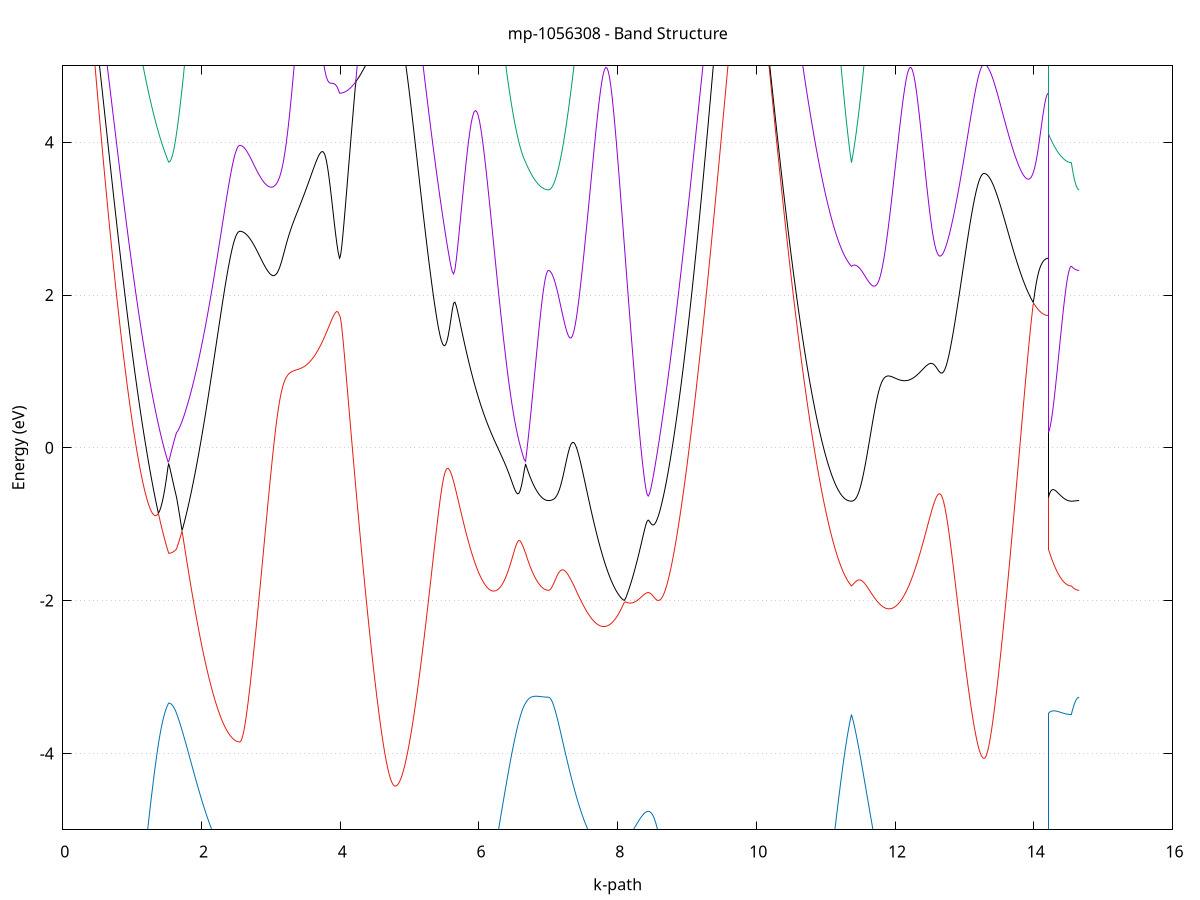 set title 'mp-1056308 - Band Structure'
set xlabel 'k-path'
set ylabel 'Energy (eV)'
set grid y
set yrange [-5:5]
set terminal png size 800,600
set output 'mp-1056308_bands_gnuplot.png'
plot '-' using 1:2 with lines notitle, '-' using 1:2 with lines notitle, '-' using 1:2 with lines notitle, '-' using 1:2 with lines notitle, '-' using 1:2 with lines notitle, '-' using 1:2 with lines notitle, '-' using 1:2 with lines notitle, '-' using 1:2 with lines notitle, '-' using 1:2 with lines notitle, '-' using 1:2 with lines notitle, '-' using 1:2 with lines notitle, '-' using 1:2 with lines notitle, '-' using 1:2 with lines notitle, '-' using 1:2 with lines notitle, '-' using 1:2 with lines notitle, '-' using 1:2 with lines notitle
0.000000 -21.467578
0.009978 -21.467478
0.019957 -21.467478
0.029935 -21.467378
0.039914 -21.467278
0.049892 -21.467078
0.059871 -21.466878
0.069849 -21.466678
0.079827 -21.466378
0.089806 -21.466178
0.099784 -21.465778
0.109763 -21.465478
0.119741 -21.465078
0.129720 -21.464578
0.139698 -21.464178
0.149676 -21.463678
0.159655 -21.463178
0.169633 -21.462578
0.179612 -21.461978
0.189590 -21.461278
0.199569 -21.460678
0.209547 -21.459978
0.219525 -21.459278
0.229504 -21.458478
0.239482 -21.457678
0.249461 -21.456878
0.259439 -21.456078
0.269418 -21.455178
0.279396 -21.454278
0.289375 -21.453278
0.299353 -21.452278
0.309331 -21.451278
0.319310 -21.450278
0.329288 -21.449178
0.339267 -21.448078
0.349245 -21.446978
0.359224 -21.445878
0.369202 -21.444678
0.379180 -21.443478
0.389159 -21.442278
0.399137 -21.440978
0.409116 -21.439778
0.419094 -21.438478
0.429073 -21.437078
0.439051 -21.435778
0.449029 -21.434378
0.459008 -21.432978
0.468986 -21.431578
0.478965 -21.430078
0.488943 -21.428678
0.498922 -21.427178
0.508900 -21.425678
0.518878 -21.424078
0.528857 -21.422578
0.538835 -21.420978
0.548814 -21.419378
0.558792 -21.417778
0.568771 -21.416178
0.578749 -21.414478
0.588727 -21.412878
0.598706 -21.411178
0.608684 -21.409478
0.618663 -21.407778
0.628641 -21.407378
0.638620 -21.406978
0.648598 -21.406478
0.658576 -21.406078
0.668555 -21.405478
0.678533 -21.404978
0.688512 -21.404478
0.698490 -21.403878
0.708469 -21.403278
0.718447 -21.402578
0.728425 -21.401978
0.738404 -21.401278
0.748382 -21.400578
0.758361 -21.399778
0.768339 -21.398978
0.778318 -21.398178
0.788296 -21.397378
0.798275 -21.396478
0.808253 -21.395578
0.818231 -21.394678
0.828210 -21.393778
0.838188 -21.392778
0.848167 -21.391778
0.858145 -21.390678
0.868124 -21.389678
0.878102 -21.388578
0.888080 -21.387478
0.898059 -21.386278
0.908037 -21.385078
0.918016 -21.383878
0.927994 -21.382678
0.937973 -21.381378
0.947951 -21.380078
0.957929 -21.378778
0.967908 -21.377478
0.977886 -21.376278
0.987865 -21.375078
0.997843 -21.373878
1.007822 -21.374878
1.017800 -21.376078
1.027778 -21.377378
1.037757 -21.378578
1.047735 -21.379878
1.057714 -21.381178
1.067692 -21.382378
1.077671 -21.383678
1.087649 -21.384878
1.097627 -21.386178
1.107606 -21.387378
1.117584 -21.388678
1.127563 -21.389878
1.137541 -21.391178
1.147520 -21.392378
1.157498 -21.393578
1.167476 -21.394778
1.177455 -21.396078
1.187433 -21.397278
1.197412 -21.398478
1.207390 -21.399678
1.217369 -21.400878
1.227347 -21.402078
1.237325 -21.403278
1.247304 -21.404478
1.257282 -21.405678
1.267261 -21.406778
1.277239 -21.407978
1.287218 -21.409178
1.297196 -21.410278
1.307174 -21.411478
1.317153 -21.412578
1.327131 -21.413678
1.337110 -21.414878
1.347088 -21.415978
1.357067 -21.417178
1.367045 -21.418378
1.377024 -21.419578
1.387002 -21.420778
1.396980 -21.421978
1.406959 -21.423378
1.416937 -21.424778
1.426916 -21.426278
1.436894 -21.427878
1.446873 -21.429678
1.456851 -21.431678
1.466829 -21.433778
1.476808 -21.435978
1.486786 -21.438278
1.496765 -21.440678
1.506743 -21.442978
1.516722 -21.445378
1.526700 -21.447778
1.526700 -21.447778
1.536081 -21.447778
1.545462 -21.447778
1.554844 -21.447678
1.564225 -21.447578
1.573606 -21.447478
1.582987 -21.447378
1.592369 -21.447178
1.601750 -21.446978
1.611131 -21.446778
1.620512 -21.446478
1.629894 -21.446278
1.639275 -21.445978
1.639275 -21.445978
1.649208 -21.444178
1.659140 -21.442278
1.669073 -21.440378
1.679005 -21.438478
1.688938 -21.436578
1.698871 -21.434578
1.708803 -21.432678
1.718736 -21.430678
1.728668 -21.428678
1.738601 -21.426578
1.748533 -21.424578
1.758466 -21.422478
1.768399 -21.420478
1.778331 -21.418378
1.788264 -21.416378
1.798196 -21.414378
1.808129 -21.412878
1.818062 -21.411878
1.827994 -21.410978
1.837927 -21.410178
1.847859 -21.409478
1.857792 -21.408778
1.867725 -21.408078
1.877657 -21.407478
1.887590 -21.406878
1.897522 -21.406278
1.907455 -21.405878
1.917388 -21.405378
1.927320 -21.405078
1.937253 -21.404778
1.947185 -21.404478
1.957118 -21.404378
1.967051 -21.404278
1.976983 -21.404278
1.986916 -21.404278
1.996848 -21.404378
2.006781 -21.404578
2.016714 -21.404878
2.026646 -21.405178
2.036579 -21.407178
2.046511 -21.410278
2.056444 -21.413278
2.066376 -21.416178
2.076309 -21.419178
2.086242 -21.422078
2.096174 -21.424978
2.106107 -21.427778
2.116039 -21.430678
2.125972 -21.433378
2.135905 -21.436178
2.145837 -21.438878
2.155770 -21.441578
2.165702 -21.444178
2.175635 -21.446778
2.185568 -21.449278
2.195500 -21.451778
2.205433 -21.454178
2.215365 -21.456578
2.225298 -21.458878
2.235231 -21.461178
2.245163 -21.463378
2.255096 -21.465578
2.265028 -21.467678
2.274961 -21.469678
2.284894 -21.471678
2.294826 -21.473578
2.304759 -21.475478
2.314691 -21.477278
2.324624 -21.478978
2.334557 -21.480678
2.344489 -21.482278
2.354422 -21.483778
2.364354 -21.485278
2.374287 -21.486678
2.384220 -21.487978
2.394152 -21.489278
2.404085 -21.490378
2.414017 -21.491578
2.423950 -21.492578
2.433882 -21.493478
2.443815 -21.494378
2.453748 -21.495178
2.463680 -21.495978
2.473613 -21.496578
2.483545 -21.497178
2.493478 -21.497678
2.503411 -21.498078
2.513343 -21.498478
2.523276 -21.498778
2.533208 -21.498878
2.543141 -21.499078
2.553074 -21.499078
2.553074 -21.499078
2.572228 -21.499078
2.591383 -21.498878
2.610537 -21.498578
2.629692 -21.498278
2.648846 -21.497778
2.668001 -21.497178
2.687155 -21.496578
2.706310 -21.495778
2.725464 -21.494978
2.744619 -21.493978
2.763773 -21.492978
2.782928 -21.491778
2.802082 -21.490578
2.821237 -21.489278
2.840392 -21.487978
2.859546 -21.486478
2.878701 -21.484978
2.897855 -21.483378
2.917010 -21.481678
2.936164 -21.479978
2.955319 -21.478278
2.974473 -21.476378
2.993628 -21.474578
3.012782 -21.472678
3.031937 -21.470778
3.051091 -21.468778
3.070246 -21.466778
3.089400 -21.464778
3.108555 -21.462778
3.127709 -21.460778
3.146864 -21.458878
3.166018 -21.456878
3.185173 -21.454978
3.204327 -21.453078
3.223482 -21.451178
3.242637 -21.449478
3.261791 -21.447778
3.280946 -21.446278
3.300100 -21.444878
3.319255 -21.443578
3.338409 -21.442478
3.357564 -21.441578
3.376718 -21.440678
3.395873 -21.439978
3.415027 -21.439278
3.434182 -21.438578
3.453336 -21.437778
3.472491 -21.436978
3.491645 -21.436078
3.510800 -21.434978
3.529954 -21.433778
3.549109 -21.432278
3.568264 -21.430678
3.587418 -21.428878
3.606573 -21.426878
3.625727 -21.424678
3.644882 -21.422378
3.664036 -21.419878
3.683191 -21.417478
3.702345 -21.415878
3.721500 -21.416178
3.740654 -21.417378
3.759809 -21.418878
3.778963 -21.420478
3.798118 -21.422178
3.817272 -21.423778
3.836427 -21.425478
3.855581 -21.427078
3.874736 -21.428678
3.893890 -21.430278
3.913045 -21.431778
3.932199 -21.433178
3.951354 -21.434578
3.970509 -21.435778
3.989663 -21.436978
3.989663 -21.436978
3.999584 -21.436978
4.009505 -21.436978
4.019427 -21.436978
4.029348 -21.436978
4.039269 -21.436878
4.049190 -21.436878
4.059111 -21.436878
4.069033 -21.436778
4.078954 -21.436778
4.088875 -21.436778
4.098796 -21.436678
4.108717 -21.436678
4.118638 -21.436578
4.128560 -21.436578
4.138481 -21.436478
4.148402 -21.436378
4.158323 -21.436378
4.168244 -21.436278
4.178166 -21.436178
4.188087 -21.436178
4.198008 -21.436078
4.207929 -21.435978
4.217850 -21.435878
4.227771 -21.435778
4.237693 -21.435778
4.247614 -21.435678
4.257535 -21.435578
4.267456 -21.435478
4.277377 -21.435478
4.287299 -21.435378
4.297220 -21.435278
4.307141 -21.435178
4.317062 -21.435178
4.326983 -21.435078
4.336904 -21.434978
4.346826 -21.434978
4.356747 -21.434878
4.366668 -21.434878
4.376589 -21.434778
4.386510 -21.434678
4.396432 -21.434678
4.406353 -21.434578
4.416274 -21.434578
4.426195 -21.434578
4.436116 -21.434478
4.446037 -21.434478
4.455959 -21.434378
4.465880 -21.434378
4.475801 -21.434378
4.485722 -21.434378
4.495643 -21.434278
4.505565 -21.434278
4.515486 -21.434278
4.525407 -21.434278
4.535328 -21.434278
4.545249 -21.434178
4.555170 -21.434178
4.565092 -21.434178
4.575013 -21.434178
4.584934 -21.434178
4.594855 -21.434178
4.604776 -21.434178
4.614698 -21.434178
4.624619 -21.434178
4.634540 -21.434178
4.644461 -21.434178
4.654382 -21.434178
4.664303 -21.434178
4.674225 -21.434178
4.684146 -21.434178
4.694067 -21.434178
4.703988 -21.434178
4.713909 -21.434178
4.723831 -21.434178
4.733752 -21.434178
4.743673 -21.434178
4.753594 -21.434178
4.763515 -21.434178
4.773436 -21.434178
4.783358 -21.434178
4.793279 -21.434178
4.793279 -21.434178
4.812855 -21.434078
4.832432 -21.433778
4.852008 -21.433278
4.871585 -21.432478
4.891161 -21.431578
4.910738 -21.430478
4.930314 -21.429078
4.949891 -21.427778
4.969468 -21.427478
4.989044 -21.427378
5.008621 -21.427378
5.028197 -21.427278
5.047774 -21.427278
5.067350 -21.427178
5.086927 -21.427178
5.106503 -21.427078
5.126080 -21.426978
5.145656 -21.426878
5.165233 -21.426778
5.184809 -21.426678
5.204386 -21.426578
5.223962 -21.426478
5.243539 -21.426378
5.263115 -21.426278
5.282692 -21.426078
5.302268 -21.425978
5.321845 -21.425778
5.341421 -21.425678
5.360998 -21.425578
5.380575 -21.425678
5.400151 -21.426278
5.419728 -21.427778
5.439304 -21.430178
5.458881 -21.432978
5.478457 -21.435878
5.498034 -21.438878
5.517610 -21.441778
5.537187 -21.444578
5.556763 -21.447378
5.576340 -21.449978
5.595916 -21.452478
5.615493 -21.454778
5.635069 -21.456878
5.654646 -21.458778
5.674222 -21.460478
5.693799 -21.461878
5.713375 -21.463078
5.732952 -21.463978
5.752528 -21.464678
5.772105 -21.465078
5.791682 -21.465178
5.811258 -21.465078
5.830835 -21.464578
5.850411 -21.463878
5.869988 -21.462778
5.889564 -21.461478
5.909141 -21.459878
5.928717 -21.457978
5.948294 -21.455778
5.967870 -21.453378
5.987447 -21.450678
6.007023 -21.447678
6.026600 -21.444478
6.046176 -21.440978
6.065753 -21.437278
6.085329 -21.433378
6.104906 -21.429278
6.124482 -21.424978
6.144059 -21.420478
6.163635 -21.415878
6.183212 -21.411178
6.202789 -21.406478
6.222365 -21.401778
6.241942 -21.397478
6.261518 -21.395578
6.281095 -21.396578
6.300671 -21.398078
6.320248 -21.399878
6.339824 -21.401878
6.359401 -21.403778
6.378977 -21.405878
6.398554 -21.407978
6.418130 -21.410078
6.437707 -21.412178
6.457283 -21.414278
6.476860 -21.416478
6.496436 -21.418778
6.516013 -21.421078
6.535589 -21.423478
6.555166 -21.426278
6.574742 -21.429278
6.594319 -21.432678
6.613895 -21.436278
6.633472 -21.440078
6.653049 -21.443978
6.672625 -21.447778
6.672625 -21.447778
6.682357 -21.450078
6.692089 -21.452378
6.701821 -21.454678
6.711553 -21.456878
6.721285 -21.459078
6.731017 -21.461178
6.740749 -21.463278
6.750481 -21.465378
6.760213 -21.467278
6.769946 -21.469278
6.779678 -21.471078
6.789410 -21.472878
6.799142 -21.474578
6.808874 -21.476278
6.818606 -21.477878
6.828338 -21.479378
6.838070 -21.480778
6.847802 -21.482178
6.857534 -21.483478
6.867266 -21.484678
6.876998 -21.485778
6.886730 -21.486878
6.896462 -21.487878
6.906194 -21.488778
6.915926 -21.489578
6.925658 -21.490278
6.935390 -21.490978
6.945122 -21.491478
6.954854 -21.491978
6.964586 -21.492378
6.974318 -21.492678
6.984051 -21.492878
6.993783 -21.492978
7.003515 -21.493078
7.003515 -21.493078
7.022669 -21.492978
7.041824 -21.492678
7.060978 -21.492178
7.080133 -21.491478
7.099287 -21.490578
7.118442 -21.489478
7.137596 -21.488178
7.156751 -21.486778
7.175905 -21.485078
7.195060 -21.483278
7.214214 -21.481278
7.233369 -21.479078
7.252523 -21.476778
7.271678 -21.474278
7.290833 -21.471678
7.309987 -21.468878
7.329142 -21.465978
7.348296 -21.462878
7.367451 -21.459678
7.386605 -21.456478
7.405760 -21.453078
7.424914 -21.449578
7.444069 -21.446078
7.463223 -21.442478
7.482378 -21.438778
7.501532 -21.435078
7.520687 -21.431478
7.539841 -21.427778
7.558996 -21.424278
7.578150 -21.420878
7.597305 -21.417878
7.616459 -21.415278
7.635614 -21.413578
7.654769 -21.413078
7.673923 -21.413978
7.693078 -21.415878
7.712232 -21.418578
7.731387 -21.421578
7.750541 -21.424678
7.769696 -21.427878
7.788850 -21.430878
7.808005 -21.433878
7.827159 -21.436578
7.846314 -21.439078
7.865468 -21.441378
7.884623 -21.443378
7.903777 -21.445078
7.922932 -21.446478
7.942086 -21.447678
7.961241 -21.448478
7.980395 -21.449078
7.999550 -21.449278
8.018705 -21.449178
8.037859 -21.448778
8.057014 -21.448078
8.076168 -21.447178
8.095323 -21.445878
8.114477 -21.444278
8.133632 -21.442478
8.152786 -21.440378
8.171941 -21.437978
8.191095 -21.435378
8.210250 -21.432578
8.229404 -21.429478
8.248559 -21.426278
8.267713 -21.422878
8.286868 -21.419278
8.306022 -21.415678
8.325177 -21.411878
8.344331 -21.408178
8.363486 -21.404478
8.382641 -21.401078
8.401795 -21.398078
8.420950 -21.395978
8.440104 -21.395278
8.459259 -21.395778
8.478413 -21.396878
8.497568 -21.398278
8.516722 -21.399778
8.535877 -21.401278
8.555031 -21.402778
8.574186 -21.404178
8.593340 -21.405678
8.612495 -21.407078
8.631649 -21.408478
8.650804 -21.409778
8.669958 -21.411178
8.689113 -21.412878
8.708267 -21.414978
8.727422 -21.417178
8.746576 -21.419278
8.765731 -21.421378
8.784886 -21.423378
8.804040 -21.425378
8.823195 -21.427278
8.842349 -21.429078
8.861504 -21.430778
8.880658 -21.432378
8.899813 -21.433978
8.918967 -21.435378
8.938122 -21.436778
8.957276 -21.438078
8.976431 -21.439378
8.995585 -21.440478
9.014740 -21.441478
9.033894 -21.442478
9.053049 -21.443378
9.072203 -21.444178
9.091358 -21.444978
9.110513 -21.445578
9.129667 -21.446278
9.148822 -21.446778
9.167976 -21.447278
9.187131 -21.447678
9.206285 -21.448078
9.225440 -21.448478
9.244594 -21.448778
9.263749 -21.449078
9.282903 -21.449378
9.302058 -21.449578
9.321212 -21.449878
9.340367 -21.450078
9.359521 -21.450378
9.378676 -21.450578
9.397830 -21.450978
9.416985 -21.451278
9.436139 -21.451678
9.455294 -21.452078
9.474448 -21.452578
9.493603 -21.453178
9.512758 -21.453778
9.531912 -21.454478
9.551067 -21.455178
9.570221 -21.455978
9.589376 -21.456878
9.608530 -21.457778
9.627685 -21.458778
9.646839 -21.459778
9.665994 -21.460778
9.685148 -21.461678
9.704303 -21.462678
9.723457 -21.463578
9.742612 -21.464378
9.761766 -21.465178
9.780921 -21.465878
9.800075 -21.466478
9.819230 -21.466878
9.838384 -21.467278
9.857539 -21.467478
9.876694 -21.467578
9.876694 -21.467578
9.886658 -21.467478
9.896622 -21.467478
9.906587 -21.467378
9.916551 -21.467278
9.926515 -21.467078
9.936480 -21.466978
9.946444 -21.466678
9.956409 -21.466478
9.966373 -21.466178
9.976337 -21.465878
9.986302 -21.465478
9.996266 -21.465078
10.006230 -21.464678
10.016195 -21.464278
10.026159 -21.463778
10.036124 -21.463278
10.046088 -21.462678
10.056052 -21.462078
10.066017 -21.461478
10.075981 -21.460878
10.085945 -21.460178
10.095910 -21.459478
10.105874 -21.458678
10.115839 -21.457878
10.125803 -21.457078
10.135767 -21.456278
10.145732 -21.455378
10.155696 -21.454478
10.165660 -21.453478
10.175625 -21.452578
10.185589 -21.451578
10.195554 -21.450478
10.205518 -21.449478
10.215482 -21.448278
10.225447 -21.447178
10.235411 -21.446078
10.245375 -21.444878
10.255340 -21.443578
10.265304 -21.442378
10.275269 -21.441078
10.285233 -21.439778
10.295197 -21.438378
10.305162 -21.437078
10.315126 -21.435578
10.325090 -21.434178
10.335055 -21.432678
10.345019 -21.431278
10.354984 -21.429678
10.364948 -21.428178
10.374912 -21.426578
10.384877 -21.424978
10.394841 -21.423378
10.404806 -21.421678
10.414770 -21.419978
10.424734 -21.418278
10.434699 -21.416578
10.444663 -21.414778
10.454627 -21.412978
10.464592 -21.411178
10.474556 -21.410778
10.484521 -21.411678
10.494485 -21.412578
10.504449 -21.413478
10.514414 -21.414378
10.524378 -21.415278
10.534342 -21.416178
10.544307 -21.417178
10.554271 -21.418078
10.564236 -21.419078
10.574200 -21.420078
10.584164 -21.420978
10.594129 -21.421978
10.604093 -21.422978
10.614057 -21.424078
10.624022 -21.425078
10.633986 -21.426078
10.643951 -21.427078
10.653915 -21.428178
10.663879 -21.429178
10.673844 -21.430278
10.683808 -21.431278
10.693772 -21.432378
10.703737 -21.433378
10.713701 -21.434478
10.723666 -21.435578
10.733630 -21.436678
10.743594 -21.437678
10.753559 -21.438778
10.763523 -21.439878
10.773487 -21.440978
10.783452 -21.442078
10.793416 -21.443178
10.803381 -21.444178
10.813345 -21.445278
10.823309 -21.446378
10.833274 -21.447478
10.843238 -21.448578
10.853202 -21.449578
10.863167 -21.450678
10.873131 -21.451778
10.883096 -21.452878
10.893060 -21.453878
10.903024 -21.454978
10.912989 -21.455978
10.922953 -21.457078
10.932917 -21.458078
10.942882 -21.459178
10.952846 -21.460178
10.962811 -21.461178
10.972775 -21.462178
10.982739 -21.463178
10.992704 -21.464178
11.002668 -21.465178
11.012633 -21.466178
11.022597 -21.467178
11.032561 -21.468078
11.042526 -21.469078
11.052490 -21.469978
11.062454 -21.470878
11.072419 -21.471778
11.082383 -21.472678
11.092348 -21.473578
11.102312 -21.474478
11.112276 -21.475378
11.122241 -21.476178
11.132205 -21.476978
11.142169 -21.477878
11.152134 -21.478678
11.162098 -21.479378
11.172063 -21.480178
11.182027 -21.480978
11.191991 -21.481678
11.201956 -21.482378
11.211920 -21.483078
11.221884 -21.483778
11.231849 -21.484378
11.241813 -21.485078
11.251778 -21.485678
11.261742 -21.486278
11.271706 -21.486878
11.281671 -21.487378
11.291635 -21.487878
11.301599 -21.488478
11.311564 -21.488878
11.321528 -21.489378
11.331493 -21.489778
11.341457 -21.490178
11.351421 -21.490578
11.361386 -21.490978
11.371350 -21.491278
11.371350 -21.491278
11.390086 -21.490778
11.408821 -21.490078
11.427556 -21.489178
11.446292 -21.488278
11.465027 -21.487178
11.483763 -21.485878
11.502498 -21.484478
11.521234 -21.482978
11.539969 -21.481378
11.558705 -21.479678
11.577440 -21.477778
11.596176 -21.475778
11.614911 -21.473778
11.633647 -21.471578
11.652382 -21.469278
11.671118 -21.466978
11.689853 -21.464478
11.708588 -21.461978
11.727324 -21.459378
11.746059 -21.456678
11.764795 -21.453978
11.783530 -21.451278
11.802266 -21.448478
11.821001 -21.445678
11.839737 -21.442778
11.858472 -21.439978
11.877208 -21.437178
11.895943 -21.434278
11.914679 -21.431578
11.933414 -21.428878
11.952150 -21.426278
11.970885 -21.423778
11.989620 -21.421678
12.008356 -21.419878
12.027091 -21.418878
12.045827 -21.418978
12.064562 -21.420178
12.083298 -21.422178
12.102033 -21.424678
12.120769 -21.427178
12.139504 -21.429778
12.158240 -21.432178
12.176975 -21.434478
12.195711 -21.436578
12.214446 -21.438478
12.233182 -21.440178
12.251917 -21.441578
12.270653 -21.442778
12.289388 -21.443778
12.308123 -21.444478
12.326859 -21.444978
12.345594 -21.445278
12.364330 -21.445278
12.383065 -21.445078
12.401801 -21.444778
12.420536 -21.444178
12.439272 -21.443478
12.458007 -21.442578
12.476743 -21.441578
12.495478 -21.440578
12.514214 -21.439478
12.532949 -21.438478
12.551685 -21.437578
12.570420 -21.436878
12.589156 -21.436678
12.607891 -21.436878
12.626626 -21.437678
12.645362 -21.438878
12.664097 -21.440378
12.682833 -21.441978
12.701568 -21.443778
12.720304 -21.445678
12.739039 -21.447578
12.757775 -21.449478
12.776510 -21.451478
12.795246 -21.453378
12.813981 -21.455278
12.832717 -21.457078
12.851452 -21.458978
12.870188 -21.460678
12.888923 -21.462478
12.907658 -21.464078
12.926394 -21.465678
12.945129 -21.467278
12.963865 -21.468778
12.982600 -21.470178
13.001336 -21.471578
13.020071 -21.472778
13.038807 -21.473978
13.057542 -21.475178
13.076278 -21.476178
13.095013 -21.477178
13.113749 -21.477978
13.132484 -21.478778
13.151220 -21.479478
13.169955 -21.480078
13.188691 -21.480578
13.207426 -21.481078
13.226161 -21.481378
13.244897 -21.481578
13.263632 -21.481778
13.282368 -21.481778
13.282368 -21.481778
13.292355 -21.481778
13.302342 -21.481778
13.312329 -21.481578
13.322316 -21.481478
13.332303 -21.481278
13.342290 -21.480978
13.352277 -21.480778
13.362264 -21.480378
13.372251 -21.479978
13.382238 -21.479578
13.392225 -21.479178
13.402212 -21.478678
13.412199 -21.478078
13.422186 -21.477478
13.432173 -21.476878
13.442160 -21.476178
13.452148 -21.475478
13.462135 -21.474778
13.472122 -21.473978
13.482109 -21.473078
13.492096 -21.472178
13.502083 -21.471278
13.512070 -21.470378
13.522057 -21.469378
13.532044 -21.468378
13.542031 -21.467278
13.552018 -21.466178
13.562005 -21.465078
13.571992 -21.463878
13.581979 -21.462678
13.591966 -21.461378
13.601953 -21.460178
13.611940 -21.458878
13.621927 -21.457478
13.631914 -21.456178
13.641901 -21.454778
13.651888 -21.453278
13.661875 -21.451878
13.671862 -21.450378
13.681849 -21.448878
13.691837 -21.447278
13.701824 -21.445778
13.711811 -21.444178
13.721798 -21.442578
13.731785 -21.440878
13.741772 -21.439278
13.751759 -21.437578
13.761746 -21.435878
13.771733 -21.434078
13.781720 -21.432378
13.791707 -21.430578
13.801694 -21.428878
13.811681 -21.427078
13.821668 -21.425278
13.831655 -21.423378
13.841642 -21.421578
13.851629 -21.419678
13.861616 -21.417878
13.871603 -21.415978
13.881590 -21.414378
13.891577 -21.415078
13.901564 -21.415878
13.911551 -21.416678
13.921538 -21.417578
13.931525 -21.418478
13.941513 -21.419378
13.951500 -21.420378
13.961487 -21.421278
13.971474 -21.422278
13.981461 -21.423278
13.991448 -21.424278
14.001435 -21.425178
14.011422 -21.426178
14.021409 -21.427078
14.031396 -21.427978
14.041383 -21.428878
14.051370 -21.429778
14.061357 -21.430578
14.071344 -21.431378
14.081331 -21.432078
14.091318 -21.432778
14.101305 -21.433378
14.111292 -21.433978
14.121279 -21.434578
14.131266 -21.435078
14.141253 -21.435478
14.151240 -21.435878
14.161227 -21.436278
14.171214 -21.436478
14.181202 -21.436678
14.191189 -21.436878
14.201176 -21.436978
14.211163 -21.436978
14.211163 -21.445978
14.220895 -21.448278
14.230627 -21.450678
14.240359 -21.452878
14.250091 -21.455178
14.259823 -21.457378
14.269555 -21.459478
14.279287 -21.461578
14.289019 -21.463578
14.298751 -21.465578
14.308483 -21.467478
14.318215 -21.469378
14.327947 -21.471078
14.337679 -21.472878
14.347411 -21.474478
14.357143 -21.476078
14.366875 -21.477578
14.376607 -21.479078
14.386339 -21.480378
14.396072 -21.481678
14.405804 -21.482878
14.415536 -21.484078
14.425268 -21.485078
14.435000 -21.486078
14.444732 -21.486978
14.454464 -21.487778
14.464196 -21.488478
14.473928 -21.489178
14.483660 -21.489678
14.493392 -21.490178
14.503124 -21.490578
14.512856 -21.490878
14.522588 -21.491078
14.532320 -21.491178
14.542052 -21.491278
14.542052 -21.491278
14.551433 -21.491578
14.560815 -21.491778
14.570196 -21.492078
14.579577 -21.492278
14.588958 -21.492478
14.598340 -21.492578
14.607721 -21.492778
14.617102 -21.492878
14.626483 -21.492978
14.635865 -21.492978
14.645246 -21.493078
14.654627 -21.493078
e
0.000000 -21.409778
0.009978 -21.409778
0.019957 -21.409778
0.029935 -21.409778
0.039914 -21.409778
0.049892 -21.409778
0.059871 -21.409878
0.069849 -21.409878
0.079827 -21.409878
0.089806 -21.409978
0.099784 -21.409978
0.109763 -21.410078
0.119741 -21.410078
0.129720 -21.410178
0.139698 -21.410278
0.149676 -21.410278
0.159655 -21.410378
0.169633 -21.410378
0.179612 -21.410478
0.189590 -21.410578
0.199569 -21.410678
0.209547 -21.410678
0.219525 -21.410778
0.229504 -21.410878
0.239482 -21.410978
0.249461 -21.410978
0.259439 -21.411078
0.269418 -21.411178
0.279396 -21.411278
0.289375 -21.411278
0.299353 -21.411378
0.309331 -21.411378
0.319310 -21.411478
0.329288 -21.411578
0.339267 -21.411578
0.349245 -21.411578
0.359224 -21.411678
0.369202 -21.411678
0.379180 -21.411678
0.389159 -21.411678
0.399137 -21.411678
0.409116 -21.411678
0.419094 -21.411578
0.429073 -21.411578
0.439051 -21.411578
0.449029 -21.411478
0.459008 -21.411378
0.468986 -21.411278
0.478965 -21.411178
0.488943 -21.411078
0.498922 -21.410978
0.508900 -21.410778
0.518878 -21.410578
0.528857 -21.410378
0.538835 -21.410178
0.548814 -21.409978
0.558792 -21.409778
0.568771 -21.409478
0.578749 -21.409178
0.588727 -21.408878
0.598706 -21.408478
0.608684 -21.408178
0.618663 -21.407778
0.628641 -21.405978
0.638620 -21.404278
0.648598 -21.402478
0.658576 -21.400778
0.668555 -21.399478
0.678533 -21.399178
0.688512 -21.398778
0.698490 -21.398378
0.708469 -21.397878
0.718447 -21.397478
0.728425 -21.396978
0.738404 -21.396478
0.748382 -21.395978
0.758361 -21.395378
0.768339 -21.394778
0.778318 -21.394178
0.788296 -21.393578
0.798275 -21.392878
0.808253 -21.392178
0.818231 -21.391478
0.828210 -21.390778
0.838188 -21.389978
0.848167 -21.389178
0.858145 -21.388378
0.868124 -21.387478
0.878102 -21.386578
0.888080 -21.385678
0.898059 -21.384778
0.908037 -21.383778
0.918016 -21.382778
0.927994 -21.381778
0.937973 -21.380678
0.947951 -21.379578
0.957929 -21.378478
0.967908 -21.377378
0.977886 -21.376078
0.987865 -21.374678
0.997843 -21.373578
1.007822 -21.372678
1.017800 -21.371378
1.027778 -21.370178
1.037757 -21.368878
1.047735 -21.367578
1.057714 -21.366178
1.067692 -21.364878
1.077671 -21.363478
1.087649 -21.362078
1.097627 -21.360678
1.107606 -21.359278
1.117584 -21.357778
1.127563 -21.356378
1.137541 -21.354878
1.147520 -21.353378
1.157498 -21.351878
1.167476 -21.350378
1.177455 -21.348778
1.187433 -21.348678
1.197412 -21.351378
1.207390 -21.353978
1.217369 -21.356778
1.227347 -21.359478
1.237325 -21.362278
1.247304 -21.365078
1.257282 -21.367878
1.267261 -21.370678
1.277239 -21.373578
1.287218 -21.376478
1.297196 -21.379278
1.307174 -21.382178
1.317153 -21.385078
1.327131 -21.387978
1.337110 -21.390878
1.347088 -21.393778
1.357067 -21.396578
1.367045 -21.399478
1.377024 -21.402278
1.387002 -21.404978
1.396980 -21.407678
1.406959 -21.410278
1.416937 -21.412778
1.426916 -21.415078
1.436894 -21.417178
1.446873 -21.419178
1.456851 -21.420978
1.466829 -21.422478
1.476808 -21.423878
1.486786 -21.425178
1.496765 -21.426278
1.506743 -21.427378
1.516722 -21.428378
1.526700 -21.429278
1.526700 -21.429278
1.536081 -21.429278
1.545462 -21.429278
1.554844 -21.429178
1.564225 -21.429078
1.573606 -21.428978
1.582987 -21.428878
1.592369 -21.428678
1.601750 -21.428478
1.611131 -21.428278
1.620512 -21.427978
1.629894 -21.427678
1.639275 -21.427378
1.639275 -21.427378
1.649208 -21.426578
1.659140 -21.425778
1.669073 -21.424878
1.679005 -21.424078
1.688938 -21.423178
1.698871 -21.422278
1.708803 -21.421378
1.718736 -21.420578
1.728668 -21.419678
1.738601 -21.418678
1.748533 -21.417778
1.758466 -21.416878
1.768399 -21.415978
1.778331 -21.415078
1.788264 -21.414178
1.798196 -21.413178
1.808129 -21.411678
1.818062 -21.409778
1.827994 -21.407678
1.837927 -21.405578
1.847859 -21.403478
1.857792 -21.401378
1.867725 -21.399278
1.877657 -21.397178
1.887590 -21.395078
1.897522 -21.392978
1.907455 -21.390978
1.917388 -21.388878
1.927320 -21.386878
1.937253 -21.384878
1.947185 -21.382878
1.957118 -21.382478
1.967051 -21.385578
1.976983 -21.388778
1.986916 -21.391878
1.996848 -21.394978
2.006781 -21.398078
2.016714 -21.401078
2.026646 -21.404178
2.036579 -21.405578
2.046511 -21.406078
2.056444 -21.406578
2.066376 -21.407078
2.076309 -21.407678
2.086242 -21.408378
2.096174 -21.409078
2.106107 -21.409778
2.116039 -21.410578
2.125972 -21.411378
2.135905 -21.412178
2.145837 -21.412978
2.155770 -21.413878
2.165702 -21.414778
2.175635 -21.415678
2.185568 -21.416578
2.195500 -21.417478
2.205433 -21.418378
2.215365 -21.419278
2.225298 -21.420178
2.235231 -21.421078
2.245163 -21.421978
2.255096 -21.422878
2.265028 -21.423678
2.274961 -21.424578
2.284894 -21.425378
2.294826 -21.426278
2.304759 -21.427078
2.314691 -21.427878
2.324624 -21.428578
2.334557 -21.429378
2.344489 -21.430078
2.354422 -21.430778
2.364354 -21.431478
2.374287 -21.432078
2.384220 -21.432678
2.394152 -21.433278
2.404085 -21.433778
2.414017 -21.434278
2.423950 -21.434778
2.433882 -21.435278
2.443815 -21.435678
2.453748 -21.436078
2.463680 -21.436378
2.473613 -21.436678
2.483545 -21.436978
2.493478 -21.437278
2.503411 -21.437478
2.513343 -21.437578
2.523276 -21.437778
2.533208 -21.437878
2.543141 -21.437878
2.553074 -21.437878
2.553074 -21.437878
2.572228 -21.437878
2.591383 -21.437678
2.610537 -21.437478
2.629692 -21.437178
2.648846 -21.436778
2.668001 -21.436278
2.687155 -21.435678
2.706310 -21.435078
2.725464 -21.434278
2.744619 -21.433578
2.763773 -21.432678
2.782928 -21.431778
2.802082 -21.430878
2.821237 -21.429878
2.840392 -21.428878
2.859546 -21.427778
2.878701 -21.426778
2.897855 -21.425678
2.917010 -21.424678
2.936164 -21.423678
2.955319 -21.422778
2.974473 -21.421778
2.993628 -21.420978
3.012782 -21.420178
3.031937 -21.419578
3.051091 -21.418978
3.070246 -21.418478
3.089400 -21.418178
3.108555 -21.417978
3.127709 -21.417878
3.146864 -21.417878
3.166018 -21.417978
3.185173 -21.418178
3.204327 -21.418478
3.223482 -21.418778
3.242637 -21.419078
3.261791 -21.419278
3.280946 -21.419478
3.300100 -21.419578
3.319255 -21.419478
3.338409 -21.419278
3.357564 -21.418778
3.376718 -21.418178
3.395873 -21.417278
3.415027 -21.416378
3.434182 -21.415278
3.453336 -21.414278
3.472491 -21.413178
3.491645 -21.412078
3.510800 -21.411078
3.529954 -21.410278
3.549109 -21.409578
3.568264 -21.409178
3.587418 -21.408978
3.606573 -21.409078
3.625727 -21.409478
3.644882 -21.410078
3.664036 -21.410878
3.683191 -21.411678
3.702345 -21.411578
3.721500 -21.409478
3.740654 -21.406478
3.759809 -21.403078
3.778963 -21.399478
3.798118 -21.395778
3.817272 -21.391978
3.836427 -21.388078
3.855581 -21.384078
3.874736 -21.380178
3.893890 -21.376378
3.913045 -21.372578
3.932199 -21.369078
3.951354 -21.365678
3.970509 -21.362678
3.989663 -21.360078
3.989663 -21.360078
3.999584 -21.360078
4.009505 -21.360178
4.019427 -21.360278
4.029348 -21.360278
4.039269 -21.360478
4.049190 -21.360578
4.059111 -21.360678
4.069033 -21.360878
4.078954 -21.361078
4.088875 -21.361178
4.098796 -21.361378
4.108717 -21.361578
4.118638 -21.361778
4.128560 -21.361978
4.138481 -21.362178
4.148402 -21.363778
4.158323 -21.365478
4.168244 -21.367078
4.178166 -21.368678
4.188087 -21.370278
4.198008 -21.371978
4.207929 -21.373578
4.217850 -21.375078
4.227771 -21.376678
4.237693 -21.378278
4.247614 -21.379778
4.257535 -21.381378
4.267456 -21.382878
4.277377 -21.384378
4.287299 -21.385878
4.297220 -21.387278
4.307141 -21.388778
4.317062 -21.390178
4.326983 -21.391578
4.336904 -21.392978
4.346826 -21.394378
4.356747 -21.395778
4.366668 -21.397078
4.376589 -21.398378
4.386510 -21.399678
4.396432 -21.400978
4.406353 -21.402178
4.416274 -21.403378
4.426195 -21.404578
4.436116 -21.405778
4.446037 -21.406878
4.455959 -21.407978
4.465880 -21.409078
4.475801 -21.410178
4.485722 -21.411178
4.495643 -21.412178
4.505565 -21.413178
4.515486 -21.414178
4.525407 -21.415078
4.535328 -21.415978
4.545249 -21.416778
4.555170 -21.417578
4.565092 -21.418378
4.575013 -21.419178
4.584934 -21.419878
4.594855 -21.420578
4.604776 -21.421278
4.614698 -21.421878
4.624619 -21.422478
4.634540 -21.423078
4.644461 -21.423578
4.654382 -21.424178
4.664303 -21.424578
4.674225 -21.425078
4.684146 -21.425478
4.694067 -21.425778
4.703988 -21.426178
4.713909 -21.426478
4.723831 -21.426678
4.733752 -21.426978
4.743673 -21.427178
4.753594 -21.427278
4.763515 -21.427378
4.773436 -21.427478
4.783358 -21.427578
4.793279 -21.427578
4.793279 -21.427578
4.812855 -21.427578
4.832432 -21.427578
4.852008 -21.427578
4.871585 -21.427578
4.891161 -21.427578
4.910738 -21.427478
4.930314 -21.427478
4.949891 -21.427378
4.969468 -21.425878
4.989044 -21.424078
5.008621 -21.422178
5.028197 -21.420178
5.047774 -21.418078
5.067350 -21.415878
5.086927 -21.413778
5.106503 -21.411778
5.126080 -21.409878
5.145656 -21.408178
5.165233 -21.406778
5.184809 -21.405878
5.204386 -21.405378
5.223962 -21.405378
5.243539 -21.405878
5.263115 -21.406878
5.282692 -21.408278
5.302268 -21.409978
5.321845 -21.412078
5.341421 -21.414278
5.360998 -21.416678
5.380575 -21.419078
5.400151 -21.421078
5.419728 -21.422178
5.439304 -21.422478
5.458881 -21.422278
5.478457 -21.421978
5.498034 -21.421578
5.517610 -21.421078
5.537187 -21.420578
5.556763 -21.419878
5.576340 -21.419278
5.595916 -21.418478
5.615493 -21.417778
5.635069 -21.416878
5.654646 -21.415978
5.674222 -21.415078
5.693799 -21.414078
5.713375 -21.413078
5.732952 -21.411978
5.752528 -21.410778
5.772105 -21.409578
5.791682 -21.408378
5.811258 -21.407078
5.830835 -21.405678
5.850411 -21.404378
5.869988 -21.402978
5.889564 -21.401478
5.909141 -21.400078
5.928717 -21.398578
5.948294 -21.397178
5.967870 -21.395778
5.987447 -21.394378
6.007023 -21.393078
6.026600 -21.391878
6.046176 -21.390778
6.065753 -21.389878
6.085329 -21.389078
6.104906 -21.388578
6.124482 -21.388378
6.144059 -21.388378
6.163635 -21.388678
6.183212 -21.389278
6.202789 -21.390078
6.222365 -21.391078
6.241942 -21.391878
6.261518 -21.390478
6.281095 -21.386678
6.300671 -21.382778
6.320248 -21.379678
6.339824 -21.377878
6.359401 -21.377978
6.378977 -21.379878
6.398554 -21.382878
6.418130 -21.386578
6.437707 -21.390578
6.457283 -21.394878
6.476860 -21.399278
6.496436 -21.403578
6.516013 -21.407878
6.535589 -21.411878
6.555166 -21.415578
6.574742 -21.418878
6.594319 -21.421678
6.613895 -21.424078
6.633472 -21.426078
6.653049 -21.427778
6.672625 -21.429278
6.672625 -21.429278
6.682357 -21.430178
6.692089 -21.430978
6.701821 -21.431778
6.711553 -21.432478
6.721285 -21.433278
6.731017 -21.433878
6.740749 -21.434578
6.750481 -21.435178
6.760213 -21.435778
6.769946 -21.436378
6.779678 -21.436978
6.789410 -21.437478
6.799142 -21.437978
6.808874 -21.438478
6.818606 -21.438978
6.828338 -21.439378
6.838070 -21.439778
6.847802 -21.440178
6.857534 -21.440578
6.867266 -21.440878
6.876998 -21.441178
6.886730 -21.441478
6.896462 -21.441778
6.906194 -21.442078
6.915926 -21.442278
6.925658 -21.442478
6.935390 -21.442678
6.945122 -21.442778
6.954854 -21.442878
6.964586 -21.443078
6.974318 -21.443078
6.984051 -21.443178
6.993783 -21.443178
7.003515 -21.443178
7.003515 -21.443178
7.022669 -21.443178
7.041824 -21.442978
7.060978 -21.442578
7.080133 -21.442178
7.099287 -21.441578
7.118442 -21.440878
7.137596 -21.439978
7.156751 -21.438978
7.175905 -21.437878
7.195060 -21.436678
7.214214 -21.435378
7.233369 -21.433978
7.252523 -21.432478
7.271678 -21.430778
7.290833 -21.429078
7.309987 -21.427278
7.329142 -21.425378
7.348296 -21.423478
7.367451 -21.421478
7.386605 -21.419378
7.405760 -21.417278
7.424914 -21.415078
7.444069 -21.412878
7.463223 -21.410678
7.482378 -21.408478
7.501532 -21.406278
7.520687 -21.404078
7.539841 -21.401978
7.558996 -21.399878
7.578150 -21.397978
7.597305 -21.396278
7.616459 -21.394878
7.635614 -21.393478
7.654769 -21.392078
7.673923 -21.390178
7.693078 -21.387878
7.712232 -21.385178
7.731387 -21.382278
7.750541 -21.379378
7.769696 -21.376678
7.788850 -21.374178
7.808005 -21.371878
7.827159 -21.369978
7.846314 -21.368178
7.865468 -21.366678
7.884623 -21.365278
7.903777 -21.364178
7.922932 -21.363178
7.942086 -21.362378
7.961241 -21.361778
7.980395 -21.361478
7.999550 -21.361278
8.018705 -21.361278
8.037859 -21.361478
8.057014 -21.361878
8.076168 -21.362478
8.095323 -21.363278
8.114477 -21.364278
8.133632 -21.365278
8.152786 -21.366578
8.171941 -21.367878
8.191095 -21.369278
8.210250 -21.370778
8.229404 -21.372378
8.248559 -21.373978
8.267713 -21.375578
8.286868 -21.377278
8.306022 -21.378978
8.325177 -21.380678
8.344331 -21.382378
8.363486 -21.383978
8.382641 -21.385478
8.401795 -21.386778
8.420950 -21.387678
8.440104 -21.387878
8.459259 -21.387978
8.478413 -21.388478
8.497568 -21.389778
8.516722 -21.391478
8.535877 -21.393578
8.555031 -21.395778
8.574186 -21.398178
8.593340 -21.400578
8.612495 -21.402978
8.631649 -21.405378
8.650804 -21.407678
8.669958 -21.409978
8.689113 -21.411778
8.708267 -21.413078
8.727422 -21.414278
8.746576 -21.415278
8.765731 -21.416178
8.784886 -21.417078
8.804040 -21.417778
8.823195 -21.418478
8.842349 -21.419178
8.861504 -21.419678
8.880658 -21.420178
8.899813 -21.420578
8.918967 -21.420878
8.938122 -21.421078
8.957276 -21.421278
8.976431 -21.421378
8.995585 -21.421478
9.014740 -21.421478
9.033894 -21.421378
9.053049 -21.421178
9.072203 -21.420978
9.091358 -21.420678
9.110513 -21.420378
9.129667 -21.420078
9.148822 -21.419678
9.167976 -21.419178
9.187131 -21.418678
9.206285 -21.418178
9.225440 -21.417678
9.244594 -21.417078
9.263749 -21.416578
9.282903 -21.415978
9.302058 -21.415378
9.321212 -21.414778
9.340367 -21.414178
9.359521 -21.413578
9.378676 -21.412978
9.397830 -21.412378
9.416985 -21.411778
9.436139 -21.411278
9.455294 -21.410778
9.474448 -21.410278
9.493603 -21.409778
9.512758 -21.409378
9.531912 -21.408978
9.551067 -21.408678
9.570221 -21.408378
9.589376 -21.408178
9.608530 -21.407978
9.627685 -21.407878
9.646839 -21.407878
9.665994 -21.407978
9.685148 -21.408078
9.704303 -21.408178
9.723457 -21.408378
9.742612 -21.408678
9.761766 -21.408878
9.780921 -21.409078
9.800075 -21.409378
9.819230 -21.409478
9.838384 -21.409678
9.857539 -21.409678
9.876694 -21.409778
9.876694 -21.409778
9.886658 -21.409778
9.896622 -21.409678
9.906587 -21.409578
9.916551 -21.409478
9.926515 -21.409378
9.936480 -21.409278
9.946444 -21.409078
9.956409 -21.408778
9.966373 -21.408578
9.976337 -21.408278
9.986302 -21.407978
9.996266 -21.407678
10.006230 -21.407278
10.016195 -21.406878
10.026159 -21.406478
10.036124 -21.406078
10.046088 -21.405578
10.056052 -21.405078
10.066017 -21.404578
10.075981 -21.403978
10.085945 -21.403478
10.095910 -21.402778
10.105874 -21.402178
10.115839 -21.401478
10.125803 -21.400878
10.135767 -21.400078
10.145732 -21.399378
10.155696 -21.398578
10.165660 -21.397878
10.175625 -21.396978
10.185589 -21.396178
10.195554 -21.395378
10.205518 -21.394478
10.215482 -21.393578
10.225447 -21.393778
10.235411 -21.394278
10.245375 -21.394778
10.255340 -21.395378
10.265304 -21.395878
10.275269 -21.396378
10.285233 -21.396978
10.295197 -21.397578
10.305162 -21.398178
10.315126 -21.398778
10.325090 -21.399478
10.335055 -21.400078
10.345019 -21.400778
10.354984 -21.401478
10.364948 -21.402178
10.374912 -21.402878
10.384877 -21.403578
10.394841 -21.404278
10.404806 -21.405078
10.414770 -21.405878
10.424734 -21.406678
10.434699 -21.407478
10.444663 -21.408278
10.454627 -21.409078
10.464592 -21.409978
10.474556 -21.409378
10.484521 -21.407478
10.494485 -21.405578
10.504449 -21.403678
10.514414 -21.401778
10.524378 -21.399778
10.534342 -21.397878
10.544307 -21.395878
10.554271 -21.393878
10.564236 -21.391778
10.574200 -21.389778
10.584164 -21.387678
10.594129 -21.385578
10.604093 -21.383478
10.614057 -21.381378
10.624022 -21.379278
10.633986 -21.377178
10.643951 -21.374978
10.653915 -21.372778
10.663879 -21.370578
10.673844 -21.368478
10.683808 -21.366178
10.693772 -21.363978
10.703737 -21.361778
10.713701 -21.359578
10.723666 -21.357378
10.733630 -21.355078
10.743594 -21.353278
10.753559 -21.354878
10.763523 -21.356478
10.773487 -21.358078
10.783452 -21.359678
10.793416 -21.361278
10.803381 -21.362978
10.813345 -21.364578
10.823309 -21.366278
10.833274 -21.367978
10.843238 -21.369678
10.853202 -21.371378
10.863167 -21.373078
10.873131 -21.374778
10.883096 -21.376478
10.893060 -21.378178
10.903024 -21.379878
10.912989 -21.381578
10.922953 -21.383278
10.932917 -21.384978
10.942882 -21.386678
10.952846 -21.388378
10.962811 -21.390078
10.972775 -21.391778
10.982739 -21.393478
10.992704 -21.395078
11.002668 -21.396778
11.012633 -21.398478
11.022597 -21.400078
11.032561 -21.401678
11.042526 -21.403278
11.052490 -21.404878
11.062454 -21.406478
11.072419 -21.407978
11.082383 -21.409578
11.092348 -21.411078
11.102312 -21.412478
11.112276 -21.413978
11.122241 -21.415378
11.132205 -21.416778
11.142169 -21.418178
11.152134 -21.419578
11.162098 -21.420878
11.172063 -21.422178
11.182027 -21.423478
11.191991 -21.424678
11.201956 -21.425878
11.211920 -21.426978
11.221884 -21.428178
11.231849 -21.429178
11.241813 -21.430278
11.251778 -21.431278
11.261742 -21.432278
11.271706 -21.433178
11.281671 -21.434078
11.291635 -21.434978
11.301599 -21.435778
11.311564 -21.436578
11.321528 -21.437278
11.331493 -21.437978
11.341457 -21.438678
11.351421 -21.439278
11.361386 -21.439878
11.371350 -21.440378
11.371350 -21.440378
11.390086 -21.439578
11.408821 -21.438578
11.427556 -21.437578
11.446292 -21.436378
11.465027 -21.434978
11.483763 -21.433578
11.502498 -21.431978
11.521234 -21.430278
11.539969 -21.428478
11.558705 -21.426678
11.577440 -21.424678
11.596176 -21.422578
11.614911 -21.420378
11.633647 -21.418178
11.652382 -21.415878
11.671118 -21.413478
11.689853 -21.411078
11.708588 -21.408678
11.727324 -21.406178
11.746059 -21.403678
11.764795 -21.401178
11.783530 -21.398678
11.802266 -21.396178
11.821001 -21.393778
11.839737 -21.391478
11.858472 -21.389278
11.877208 -21.387478
11.895943 -21.386278
11.914679 -21.386078
11.933414 -21.387278
11.952150 -21.389678
11.970885 -21.392778
11.989620 -21.396078
12.008356 -21.398978
12.027091 -21.401278
12.045827 -21.402578
12.064562 -21.402678
12.083298 -21.401878
12.102033 -21.400678
12.120769 -21.399378
12.139504 -21.398078
12.158240 -21.396878
12.176975 -21.395878
12.195711 -21.395178
12.214446 -21.394778
12.233182 -21.394678
12.251917 -21.394778
12.270653 -21.395278
12.289388 -21.395978
12.308123 -21.396878
12.326859 -21.398078
12.345594 -21.399478
12.364330 -21.400978
12.383065 -21.402578
12.401801 -21.404378
12.420536 -21.406178
12.439272 -21.408078
12.458007 -21.409978
12.476743 -21.411978
12.495478 -21.413878
12.514214 -21.415678
12.532949 -21.417378
12.551685 -21.418878
12.570420 -21.420078
12.589156 -21.420878
12.607891 -21.421178
12.626626 -21.420978
12.645362 -21.420378
12.664097 -21.419678
12.682833 -21.418678
12.701568 -21.417778
12.720304 -21.416978
12.739039 -21.416178
12.757775 -21.415578
12.776510 -21.415078
12.795246 -21.414678
12.813981 -21.414478
12.832717 -21.414478
12.851452 -21.414578
12.870188 -21.414778
12.888923 -21.415178
12.907658 -21.415578
12.926394 -21.416178
12.945129 -21.416778
12.963865 -21.417478
12.982600 -21.418178
13.001336 -21.418878
13.020071 -21.419678
13.038807 -21.420378
13.057542 -21.421178
13.076278 -21.421878
13.095013 -21.422578
13.113749 -21.423178
13.132484 -21.423778
13.151220 -21.424378
13.169955 -21.424778
13.188691 -21.425278
13.207426 -21.425578
13.226161 -21.425878
13.244897 -21.426078
13.263632 -21.426178
13.282368 -21.426178
13.282368 -21.426178
13.292355 -21.426178
13.302342 -21.426178
13.312329 -21.426078
13.322316 -21.425978
13.332303 -21.425878
13.342290 -21.425778
13.352277 -21.425578
13.362264 -21.425378
13.372251 -21.425178
13.382238 -21.424978
13.392225 -21.424778
13.402212 -21.424478
13.412199 -21.424178
13.422186 -21.423878
13.432173 -21.423478
13.442160 -21.423178
13.452148 -21.422778
13.462135 -21.422378
13.472122 -21.421978
13.482109 -21.421578
13.492096 -21.421178
13.502083 -21.420678
13.512070 -21.420278
13.522057 -21.419778
13.532044 -21.419278
13.542031 -21.418778
13.552018 -21.418278
13.562005 -21.417778
13.571992 -21.417278
13.581979 -21.416778
13.591966 -21.416278
13.601953 -21.415778
13.611940 -21.415278
13.621927 -21.414778
13.631914 -21.414378
13.641901 -21.413878
13.651888 -21.413378
13.661875 -21.412978
13.671862 -21.412578
13.681849 -21.412178
13.691837 -21.411778
13.701824 -21.411478
13.711811 -21.411178
13.721798 -21.410978
13.731785 -21.410678
13.741772 -21.410578
13.751759 -21.410378
13.761746 -21.410378
13.771733 -21.410378
13.781720 -21.410378
13.791707 -21.410478
13.801694 -21.410678
13.811681 -21.410878
13.821668 -21.411178
13.831655 -21.411578
13.841642 -21.411978
13.851629 -21.412478
13.861616 -21.413078
13.871603 -21.413678
13.881590 -21.414078
13.891577 -21.412178
13.901564 -21.410278
13.911551 -21.408378
13.921538 -21.406478
13.931525 -21.404578
13.941513 -21.402578
13.951500 -21.400678
13.961487 -21.398778
13.971474 -21.396778
13.981461 -21.394878
13.991448 -21.392978
14.001435 -21.391078
14.011422 -21.389178
14.021409 -21.387178
14.031396 -21.385378
14.041383 -21.383478
14.051370 -21.381578
14.061357 -21.379678
14.071344 -21.377878
14.081331 -21.376078
14.091318 -21.374278
14.101305 -21.372578
14.111292 -21.370878
14.121279 -21.369178
14.131266 -21.367578
14.141253 -21.366078
14.151240 -21.364678
14.161227 -21.363478
14.171214 -21.362278
14.181202 -21.361378
14.191189 -21.360678
14.201176 -21.360278
14.211163 -21.360078
14.211163 -21.427378
14.220895 -21.428178
14.230627 -21.428878
14.240359 -21.429578
14.250091 -21.430278
14.259823 -21.430978
14.269555 -21.431578
14.279287 -21.432178
14.289019 -21.432778
14.298751 -21.433378
14.308483 -21.433878
14.318215 -21.434478
14.327947 -21.434978
14.337679 -21.435378
14.347411 -21.435878
14.357143 -21.436278
14.366875 -21.436678
14.376607 -21.437078
14.386339 -21.437478
14.396072 -21.437878
14.405804 -21.438178
14.415536 -21.438478
14.425268 -21.438778
14.435000 -21.438978
14.444732 -21.439278
14.454464 -21.439478
14.464196 -21.439678
14.473928 -21.439778
14.483660 -21.439978
14.493392 -21.440078
14.503124 -21.440178
14.512856 -21.440278
14.522588 -21.440278
14.532320 -21.440378
14.542052 -21.440378
14.542052 -21.440378
14.551433 -21.440778
14.560815 -21.441278
14.570196 -21.441578
14.579577 -21.441978
14.588958 -21.442278
14.598340 -21.442478
14.607721 -21.442678
14.617102 -21.442878
14.626483 -21.443078
14.635865 -21.443178
14.645246 -21.443178
14.654627 -21.443178
e
0.000000 -21.397678
0.009978 -21.397678
0.019957 -21.397678
0.029935 -21.397778
0.039914 -21.397778
0.049892 -21.397778
0.059871 -21.397878
0.069849 -21.397878
0.079827 -21.397978
0.089806 -21.397978
0.099784 -21.398078
0.109763 -21.398178
0.119741 -21.398278
0.129720 -21.398378
0.139698 -21.398478
0.149676 -21.398578
0.159655 -21.398678
0.169633 -21.398778
0.179612 -21.398878
0.189590 -21.398978
0.199569 -21.399178
0.209547 -21.399278
0.219525 -21.399378
0.229504 -21.399578
0.239482 -21.399678
0.249461 -21.399878
0.259439 -21.399978
0.269418 -21.400178
0.279396 -21.400278
0.289375 -21.400478
0.299353 -21.400578
0.309331 -21.400678
0.319310 -21.400878
0.329288 -21.400978
0.339267 -21.401078
0.349245 -21.401278
0.359224 -21.401378
0.369202 -21.401478
0.379180 -21.401578
0.389159 -21.401678
0.399137 -21.401778
0.409116 -21.401878
0.419094 -21.401978
0.429073 -21.402078
0.439051 -21.402078
0.449029 -21.402178
0.459008 -21.402178
0.468986 -21.402278
0.478965 -21.402278
0.488943 -21.402278
0.498922 -21.402278
0.508900 -21.402278
0.518878 -21.402178
0.528857 -21.402178
0.538835 -21.402078
0.548814 -21.401978
0.558792 -21.401878
0.568771 -21.401778
0.578749 -21.401678
0.588727 -21.401478
0.598706 -21.401278
0.608684 -21.401078
0.618663 -21.400878
0.628641 -21.400678
0.638620 -21.400378
0.648598 -21.400078
0.658576 -21.399778
0.668555 -21.398978
0.678533 -21.397178
0.688512 -21.395378
0.698490 -21.393578
0.708469 -21.391678
0.718447 -21.389878
0.728425 -21.387978
0.738404 -21.386178
0.748382 -21.384278
0.758361 -21.382378
0.768339 -21.380578
0.778318 -21.378678
0.788296 -21.376778
0.798275 -21.374878
0.808253 -21.372978
0.818231 -21.371078
0.828210 -21.369078
0.838188 -21.367178
0.848167 -21.365278
0.858145 -21.363378
0.868124 -21.361478
0.878102 -21.359478
0.888080 -21.359878
0.898059 -21.361178
0.908037 -21.362378
0.918016 -21.363578
0.927994 -21.364878
0.937973 -21.366078
0.947951 -21.367378
0.957929 -21.368578
0.967908 -21.369878
0.977886 -21.371078
0.987865 -21.372378
0.997843 -21.373278
1.007822 -21.371778
1.017800 -21.370278
1.027778 -21.368778
1.037757 -21.367278
1.047735 -21.365778
1.057714 -21.364178
1.067692 -21.362578
1.077671 -21.360978
1.087649 -21.359378
1.097627 -21.357778
1.107606 -21.356078
1.117584 -21.354378
1.127563 -21.352678
1.137541 -21.350978
1.147520 -21.349278
1.157498 -21.347578
1.167476 -21.345778
1.177455 -21.346078
1.187433 -21.347278
1.197412 -21.345678
1.207390 -21.344178
1.217369 -21.342578
1.227347 -21.340978
1.237325 -21.339378
1.247304 -21.337778
1.257282 -21.336178
1.267261 -21.334678
1.277239 -21.333078
1.287218 -21.331378
1.297196 -21.329778
1.307174 -21.328178
1.317153 -21.326578
1.327131 -21.324978
1.337110 -21.323478
1.347088 -21.321878
1.357067 -21.320278
1.367045 -21.318678
1.377024 -21.317178
1.387002 -21.315578
1.396980 -21.314078
1.406959 -21.312578
1.416937 -21.310978
1.426916 -21.309478
1.436894 -21.307978
1.446873 -21.306578
1.456851 -21.305078
1.466829 -21.303678
1.476808 -21.302278
1.486786 -21.300878
1.496765 -21.299478
1.506743 -21.298178
1.516722 -21.296878
1.526700 -21.295578
1.526700 -21.295578
1.536081 -21.295578
1.545462 -21.295578
1.554844 -21.295678
1.564225 -21.295678
1.573606 -21.295778
1.582987 -21.295878
1.592369 -21.295978
1.601750 -21.296178
1.611131 -21.296278
1.620512 -21.296478
1.629894 -21.296678
1.639275 -21.296878
1.639275 -21.296878
1.649208 -21.297878
1.659140 -21.298878
1.669073 -21.299878
1.679005 -21.301178
1.688938 -21.303578
1.698871 -21.305978
1.708803 -21.308478
1.718736 -21.311078
1.728668 -21.313678
1.738601 -21.316378
1.748533 -21.319078
1.758466 -21.321778
1.768399 -21.324578
1.778331 -21.327478
1.788264 -21.330278
1.798196 -21.333278
1.808129 -21.336178
1.818062 -21.339178
1.827994 -21.342178
1.837927 -21.345178
1.847859 -21.348178
1.857792 -21.351278
1.867725 -21.354378
1.877657 -21.357478
1.887590 -21.360578
1.897522 -21.363678
1.907455 -21.366778
1.917388 -21.369878
1.927320 -21.373078
1.937253 -21.376178
1.947185 -21.379378
1.957118 -21.380878
1.967051 -21.378878
1.976983 -21.376978
1.986916 -21.375078
1.996848 -21.373178
2.006781 -21.371378
2.016714 -21.369578
2.026646 -21.367778
2.036579 -21.365978
2.046511 -21.364278
2.056444 -21.362578
2.066376 -21.360878
2.076309 -21.359278
2.086242 -21.357678
2.096174 -21.356078
2.106107 -21.354578
2.116039 -21.353078
2.125972 -21.351578
2.135905 -21.350078
2.145837 -21.348678
2.155770 -21.347278
2.165702 -21.345978
2.175635 -21.344578
2.185568 -21.343278
2.195500 -21.342078
2.205433 -21.340778
2.215365 -21.339578
2.225298 -21.338378
2.235231 -21.337278
2.245163 -21.336178
2.255096 -21.335078
2.265028 -21.333978
2.274961 -21.332978
2.284894 -21.331978
2.294826 -21.330978
2.304759 -21.330078
2.314691 -21.329178
2.324624 -21.328278
2.334557 -21.327478
2.344489 -21.326678
2.354422 -21.325878
2.364354 -21.325178
2.374287 -21.324478
2.384220 -21.323878
2.394152 -21.323278
2.404085 -21.322678
2.414017 -21.322078
2.423950 -21.321578
2.433882 -21.321078
2.443815 -21.320678
2.453748 -21.320278
2.463680 -21.319878
2.473613 -21.319578
2.483545 -21.319278
2.493478 -21.319078
2.503411 -21.318878
2.513343 -21.318678
2.523276 -21.318578
2.533208 -21.318478
2.543141 -21.318378
2.553074 -21.318378
2.553074 -21.318378
2.572228 -21.318378
2.591383 -21.318378
2.610537 -21.318378
2.629692 -21.318378
2.648846 -21.318378
2.668001 -21.318478
2.687155 -21.318478
2.706310 -21.318478
2.725464 -21.318578
2.744619 -21.318578
2.763773 -21.318678
2.782928 -21.318678
2.802082 -21.318778
2.821237 -21.318778
2.840392 -21.318878
2.859546 -21.318978
2.878701 -21.319078
2.897855 -21.319178
2.917010 -21.319278
2.936164 -21.319378
2.955319 -21.319578
2.974473 -21.319678
2.993628 -21.319878
3.012782 -21.319978
3.031937 -21.320178
3.051091 -21.320378
3.070246 -21.320578
3.089400 -21.323678
3.108555 -21.326678
3.127709 -21.329578
3.146864 -21.332378
3.166018 -21.335078
3.185173 -21.337678
3.204327 -21.340078
3.223482 -21.342378
3.242637 -21.344578
3.261791 -21.346678
3.280946 -21.348778
3.300100 -21.350778
3.319255 -21.352778
3.338409 -21.354678
3.357564 -21.356578
3.376718 -21.358478
3.395873 -21.360378
3.415027 -21.362178
3.434182 -21.363978
3.453336 -21.365678
3.472491 -21.367378
3.491645 -21.368978
3.510800 -21.370378
3.529954 -21.371578
3.549109 -21.372578
3.568264 -21.373378
3.587418 -21.373878
3.606573 -21.374078
3.625727 -21.373878
3.644882 -21.373478
3.664036 -21.372778
3.683191 -21.371778
3.702345 -21.370578
3.721500 -21.369278
3.740654 -21.367778
3.759809 -21.366078
3.778963 -21.364378
3.798118 -21.362478
3.817272 -21.360578
3.836427 -21.358578
3.855581 -21.356478
3.874736 -21.354278
3.893890 -21.352178
3.913045 -21.350978
3.932199 -21.351778
3.951354 -21.353278
3.970509 -21.354778
3.989663 -21.356278
3.989663 -21.356278
3.999584 -21.356278
4.009505 -21.356278
4.019427 -21.356178
4.029348 -21.355978
4.039269 -21.355878
4.049190 -21.355678
4.059111 -21.355478
4.069033 -21.355278
4.078954 -21.354978
4.088875 -21.354778
4.098796 -21.355478
4.108717 -21.357078
4.118638 -21.358778
4.128560 -21.360478
4.138481 -21.362178
4.148402 -21.362378
4.158323 -21.362578
4.168244 -21.362778
4.178166 -21.363078
4.188087 -21.363278
4.198008 -21.363478
4.207929 -21.363678
4.217850 -21.363978
4.227771 -21.364178
4.237693 -21.364378
4.247614 -21.364678
4.257535 -21.364878
4.267456 -21.365178
4.277377 -21.365378
4.287299 -21.365578
4.297220 -21.365878
4.307141 -21.366078
4.317062 -21.366378
4.326983 -21.366578
4.336904 -21.366778
4.346826 -21.367078
4.356747 -21.367278
4.366668 -21.367578
4.376589 -21.367778
4.386510 -21.368078
4.396432 -21.368278
4.406353 -21.368478
4.416274 -21.368778
4.426195 -21.368978
4.436116 -21.369178
4.446037 -21.369378
4.455959 -21.369678
4.465880 -21.369878
4.475801 -21.370078
4.485722 -21.370278
4.495643 -21.370478
4.505565 -21.370678
4.515486 -21.370878
4.525407 -21.371078
4.535328 -21.371278
4.545249 -21.371378
4.555170 -21.371578
4.565092 -21.371778
4.575013 -21.371878
4.584934 -21.372078
4.594855 -21.372178
4.604776 -21.372378
4.614698 -21.372478
4.624619 -21.372578
4.634540 -21.372778
4.644461 -21.372878
4.654382 -21.372978
4.664303 -21.373078
4.674225 -21.373178
4.684146 -21.373278
4.694067 -21.373278
4.703988 -21.373378
4.713909 -21.373478
4.723831 -21.373478
4.733752 -21.373578
4.743673 -21.373578
4.753594 -21.373578
4.763515 -21.373678
4.773436 -21.373678
4.783358 -21.373678
4.793279 -21.373678
4.793279 -21.373678
4.812855 -21.373678
4.832432 -21.373678
4.852008 -21.373678
4.871585 -21.373678
4.891161 -21.373778
4.910738 -21.373778
4.930314 -21.373778
4.949891 -21.373878
4.969468 -21.373878
4.989044 -21.373978
5.008621 -21.373978
5.028197 -21.374078
5.047774 -21.374078
5.067350 -21.374078
5.086927 -21.373978
5.106503 -21.373878
5.126080 -21.373578
5.145656 -21.373078
5.165233 -21.372278
5.184809 -21.371278
5.204386 -21.369778
5.223962 -21.367978
5.243539 -21.365878
5.263115 -21.363378
5.282692 -21.360678
5.302268 -21.357878
5.321845 -21.354878
5.341421 -21.351878
5.360998 -21.348778
5.380575 -21.345778
5.400151 -21.342878
5.419728 -21.340178
5.439304 -21.337578
5.458881 -21.335178
5.478457 -21.333078
5.498034 -21.331178
5.517610 -21.329678
5.537187 -21.328478
5.556763 -21.327678
5.576340 -21.327178
5.595916 -21.326878
5.615493 -21.326778
5.635069 -21.326878
5.654646 -21.327078
5.674222 -21.327378
5.693799 -21.327778
5.713375 -21.328378
5.732952 -21.328978
5.752528 -21.329678
5.772105 -21.330478
5.791682 -21.331378
5.811258 -21.332278
5.830835 -21.333278
5.850411 -21.334378
5.869988 -21.335478
5.889564 -21.336578
5.909141 -21.337778
5.928717 -21.338978
5.948294 -21.340278
5.967870 -21.341478
5.987447 -21.342578
6.007023 -21.343778
6.026600 -21.344778
6.046176 -21.345678
6.065753 -21.346378
6.085329 -21.346978
6.104906 -21.347278
6.124482 -21.347378
6.144059 -21.347178
6.163635 -21.346578
6.183212 -21.345778
6.202789 -21.344678
6.222365 -21.343478
6.241942 -21.342178
6.261518 -21.342278
6.281095 -21.344878
6.300671 -21.347678
6.320248 -21.349778
6.339824 -21.350478
6.359401 -21.349578
6.378977 -21.347078
6.398554 -21.343478
6.418130 -21.339278
6.437707 -21.334978
6.457283 -21.330478
6.476860 -21.326178
6.496436 -21.321978
6.516013 -21.317978
6.535589 -21.314278
6.555166 -21.310978
6.574742 -21.307878
6.594319 -21.304978
6.613895 -21.302378
6.633472 -21.299978
6.653049 -21.297678
6.672625 -21.295578
6.672625 -21.295578
6.682357 -21.294278
6.692089 -21.293078
6.701821 -21.291878
6.711553 -21.290778
6.721285 -21.289578
6.731017 -21.288478
6.740749 -21.287478
6.750481 -21.286378
6.760213 -21.285378
6.769946 -21.284478
6.779678 -21.283478
6.789410 -21.282578
6.799142 -21.281678
6.808874 -21.280878
6.818606 -21.280078
6.828338 -21.279378
6.838070 -21.278578
6.847802 -21.277878
6.857534 -21.277278
6.867266 -21.276678
6.876998 -21.276078
6.886730 -21.275578
6.896462 -21.275078
6.906194 -21.274678
6.915926 -21.274278
6.925658 -21.273878
6.935390 -21.273578
6.945122 -21.273278
6.954854 -21.273078
6.964586 -21.272878
6.974318 -21.272678
6.984051 -21.272578
6.993783 -21.272478
7.003515 -21.272478
7.003515 -21.272478
7.022669 -21.272578
7.041824 -21.272778
7.060978 -21.273078
7.080133 -21.273578
7.099287 -21.274278
7.118442 -21.275178
7.137596 -21.276178
7.156751 -21.277578
7.175905 -21.279178
7.195060 -21.281078
7.214214 -21.283378
7.233369 -21.286078
7.252523 -21.289178
7.271678 -21.292578
7.290833 -21.296278
7.309987 -21.300278
7.329142 -21.304578
7.348296 -21.309078
7.367451 -21.313878
7.386605 -21.318778
7.405760 -21.323778
7.424914 -21.328878
7.444069 -21.334078
7.463223 -21.339378
7.482378 -21.344578
7.501532 -21.349778
7.520687 -21.354878
7.539841 -21.359778
7.558996 -21.364478
7.578150 -21.368778
7.597305 -21.372478
7.616459 -21.375278
7.635614 -21.377078
7.654769 -21.377678
7.673923 -21.377178
7.693078 -21.376078
7.712232 -21.374478
7.731387 -21.372578
7.750541 -21.370478
7.769696 -21.368078
7.788850 -21.365578
7.808005 -21.362778
7.827159 -21.359878
7.846314 -21.356978
7.865468 -21.354078
7.884623 -21.351178
7.903777 -21.348478
7.922932 -21.345878
7.942086 -21.343478
7.961241 -21.341278
7.980395 -21.339378
7.999550 -21.337878
8.018705 -21.336678
8.037859 -21.335778
8.057014 -21.335378
8.076168 -21.335278
8.095323 -21.335578
8.114477 -21.336178
8.133632 -21.337078
8.152786 -21.338278
8.171941 -21.339678
8.191095 -21.341378
8.210250 -21.343278
8.229404 -21.345278
8.248559 -21.347478
8.267713 -21.349778
8.286868 -21.352078
8.306022 -21.354478
8.325177 -21.356878
8.344331 -21.359178
8.363486 -21.361478
8.382641 -21.363578
8.401795 -21.365378
8.420950 -21.366678
8.440104 -21.367178
8.459259 -21.366578
8.478413 -21.364878
8.497568 -21.362178
8.516722 -21.358978
8.535877 -21.355378
8.555031 -21.351678
8.574186 -21.348078
8.593340 -21.344478
8.612495 -21.341078
8.631649 -21.337978
8.650804 -21.335378
8.669958 -21.333378
8.689113 -21.331878
8.708267 -21.330878
8.727422 -21.330278
8.746576 -21.329778
8.765731 -21.329478
8.784886 -21.329178
8.804040 -21.328978
8.823195 -21.328778
8.842349 -21.328578
8.861504 -21.328478
8.880658 -21.328378
8.899813 -21.328378
8.918967 -21.328478
8.938122 -21.328778
8.957276 -21.329278
8.976431 -21.330278
8.995585 -21.331578
9.014740 -21.333078
9.033894 -21.334878
9.053049 -21.336678
9.072203 -21.338578
9.091358 -21.340578
9.110513 -21.342578
9.129667 -21.344678
9.148822 -21.346678
9.167976 -21.348778
9.187131 -21.350878
9.206285 -21.352978
9.225440 -21.354978
9.244594 -21.357078
9.263749 -21.359178
9.282903 -21.361178
9.302058 -21.363178
9.321212 -21.365078
9.340367 -21.367078
9.359521 -21.368978
9.378676 -21.370878
9.397830 -21.372678
9.416985 -21.374478
9.436139 -21.376278
9.455294 -21.377978
9.474448 -21.379778
9.493603 -21.381378
9.512758 -21.383078
9.531912 -21.384678
9.551067 -21.386278
9.570221 -21.387778
9.589376 -21.389278
9.608530 -21.390578
9.627685 -21.391878
9.646839 -21.392978
9.665994 -21.393978
9.685148 -21.394778
9.704303 -21.395578
9.723457 -21.396078
9.742612 -21.396578
9.761766 -21.396878
9.780921 -21.397178
9.800075 -21.397378
9.819230 -21.397578
9.838384 -21.397578
9.857539 -21.397678
9.876694 -21.397678
9.876694 -21.397678
9.886658 -21.397678
9.896622 -21.397678
9.906587 -21.397578
9.916551 -21.397578
9.926515 -21.397478
9.936480 -21.397378
9.946444 -21.397278
9.956409 -21.397178
9.966373 -21.396978
9.976337 -21.396878
9.986302 -21.396678
9.996266 -21.396478
10.006230 -21.396278
10.016195 -21.396078
10.026159 -21.395778
10.036124 -21.395478
10.046088 -21.395278
10.056052 -21.394978
10.066017 -21.394678
10.075981 -21.394278
10.085945 -21.393978
10.095910 -21.393578
10.105874 -21.393178
10.115839 -21.392778
10.125803 -21.392378
10.135767 -21.391978
10.145732 -21.391478
10.155696 -21.391078
10.165660 -21.391178
10.175625 -21.391578
10.185589 -21.391978
10.195554 -21.392478
10.205518 -21.392878
10.215482 -21.393378
10.225447 -21.392578
10.235411 -21.391678
10.245375 -21.390678
10.255340 -21.389678
10.265304 -21.388678
10.275269 -21.387678
10.285233 -21.386578
10.295197 -21.385478
10.305162 -21.384378
10.315126 -21.383278
10.325090 -21.382178
10.335055 -21.380978
10.345019 -21.379878
10.354984 -21.378678
10.364948 -21.377478
10.374912 -21.376478
10.384877 -21.375578
10.394841 -21.374778
10.404806 -21.373878
10.414770 -21.372978
10.424734 -21.372078
10.434699 -21.371078
10.444663 -21.370178
10.454627 -21.369278
10.464592 -21.368278
10.474556 -21.367278
10.484521 -21.366278
10.494485 -21.365278
10.504449 -21.364278
10.514414 -21.363178
10.524378 -21.362178
10.534342 -21.361078
10.544307 -21.359978
10.554271 -21.358878
10.564236 -21.357778
10.574200 -21.356678
10.584164 -21.355578
10.594129 -21.354478
10.604093 -21.353278
10.614057 -21.352178
10.624022 -21.350978
10.633986 -21.349778
10.643951 -21.348678
10.653915 -21.347478
10.663879 -21.346278
10.673844 -21.345078
10.683808 -21.344278
10.693772 -21.345678
10.703737 -21.347178
10.713701 -21.348678
10.723666 -21.350178
10.733630 -21.351778
10.743594 -21.352778
10.753559 -21.350578
10.763523 -21.348278
10.773487 -21.346078
10.783452 -21.343778
10.793416 -21.341478
10.803381 -21.339278
10.813345 -21.336978
10.823309 -21.334678
10.833274 -21.332478
10.843238 -21.330178
10.853202 -21.327978
10.863167 -21.325678
10.873131 -21.323478
10.883096 -21.321178
10.893060 -21.318978
10.903024 -21.316778
10.912989 -21.315078
10.922953 -21.313778
10.932917 -21.312578
10.942882 -21.311378
10.952846 -21.310178
10.962811 -21.308978
10.972775 -21.307778
10.982739 -21.306578
10.992704 -21.305378
11.002668 -21.304278
11.012633 -21.303078
11.022597 -21.301978
11.032561 -21.300878
11.042526 -21.299778
11.052490 -21.298678
11.062454 -21.297578
11.072419 -21.296478
11.082383 -21.295478
11.092348 -21.294378
11.102312 -21.293378
11.112276 -21.292378
11.122241 -21.291478
11.132205 -21.290478
11.142169 -21.289578
11.152134 -21.288578
11.162098 -21.287678
11.172063 -21.286778
11.182027 -21.285978
11.191991 -21.285178
11.201956 -21.284278
11.211920 -21.283578
11.221884 -21.282778
11.231849 -21.281978
11.241813 -21.281278
11.251778 -21.280578
11.261742 -21.279978
11.271706 -21.279278
11.281671 -21.278678
11.291635 -21.278078
11.301599 -21.277578
11.311564 -21.277078
11.321528 -21.276578
11.331493 -21.276078
11.341457 -21.275578
11.351421 -21.275178
11.361386 -21.274778
11.371350 -21.274478
11.371350 -21.274478
11.390086 -21.274978
11.408821 -21.275778
11.427556 -21.276578
11.446292 -21.277578
11.465027 -21.278778
11.483763 -21.280178
11.502498 -21.281878
11.521234 -21.283778
11.539969 -21.286078
11.558705 -21.288578
11.577440 -21.291478
11.596176 -21.294778
11.614911 -21.298278
11.633647 -21.302078
11.652382 -21.306178
11.671118 -21.310478
11.689853 -21.314978
11.708588 -21.319678
11.727324 -21.324478
11.746059 -21.329378
11.764795 -21.334278
11.783530 -21.339278
11.802266 -21.344178
11.821001 -21.349078
11.839737 -21.353878
11.858472 -21.358578
11.877208 -21.362778
11.895943 -21.366378
11.914679 -21.368878
11.933414 -21.369878
11.952150 -21.369578
11.970885 -21.368378
11.989620 -21.366778
12.008356 -21.364978
12.027091 -21.363178
12.045827 -21.361278
12.064562 -21.359578
12.083298 -21.357878
12.102033 -21.356178
12.120769 -21.354678
12.139504 -21.353278
12.158240 -21.351978
12.176975 -21.350678
12.195711 -21.349478
12.214446 -21.348278
12.233182 -21.347078
12.251917 -21.345878
12.270653 -21.344678
12.289388 -21.343378
12.308123 -21.342078
12.326859 -21.340778
12.345594 -21.339478
12.364330 -21.338178
12.383065 -21.336978
12.401801 -21.335778
12.420536 -21.334778
12.439272 -21.333778
12.458007 -21.332878
12.476743 -21.332178
12.495478 -21.331578
12.514214 -21.330978
12.532949 -21.330478
12.551685 -21.330078
12.570420 -21.329678
12.589156 -21.329278
12.607891 -21.328978
12.626626 -21.328678
12.645362 -21.328378
12.664097 -21.328278
12.682833 -21.328378
12.701568 -21.328478
12.720304 -21.328878
12.739039 -21.329278
12.757775 -21.329778
12.776510 -21.330278
12.795246 -21.330878
12.813981 -21.331478
12.832717 -21.332178
12.851452 -21.332778
12.870188 -21.333378
12.888923 -21.334078
12.907658 -21.334678
12.926394 -21.335278
12.945129 -21.335878
12.963865 -21.336378
12.982600 -21.336978
13.001336 -21.337478
13.020071 -21.337978
13.038807 -21.338378
13.057542 -21.338878
13.076278 -21.339278
13.095013 -21.339578
13.113749 -21.339978
13.132484 -21.340278
13.151220 -21.340478
13.169955 -21.340778
13.188691 -21.340978
13.207426 -21.341078
13.226161 -21.341278
13.244897 -21.341378
13.263632 -21.341378
13.282368 -21.341378
13.282368 -21.341378
13.292355 -21.341378
13.302342 -21.341378
13.312329 -21.341378
13.322316 -21.341478
13.332303 -21.341478
13.342290 -21.341478
13.352277 -21.341478
13.362264 -21.341478
13.372251 -21.341578
13.382238 -21.341578
13.392225 -21.341578
13.402212 -21.341678
13.412199 -21.341678
13.422186 -21.341778
13.432173 -21.341778
13.442160 -21.341878
13.452148 -21.341878
13.462135 -21.341978
13.472122 -21.342078
13.482109 -21.342178
13.492096 -21.342178
13.502083 -21.342278
13.512070 -21.342378
13.522057 -21.342478
13.532044 -21.342578
13.542031 -21.342678
13.552018 -21.342778
13.562005 -21.342878
13.571992 -21.342978
13.581979 -21.343178
13.591966 -21.343278
13.601953 -21.343378
13.611940 -21.343578
13.621927 -21.343778
13.631914 -21.343878
13.641901 -21.344078
13.651888 -21.344278
13.661875 -21.344478
13.671862 -21.344778
13.681849 -21.344978
13.691837 -21.345278
13.701824 -21.345578
13.711811 -21.345878
13.721798 -21.346278
13.731785 -21.346678
13.741772 -21.347078
13.751759 -21.347478
13.761746 -21.347978
13.771733 -21.348478
13.781720 -21.349078
13.791707 -21.349578
13.801694 -21.350178
13.811681 -21.350778
13.821668 -21.351378
13.831655 -21.351978
13.841642 -21.352478
13.851629 -21.353078
13.861616 -21.353578
13.871603 -21.353978
13.881590 -21.354478
13.891577 -21.354878
13.901564 -21.355178
13.911551 -21.355578
13.921538 -21.355778
13.931525 -21.356078
13.941513 -21.356278
13.951500 -21.356378
13.961487 -21.356578
13.971474 -21.356678
13.981461 -21.356678
13.991448 -21.356778
14.001435 -21.356778
14.011422 -21.356778
14.021409 -21.356878
14.031396 -21.356778
14.041383 -21.356778
14.051370 -21.356778
14.061357 -21.356778
14.071344 -21.356678
14.081331 -21.356678
14.091318 -21.356678
14.101305 -21.356578
14.111292 -21.356578
14.121279 -21.356478
14.131266 -21.356478
14.141253 -21.356478
14.151240 -21.356378
14.161227 -21.356378
14.171214 -21.356378
14.181202 -21.356378
14.191189 -21.356378
14.201176 -21.356278
14.211163 -21.356278
14.211163 -21.296878
14.220895 -21.295678
14.230627 -21.294478
14.240359 -21.293378
14.250091 -21.292278
14.259823 -21.291178
14.269555 -21.290078
14.279287 -21.289078
14.289019 -21.288078
14.298751 -21.287078
14.308483 -21.286078
14.318215 -21.285178
14.327947 -21.284278
14.337679 -21.283478
14.347411 -21.282678
14.357143 -21.281878
14.366875 -21.281078
14.376607 -21.280378
14.386339 -21.279778
14.396072 -21.279078
14.405804 -21.278478
14.415536 -21.277978
14.425268 -21.277478
14.435000 -21.276978
14.444732 -21.276578
14.454464 -21.276178
14.464196 -21.275778
14.473928 -21.275478
14.483660 -21.275178
14.493392 -21.274978
14.503124 -21.274778
14.512856 -21.274678
14.522588 -21.274578
14.532320 -21.274478
14.542052 -21.274478
14.542052 -21.274478
14.551433 -21.274178
14.560815 -21.273878
14.570196 -21.273578
14.579577 -21.273378
14.588958 -21.273178
14.598340 -21.272978
14.607721 -21.272878
14.617102 -21.272678
14.626483 -21.272578
14.635865 -21.272578
14.645246 -21.272478
14.654627 -21.272478
e
0.000000 -21.385978
0.009978 -21.385878
0.019957 -21.385778
0.029935 -21.385678
0.039914 -21.385478
0.049892 -21.385178
0.059871 -21.384778
0.069849 -21.384378
0.079827 -21.383878
0.089806 -21.383378
0.099784 -21.382778
0.109763 -21.382078
0.119741 -21.381378
0.129720 -21.380678
0.139698 -21.379778
0.149676 -21.378978
0.159655 -21.377978
0.169633 -21.376978
0.179612 -21.375978
0.189590 -21.374878
0.199569 -21.373778
0.209547 -21.372578
0.219525 -21.371278
0.229504 -21.370078
0.239482 -21.368778
0.249461 -21.367378
0.259439 -21.365978
0.269418 -21.364578
0.279396 -21.363178
0.289375 -21.361678
0.299353 -21.360178
0.309331 -21.358578
0.319310 -21.357078
0.329288 -21.355478
0.339267 -21.353878
0.349245 -21.352278
0.359224 -21.350578
0.369202 -21.348978
0.379180 -21.347378
0.389159 -21.345678
0.399137 -21.344078
0.409116 -21.342478
0.419094 -21.340878
0.429073 -21.339278
0.439051 -21.337678
0.449029 -21.336178
0.459008 -21.334778
0.468986 -21.333278
0.478965 -21.331978
0.488943 -21.330778
0.498922 -21.329678
0.508900 -21.328778
0.518878 -21.328078
0.528857 -21.327578
0.538835 -21.327278
0.548814 -21.327278
0.558792 -21.327378
0.568771 -21.327678
0.578749 -21.328178
0.588727 -21.328678
0.598706 -21.329378
0.608684 -21.330078
0.618663 -21.330878
0.628641 -21.331678
0.638620 -21.332578
0.648598 -21.333478
0.658576 -21.334378
0.668555 -21.335278
0.678533 -21.336278
0.688512 -21.337278
0.698490 -21.338278
0.708469 -21.339278
0.718447 -21.340378
0.728425 -21.341478
0.738404 -21.342478
0.748382 -21.343578
0.758361 -21.344678
0.768339 -21.345778
0.778318 -21.346978
0.788296 -21.348078
0.798275 -21.349178
0.808253 -21.350378
0.818231 -21.351578
0.828210 -21.352678
0.838188 -21.353878
0.848167 -21.355078
0.858145 -21.356278
0.868124 -21.357478
0.878102 -21.358678
0.888080 -21.357578
0.898059 -21.355678
0.908037 -21.353778
0.918016 -21.351778
0.927994 -21.349878
0.937973 -21.347978
0.947951 -21.346078
0.957929 -21.344178
0.967908 -21.342178
0.977886 -21.340278
0.987865 -21.338378
0.997843 -21.336478
1.007822 -21.334578
1.017800 -21.332778
1.027778 -21.330878
1.037757 -21.328978
1.047735 -21.327078
1.057714 -21.325278
1.067692 -21.323378
1.077671 -21.322878
1.087649 -21.324978
1.097627 -21.327078
1.107606 -21.329278
1.117584 -21.331578
1.127563 -21.333878
1.137541 -21.336178
1.147520 -21.338578
1.157498 -21.341078
1.167476 -21.343578
1.177455 -21.344078
1.187433 -21.342278
1.197412 -21.340478
1.207390 -21.338678
1.217369 -21.336878
1.227347 -21.335078
1.237325 -21.333278
1.247304 -21.331478
1.257282 -21.329678
1.267261 -21.327778
1.277239 -21.325978
1.287218 -21.324178
1.297196 -21.322278
1.307174 -21.320478
1.317153 -21.318678
1.327131 -21.316878
1.337110 -21.315078
1.347088 -21.313278
1.357067 -21.311478
1.367045 -21.309678
1.377024 -21.307978
1.387002 -21.306178
1.396980 -21.304478
1.406959 -21.302678
1.416937 -21.300978
1.426916 -21.299278
1.436894 -21.297678
1.446873 -21.295978
1.456851 -21.294378
1.466829 -21.292678
1.476808 -21.291178
1.486786 -21.289578
1.496765 -21.288078
1.506743 -21.286478
1.516722 -21.285078
1.526700 -21.283578
1.526700 -21.283578
1.536081 -21.283678
1.545462 -21.283878
1.554844 -21.284178
1.564225 -21.284678
1.573606 -21.285278
1.582987 -21.285978
1.592369 -21.286878
1.601750 -21.287778
1.611131 -21.288778
1.620512 -21.289878
1.629894 -21.290978
1.639275 -21.292278
1.639275 -21.292278
1.649208 -21.294378
1.659140 -21.296578
1.669073 -21.298778
1.679005 -21.300878
1.688938 -21.301878
1.698871 -21.302978
1.708803 -21.303978
1.718736 -21.304978
1.728668 -21.306078
1.738601 -21.307078
1.748533 -21.308078
1.758466 -21.309078
1.768399 -21.310078
1.778331 -21.311078
1.788264 -21.311978
1.798196 -21.312978
1.808129 -21.313878
1.818062 -21.314678
1.827994 -21.315578
1.837927 -21.316378
1.847859 -21.317078
1.857792 -21.317778
1.867725 -21.318478
1.877657 -21.318978
1.887590 -21.319578
1.897522 -21.319978
1.907455 -21.320378
1.917388 -21.320678
1.927320 -21.320878
1.937253 -21.321078
1.947185 -21.321178
1.957118 -21.321078
1.967051 -21.320978
1.976983 -21.320778
1.986916 -21.320478
1.996848 -21.320078
2.006781 -21.319678
2.016714 -21.319078
2.026646 -21.318478
2.036579 -21.317678
2.046511 -21.316878
2.056444 -21.316078
2.066376 -21.315078
2.076309 -21.314078
2.086242 -21.313078
2.096174 -21.311878
2.106107 -21.310778
2.116039 -21.309578
2.125972 -21.308278
2.135905 -21.307078
2.145837 -21.305778
2.155770 -21.304378
2.165702 -21.303078
2.175635 -21.301778
2.185568 -21.300378
2.195500 -21.299078
2.205433 -21.297678
2.215365 -21.296378
2.225298 -21.294978
2.235231 -21.293678
2.245163 -21.292378
2.255096 -21.291078
2.265028 -21.289778
2.274961 -21.288478
2.284894 -21.287278
2.294826 -21.286078
2.304759 -21.284878
2.314691 -21.283678
2.324624 -21.282578
2.334557 -21.281478
2.344489 -21.280478
2.354422 -21.279478
2.364354 -21.278478
2.374287 -21.277578
2.384220 -21.276678
2.394152 -21.275878
2.404085 -21.275078
2.414017 -21.274378
2.423950 -21.273678
2.433882 -21.272978
2.443815 -21.272378
2.453748 -21.271878
2.463680 -21.271378
2.473613 -21.270878
2.483545 -21.270478
2.493478 -21.270178
2.503411 -21.269878
2.513343 -21.269578
2.523276 -21.269378
2.533208 -21.269278
2.543141 -21.269178
2.553074 -21.269178
2.553074 -21.269178
2.572228 -21.269278
2.591383 -21.269378
2.610537 -21.269678
2.629692 -21.270078
2.648846 -21.270578
2.668001 -21.271278
2.687155 -21.272078
2.706310 -21.272978
2.725464 -21.273978
2.744619 -21.275178
2.763773 -21.276578
2.782928 -21.278078
2.802082 -21.279878
2.821237 -21.281778
2.840392 -21.283878
2.859546 -21.286278
2.878701 -21.288778
2.897855 -21.291478
2.917010 -21.294378
2.936164 -21.297478
2.955319 -21.300678
2.974473 -21.303978
2.993628 -21.307278
3.012782 -21.310578
3.031937 -21.313978
3.051091 -21.317278
3.070246 -21.320478
3.089400 -21.320678
3.108555 -21.320878
3.127709 -21.321078
3.146864 -21.321278
3.166018 -21.321478
3.185173 -21.321678
3.204327 -21.321778
3.223482 -21.321978
3.242637 -21.322078
3.261791 -21.322278
3.280946 -21.322378
3.300100 -21.322478
3.319255 -21.322578
3.338409 -21.322578
3.357564 -21.322678
3.376718 -21.322778
3.395873 -21.322778
3.415027 -21.322878
3.434182 -21.322978
3.453336 -21.323178
3.472491 -21.323378
3.491645 -21.323578
3.510800 -21.323978
3.529954 -21.324378
3.549109 -21.324878
3.568264 -21.325578
3.587418 -21.326378
3.606573 -21.327278
3.625727 -21.328278
3.644882 -21.329378
3.664036 -21.330478
3.683191 -21.331778
3.702345 -21.333078
3.721500 -21.334378
3.740654 -21.335778
3.759809 -21.337178
3.778963 -21.338678
3.798118 -21.340178
3.817272 -21.341678
3.836427 -21.343178
3.855581 -21.344678
3.874736 -21.346178
3.893890 -21.347478
3.913045 -21.347778
3.932199 -21.345978
3.951354 -21.343378
3.970509 -21.340478
3.989663 -21.338178
3.989663 -21.338178
3.999584 -21.338878
4.009505 -21.340378
4.019427 -21.341978
4.029348 -21.343678
4.039269 -21.345278
4.049190 -21.346978
4.059111 -21.348678
4.069033 -21.350378
4.078954 -21.352078
4.088875 -21.353778
4.098796 -21.354478
4.108717 -21.354178
4.118638 -21.353878
4.128560 -21.353478
4.138481 -21.353178
4.148402 -21.352778
4.158323 -21.352478
4.168244 -21.352078
4.178166 -21.351678
4.188087 -21.351278
4.198008 -21.350878
4.207929 -21.350478
4.217850 -21.349978
4.227771 -21.349578
4.237693 -21.349078
4.247614 -21.348678
4.257535 -21.348178
4.267456 -21.347678
4.277377 -21.347178
4.287299 -21.346678
4.297220 -21.346178
4.307141 -21.345578
4.317062 -21.345078
4.326983 -21.344578
4.336904 -21.344078
4.346826 -21.343478
4.356747 -21.342978
4.366668 -21.342378
4.376589 -21.341878
4.386510 -21.341278
4.396432 -21.340778
4.406353 -21.340178
4.416274 -21.339578
4.426195 -21.339078
4.436116 -21.338478
4.446037 -21.337978
4.455959 -21.337378
4.465880 -21.336878
4.475801 -21.336378
4.485722 -21.335778
4.495643 -21.335278
4.505565 -21.334778
4.515486 -21.334278
4.525407 -21.333778
4.535328 -21.333278
4.545249 -21.332778
4.555170 -21.332378
4.565092 -21.331878
4.575013 -21.331478
4.584934 -21.330978
4.594855 -21.330578
4.604776 -21.330178
4.614698 -21.329878
4.624619 -21.329478
4.634540 -21.329078
4.644461 -21.328778
4.654382 -21.328478
4.664303 -21.328178
4.674225 -21.327978
4.684146 -21.327678
4.694067 -21.327478
4.703988 -21.327278
4.713909 -21.327078
4.723831 -21.326878
4.733752 -21.326778
4.743673 -21.326578
4.753594 -21.326478
4.763515 -21.326478
4.773436 -21.326378
4.783358 -21.326378
4.793279 -21.326378
4.793279 -21.326378
4.812855 -21.326378
4.832432 -21.326278
4.852008 -21.326278
4.871585 -21.326278
4.891161 -21.326278
4.910738 -21.326178
4.930314 -21.326178
4.949891 -21.326178
4.969468 -21.326078
4.989044 -21.326078
5.008621 -21.325978
5.028197 -21.325978
5.047774 -21.325878
5.067350 -21.325878
5.086927 -21.325878
5.106503 -21.325778
5.126080 -21.325778
5.145656 -21.325778
5.165233 -21.325778
5.184809 -21.325778
5.204386 -21.325678
5.223962 -21.325678
5.243539 -21.325678
5.263115 -21.325678
5.282692 -21.325678
5.302268 -21.325678
5.321845 -21.325578
5.341421 -21.325478
5.360998 -21.325378
5.380575 -21.325278
5.400151 -21.325078
5.419728 -21.324878
5.439304 -21.324678
5.458881 -21.324378
5.478457 -21.324078
5.498034 -21.323678
5.517610 -21.323278
5.537187 -21.322678
5.556763 -21.321978
5.576340 -21.321278
5.595916 -21.320378
5.615493 -21.319578
5.635069 -21.318678
5.654646 -21.317878
5.674222 -21.317178
5.693799 -21.316378
5.713375 -21.315678
5.732952 -21.314978
5.752528 -21.314378
5.772105 -21.313778
5.791682 -21.313278
5.811258 -21.312678
5.830835 -21.312278
5.850411 -21.311878
5.869988 -21.311478
5.889564 -21.311278
5.909141 -21.311078
5.928717 -21.311078
5.948294 -21.311078
5.967870 -21.311378
5.987447 -21.311678
6.007023 -21.312278
6.026600 -21.312978
6.046176 -21.313978
6.065753 -21.315278
6.085329 -21.316778
6.104906 -21.318578
6.124482 -21.320578
6.144059 -21.322878
6.163635 -21.325478
6.183212 -21.328278
6.202789 -21.331278
6.222365 -21.334378
6.241942 -21.337378
6.261518 -21.338878
6.281095 -21.337478
6.300671 -21.335578
6.320248 -21.333378
6.339824 -21.331078
6.359401 -21.328678
6.378977 -21.326278
6.398554 -21.323678
6.418130 -21.321078
6.437707 -21.318378
6.457283 -21.315678
6.476860 -21.312778
6.496436 -21.309878
6.516013 -21.306878
6.535589 -21.303778
6.555166 -21.300678
6.574742 -21.297478
6.594319 -21.294378
6.613895 -21.291378
6.633472 -21.288578
6.653049 -21.285978
6.672625 -21.283578
6.672625 -21.283578
6.682357 -21.282178
6.692089 -21.280778
6.701821 -21.279478
6.711553 -21.278178
6.721285 -21.276878
6.731017 -21.275678
6.740749 -21.274478
6.750481 -21.273278
6.760213 -21.272178
6.769946 -21.271078
6.779678 -21.270078
6.789410 -21.269078
6.799142 -21.268078
6.808874 -21.267178
6.818606 -21.266278
6.828338 -21.265378
6.838070 -21.264578
6.847802 -21.263778
6.857534 -21.263078
6.867266 -21.262378
6.876998 -21.261778
6.886730 -21.261178
6.896462 -21.260678
6.906194 -21.260178
6.915926 -21.259678
6.925658 -21.259278
6.935390 -21.258878
6.945122 -21.258578
6.954854 -21.258378
6.964586 -21.258078
6.974318 -21.257978
6.984051 -21.257878
6.993783 -21.257778
7.003515 -21.257778
7.003515 -21.257778
7.022669 -21.257778
7.041824 -21.258078
7.060978 -21.258378
7.080133 -21.258978
7.099287 -21.259678
7.118442 -21.260478
7.137596 -21.261478
7.156751 -21.262478
7.175905 -21.263678
7.195060 -21.264978
7.214214 -21.266178
7.233369 -21.267478
7.252523 -21.268778
7.271678 -21.269978
7.290833 -21.271278
7.309987 -21.272478
7.329142 -21.273678
7.348296 -21.274878
7.367451 -21.276178
7.386605 -21.277378
7.405760 -21.278678
7.424914 -21.279978
7.444069 -21.281378
7.463223 -21.282678
7.482378 -21.284078
7.501532 -21.285478
7.520687 -21.286878
7.539841 -21.288378
7.558996 -21.289878
7.578150 -21.291378
7.597305 -21.292878
7.616459 -21.294478
7.635614 -21.295978
7.654769 -21.297578
7.673923 -21.299178
7.693078 -21.300778
7.712232 -21.302378
7.731387 -21.303978
7.750541 -21.305578
7.769696 -21.307178
7.788850 -21.308778
7.808005 -21.310278
7.827159 -21.311878
7.846314 -21.313278
7.865468 -21.314778
7.884623 -21.316178
7.903777 -21.317478
7.922932 -21.318678
7.942086 -21.319878
7.961241 -21.320878
7.980395 -21.321778
7.999550 -21.322578
8.018705 -21.323278
8.037859 -21.323778
8.057014 -21.324278
8.076168 -21.324778
8.095323 -21.325178
8.114477 -21.325578
8.133632 -21.325978
8.152786 -21.326278
8.171941 -21.326578
8.191095 -21.326778
8.210250 -21.326978
8.229404 -21.327078
8.248559 -21.327178
8.267713 -21.327178
8.286868 -21.327278
8.306022 -21.327278
8.325177 -21.327378
8.344331 -21.327378
8.363486 -21.327378
8.382641 -21.327378
8.401795 -21.327378
8.420950 -21.327378
8.440104 -21.327378
8.459259 -21.327378
8.478413 -21.327378
8.497568 -21.327378
8.516722 -21.327278
8.535877 -21.327278
8.555031 -21.327178
8.574186 -21.326978
8.593340 -21.326778
8.612495 -21.326378
8.631649 -21.325878
8.650804 -21.325078
8.669958 -21.323978
8.689113 -21.322478
8.708267 -21.320878
8.727422 -21.319378
8.746576 -21.318078
8.765731 -21.317078
8.784886 -21.316478
8.804040 -21.316378
8.823195 -21.316578
8.842349 -21.317078
8.861504 -21.317878
8.880658 -21.318878
8.899813 -21.319978
8.918967 -21.321078
8.938122 -21.322078
8.957276 -21.322978
8.976431 -21.323478
8.995585 -21.323678
9.014740 -21.323778
9.033894 -21.323678
9.053049 -21.323478
9.072203 -21.323278
9.091358 -21.322978
9.110513 -21.322778
9.129667 -21.322478
9.148822 -21.322378
9.167976 -21.322278
9.187131 -21.322378
9.206285 -21.322878
9.225440 -21.323678
9.244594 -21.325178
9.263749 -21.327178
9.282903 -21.329678
9.302058 -21.332578
9.321212 -21.335678
9.340367 -21.338878
9.359521 -21.342278
9.378676 -21.345678
9.397830 -21.349078
9.416985 -21.352378
9.436139 -21.355678
9.455294 -21.358878
9.474448 -21.361878
9.493603 -21.364778
9.512758 -21.367378
9.531912 -21.369878
9.551067 -21.372178
9.570221 -21.374178
9.589376 -21.375978
9.608530 -21.377578
9.627685 -21.378978
9.646839 -21.380178
9.665994 -21.381278
9.685148 -21.382178
9.704303 -21.382978
9.723457 -21.383678
9.742612 -21.384278
9.761766 -21.384678
9.780921 -21.385078
9.800075 -21.385378
9.819230 -21.385678
9.838384 -21.385778
9.857539 -21.385878
9.876694 -21.385978
9.876694 -21.385978
9.886658 -21.385978
9.896622 -21.385978
9.906587 -21.385978
9.916551 -21.386078
9.926515 -21.386078
9.936480 -21.386178
9.946444 -21.386278
9.956409 -21.386278
9.966373 -21.386378
9.976337 -21.386578
9.986302 -21.386678
9.996266 -21.386778
10.006230 -21.386978
10.016195 -21.387078
10.026159 -21.387278
10.036124 -21.387478
10.046088 -21.387678
10.056052 -21.387878
10.066017 -21.388178
10.075981 -21.388378
10.085945 -21.388678
10.095910 -21.388878
10.105874 -21.389178
10.115839 -21.389478
10.125803 -21.389778
10.135767 -21.390178
10.145732 -21.390478
10.155696 -21.390878
10.165660 -21.390578
10.175625 -21.390078
10.185589 -21.389578
10.195554 -21.388978
10.205518 -21.388478
10.215482 -21.387878
10.225447 -21.387278
10.235411 -21.386678
10.245375 -21.386078
10.255340 -21.385378
10.265304 -21.384778
10.275269 -21.384078
10.285233 -21.383378
10.295197 -21.382678
10.305162 -21.381978
10.315126 -21.381278
10.325090 -21.380478
10.335055 -21.379778
10.345019 -21.378978
10.354984 -21.378178
10.364948 -21.377278
10.374912 -21.376278
10.384877 -21.374978
10.394841 -21.373778
10.404806 -21.372478
10.414770 -21.371178
10.424734 -21.369878
10.434699 -21.368578
10.444663 -21.367278
10.454627 -21.365878
10.464592 -21.364578
10.474556 -21.363178
10.484521 -21.361878
10.494485 -21.360478
10.504449 -21.359078
10.514414 -21.357678
10.524378 -21.356278
10.534342 -21.354778
10.544307 -21.353378
10.554271 -21.351978
10.564236 -21.350478
10.574200 -21.349078
10.584164 -21.347578
10.594129 -21.346178
10.604093 -21.344678
10.614057 -21.343178
10.624022 -21.341778
10.633986 -21.340278
10.643951 -21.338778
10.653915 -21.339978
10.663879 -21.341378
10.673844 -21.342778
10.683808 -21.343778
10.693772 -21.342578
10.703737 -21.341378
10.713701 -21.340178
10.723666 -21.338878
10.733630 -21.337678
10.743594 -21.336378
10.753559 -21.335178
10.763523 -21.333878
10.773487 -21.332578
10.783452 -21.331378
10.793416 -21.330078
10.803381 -21.328878
10.813345 -21.327578
10.823309 -21.326278
10.833274 -21.325078
10.843238 -21.323778
10.853202 -21.322578
10.863167 -21.321278
10.873131 -21.320078
10.883096 -21.318778
10.893060 -21.317578
10.903024 -21.316278
10.912989 -21.314578
10.922953 -21.312378
10.932917 -21.310178
10.942882 -21.308078
10.952846 -21.305878
10.962811 -21.303778
10.972775 -21.301678
10.982739 -21.299578
10.992704 -21.297478
11.002668 -21.295478
11.012633 -21.293378
11.022597 -21.291378
11.032561 -21.289378
11.042526 -21.287478
11.052490 -21.285478
11.062454 -21.283578
11.072419 -21.281778
11.082383 -21.279878
11.092348 -21.278778
11.102312 -21.277778
11.112276 -21.276778
11.122241 -21.275778
11.132205 -21.274878
11.142169 -21.273978
11.152134 -21.273078
11.162098 -21.272178
11.172063 -21.271278
11.182027 -21.270478
11.191991 -21.269678
11.201956 -21.268878
11.211920 -21.268178
11.221884 -21.267378
11.231849 -21.266678
11.241813 -21.265978
11.251778 -21.265378
11.261742 -21.264778
11.271706 -21.264178
11.281671 -21.263578
11.291635 -21.262978
11.301599 -21.262478
11.311564 -21.261978
11.321528 -21.261478
11.331493 -21.261078
11.341457 -21.260678
11.351421 -21.260278
11.361386 -21.259878
11.371350 -21.259578
11.371350 -21.259578
11.390086 -21.260078
11.408821 -21.260778
11.427556 -21.261678
11.446292 -21.262678
11.465027 -21.263878
11.483763 -21.265278
11.502498 -21.266878
11.521234 -21.268578
11.539969 -21.270378
11.558705 -21.272278
11.577440 -21.274178
11.596176 -21.276078
11.614911 -21.277978
11.633647 -21.279878
11.652382 -21.281778
11.671118 -21.283678
11.689853 -21.285578
11.708588 -21.287478
11.727324 -21.289378
11.746059 -21.291378
11.764795 -21.293278
11.783530 -21.295278
11.802266 -21.297278
11.821001 -21.299378
11.839737 -21.301378
11.858472 -21.303478
11.877208 -21.305478
11.895943 -21.307578
11.914679 -21.309678
11.933414 -21.311678
11.952150 -21.313678
11.970885 -21.315678
11.989620 -21.317678
12.008356 -21.319478
12.027091 -21.321278
12.045827 -21.323078
12.064562 -21.324678
12.083298 -21.326078
12.102033 -21.327378
12.120769 -21.328578
12.139504 -21.329478
12.158240 -21.330178
12.176975 -21.330678
12.195711 -21.330978
12.214446 -21.331178
12.233182 -21.331078
12.251917 -21.330878
12.270653 -21.330578
12.289388 -21.330278
12.308123 -21.329778
12.326859 -21.329378
12.345594 -21.328878
12.364330 -21.328378
12.383065 -21.327778
12.401801 -21.327278
12.420536 -21.326678
12.439272 -21.326078
12.458007 -21.325478
12.476743 -21.324978
12.495478 -21.324378
12.514214 -21.323878
12.532949 -21.323478
12.551685 -21.323078
12.570420 -21.322778
12.589156 -21.322578
12.607891 -21.322378
12.626626 -21.322178
12.645362 -21.321778
12.664097 -21.321378
12.682833 -21.320678
12.701568 -21.319678
12.720304 -21.318478
12.739039 -21.317078
12.757775 -21.315378
12.776510 -21.313478
12.795246 -21.311278
12.813981 -21.309078
12.832717 -21.306578
12.851452 -21.304078
12.870188 -21.301478
12.888923 -21.298778
12.907658 -21.296078
12.926394 -21.293378
12.945129 -21.290778
12.963865 -21.288278
12.982600 -21.285878
13.001336 -21.283578
13.020071 -21.281578
13.038807 -21.279778
13.057542 -21.278178
13.076278 -21.276878
13.095013 -21.275678
13.113749 -21.274778
13.132484 -21.273878
13.151220 -21.273278
13.169955 -21.272678
13.188691 -21.272178
13.207426 -21.271878
13.226161 -21.271578
13.244897 -21.271378
13.263632 -21.271278
13.282368 -21.271278
13.282368 -21.271278
13.292355 -21.271278
13.302342 -21.271378
13.312329 -21.271578
13.322316 -21.271878
13.332303 -21.272178
13.342290 -21.272578
13.352277 -21.273078
13.362264 -21.273578
13.372251 -21.274278
13.382238 -21.274978
13.392225 -21.275678
13.402212 -21.276578
13.412199 -21.277478
13.422186 -21.278378
13.432173 -21.279478
13.442160 -21.280478
13.452148 -21.281678
13.462135 -21.282878
13.472122 -21.284178
13.482109 -21.285478
13.492096 -21.286778
13.502083 -21.288278
13.512070 -21.289678
13.522057 -21.291178
13.532044 -21.292778
13.542031 -21.294378
13.552018 -21.295978
13.562005 -21.297578
13.571992 -21.299278
13.581979 -21.300978
13.591966 -21.302678
13.601953 -21.304478
13.611940 -21.306178
13.621927 -21.307978
13.631914 -21.309678
13.641901 -21.311478
13.651888 -21.313178
13.661875 -21.314878
13.671862 -21.316578
13.681849 -21.318178
13.691837 -21.319878
13.701824 -21.321378
13.711811 -21.322978
13.721798 -21.324378
13.731785 -21.325778
13.741772 -21.327078
13.751759 -21.328378
13.761746 -21.329478
13.771733 -21.330578
13.781720 -21.331578
13.791707 -21.332478
13.801694 -21.333278
13.811681 -21.333978
13.821668 -21.334578
13.831655 -21.335078
13.841642 -21.335578
13.851629 -21.336078
13.861616 -21.336378
13.871603 -21.336778
13.881590 -21.337078
13.891577 -21.337278
13.901564 -21.337478
13.911551 -21.337678
13.921538 -21.337878
13.931525 -21.337978
13.941513 -21.338078
13.951500 -21.338178
13.961487 -21.338278
13.971474 -21.338278
13.981461 -21.338378
13.991448 -21.338378
14.001435 -21.338478
14.011422 -21.338478
14.021409 -21.338478
14.031396 -21.338478
14.041383 -21.338478
14.051370 -21.338478
14.061357 -21.338378
14.071344 -21.338378
14.081331 -21.338378
14.091318 -21.338378
14.101305 -21.338378
14.111292 -21.338278
14.121279 -21.338278
14.131266 -21.338278
14.141253 -21.338278
14.151240 -21.338178
14.161227 -21.338178
14.171214 -21.338178
14.181202 -21.338178
14.191189 -21.338178
14.201176 -21.338178
14.211163 -21.338178
14.211163 -21.292278
14.220895 -21.290678
14.230627 -21.289078
14.240359 -21.287578
14.250091 -21.285978
14.259823 -21.284478
14.269555 -21.283078
14.279287 -21.281678
14.289019 -21.280278
14.298751 -21.278878
14.308483 -21.277578
14.318215 -21.276278
14.327947 -21.274978
14.337679 -21.273778
14.347411 -21.272578
14.357143 -21.271478
14.366875 -21.270378
14.376607 -21.269278
14.386339 -21.268278
14.396072 -21.267278
14.405804 -21.266378
14.415536 -21.265478
14.425268 -21.264678
14.435000 -21.263878
14.444732 -21.263178
14.454464 -21.262478
14.464196 -21.261878
14.473928 -21.261378
14.483660 -21.260878
14.493392 -21.260478
14.503124 -21.260178
14.512856 -21.259878
14.522588 -21.259678
14.532320 -21.259578
14.542052 -21.259578
14.542052 -21.259578
14.551433 -21.259278
14.560815 -21.258978
14.570196 -21.258778
14.579577 -21.258578
14.588958 -21.258378
14.598340 -21.258178
14.607721 -21.258078
14.617102 -21.257978
14.626483 -21.257878
14.635865 -21.257778
14.645246 -21.257778
14.654627 -21.257778
e
0.000000 -21.295478
0.009978 -21.295478
0.019957 -21.295578
0.029935 -21.295578
0.039914 -21.295678
0.049892 -21.295678
0.059871 -21.295778
0.069849 -21.295978
0.079827 -21.296078
0.089806 -21.296178
0.099784 -21.296378
0.109763 -21.296578
0.119741 -21.296778
0.129720 -21.296978
0.139698 -21.297178
0.149676 -21.297478
0.159655 -21.297678
0.169633 -21.297978
0.179612 -21.298278
0.189590 -21.298578
0.199569 -21.298878
0.209547 -21.299278
0.219525 -21.299678
0.229504 -21.299978
0.239482 -21.300378
0.249461 -21.300778
0.259439 -21.301278
0.269418 -21.301678
0.279396 -21.302178
0.289375 -21.302578
0.299353 -21.303078
0.309331 -21.303578
0.319310 -21.304078
0.329288 -21.304678
0.339267 -21.305178
0.349245 -21.305678
0.359224 -21.306278
0.369202 -21.306878
0.379180 -21.307378
0.389159 -21.307978
0.399137 -21.308578
0.409116 -21.309178
0.419094 -21.309778
0.429073 -21.310278
0.439051 -21.310878
0.449029 -21.311478
0.459008 -21.311978
0.468986 -21.312478
0.478965 -21.312878
0.488943 -21.313278
0.498922 -21.313478
0.508900 -21.313578
0.518878 -21.313578
0.528857 -21.313378
0.538835 -21.312978
0.548814 -21.312378
0.558792 -21.311678
0.568771 -21.310778
0.578749 -21.309878
0.588727 -21.308878
0.598706 -21.307878
0.608684 -21.306778
0.618663 -21.305778
0.628641 -21.304778
0.638620 -21.303778
0.648598 -21.302778
0.658576 -21.301778
0.668555 -21.300878
0.678533 -21.300078
0.688512 -21.299278
0.698490 -21.298478
0.708469 -21.297878
0.718447 -21.297178
0.728425 -21.296678
0.738404 -21.296078
0.748382 -21.295678
0.758361 -21.295278
0.768339 -21.294978
0.778318 -21.294778
0.788296 -21.294578
0.798275 -21.294478
0.808253 -21.294478
0.818231 -21.294578
0.828210 -21.294678
0.838188 -21.294878
0.848167 -21.295178
0.858145 -21.295478
0.868124 -21.295978
0.878102 -21.296478
0.888080 -21.297078
0.898059 -21.297778
0.908037 -21.298478
0.918016 -21.299378
0.927994 -21.300278
0.937973 -21.301178
0.947951 -21.302278
0.957929 -21.303478
0.967908 -21.304678
0.977886 -21.305978
0.987865 -21.307278
0.997843 -21.308778
1.007822 -21.310278
1.017800 -21.311878
1.027778 -21.313578
1.037757 -21.315278
1.047735 -21.317078
1.057714 -21.318978
1.067692 -21.320878
1.077671 -21.321578
1.087649 -21.319778
1.097627 -21.317978
1.107606 -21.316178
1.117584 -21.314378
1.127563 -21.312578
1.137541 -21.310778
1.147520 -21.309078
1.157498 -21.307278
1.167476 -21.305578
1.177455 -21.303878
1.187433 -21.302178
1.197412 -21.300478
1.207390 -21.298778
1.217369 -21.297178
1.227347 -21.295478
1.237325 -21.293878
1.247304 -21.292278
1.257282 -21.290678
1.267261 -21.289178
1.277239 -21.287578
1.287218 -21.286078
1.297196 -21.284578
1.307174 -21.283078
1.317153 -21.281578
1.327131 -21.280178
1.337110 -21.278678
1.347088 -21.277278
1.357067 -21.275878
1.367045 -21.274578
1.377024 -21.273178
1.387002 -21.271878
1.396980 -21.270578
1.406959 -21.269278
1.416937 -21.268078
1.426916 -21.266878
1.436894 -21.265678
1.446873 -21.264478
1.456851 -21.263278
1.466829 -21.262178
1.476808 -21.261078
1.486786 -21.259978
1.496765 -21.258978
1.506743 -21.257878
1.516722 -21.256878
1.526700 -21.255978
1.526700 -21.255978
1.536081 -21.255878
1.545462 -21.255778
1.554844 -21.255578
1.564225 -21.255278
1.573606 -21.254978
1.582987 -21.254578
1.592369 -21.254178
1.601750 -21.253778
1.611131 -21.253278
1.620512 -21.252778
1.629894 -21.252178
1.639275 -21.251678
1.639275 -21.251678
1.649208 -21.251678
1.659140 -21.251778
1.669073 -21.251678
1.679005 -21.251678
1.688938 -21.251678
1.698871 -21.251578
1.708803 -21.251478
1.718736 -21.251378
1.728668 -21.251278
1.738601 -21.251178
1.748533 -21.251078
1.758466 -21.250978
1.768399 -21.250778
1.778331 -21.250678
1.788264 -21.250478
1.798196 -21.250378
1.808129 -21.250178
1.818062 -21.249978
1.827994 -21.249878
1.837927 -21.249678
1.847859 -21.249478
1.857792 -21.249278
1.867725 -21.249078
1.877657 -21.248878
1.887590 -21.248678
1.897522 -21.248478
1.907455 -21.248278
1.917388 -21.248078
1.927320 -21.247878
1.937253 -21.247678
1.947185 -21.247478
1.957118 -21.247278
1.967051 -21.247078
1.976983 -21.246878
1.986916 -21.246578
1.996848 -21.246378
2.006781 -21.246178
2.016714 -21.245978
2.026646 -21.245778
2.036579 -21.245578
2.046511 -21.245378
2.056444 -21.245178
2.066376 -21.244978
2.076309 -21.244778
2.086242 -21.244478
2.096174 -21.244278
2.106107 -21.244078
2.116039 -21.243878
2.125972 -21.243678
2.135905 -21.243578
2.145837 -21.243378
2.155770 -21.243178
2.165702 -21.242978
2.175635 -21.242778
2.185568 -21.242578
2.195500 -21.242378
2.205433 -21.242278
2.215365 -21.242078
2.225298 -21.241878
2.235231 -21.241778
2.245163 -21.241578
2.255096 -21.241478
2.265028 -21.241278
2.274961 -21.241078
2.284894 -21.240978
2.294826 -21.240878
2.304759 -21.240678
2.314691 -21.240578
2.324624 -21.240478
2.334557 -21.240278
2.344489 -21.240178
2.354422 -21.240078
2.364354 -21.239978
2.374287 -21.239878
2.384220 -21.239778
2.394152 -21.239678
2.404085 -21.239578
2.414017 -21.239578
2.423950 -21.239478
2.433882 -21.239378
2.443815 -21.239278
2.453748 -21.239278
2.463680 -21.239178
2.473613 -21.239178
2.483545 -21.239178
2.493478 -21.239078
2.503411 -21.239078
2.513343 -21.239078
2.523276 -21.238978
2.533208 -21.238978
2.543141 -21.238978
2.553074 -21.238978
2.553074 -21.238978
2.572228 -21.239078
2.591383 -21.239478
2.610537 -21.240078
2.629692 -21.240978
2.648846 -21.241978
2.668001 -21.243278
2.687155 -21.244778
2.706310 -21.246478
2.725464 -21.248278
2.744619 -21.250278
2.763773 -21.252478
2.782928 -21.254678
2.802082 -21.256878
2.821237 -21.259278
2.840392 -21.261578
2.859546 -21.263878
2.878701 -21.266078
2.897855 -21.268278
2.917010 -21.270478
2.936164 -21.272578
2.955319 -21.274578
2.974473 -21.276578
2.993628 -21.278478
3.012782 -21.280378
3.031937 -21.282278
3.051091 -21.284078
3.070246 -21.285878
3.089400 -21.287678
3.108555 -21.289478
3.127709 -21.291178
3.146864 -21.292778
3.166018 -21.294478
3.185173 -21.296078
3.204327 -21.297678
3.223482 -21.299178
3.242637 -21.300678
3.261791 -21.302078
3.280946 -21.303478
3.300100 -21.304778
3.319255 -21.306078
3.338409 -21.307378
3.357564 -21.308578
3.376718 -21.309778
3.395873 -21.310978
3.415027 -21.312078
3.434182 -21.313178
3.453336 -21.314178
3.472491 -21.315278
3.491645 -21.316178
3.510800 -21.317178
3.529954 -21.318078
3.549109 -21.318878
3.568264 -21.319678
3.587418 -21.320378
3.606573 -21.321078
3.625727 -21.321778
3.644882 -21.322378
3.664036 -21.322978
3.683191 -21.323678
3.702345 -21.324378
3.721500 -21.324978
3.740654 -21.325778
3.759809 -21.326478
3.778963 -21.327278
3.798118 -21.328078
3.817272 -21.328978
3.836427 -21.329878
3.855581 -21.330678
3.874736 -21.331578
3.893890 -21.332478
3.913045 -21.333378
3.932199 -21.334178
3.951354 -21.334978
3.970509 -21.335478
3.989663 -21.335178
3.989663 -21.335178
3.999584 -21.334378
4.009505 -21.332878
4.019427 -21.331378
4.029348 -21.329678
4.039269 -21.328078
4.049190 -21.326378
4.059111 -21.324678
4.069033 -21.323078
4.078954 -21.321378
4.088875 -21.319778
4.098796 -21.318178
4.108717 -21.316478
4.118638 -21.314878
4.128560 -21.313278
4.138481 -21.311678
4.148402 -21.310078
4.158323 -21.308478
4.168244 -21.306978
4.178166 -21.305378
4.188087 -21.303878
4.198008 -21.302278
4.207929 -21.300778
4.217850 -21.299278
4.227771 -21.297778
4.237693 -21.296378
4.247614 -21.294878
4.257535 -21.293478
4.267456 -21.292078
4.277377 -21.290678
4.287299 -21.289278
4.297220 -21.287878
4.307141 -21.286578
4.317062 -21.285278
4.326983 -21.283978
4.336904 -21.282678
4.346826 -21.281378
4.356747 -21.280178
4.366668 -21.278978
4.376589 -21.277778
4.386510 -21.276578
4.396432 -21.275478
4.406353 -21.274378
4.416274 -21.273278
4.426195 -21.272178
4.436116 -21.271078
4.446037 -21.270078
4.455959 -21.269078
4.465880 -21.268078
4.475801 -21.267178
4.485722 -21.266278
4.495643 -21.265378
4.505565 -21.264478
4.515486 -21.263678
4.525407 -21.262878
4.535328 -21.262078
4.545249 -21.261278
4.555170 -21.260578
4.565092 -21.259878
4.575013 -21.259178
4.584934 -21.258478
4.594855 -21.257878
4.604776 -21.257278
4.614698 -21.256778
4.624619 -21.256178
4.634540 -21.255678
4.644461 -21.255278
4.654382 -21.254778
4.664303 -21.254378
4.674225 -21.253978
4.684146 -21.253678
4.694067 -21.253278
4.703988 -21.253078
4.713909 -21.252778
4.723831 -21.252578
4.733752 -21.252378
4.743673 -21.252178
4.753594 -21.252078
4.763515 -21.251878
4.773436 -21.251878
4.783358 -21.251778
4.793279 -21.251778
4.793279 -21.251778
4.812855 -21.251878
4.832432 -21.252278
4.852008 -21.252778
4.871585 -21.253578
4.891161 -21.254578
4.910738 -21.255778
4.930314 -21.257078
4.949891 -21.258678
4.969468 -21.260378
4.989044 -21.262278
5.008621 -21.264178
5.028197 -21.266278
5.047774 -21.268478
5.067350 -21.270678
5.086927 -21.272878
5.106503 -21.275178
5.126080 -21.277378
5.145656 -21.279578
5.165233 -21.281678
5.184809 -21.283578
5.204386 -21.285478
5.223962 -21.287078
5.243539 -21.288578
5.263115 -21.289978
5.282692 -21.291078
5.302268 -21.291978
5.321845 -21.292678
5.341421 -21.293178
5.360998 -21.293478
5.380575 -21.293578
5.400151 -21.293378
5.419728 -21.293078
5.439304 -21.292478
5.458881 -21.291678
5.478457 -21.290578
5.498034 -21.289378
5.517610 -21.287978
5.537187 -21.286478
5.556763 -21.284778
5.576340 -21.282978
5.595916 -21.281178
5.615493 -21.279378
5.635069 -21.277578
5.654646 -21.275878
5.674222 -21.274178
5.693799 -21.272678
5.713375 -21.271278
5.732952 -21.269978
5.752528 -21.268778
5.772105 -21.267878
5.791682 -21.267078
5.811258 -21.266378
5.830835 -21.265978
5.850411 -21.265678
5.869988 -21.265578
5.889564 -21.265678
5.909141 -21.265878
5.928717 -21.266178
5.948294 -21.266678
5.967870 -21.267278
5.987447 -21.267978
6.007023 -21.268678
6.026600 -21.269478
6.046176 -21.270178
6.065753 -21.270878
6.085329 -21.271578
6.104906 -21.272178
6.124482 -21.272678
6.144059 -21.273078
6.163635 -21.273378
6.183212 -21.273578
6.202789 -21.273678
6.222365 -21.273678
6.241942 -21.273578
6.261518 -21.273378
6.281095 -21.273178
6.300671 -21.272878
6.320248 -21.272478
6.339824 -21.272078
6.359401 -21.271578
6.378977 -21.271078
6.398554 -21.270478
6.418130 -21.269878
6.437707 -21.269178
6.457283 -21.268478
6.476860 -21.267778
6.496436 -21.266878
6.516013 -21.265978
6.535589 -21.265078
6.555166 -21.263978
6.574742 -21.262878
6.594319 -21.261678
6.613895 -21.260378
6.633472 -21.258978
6.653049 -21.257478
6.672625 -21.255978
6.672625 -21.255978
6.682357 -21.254978
6.692089 -21.254078
6.701821 -21.253278
6.711553 -21.252378
6.721285 -21.251578
6.731017 -21.250778
6.740749 -21.249978
6.750481 -21.249278
6.760213 -21.248578
6.769946 -21.247878
6.779678 -21.247178
6.789410 -21.246578
6.799142 -21.245978
6.808874 -21.245378
6.818606 -21.244878
6.828338 -21.244278
6.838070 -21.243778
6.847802 -21.243378
6.857534 -21.242878
6.867266 -21.242478
6.876998 -21.242078
6.886730 -21.241778
6.896462 -21.241378
6.906194 -21.241078
6.915926 -21.240878
6.925658 -21.240578
6.935390 -21.240378
6.945122 -21.240178
6.954854 -21.240078
6.964586 -21.239878
6.974318 -21.239778
6.984051 -21.239778
6.993783 -21.239678
7.003515 -21.239678
7.003515 -21.239678
7.022669 -21.239778
7.041824 -21.239978
7.060978 -21.240378
7.080133 -21.240878
7.099287 -21.241578
7.118442 -21.242278
7.137596 -21.243078
7.156751 -21.243878
7.175905 -21.244678
7.195060 -21.245578
7.214214 -21.246378
7.233369 -21.247178
7.252523 -21.247978
7.271678 -21.248778
7.290833 -21.249578
7.309987 -21.250378
7.329142 -21.251178
7.348296 -21.251978
7.367451 -21.252778
7.386605 -21.253578
7.405760 -21.254478
7.424914 -21.255378
7.444069 -21.256278
7.463223 -21.257178
7.482378 -21.258178
7.501532 -21.259078
7.520687 -21.260178
7.539841 -21.261178
7.558996 -21.262278
7.578150 -21.263478
7.597305 -21.264578
7.616459 -21.265778
7.635614 -21.267078
7.654769 -21.268278
7.673923 -21.269678
7.693078 -21.270978
7.712232 -21.272378
7.731387 -21.273778
7.750541 -21.275278
7.769696 -21.276778
7.788850 -21.278278
7.808005 -21.279778
7.827159 -21.281278
7.846314 -21.282878
7.865468 -21.284378
7.884623 -21.285978
7.903777 -21.287478
7.922932 -21.288978
7.942086 -21.290378
7.961241 -21.291678
7.980395 -21.292878
7.999550 -21.293878
8.018705 -21.294778
8.037859 -21.295378
8.057014 -21.295678
8.076168 -21.295778
8.095323 -21.295578
8.114477 -21.295178
8.133632 -21.294578
8.152786 -21.293878
8.171941 -21.293078
8.191095 -21.292178
8.210250 -21.291278
8.229404 -21.290378
8.248559 -21.289578
8.267713 -21.288778
8.286868 -21.287978
8.306022 -21.287378
8.325177 -21.286778
8.344331 -21.286278
8.363486 -21.285778
8.382641 -21.285478
8.401795 -21.285278
8.420950 -21.285078
8.440104 -21.285078
8.459259 -21.285078
8.478413 -21.285278
8.497568 -21.285478
8.516722 -21.285778
8.535877 -21.286178
8.555031 -21.286578
8.574186 -21.287078
8.593340 -21.287678
8.612495 -21.288278
8.631649 -21.288878
8.650804 -21.289478
8.669958 -21.290078
8.689113 -21.290578
8.708267 -21.291078
8.727422 -21.291378
8.746576 -21.291478
8.765731 -21.291478
8.784886 -21.291278
8.804040 -21.290878
8.823195 -21.290378
8.842349 -21.289778
8.861504 -21.289278
8.880658 -21.288778
8.899813 -21.288378
8.918967 -21.288178
8.938122 -21.288178
8.957276 -21.288378
8.976431 -21.288778
8.995585 -21.289378
9.014740 -21.290278
9.033894 -21.291278
9.053049 -21.292578
9.072203 -21.294078
9.091358 -21.295778
9.110513 -21.297578
9.129667 -21.299578
9.148822 -21.301678
9.167976 -21.303878
9.187131 -21.305978
9.206285 -21.307878
9.225440 -21.309478
9.244594 -21.310678
9.263749 -21.311278
9.282903 -21.311578
9.302058 -21.311478
9.321212 -21.311178
9.340367 -21.310778
9.359521 -21.310178
9.378676 -21.309578
9.397830 -21.308878
9.416985 -21.308178
9.436139 -21.307478
9.455294 -21.306678
9.474448 -21.305978
9.493603 -21.305178
9.512758 -21.304378
9.531912 -21.303678
9.551067 -21.302878
9.570221 -21.302178
9.589376 -21.301478
9.608530 -21.300778
9.627685 -21.300078
9.646839 -21.299478
9.665994 -21.298878
9.685148 -21.298278
9.704303 -21.297778
9.723457 -21.297378
9.742612 -21.296878
9.761766 -21.296578
9.780921 -21.296278
9.800075 -21.295978
9.819230 -21.295778
9.838384 -21.295578
9.857539 -21.295578
9.876694 -21.295478
9.876694 -21.295478
9.886658 -21.295478
9.896622 -21.295478
9.906587 -21.295578
9.916551 -21.295578
9.926515 -21.295678
9.936480 -21.295678
9.946444 -21.295778
9.956409 -21.295778
9.966373 -21.295878
9.976337 -21.295978
9.986302 -21.296078
9.996266 -21.296278
10.006230 -21.296378
10.016195 -21.296478
10.026159 -21.296678
10.036124 -21.296778
10.046088 -21.296978
10.056052 -21.297178
10.066017 -21.297378
10.075981 -21.297578
10.085945 -21.297778
10.095910 -21.297978
10.105874 -21.298278
10.115839 -21.298478
10.125803 -21.298778
10.135767 -21.299078
10.145732 -21.299378
10.155696 -21.299678
10.165660 -21.299978
10.175625 -21.300278
10.185589 -21.300678
10.195554 -21.301078
10.205518 -21.301378
10.215482 -21.301778
10.225447 -21.302178
10.235411 -21.302678
10.245375 -21.303078
10.255340 -21.303578
10.265304 -21.304078
10.275269 -21.304578
10.285233 -21.305078
10.295197 -21.305578
10.305162 -21.306178
10.315126 -21.306678
10.325090 -21.307278
10.335055 -21.307978
10.345019 -21.308578
10.354984 -21.309278
10.364948 -21.309878
10.374912 -21.310578
10.384877 -21.311378
10.394841 -21.312078
10.404806 -21.312878
10.414770 -21.313678
10.424734 -21.314478
10.434699 -21.315278
10.444663 -21.316178
10.454627 -21.317078
10.464592 -21.317978
10.474556 -21.318878
10.484521 -21.319878
10.494485 -21.320778
10.504449 -21.321878
10.514414 -21.322878
10.524378 -21.323978
10.534342 -21.324978
10.544307 -21.326178
10.554271 -21.327278
10.564236 -21.328478
10.574200 -21.329578
10.584164 -21.330878
10.594129 -21.332078
10.604093 -21.333278
10.614057 -21.334578
10.624022 -21.335878
10.633986 -21.337278
10.643951 -21.338578
10.653915 -21.337278
10.663879 -21.335878
10.673844 -21.334378
10.683808 -21.332878
10.693772 -21.331378
10.703737 -21.329878
10.713701 -21.328478
10.723666 -21.326978
10.733630 -21.325478
10.743594 -21.324078
10.753559 -21.322578
10.763523 -21.321078
10.773487 -21.319678
10.783452 -21.318178
10.793416 -21.316778
10.803381 -21.315278
10.813345 -21.313878
10.823309 -21.312478
10.833274 -21.311078
10.843238 -21.309678
10.853202 -21.308278
10.863167 -21.306878
10.873131 -21.305478
10.883096 -21.304178
10.893060 -21.302778
10.903024 -21.301478
10.912989 -21.300078
10.922953 -21.298778
10.932917 -21.297478
10.942882 -21.296178
10.952846 -21.294878
10.962811 -21.293678
10.972775 -21.292378
10.982739 -21.291178
10.992704 -21.289978
11.002668 -21.288778
11.012633 -21.287578
11.022597 -21.286378
11.032561 -21.285278
11.042526 -21.284078
11.052490 -21.282978
11.062454 -21.281978
11.072419 -21.280878
11.082383 -21.279778
11.092348 -21.278078
11.102312 -21.276278
11.112276 -21.274578
11.122241 -21.272778
11.132205 -21.271078
11.142169 -21.269478
11.152134 -21.267878
11.162098 -21.266278
11.172063 -21.264778
11.182027 -21.263178
11.191991 -21.261778
11.201956 -21.260378
11.211920 -21.258978
11.221884 -21.257578
11.231849 -21.256278
11.241813 -21.255078
11.251778 -21.253878
11.261742 -21.252678
11.271706 -21.251578
11.281671 -21.250478
11.291635 -21.249478
11.301599 -21.248478
11.311564 -21.247578
11.321528 -21.246678
11.331493 -21.245878
11.341457 -21.245078
11.351421 -21.244378
11.361386 -21.243678
11.371350 -21.243078
11.371350 -21.243078
11.390086 -21.244078
11.408821 -21.245078
11.427556 -21.246278
11.446292 -21.247378
11.465027 -21.248578
11.483763 -21.249778
11.502498 -21.250878
11.521234 -21.251878
11.539969 -21.252778
11.558705 -21.253578
11.577440 -21.254378
11.596176 -21.255178
11.614911 -21.255778
11.633647 -21.256478
11.652382 -21.257078
11.671118 -21.257678
11.689853 -21.258278
11.708588 -21.258878
11.727324 -21.259478
11.746059 -21.260078
11.764795 -21.260678
11.783530 -21.261178
11.802266 -21.261778
11.821001 -21.262478
11.839737 -21.263078
11.858472 -21.263678
11.877208 -21.264278
11.895943 -21.264978
11.914679 -21.265678
11.933414 -21.266278
11.952150 -21.266978
11.970885 -21.267778
11.989620 -21.268478
12.008356 -21.269178
12.027091 -21.269978
12.045827 -21.270778
12.064562 -21.271578
12.083298 -21.272378
12.102033 -21.273178
12.120769 -21.274078
12.139504 -21.274878
12.158240 -21.275778
12.176975 -21.276678
12.195711 -21.277578
12.214446 -21.278478
12.233182 -21.279378
12.251917 -21.280278
12.270653 -21.281178
12.289388 -21.282078
12.308123 -21.282978
12.326859 -21.283778
12.345594 -21.284678
12.364330 -21.285478
12.383065 -21.286278
12.401801 -21.286978
12.420536 -21.287678
12.439272 -21.288278
12.458007 -21.288778
12.476743 -21.289178
12.495478 -21.289478
12.514214 -21.289578
12.532949 -21.289578
12.551685 -21.289478
12.570420 -21.289278
12.589156 -21.288878
12.607891 -21.288378
12.626626 -21.287778
12.645362 -21.287078
12.664097 -21.286278
12.682833 -21.285478
12.701568 -21.284578
12.720304 -21.283578
12.739039 -21.282678
12.757775 -21.281678
12.776510 -21.280578
12.795246 -21.279578
12.813981 -21.278578
12.832717 -21.277478
12.851452 -21.276478
12.870188 -21.275478
12.888923 -21.274378
12.907658 -21.273278
12.926394 -21.272178
12.945129 -21.271078
12.963865 -21.269878
12.982600 -21.268678
13.001336 -21.267378
13.020071 -21.265978
13.038807 -21.264578
13.057542 -21.263078
13.076278 -21.261478
13.095013 -21.259978
13.113749 -21.258378
13.132484 -21.256978
13.151220 -21.255578
13.169955 -21.254378
13.188691 -21.253278
13.207426 -21.252378
13.226161 -21.251678
13.244897 -21.251178
13.263632 -21.250878
13.282368 -21.250778
13.282368 -21.250778
13.292355 -21.250778
13.302342 -21.250778
13.312329 -21.250878
13.322316 -21.250978
13.332303 -21.251078
13.342290 -21.251178
13.352277 -21.251378
13.362264 -21.251478
13.372251 -21.251678
13.382238 -21.251878
13.392225 -21.252178
13.402212 -21.252478
13.412199 -21.252678
13.422186 -21.253078
13.432173 -21.253378
13.442160 -21.253778
13.452148 -21.254078
13.462135 -21.254478
13.472122 -21.254978
13.482109 -21.255378
13.492096 -21.255878
13.502083 -21.256378
13.512070 -21.256878
13.522057 -21.257378
13.532044 -21.257978
13.542031 -21.258578
13.552018 -21.259178
13.562005 -21.259778
13.571992 -21.260478
13.581979 -21.261178
13.591966 -21.261878
13.601953 -21.262578
13.611940 -21.263378
13.621927 -21.264078
13.631914 -21.264878
13.641901 -21.265678
13.651888 -21.266578
13.661875 -21.267378
13.671862 -21.268278
13.681849 -21.269178
13.691837 -21.270078
13.701824 -21.271078
13.711811 -21.271978
13.721798 -21.272978
13.731785 -21.273978
13.741772 -21.275078
13.751759 -21.276078
13.761746 -21.277178
13.771733 -21.278278
13.781720 -21.279378
13.791707 -21.280478
13.801694 -21.281678
13.811681 -21.282878
13.821668 -21.284078
13.831655 -21.285278
13.841642 -21.286478
13.851629 -21.287778
13.861616 -21.289078
13.871603 -21.290378
13.881590 -21.291678
13.891577 -21.292978
13.901564 -21.294378
13.911551 -21.295678
13.921538 -21.297078
13.931525 -21.298478
13.941513 -21.299878
13.951500 -21.301378
13.961487 -21.302778
13.971474 -21.304278
13.981461 -21.305678
13.991448 -21.307178
14.001435 -21.308678
14.011422 -21.310278
14.021409 -21.311778
14.031396 -21.313278
14.041383 -21.314778
14.051370 -21.316378
14.061357 -21.317878
14.071344 -21.319478
14.081331 -21.320978
14.091318 -21.322478
14.101305 -21.323978
14.111292 -21.325478
14.121279 -21.326878
14.131266 -21.328278
14.141253 -21.329678
14.151240 -21.330878
14.161227 -21.332078
14.171214 -21.333078
14.181202 -21.333978
14.191189 -21.334578
14.201176 -21.334978
14.211163 -21.335178
14.211163 -21.251678
14.220895 -21.250978
14.230627 -21.250378
14.240359 -21.249778
14.250091 -21.249178
14.259823 -21.248578
14.269555 -21.248078
14.279287 -21.247578
14.289019 -21.247078
14.298751 -21.246678
14.308483 -21.246278
14.318215 -21.245878
14.327947 -21.245478
14.337679 -21.245178
14.347411 -21.244878
14.357143 -21.244578
14.366875 -21.244378
14.376607 -21.244178
14.386339 -21.243978
14.396072 -21.243778
14.405804 -21.243678
14.415536 -21.243478
14.425268 -21.243378
14.435000 -21.243278
14.444732 -21.243278
14.454464 -21.243178
14.464196 -21.243178
14.473928 -21.243078
14.483660 -21.243078
14.493392 -21.243078
14.503124 -21.243078
14.512856 -21.243078
14.522588 -21.243078
14.532320 -21.243078
14.542052 -21.243078
14.542052 -21.243078
14.551433 -21.242578
14.560815 -21.242078
14.570196 -21.241578
14.579577 -21.241178
14.588958 -21.240878
14.598340 -21.240578
14.607721 -21.240278
14.617102 -21.240078
14.626483 -21.239878
14.635865 -21.239778
14.645246 -21.239678
14.654627 -21.239678
e
0.000000 -10.760378
0.009978 -10.759978
0.019957 -10.758878
0.029935 -10.756878
0.039914 -10.754078
0.049892 -10.750478
0.059871 -10.746078
0.069849 -10.740978
0.079827 -10.734978
0.089806 -10.728278
0.099784 -10.720678
0.109763 -10.712378
0.119741 -10.703278
0.129720 -10.693278
0.139698 -10.682578
0.149676 -10.671078
0.159655 -10.658778
0.169633 -10.645578
0.179612 -10.631678
0.189590 -10.616978
0.199569 -10.601478
0.209547 -10.585178
0.219525 -10.568078
0.229504 -10.550178
0.239482 -10.531478
0.249461 -10.511978
0.259439 -10.491778
0.269418 -10.470678
0.279396 -10.448778
0.289375 -10.426078
0.299353 -10.402578
0.309331 -10.378278
0.319310 -10.353178
0.329288 -10.327278
0.339267 -10.300578
0.349245 -10.273178
0.359224 -10.244878
0.369202 -10.215778
0.379180 -10.185878
0.389159 -10.155178
0.399137 -10.123678
0.409116 -10.091378
0.419094 -10.058278
0.429073 -10.024378
0.439051 -9.989678
0.449029 -9.954178
0.459008 -9.917878
0.468986 -9.880778
0.478965 -9.842878
0.488943 -9.804178
0.498922 -9.764678
0.508900 -9.724378
0.518878 -9.683278
0.528857 -9.641378
0.538835 -9.598678
0.548814 -9.555178
0.558792 -9.510878
0.568771 -9.465778
0.578749 -9.419978
0.588727 -9.373278
0.598706 -9.325778
0.608684 -9.277578
0.618663 -9.228478
0.628641 -9.178678
0.638620 -9.128078
0.648598 -9.076678
0.658576 -9.024478
0.668555 -8.971578
0.678533 -8.917778
0.688512 -8.863278
0.698490 -8.807978
0.708469 -8.751978
0.718447 -8.695178
0.728425 -8.637578
0.738404 -8.579178
0.748382 -8.520078
0.758361 -8.460278
0.768339 -8.399578
0.778318 -8.338278
0.788296 -8.276178
0.798275 -8.213278
0.808253 -8.149778
0.818231 -8.085478
0.828210 -8.020378
0.838188 -7.954678
0.848167 -7.888278
0.858145 -7.821078
0.868124 -7.753178
0.878102 -7.684678
0.888080 -7.615478
0.898059 -7.545578
0.908037 -7.474978
0.918016 -7.403778
0.927994 -7.331878
0.937973 -7.259378
0.947951 -7.186278
0.957929 -7.112578
0.967908 -7.038178
0.977886 -6.963278
0.987865 -6.887778
0.997843 -6.811678
1.007822 -6.735078
1.017800 -6.657978
1.027778 -6.580378
1.037757 -6.502278
1.047735 -6.423678
1.057714 -6.344678
1.067692 -6.265278
1.077671 -6.185478
1.087649 -6.105278
1.097627 -6.024778
1.107606 -5.943978
1.117584 -5.862878
1.127563 -5.781678
1.137541 -5.700178
1.147520 -5.618578
1.157498 -5.536878
1.167476 -5.455278
1.177455 -5.373578
1.187433 -5.291978
1.197412 -5.210578
1.207390 -5.129378
1.217369 -5.048478
1.227347 -4.967978
1.237325 -4.887978
1.247304 -4.808578
1.257282 -4.729878
1.267261 -4.651978
1.277239 -4.575078
1.287218 -4.499178
1.297196 -4.424478
1.307174 -4.351078
1.317153 -4.279278
1.327131 -4.209178
1.337110 -4.140778
1.347088 -4.074478
1.357067 -4.010278
1.367045 -3.948378
1.377024 -3.888978
1.387002 -3.832178
1.396980 -3.778078
1.406959 -3.726878
1.416937 -3.678678
1.426916 -3.633378
1.436894 -3.591178
1.446873 -3.552078
1.456851 -3.515878
1.466829 -3.482778
1.476808 -3.452578
1.486786 -3.425178
1.496765 -3.400478
1.506743 -3.378278
1.516722 -3.358578
1.526700 -3.341178
1.526700 -3.341178
1.536081 -3.342078
1.545462 -3.344678
1.554844 -3.349178
1.564225 -3.355478
1.573606 -3.363678
1.582987 -3.373678
1.592369 -3.385578
1.601750 -3.399278
1.611131 -3.415078
1.620512 -3.432678
1.629894 -3.452378
1.639275 -3.474178
1.639275 -3.474178
1.649208 -3.498978
1.659140 -3.524778
1.669073 -3.551378
1.679005 -3.578778
1.688938 -3.606978
1.698871 -3.635778
1.708803 -3.665178
1.718736 -3.695078
1.728668 -3.725578
1.738601 -3.756478
1.748533 -3.787878
1.758466 -3.819478
1.768399 -3.851478
1.778331 -3.883678
1.788264 -3.916178
1.798196 -3.948778
1.808129 -3.981578
1.818062 -4.014478
1.827994 -4.047478
1.837927 -4.080378
1.847859 -4.113378
1.857792 -4.146378
1.867725 -4.179278
1.877657 -4.212078
1.887590 -4.244778
1.897522 -4.277378
1.907455 -4.309778
1.917388 -4.341978
1.927320 -4.373978
1.937253 -4.405778
1.947185 -4.437278
1.957118 -4.468578
1.967051 -4.499578
1.976983 -4.530178
1.986916 -4.560578
1.996848 -4.590578
2.006781 -4.620278
2.016714 -4.649578
2.026646 -4.678478
2.036579 -4.707078
2.046511 -4.735178
2.056444 -4.762978
2.066376 -4.790278
2.076309 -4.817078
2.086242 -4.843578
2.096174 -4.869478
2.106107 -4.895078
2.116039 -4.920078
2.125972 -4.944678
2.135905 -4.968778
2.145837 -4.992378
2.155770 -5.015378
2.165702 -5.037978
2.175635 -5.060078
2.185568 -5.081678
2.195500 -5.102678
2.205433 -5.123178
2.215365 -5.143178
2.225298 -5.162578
2.235231 -5.181478
2.245163 -5.199878
2.255096 -5.217678
2.265028 -5.234878
2.274961 -5.251578
2.284894 -5.267678
2.294826 -5.283278
2.304759 -5.298278
2.314691 -5.312678
2.324624 -5.326578
2.334557 -5.339878
2.344489 -5.352578
2.354422 -5.364678
2.364354 -5.376278
2.374287 -5.387278
2.384220 -5.397578
2.394152 -5.407378
2.404085 -5.416678
2.414017 -5.425278
2.423950 -5.433278
2.433882 -5.440778
2.443815 -5.447578
2.453748 -5.453878
2.463680 -5.459478
2.473613 -5.464578
2.483545 -5.469078
2.493478 -5.472978
2.503411 -5.476278
2.513343 -5.478878
2.523276 -5.480978
2.533208 -5.482478
2.543141 -5.483378
2.553074 -5.483678
2.553074 -5.483678
2.572228 -5.497978
2.591383 -5.539278
2.610537 -5.603278
2.629692 -5.684678
2.648846 -5.778778
2.668001 -5.881578
2.687155 -5.990278
2.706310 -6.102478
2.725464 -6.216778
2.744619 -6.331978
2.763773 -6.447278
2.782928 -6.561978
2.802082 -6.675678
2.821237 -6.788078
2.840392 -6.898678
2.859546 -7.007478
2.878701 -7.114178
2.897855 -7.218678
2.917010 -7.320878
2.936164 -7.420678
2.955319 -7.517978
2.974473 -7.612678
2.993628 -7.704878
3.012782 -7.794378
3.031937 -7.881178
3.051091 -7.965278
3.070246 -8.046678
3.089400 -8.125278
3.108555 -8.201078
3.127709 -8.274078
3.146864 -8.344278
3.166018 -8.411678
3.185173 -8.476278
3.204327 -8.537978
3.223482 -8.596778
3.242637 -8.652778
3.261791 -8.705978
3.280946 -8.756278
3.300100 -8.803678
3.319255 -8.848178
3.338409 -8.889878
3.357564 -8.928678
3.376718 -8.964578
3.395873 -8.997578
3.415027 -9.027778
3.434182 -9.055078
3.453336 -9.079478
3.472491 -9.100978
3.491645 -9.119578
3.510800 -9.135378
3.529954 -9.148278
3.549109 -9.158278
3.568264 -9.165378
3.587418 -9.169578
3.606573 -9.170878
3.625727 -9.169378
3.644882 -9.164978
3.664036 -9.157678
3.683191 -9.147478
3.702345 -9.134478
3.721500 -9.118578
3.740654 -9.099778
3.759809 -9.078078
3.778963 -9.053578
3.798118 -9.026078
3.817272 -8.995878
3.836427 -8.962678
3.855581 -8.926678
3.874736 -8.887878
3.893890 -8.846178
3.913045 -8.801578
3.932199 -8.754178
3.951354 -8.703978
3.970509 -8.650978
3.989663 -8.595078
3.989663 -8.595078
3.999584 -8.594778
4.009505 -8.593678
4.019427 -8.591778
4.029348 -8.589278
4.039269 -8.585978
4.049190 -8.581978
4.059111 -8.577178
4.069033 -8.571778
4.078954 -8.565578
4.088875 -8.558578
4.098796 -8.550978
4.108717 -8.542578
4.118638 -8.533478
4.128560 -8.523678
4.138481 -8.513178
4.148402 -8.501978
4.158323 -8.489978
4.168244 -8.477278
4.178166 -8.463978
4.188087 -8.449878
4.198008 -8.435178
4.207929 -8.419678
4.217850 -8.403578
4.227771 -8.386678
4.237693 -8.369178
4.247614 -8.350978
4.257535 -8.332178
4.267456 -8.312578
4.277377 -8.292478
4.287299 -8.271578
4.297220 -8.250078
4.307141 -8.227978
4.317062 -8.205278
4.326983 -8.181878
4.336904 -8.157878
4.346826 -8.133378
4.356747 -8.108178
4.366668 -8.082478
4.376589 -8.056178
4.386510 -8.029378
4.396432 -8.001978
4.406353 -7.974078
4.416274 -7.945678
4.426195 -7.916778
4.436116 -7.887478
4.446037 -7.857778
4.455959 -7.827578
4.465880 -7.796978
4.475801 -7.766078
4.485722 -7.734878
4.495643 -7.703378
4.505565 -7.671578
4.515486 -7.639578
4.525407 -7.607478
4.535328 -7.575178
4.545249 -7.542878
4.555170 -7.510478
4.565092 -7.478178
4.575013 -7.445978
4.584934 -7.413978
4.594855 -7.382278
4.604776 -7.350878
4.614698 -7.319878
4.624619 -7.289478
4.634540 -7.259778
4.644461 -7.230778
4.654382 -7.202778
4.664303 -7.175678
4.674225 -7.149778
4.684146 -7.125178
4.694067 -7.102078
4.703988 -7.080578
4.713909 -7.060778
4.723831 -7.042878
4.733752 -7.026978
4.743673 -7.013278
4.753594 -7.001978
4.763515 -6.992978
4.773436 -6.986478
4.783358 -6.982578
4.793279 -6.981278
4.793279 -6.981278
4.812855 -6.984078
4.832432 -6.992278
4.852008 -7.005578
4.871585 -7.023678
4.891161 -7.046078
4.910738 -7.072178
4.930314 -7.101378
4.949891 -7.133078
4.969468 -7.166678
4.989044 -7.201578
5.008621 -7.237378
5.028197 -7.273478
5.047774 -7.309478
5.067350 -7.345178
5.086927 -7.380078
5.106503 -7.414078
5.126080 -7.446678
5.145656 -7.477878
5.165233 -7.507478
5.184809 -7.535178
5.204386 -7.560978
5.223962 -7.584678
5.243539 -7.606178
5.263115 -7.625378
5.282692 -7.642278
5.302268 -7.656678
5.321845 -7.668578
5.341421 -7.677978
5.360998 -7.684778
5.380575 -7.688978
5.400151 -7.690378
5.419728 -7.689178
5.439304 -7.685178
5.458881 -7.678478
5.478457 -7.668978
5.498034 -7.656778
5.517610 -7.641678
5.537187 -7.623778
5.556763 -7.603078
5.576340 -7.579478
5.595916 -7.553078
5.615493 -7.523878
5.635069 -7.491878
5.654646 -7.456978
5.674222 -7.419278
5.693799 -7.378778
5.713375 -7.335378
5.732952 -7.289278
5.752528 -7.240378
5.772105 -7.188678
5.791682 -7.134178
5.811258 -7.076978
5.830835 -7.017078
5.850411 -6.954478
5.869988 -6.889278
5.889564 -6.821378
5.909141 -6.750878
5.928717 -6.677878
5.948294 -6.602378
5.967870 -6.524378
5.987447 -6.443878
6.007023 -6.361178
6.026600 -6.276078
6.046176 -6.188778
6.065753 -6.099278
6.085329 -6.007778
6.104906 -5.914278
6.124482 -5.818878
6.144059 -5.721778
6.163635 -5.622978
6.183212 -5.522778
6.202789 -5.421178
6.222365 -5.318378
6.241942 -5.214678
6.261518 -5.110178
6.281095 -5.005078
6.300671 -4.899678
6.320248 -4.794278
6.339824 -4.689178
6.359401 -4.584578
6.378977 -4.480978
6.398554 -4.378578
6.418130 -4.277778
6.437707 -4.179178
6.457283 -4.082978
6.476860 -3.989778
6.496436 -3.899978
6.516013 -3.813978
6.535589 -3.732478
6.555166 -3.655978
6.574742 -3.585078
6.594319 -3.520478
6.613895 -3.462878
6.633472 -3.413178
6.653049 -3.372378
6.672625 -3.341178
6.672625 -3.341178
6.682357 -3.326178
6.692089 -3.313078
6.701821 -3.301678
6.711553 -3.291778
6.721285 -3.283378
6.731017 -3.276278
6.740749 -3.270378
6.750481 -3.265478
6.760213 -3.261478
6.769946 -3.258378
6.779678 -3.255978
6.789410 -3.254178
6.799142 -3.252978
6.808874 -3.252178
6.818606 -3.251878
6.828338 -3.251878
6.838070 -3.252178
6.847802 -3.252678
6.857534 -3.253378
6.867266 -3.254278
6.876998 -3.255178
6.886730 -3.256178
6.896462 -3.257278
6.906194 -3.258278
6.915926 -3.259278
6.925658 -3.260178
6.935390 -3.261078
6.945122 -3.261878
6.954854 -3.262578
6.964586 -3.263178
6.974318 -3.263678
6.984051 -3.263978
6.993783 -3.264178
7.003515 -3.264278
7.003515 -3.264278
7.022669 -3.272278
7.041824 -3.295478
7.060978 -3.332378
7.080133 -3.380578
7.099287 -3.437878
7.118442 -3.501878
7.137596 -3.570778
7.156751 -3.642978
7.175905 -3.717378
7.195060 -3.792878
7.214214 -3.868878
7.233369 -3.944678
7.252523 -4.019778
7.271678 -4.093978
7.290833 -4.166778
7.309987 -4.238078
7.329142 -4.307678
7.348296 -4.375378
7.367451 -4.440978
7.386605 -4.504578
7.405760 -4.565978
7.424914 -4.625078
7.444069 -4.681878
7.463223 -4.736278
7.482378 -4.788378
7.501532 -4.837878
7.520687 -4.885078
7.539841 -4.929778
7.558996 -4.971878
7.578150 -5.011578
7.597305 -5.048778
7.616459 -5.083478
7.635614 -5.115678
7.654769 -5.145378
7.673923 -5.172578
7.693078 -5.197278
7.712232 -5.219478
7.731387 -5.239278
7.750541 -5.256578
7.769696 -5.271478
7.788850 -5.283978
7.808005 -5.293978
7.827159 -5.301778
7.846314 -5.307078
7.865468 -5.310178
7.884623 -5.310878
7.903777 -5.309378
7.922932 -5.305678
7.942086 -5.299778
7.961241 -5.291778
7.980395 -5.281578
7.999550 -5.269478
8.018705 -5.255278
8.037859 -5.239178
8.057014 -5.221278
8.076168 -5.201678
8.095323 -5.180378
8.114477 -5.157478
8.133632 -5.133078
8.152786 -5.107478
8.171941 -5.080678
8.191095 -5.052878
8.210250 -5.024278
8.229404 -4.995178
8.248559 -4.965778
8.267713 -4.936378
8.286868 -4.907478
8.306022 -4.879278
8.325177 -4.852478
8.344331 -4.827578
8.363486 -4.805178
8.382641 -4.786078
8.401795 -4.771278
8.420950 -4.761578
8.440104 -4.758078
8.459259 -4.761878
8.478413 -4.774278
8.497568 -4.796078
8.516722 -4.828478
8.535877 -4.871978
8.555031 -4.926978
8.574186 -4.993578
8.593340 -5.071278
8.612495 -5.159478
8.631649 -5.257278
8.650804 -5.363478
8.669958 -5.477078
8.689113 -5.596778
8.708267 -5.721578
8.727422 -5.850378
8.746576 -5.982378
8.765731 -6.116778
8.784886 -6.252878
8.804040 -6.389878
8.823195 -6.527578
8.842349 -6.665278
8.861504 -6.802678
8.880658 -6.939478
8.899813 -7.075278
8.918967 -7.209978
8.938122 -7.343178
8.957276 -7.474878
8.976431 -7.604878
8.995585 -7.732978
9.014740 -7.858978
9.033894 -7.982978
9.053049 -8.104678
9.072203 -8.224178
9.091358 -8.341278
9.110513 -8.455878
9.129667 -8.568078
9.148822 -8.677678
9.167976 -8.784678
9.187131 -8.888978
9.206285 -8.990778
9.225440 -9.089778
9.244594 -9.186078
9.263749 -9.279578
9.282903 -9.370278
9.302058 -9.458278
9.321212 -9.543478
9.340367 -9.625778
9.359521 -9.705278
9.378676 -9.781878
9.397830 -9.855678
9.416985 -9.926578
9.436139 -9.994578
9.455294 -10.059778
9.474448 -10.121978
9.493603 -10.181378
9.512758 -10.237878
9.531912 -10.291378
9.551067 -10.342078
9.570221 -10.389878
9.589376 -10.434778
9.608530 -10.476778
9.627685 -10.515878
9.646839 -10.552078
9.665994 -10.585378
9.685148 -10.615778
9.704303 -10.643278
9.723457 -10.667878
9.742612 -10.689578
9.761766 -10.708378
9.780921 -10.724278
9.800075 -10.737278
9.819230 -10.747378
9.838384 -10.754678
9.857539 -10.758978
9.876694 -10.760378
9.876694 -10.760378
9.886658 -10.760078
9.896622 -10.758878
9.906587 -10.756978
9.916551 -10.754178
9.926515 -10.750678
9.936480 -10.746478
9.946444 -10.741378
9.956409 -10.735578
9.966373 -10.728978
9.976337 -10.721678
9.986302 -10.713478
9.996266 -10.704578
10.006230 -10.694878
10.016195 -10.684478
10.026159 -10.673178
10.036124 -10.661178
10.046088 -10.648378
10.056052 -10.634878
10.066017 -10.620478
10.075981 -10.605378
10.085945 -10.589478
10.095910 -10.572878
10.105874 -10.555378
10.115839 -10.537178
10.125803 -10.518178
10.135767 -10.498478
10.145732 -10.477878
10.155696 -10.456578
10.165660 -10.434578
10.175625 -10.411678
10.185589 -10.388078
10.195554 -10.363678
10.205518 -10.338478
10.215482 -10.312578
10.225447 -10.285878
10.235411 -10.258378
10.245375 -10.230078
10.255340 -10.201078
10.265304 -10.171278
10.275269 -10.140778
10.285233 -10.109478
10.295197 -10.077378
10.305162 -10.044478
10.315126 -10.010878
10.325090 -9.976478
10.335055 -9.941378
10.345019 -9.905378
10.354984 -9.868778
10.364948 -9.831278
10.374912 -9.793078
10.384877 -9.754178
10.394841 -9.714478
10.404806 -9.673978
10.414770 -9.632778
10.424734 -9.590778
10.434699 -9.548078
10.444663 -9.504578
10.454627 -9.460378
10.464592 -9.415478
10.474556 -9.369678
10.484521 -9.323278
10.494485 -9.276078
10.504449 -9.228178
10.514414 -9.179478
10.524378 -9.130078
10.534342 -9.079978
10.544307 -9.029178
10.554271 -8.977578
10.564236 -8.925278
10.574200 -8.872278
10.584164 -8.818578
10.594129 -8.764178
10.604093 -8.708978
10.614057 -8.653178
10.624022 -8.596678
10.633986 -8.539378
10.643951 -8.481478
10.653915 -8.422878
10.663879 -8.363578
10.673844 -8.303678
10.683808 -8.243078
10.693772 -8.181778
10.703737 -8.119778
10.713701 -8.057178
10.723666 -7.993978
10.733630 -7.930078
10.743594 -7.865578
10.753559 -7.800478
10.763523 -7.734678
10.773487 -7.668378
10.783452 -7.601378
10.793416 -7.533878
10.803381 -7.465778
10.813345 -7.397078
10.823309 -7.327878
10.833274 -7.258078
10.843238 -7.187678
10.853202 -7.116878
10.863167 -7.045478
10.873131 -6.973678
10.883096 -6.901278
10.893060 -6.828478
10.903024 -6.755278
10.912989 -6.681578
10.922953 -6.607478
10.932917 -6.532878
10.942882 -6.458078
10.952846 -6.382778
10.962811 -6.307178
10.972775 -6.231278
10.982739 -6.155178
10.992704 -6.078678
11.002668 -6.001978
11.012633 -5.925178
11.022597 -5.848078
11.032561 -5.770878
11.042526 -5.693578
11.052490 -5.616178
11.062454 -5.538778
11.072419 -5.461378
11.082383 -5.384078
11.092348 -5.306878
11.102312 -5.229778
11.112276 -5.152878
11.122241 -5.076278
11.132205 -4.999978
11.142169 -4.924078
11.152134 -4.848578
11.162098 -4.773678
11.172063 -4.699278
11.182027 -4.625678
11.191991 -4.552778
11.201956 -4.480678
11.211920 -4.409578
11.221884 -4.339478
11.231849 -4.270478
11.241813 -4.202778
11.251778 -4.136478
11.261742 -4.071578
11.271706 -4.008278
11.281671 -3.946778
11.291635 -3.886978
11.301599 -3.829278
11.311564 -3.773578
11.321528 -3.720178
11.331493 -3.669078
11.341457 -3.620578
11.351421 -3.574578
11.361386 -3.531378
11.371350 -3.491078
11.371350 -3.491078
11.390086 -3.553178
11.408821 -3.624178
11.427556 -3.702378
11.446292 -3.786278
11.465027 -3.874778
11.483763 -3.966678
11.502498 -4.061278
11.521234 -4.157778
11.539969 -4.255578
11.558705 -4.354378
11.577440 -4.453578
11.596176 -4.552978
11.614911 -4.652278
11.633647 -4.751178
11.652382 -4.849578
11.671118 -4.947178
11.689853 -5.043878
11.708588 -5.139578
11.727324 -5.234078
11.746059 -5.327378
11.764795 -5.419278
11.783530 -5.509778
11.802266 -5.598678
11.821001 -5.685978
11.839737 -5.771578
11.858472 -5.855478
11.877208 -5.937478
11.895943 -6.017778
11.914679 -6.096078
11.933414 -6.172378
11.952150 -6.246678
11.970885 -6.318978
11.989620 -6.389178
12.008356 -6.457278
12.027091 -6.523278
12.045827 -6.586978
12.064562 -6.648478
12.083298 -6.707778
12.102033 -6.764778
12.120769 -6.819478
12.139504 -6.871878
12.158240 -6.921878
12.176975 -6.969578
12.195711 -7.014878
12.214446 -7.057678
12.233182 -7.098178
12.251917 -7.136078
12.270653 -7.171678
12.289388 -7.204678
12.308123 -7.235278
12.326859 -7.263278
12.345594 -7.288878
12.364330 -7.311878
12.383065 -7.332278
12.401801 -7.350178
12.420536 -7.365578
12.439272 -7.378378
12.458007 -7.388578
12.476743 -7.396178
12.495478 -7.401278
12.514214 -7.403678
12.532949 -7.403578
12.551685 -7.400878
12.570420 -7.395478
12.589156 -7.387578
12.607891 -7.377078
12.626626 -7.363878
12.645362 -7.348178
12.664097 -7.329878
12.682833 -7.308978
12.701568 -7.285478
12.720304 -7.259478
12.739039 -7.230978
12.757775 -7.199878
12.776510 -7.166278
12.795246 -7.130178
12.813981 -7.091678
12.832717 -7.050778
12.851452 -7.007478
12.870188 -6.961878
12.888923 -6.914078
12.907658 -6.863978
12.926394 -6.811878
12.945129 -6.757778
12.963865 -6.701778
12.982600 -6.643978
13.001336 -6.584678
13.020071 -6.523978
13.038807 -6.462278
13.057542 -6.399678
13.076278 -6.336778
13.095013 -6.273878
13.113749 -6.211678
13.132484 -6.150878
13.151220 -6.092278
13.169955 -6.037078
13.188691 -5.986378
13.207426 -5.941678
13.226161 -5.904678
13.244897 -5.876778
13.263632 -5.859378
13.282368 -5.853378
13.282368 -5.853378
13.292355 -5.856278
13.302342 -5.864778
13.312329 -5.878778
13.322316 -5.897778
13.332303 -5.921578
13.342290 -5.949678
13.352277 -5.981478
13.362264 -6.016678
13.372251 -6.054778
13.382238 -6.095278
13.392225 -6.137778
13.402212 -6.182078
13.412199 -6.227778
13.422186 -6.274678
13.432173 -6.322378
13.442160 -6.370878
13.452148 -6.419878
13.462135 -6.469278
13.472122 -6.518878
13.482109 -6.568678
13.492096 -6.618378
13.502083 -6.668078
13.512070 -6.717678
13.522057 -6.766978
13.532044 -6.816078
13.542031 -6.864878
13.552018 -6.913278
13.562005 -6.961278
13.571992 -7.008778
13.581979 -7.055878
13.591966 -7.102378
13.601953 -7.148378
13.611940 -7.193878
13.621927 -7.238778
13.631914 -7.282978
13.641901 -7.326678
13.651888 -7.369678
13.661875 -7.412078
13.671862 -7.453878
13.681849 -7.494878
13.691837 -7.535278
13.701824 -7.574978
13.711811 -7.613978
13.721798 -7.652278
13.731785 -7.689878
13.741772 -7.726778
13.751759 -7.762878
13.761746 -7.798378
13.771733 -7.832978
13.781720 -7.866978
13.791707 -7.900178
13.801694 -7.932578
13.811681 -7.964278
13.821668 -7.995278
13.831655 -8.025478
13.841642 -8.054878
13.851629 -8.083478
13.861616 -8.111378
13.871603 -8.138578
13.881590 -8.164878
13.891577 -8.190478
13.901564 -8.215278
13.911551 -8.239278
13.921538 -8.262578
13.931525 -8.285078
13.941513 -8.306778
13.951500 -8.327678
13.961487 -8.347778
13.971474 -8.367178
13.981461 -8.385778
13.991448 -8.403478
14.001435 -8.420478
14.011422 -8.436778
14.021409 -8.452178
14.031396 -8.466778
14.041383 -8.480678
14.051370 -8.493678
14.061357 -8.505978
14.071344 -8.517478
14.081331 -8.528178
14.091318 -8.538078
14.101305 -8.547178
14.111292 -8.555478
14.121279 -8.562978
14.131266 -8.569778
14.141253 -8.575678
14.151240 -8.580878
14.161227 -8.585178
14.171214 -8.588778
14.181202 -8.591578
14.191189 -8.593478
14.201176 -8.594678
14.211163 -8.595078
14.211163 -3.474178
14.220895 -3.465778
14.230627 -3.458878
14.240359 -3.453578
14.250091 -3.449378
14.259823 -3.446378
14.269555 -3.444478
14.279287 -3.443378
14.289019 -3.442978
14.298751 -3.443378
14.308483 -3.444278
14.318215 -3.445678
14.327947 -3.447378
14.337679 -3.449478
14.347411 -3.451878
14.357143 -3.454478
14.366875 -3.457178
14.376607 -3.459978
14.386339 -3.462778
14.396072 -3.465678
14.405804 -3.468478
14.415536 -3.471178
14.425268 -3.473878
14.435000 -3.476378
14.444732 -3.478778
14.454464 -3.480978
14.464196 -3.483078
14.473928 -3.484878
14.483660 -3.486478
14.493392 -3.487878
14.503124 -3.489078
14.512856 -3.489978
14.522588 -3.490578
14.532320 -3.490978
14.542052 -3.491078
14.542052 -3.491078
14.551433 -3.455878
14.560815 -3.423378
14.570196 -3.393678
14.579577 -3.366978
14.588958 -3.343178
14.598340 -3.322378
14.607721 -3.304778
14.617102 -3.290278
14.626483 -3.278878
14.635865 -3.270778
14.645246 -3.265878
14.654627 -3.264278
e
0.000000 6.893322
0.009978 6.893322
0.019957 6.893222
0.029935 6.893022
0.039914 6.892822
0.049892 6.892522
0.059871 6.892022
0.069849 6.891522
0.079827 6.890822
0.089806 6.889922
0.099784 6.888822
0.109763 6.887522
0.119741 6.885922
0.129720 6.884022
0.139698 6.881722
0.149676 6.879022
0.159655 6.875822
0.169633 6.872122
0.179612 6.867822
0.189590 6.862922
0.199569 6.857222
0.209547 6.849922
0.219525 6.826222
0.229504 6.800522
0.239482 6.772522
0.249461 6.742222
0.259439 6.709622
0.269418 6.674522
0.279396 6.636922
0.289375 6.596822
0.299353 6.554222
0.309331 6.509022
0.319310 6.461222
0.329288 6.410922
0.339267 6.358122
0.349245 6.254722
0.359224 6.145522
0.369202 6.036422
0.379180 5.927322
0.389159 5.818322
0.399137 5.709522
0.409116 5.600822
0.419094 5.492422
0.429073 5.384322
0.439051 5.276522
0.449029 5.169122
0.459008 5.062022
0.468986 4.955422
0.478965 4.849222
0.488943 4.743622
0.498922 4.638422
0.508900 4.533822
0.518878 4.429722
0.528857 4.326222
0.538835 4.223322
0.548814 4.121022
0.558792 4.019422
0.568771 3.918422
0.578749 3.818122
0.588727 3.718522
0.598706 3.619622
0.608684 3.521422
0.618663 3.424022
0.628641 3.327322
0.638620 3.231322
0.648598 3.136222
0.658576 3.041822
0.668555 2.948222
0.678533 2.855522
0.688512 2.763522
0.698490 2.672422
0.708469 2.582122
0.718447 2.492722
0.728425 2.404122
0.738404 2.316422
0.748382 2.229622
0.758361 2.143622
0.768339 2.058522
0.778318 1.974422
0.788296 1.891122
0.798275 1.808822
0.808253 1.727422
0.818231 1.646922
0.828210 1.567322
0.838188 1.488722
0.848167 1.411122
0.858145 1.334422
0.868124 1.258722
0.878102 1.183922
0.888080 1.110222
0.898059 1.037422
0.908037 0.965622
0.918016 0.894922
0.927994 0.825122
0.937973 0.756422
0.947951 0.688822
0.957929 0.622222
0.967908 0.556622
0.977886 0.492122
0.987865 0.428722
0.997843 0.366422
1.007822 0.305222
1.017800 0.245122
1.027778 0.186222
1.037757 0.128422
1.047735 0.071822
1.057714 0.016422
1.067692 -0.037778
1.077671 -0.090778
1.087649 -0.142478
1.097627 -0.192878
1.107606 -0.241978
1.117584 -0.289778
1.127563 -0.336178
1.137541 -0.381078
1.147520 -0.424578
1.157498 -0.466678
1.167476 -0.507078
1.177455 -0.545978
1.187433 -0.583278
1.197412 -0.618778
1.207390 -0.652478
1.217369 -0.684378
1.227347 -0.714378
1.237325 -0.742378
1.247304 -0.768278
1.257282 -0.791978
1.267261 -0.813278
1.277239 -0.832278
1.287218 -0.848678
1.297196 -0.862478
1.307174 -0.873478
1.317153 -0.881478
1.327131 -0.886378
1.337110 -0.888078
1.347088 -0.886378
1.357067 -0.881178
1.367045 -0.872278
1.377024 -0.859578
1.387002 -0.892178
1.396980 -0.932378
1.406959 -0.971778
1.416937 -1.010378
1.426916 -1.048078
1.436894 -1.085078
1.446873 -1.121178
1.456851 -1.156478
1.466829 -1.190978
1.476808 -1.224578
1.486786 -1.257378
1.496765 -1.289378
1.506743 -1.320478
1.516722 -1.350778
1.526700 -1.380278
1.526700 -1.380278
1.536081 -1.379878
1.545462 -1.378678
1.554844 -1.376778
1.564225 -1.374078
1.573606 -1.370678
1.582987 -1.366378
1.592369 -1.361478
1.601750 -1.355678
1.611131 -1.349178
1.620512 -1.341878
1.629894 -1.333778
1.639275 -1.324978
1.639275 -1.324978
1.649208 -1.298378
1.659140 -1.270978
1.669073 -1.242678
1.679005 -1.213678
1.688938 -1.183778
1.698871 -1.153078
1.708803 -1.121578
1.718736 -1.089278
1.728668 -1.139378
1.738601 -1.196978
1.748533 -1.254578
1.758466 -1.311978
1.768399 -1.369278
1.778331 -1.426278
1.788264 -1.482978
1.798196 -1.539378
1.808129 -1.595278
1.818062 -1.650878
1.827994 -1.705978
1.837927 -1.760678
1.847859 -1.814778
1.857792 -1.868478
1.867725 -1.921578
1.877657 -1.974178
1.887590 -2.026178
1.897522 -2.077578
1.907455 -2.128478
1.917388 -2.178678
1.927320 -2.228378
1.937253 -2.277378
1.947185 -2.325778
1.957118 -2.373478
1.967051 -2.420478
1.976983 -2.466978
1.986916 -2.512678
1.996848 -2.557678
2.006781 -2.602078
2.016714 -2.645778
2.026646 -2.688778
2.036579 -2.730978
2.046511 -2.772578
2.056444 -2.813378
2.066376 -2.853478
2.076309 -2.892878
2.086242 -2.931578
2.096174 -2.969478
2.106107 -3.006578
2.116039 -3.042978
2.125972 -3.078678
2.135905 -3.113578
2.145837 -3.147678
2.155770 -3.180978
2.165702 -3.213578
2.175635 -3.245378
2.185568 -3.276478
2.195500 -3.306678
2.205433 -3.336078
2.215365 -3.364778
2.225298 -3.392678
2.235231 -3.419678
2.245163 -3.445978
2.255096 -3.471478
2.265028 -3.496078
2.274961 -3.519878
2.284894 -3.542978
2.294826 -3.565178
2.304759 -3.586578
2.314691 -3.607178
2.324624 -3.626878
2.334557 -3.645878
2.344489 -3.663978
2.354422 -3.681178
2.364354 -3.697678
2.374287 -3.713278
2.384220 -3.728078
2.394152 -3.741978
2.404085 -3.755078
2.414017 -3.767378
2.423950 -3.778778
2.433882 -3.789378
2.443815 -3.799078
2.453748 -3.807978
2.463680 -3.816078
2.473613 -3.823278
2.483545 -3.829678
2.493478 -3.835178
2.503411 -3.839778
2.513343 -3.843678
2.523276 -3.846578
2.533208 -3.848778
2.543141 -3.849978
2.553074 -3.850378
2.553074 -3.850378
2.572228 -3.833478
2.591383 -3.784278
2.610537 -3.707178
2.629692 -3.607278
2.648846 -3.489478
2.668001 -3.357878
2.687155 -3.215278
2.706310 -3.064078
2.725464 -2.905778
2.744619 -2.741778
2.763773 -2.572878
2.782928 -2.399978
2.802082 -2.223578
2.821237 -2.044278
2.840392 -1.862678
2.859546 -1.679178
2.878701 -1.494378
2.897855 -1.308678
2.917010 -1.122878
2.936164 -0.937478
2.955319 -0.753278
2.974473 -0.571478
2.993628 -0.392878
3.012782 -0.219178
3.031937 -0.051778
3.051091 0.107522
3.070246 0.256422
3.089400 0.393022
3.108555 0.515222
3.127709 0.621622
3.146864 0.711622
3.166018 0.785522
3.185173 0.844522
3.204327 0.890422
3.223482 0.925422
3.242637 0.951722
3.261791 0.971222
3.280946 0.985622
3.300100 0.996422
3.319255 1.004722
3.338409 1.011322
3.357564 1.017122
3.376718 1.022622
3.395873 1.028422
3.415027 1.034722
3.434182 1.041922
3.453336 1.050222
3.472491 1.059922
3.491645 1.071022
3.510800 1.083922
3.529954 1.098422
3.549109 1.114822
3.568264 1.133122
3.587418 1.153322
3.606573 1.175522
3.625727 1.199722
3.644882 1.226022
3.664036 1.254222
3.683191 1.284522
3.702345 1.316722
3.721500 1.350722
3.740654 1.386622
3.759809 1.424222
3.778963 1.463322
3.798118 1.503722
3.817272 1.545222
3.836427 1.587422
3.855581 1.629622
3.874736 1.671022
3.893890 1.710322
3.913045 1.745222
3.932199 1.772222
3.951354 1.785422
3.970509 1.775522
3.989663 1.732322
3.989663 1.732322
3.999584 1.715222
4.009505 1.668122
4.019427 1.599322
4.029348 1.516522
4.039269 1.425022
4.049190 1.328122
4.059111 1.227622
4.069033 1.124922
4.078954 1.020722
4.088875 0.915522
4.098796 0.809722
4.108717 0.703722
4.118638 0.597522
4.128560 0.491322
4.138481 0.385322
4.148402 0.279522
4.158323 0.174022
4.168244 0.068922
4.178166 -0.035878
4.188087 -0.140178
4.198008 -0.243878
4.207929 -0.347178
4.217850 -0.449878
4.227771 -0.551978
4.237693 -0.653478
4.247614 -0.754378
4.257535 -0.854578
4.267456 -0.954078
4.277377 -1.052978
4.287299 -1.151078
4.297220 -1.248478
4.307141 -1.345078
4.317062 -1.440978
4.326983 -1.536078
4.336904 -1.630378
4.346826 -1.723778
4.356747 -1.816378
4.366668 -1.908178
4.376589 -1.998978
4.386510 -2.088978
4.396432 -2.177978
4.406353 -2.266078
4.416274 -2.353178
4.426195 -2.439278
4.436116 -2.524378
4.446037 -2.608478
4.455959 -2.691378
4.465880 -2.773278
4.475801 -2.853978
4.485722 -2.933578
4.495643 -3.011878
4.505565 -3.088978
4.515486 -3.164778
4.525407 -3.239278
4.535328 -3.312278
4.545249 -3.383878
4.555170 -3.453978
4.565092 -3.522578
4.575013 -3.589478
4.584934 -3.654578
4.594855 -3.717978
4.604776 -3.779478
4.614698 -3.838978
4.624619 -3.896378
4.634540 -3.951678
4.644461 -4.004578
4.654382 -4.055078
4.664303 -4.102978
4.674225 -4.148278
4.684146 -4.190678
4.694067 -4.230078
4.703988 -4.266278
4.713909 -4.299278
4.723831 -4.328778
4.733752 -4.354678
4.743673 -4.376878
4.753594 -4.395178
4.763515 -4.409578
4.773436 -4.419978
4.783358 -4.426178
4.793279 -4.428278
4.793279 -4.428278
4.812855 -4.422478
4.832432 -4.405078
4.852008 -4.376478
4.871585 -4.336978
4.891161 -4.287078
4.910738 -4.227378
4.930314 -4.158578
4.949891 -4.081178
4.969468 -3.995978
4.989044 -3.903278
5.008621 -3.803878
5.028197 -3.698178
5.047774 -3.586678
5.067350 -3.469678
5.086927 -3.347578
5.106503 -3.220878
5.126080 -3.089678
5.145656 -2.954378
5.165233 -2.815378
5.184809 -2.672678
5.204386 -2.526778
5.223962 -2.377878
5.243539 -2.226378
5.263115 -2.072478
5.282692 -1.916678
5.302268 -1.759278
5.321845 -1.600978
5.341421 -1.442478
5.360998 -1.284578
5.380575 -1.128378
5.400151 -0.975678
5.419728 -0.828378
5.439304 -0.689478
5.458881 -0.562678
5.478457 -0.452678
5.498034 -0.364878
5.517610 -0.303878
5.537187 -0.271978
5.556763 -0.268078
5.576340 -0.288278
5.595916 -0.327278
5.615493 -0.380078
5.635069 -0.442478
5.654646 -0.511078
5.674222 -0.583578
5.693799 -0.658378
5.713375 -0.733978
5.732952 -0.809678
5.752528 -0.884678
5.772105 -0.958378
5.791682 -1.030578
5.811258 -1.100778
5.830835 -1.168778
5.850411 -1.234378
5.869988 -1.297378
5.889564 -1.357678
5.909141 -1.415078
5.928717 -1.469578
5.948294 -1.520978
5.967870 -1.569278
5.987447 -1.614378
6.007023 -1.656178
6.026600 -1.694478
6.046176 -1.729378
6.065753 -1.760778
6.085329 -1.788578
6.104906 -1.812678
6.124482 -1.832978
6.144059 -1.849478
6.163635 -1.861978
6.183212 -1.870478
6.202789 -1.874778
6.222365 -1.874978
6.241942 -1.870678
6.261518 -1.862078
6.281095 -1.848778
6.300671 -1.830778
6.320248 -1.808078
6.339824 -1.780378
6.359401 -1.747678
6.378977 -1.709978
6.398554 -1.667178
6.418130 -1.619578
6.437707 -1.567178
6.457283 -1.510678
6.476860 -1.450878
6.496436 -1.389378
6.516013 -1.329078
6.535589 -1.274578
6.555166 -1.233178
6.574742 -1.212978
6.594319 -1.218078
6.613895 -1.245078
6.633472 -1.285878
6.653049 -1.332778
6.672625 -1.380278
6.672625 -1.380278
6.682357 -1.408178
6.692089 -1.435278
6.701821 -1.461478
6.711553 -1.486978
6.721285 -1.511678
6.731017 -1.535478
6.740749 -1.558478
6.750481 -1.580678
6.760213 -1.602078
6.769946 -1.622578
6.779678 -1.642378
6.789410 -1.661278
6.799142 -1.679278
6.808874 -1.696578
6.818606 -1.712978
6.828338 -1.728478
6.838070 -1.743278
6.847802 -1.757178
6.857534 -1.770178
6.867266 -1.782478
6.876998 -1.793878
6.886730 -1.804378
6.896462 -1.814078
6.906194 -1.822978
6.915926 -1.830978
6.925658 -1.838178
6.935390 -1.844478
6.945122 -1.849978
6.954854 -1.854678
6.964586 -1.858478
6.974318 -1.861478
6.984051 -1.863578
6.993783 -1.864778
7.003515 -1.865278
7.003515 -1.865278
7.022669 -1.858378
7.041824 -1.838778
7.060978 -1.808678
7.080133 -1.771478
7.099287 -1.730978
7.118442 -1.691078
7.137596 -1.655478
7.156751 -1.626978
7.175905 -1.607478
7.195060 -1.597678
7.214214 -1.597478
7.233369 -1.605778
7.252523 -1.621478
7.271678 -1.642978
7.290833 -1.669378
7.309987 -1.699278
7.329142 -1.732078
7.348296 -1.766678
7.367451 -1.802678
7.386605 -1.839478
7.405760 -1.876478
7.424914 -1.913478
7.444069 -1.950078
7.463223 -1.986078
7.482378 -2.021078
7.501532 -2.054978
7.520687 -2.087478
7.539841 -2.118578
7.558996 -2.148078
7.578150 -2.175778
7.597305 -2.201578
7.616459 -2.225478
7.635614 -2.247278
7.654769 -2.266878
7.673923 -2.284378
7.693078 -2.299478
7.712232 -2.312278
7.731387 -2.322678
7.750541 -2.330578
7.769696 -2.336078
7.788850 -2.338878
7.808005 -2.339278
7.827159 -2.336978
7.846314 -2.331978
7.865468 -2.324378
7.884623 -2.314078
7.903777 -2.301078
7.922932 -2.285278
7.942086 -2.266778
7.961241 -2.245478
7.980395 -2.221478
7.999550 -2.194578
8.018705 -2.164978
8.037859 -2.132678
8.057014 -2.097678
8.076168 -2.060278
8.095323 -2.023578
8.114477 -2.017578
8.133632 -2.024578
8.152786 -2.029778
8.171941 -2.032478
8.191095 -2.032378
8.210250 -2.029678
8.229404 -2.024478
8.248559 -2.016778
8.267713 -2.006778
8.286868 -1.994778
8.306022 -1.980978
8.325177 -1.965978
8.344331 -1.950078
8.363486 -1.934278
8.382641 -1.919378
8.401795 -1.906778
8.420950 -1.897978
8.440104 -1.894678
8.459259 -1.898378
8.478413 -1.909378
8.497568 -1.926678
8.516722 -1.947578
8.535877 -1.968478
8.555031 -1.985778
8.574186 -1.996278
8.593340 -1.998078
8.612495 -1.989878
8.631649 -1.971378
8.650804 -1.942578
8.669958 -1.903778
8.689113 -1.855778
8.708267 -1.799078
8.727422 -1.734378
8.746576 -1.662478
8.765731 -1.583778
8.784886 -1.498978
8.804040 -1.408478
8.823195 -1.312678
8.842349 -1.211878
8.861504 -1.106578
8.880658 -0.996978
8.899813 -0.883178
8.918967 -0.765578
8.938122 -0.644178
8.957276 -0.519278
8.976431 -0.390978
8.995585 -0.259378
9.014740 -0.124578
9.033894 0.013322
9.053049 0.154122
9.072203 0.297922
9.091358 0.444522
9.110513 0.593922
9.129667 0.746022
9.148822 0.900622
9.167976 1.057922
9.187131 1.217622
9.206285 1.379722
9.225440 1.544322
9.244594 1.711022
9.263749 1.880122
9.282903 2.051222
9.302058 2.224522
9.321212 2.399722
9.340367 2.576922
9.359521 2.755822
9.378676 2.936522
9.397830 3.118722
9.416985 3.302422
9.436139 3.487522
9.455294 3.673722
9.474448 3.860922
9.493603 4.048922
9.512758 4.237522
9.531912 4.426422
9.551067 4.615222
9.570221 4.803722
9.589376 4.991322
9.608530 5.177622
9.627685 5.362022
9.646839 5.543722
9.665994 5.721722
9.685148 5.895122
9.704303 6.062422
9.723457 6.221922
9.742612 6.371822
9.761766 6.509322
9.780921 6.631322
9.800075 6.733822
9.819230 6.811822
9.838384 6.861722
9.857539 6.886322
9.876694 6.893322
9.876694 6.893322
9.886658 6.890422
9.896622 6.881722
9.906587 6.867322
9.916551 6.847322
9.926515 6.821922
9.936480 6.791322
9.946444 6.755722
9.956409 6.715422
9.966373 6.670622
9.976337 6.621722
9.986302 6.568922
9.996266 6.512522
10.006230 6.452822
10.016195 6.390122
10.026159 6.324722
10.036124 6.256722
10.046088 6.186422
10.056052 6.114122
10.066017 6.032522
10.075981 5.948322
10.085945 5.862922
10.095910 5.776522
10.105874 5.689322
10.115839 5.601222
10.125803 5.512622
10.135767 5.423522
10.145732 5.333922
10.155696 5.244022
10.165660 5.153822
10.175625 5.063422
10.185589 4.972922
10.195554 4.882422
10.205518 4.791822
10.215482 4.701322
10.225447 4.610922
10.235411 4.520622
10.245375 4.430422
10.255340 4.340422
10.265304 4.250722
10.275269 4.161222
10.285233 4.072022
10.295197 3.983122
10.305162 3.894522
10.315126 3.806322
10.325090 3.718522
10.335055 3.631122
10.345019 3.544022
10.354984 3.457422
10.364948 3.371322
10.374912 3.285622
10.384877 3.200322
10.394841 3.115622
10.404806 3.031422
10.414770 2.947622
10.424734 2.864422
10.434699 2.781722
10.444663 2.699622
10.454627 2.618022
10.464592 2.537022
10.474556 2.456522
10.484521 2.376622
10.494485 2.297322
10.504449 2.218622
10.514414 2.140522
10.524378 2.063022
10.534342 1.986122
10.544307 1.909922
10.554271 1.834322
10.564236 1.759322
10.574200 1.684922
10.584164 1.611222
10.594129 1.538222
10.604093 1.465822
10.614057 1.394122
10.624022 1.323022
10.633986 1.252722
10.643951 1.183022
10.653915 1.114022
10.663879 1.045622
10.673844 0.978022
10.683808 0.911122
10.693772 0.844922
10.703737 0.779422
10.713701 0.714622
10.723666 0.650522
10.733630 0.587222
10.743594 0.524522
10.753559 0.462622
10.763523 0.401522
10.773487 0.341122
10.783452 0.281422
10.793416 0.222522
10.803381 0.164322
10.813345 0.106922
10.823309 0.050222
10.833274 -0.005678
10.843238 -0.060778
10.853202 -0.115178
10.863167 -0.168778
10.873131 -0.221578
10.883096 -0.273678
10.893060 -0.324878
10.903024 -0.375378
10.912989 -0.425078
10.922953 -0.473878
10.932917 -0.521978
10.942882 -0.569278
10.952846 -0.615778
10.962811 -0.661478
10.972775 -0.706278
10.982739 -0.750378
10.992704 -0.793578
11.002668 -0.836078
11.012633 -0.877678
11.022597 -0.918378
11.032561 -0.958378
11.042526 -0.997478
11.052490 -1.035778
11.062454 -1.073178
11.072419 -1.109878
11.082383 -1.145578
11.092348 -1.180578
11.102312 -1.214678
11.112276 -1.247878
11.122241 -1.280278
11.132205 -1.311778
11.142169 -1.342478
11.152134 -1.372278
11.162098 -1.401278
11.172063 -1.429378
11.182027 -1.456678
11.191991 -1.483078
11.201956 -1.508578
11.211920 -1.533178
11.221884 -1.556978
11.231849 -1.579878
11.241813 -1.601878
11.251778 -1.623078
11.261742 -1.643378
11.271706 -1.662778
11.281671 -1.681278
11.291635 -1.698878
11.301599 -1.715678
11.311564 -1.731578
11.321528 -1.746478
11.331493 -1.760578
11.341457 -1.773878
11.351421 -1.786178
11.361386 -1.797578
11.371350 -1.808178
11.371350 -1.808178
11.390086 -1.791478
11.408821 -1.772978
11.427556 -1.755378
11.446292 -1.741078
11.465027 -1.731778
11.483763 -1.728578
11.502498 -1.731678
11.521234 -1.740578
11.539969 -1.754678
11.558705 -1.772878
11.577440 -1.794278
11.596176 -1.817978
11.614911 -1.843078
11.633647 -1.868978
11.652382 -1.895078
11.671118 -1.920778
11.689853 -1.945778
11.708588 -1.969678
11.727324 -1.992278
11.746059 -2.013278
11.764795 -2.032478
11.783530 -2.049778
11.802266 -2.064978
11.821001 -2.077978
11.839737 -2.088778
11.858472 -2.097178
11.877208 -2.103178
11.895943 -2.106678
11.914679 -2.107678
11.933414 -2.106178
11.952150 -2.102078
11.970885 -2.095378
11.989620 -2.085978
12.008356 -2.074078
12.027091 -2.059478
12.045827 -2.042278
12.064562 -2.022378
12.083298 -1.999878
12.102033 -1.974778
12.120769 -1.947078
12.139504 -1.916878
12.158240 -1.883978
12.176975 -1.848578
12.195711 -1.810678
12.214446 -1.770278
12.233182 -1.727478
12.251917 -1.682278
12.270653 -1.634778
12.289388 -1.584978
12.308123 -1.533078
12.326859 -1.479078
12.345594 -1.423078
12.364330 -1.365278
12.383065 -1.305778
12.401801 -1.244878
12.420536 -1.182678
12.439272 -1.119578
12.458007 -1.055878
12.476743 -0.992178
12.495478 -0.928878
12.514214 -0.866978
12.532949 -0.807378
12.551685 -0.751478
12.570420 -0.700778
12.589156 -0.657678
12.607891 -0.624678
12.626626 -0.604978
12.645362 -0.601678
12.664097 -0.617478
12.682833 -0.654078
12.701568 -0.711578
12.720304 -0.788478
12.739039 -0.882178
12.757775 -0.989578
12.776510 -1.107878
12.795246 -1.234478
12.813981 -1.367178
12.832717 -1.504078
12.851452 -1.643978
12.870188 -1.785678
12.888923 -1.928178
12.907658 -2.070878
12.926394 -2.212878
12.945129 -2.353878
12.963865 -2.493378
12.982600 -2.630778
13.001336 -2.765778
13.020071 -2.897878
13.038807 -3.026678
13.057542 -3.151878
13.076278 -3.272678
13.095013 -3.388778
13.113749 -3.499278
13.132484 -3.603578
13.151220 -3.700578
13.169955 -3.789278
13.188691 -3.868278
13.207426 -3.936178
13.226161 -3.991378
13.244897 -4.032278
13.263632 -4.057478
13.282368 -4.065978
13.282368 -4.065978
13.292355 -4.062278
13.302342 -4.051478
13.312329 -4.033578
13.322316 -4.008978
13.332303 -3.978178
13.342290 -3.941378
13.352277 -3.899378
13.362264 -3.852378
13.372251 -3.800978
13.382238 -3.745478
13.392225 -3.686478
13.402212 -3.624178
13.412199 -3.558878
13.422186 -3.490878
13.432173 -3.420378
13.442160 -3.347678
13.452148 -3.272878
13.462135 -3.196178
13.472122 -3.117678
13.482109 -3.037478
13.492096 -2.955878
13.502083 -2.872678
13.512070 -2.788178
13.522057 -2.702378
13.532044 -2.615378
13.542031 -2.527178
13.552018 -2.437778
13.562005 -2.347478
13.571992 -2.256078
13.581979 -2.163678
13.591966 -2.070378
13.601953 -1.976178
13.611940 -1.881078
13.621927 -1.785178
13.631914 -1.688478
13.641901 -1.590978
13.651888 -1.492778
13.661875 -1.393878
13.671862 -1.294278
13.681849 -1.194078
13.691837 -1.093278
13.701824 -0.991878
13.711811 -0.889978
13.721798 -0.787578
13.731785 -0.684678
13.741772 -0.581278
13.751759 -0.477578
13.761746 -0.373578
13.771733 -0.269178
13.781720 -0.164678
13.791707 -0.059978
13.801694 0.044922
13.811681 0.149722
13.821668 0.254522
13.831655 0.359222
13.841642 0.463722
13.851629 0.567722
13.861616 0.671322
13.871603 0.774322
13.881590 0.876522
13.891577 0.977722
13.901564 1.077822
13.911551 1.176422
13.921538 1.273422
13.931525 1.368522
13.941513 1.461222
13.951500 1.551422
13.961487 1.638522
13.971474 1.722222
13.981461 1.802222
13.991448 1.877922
14.001435 1.889122
14.011422 1.874722
14.021409 1.861022
14.031396 1.847922
14.041383 1.835522
14.051370 1.823822
14.061357 1.812822
14.071344 1.802522
14.081331 1.792822
14.091318 1.783922
14.101305 1.775722
14.111292 1.768222
14.121279 1.761422
14.131266 1.755322
14.141253 1.749922
14.151240 1.745322
14.161227 1.741322
14.171214 1.738122
14.181202 1.735622
14.191189 1.733822
14.201176 1.732722
14.211163 1.732322
14.211163 -1.324978
14.220895 -1.352778
14.230627 -1.379778
14.240359 -1.405978
14.250091 -1.431278
14.259823 -1.455878
14.269555 -1.479578
14.279287 -1.502578
14.289019 -1.524678
14.298751 -1.545978
14.308483 -1.566378
14.318215 -1.586078
14.327947 -1.604878
14.337679 -1.622878
14.347411 -1.640078
14.357143 -1.656378
14.366875 -1.671978
14.376607 -1.686578
14.386339 -1.700478
14.396072 -1.713478
14.405804 -1.725678
14.415536 -1.736978
14.425268 -1.747478
14.435000 -1.757178
14.444732 -1.766078
14.454464 -1.773978
14.464196 -1.781178
14.473928 -1.787478
14.483660 -1.792978
14.493392 -1.797578
14.503124 -1.801378
14.512856 -1.804378
14.522588 -1.806478
14.532320 -1.807678
14.542052 -1.808178
14.542052 -1.808178
14.551433 -1.817278
14.560815 -1.825578
14.570196 -1.833078
14.579577 -1.839878
14.588958 -1.845778
14.598340 -1.850978
14.607721 -1.855278
14.617102 -1.858878
14.626483 -1.861678
14.635865 -1.863678
14.645246 -1.864878
14.654627 -1.865278
e
0.000000 7.034122
0.009978 7.033822
0.019957 7.032922
0.029935 7.031522
0.039914 7.029422
0.049892 7.026622
0.059871 7.023222
0.069849 7.019122
0.079827 7.014322
0.089806 7.008622
0.099784 7.002022
0.109763 6.994622
0.119741 6.986122
0.129720 6.976622
0.139698 6.965822
0.149676 6.953922
0.159655 6.940522
0.169633 6.925822
0.179612 6.909422
0.189590 6.891422
0.199569 6.871622
0.209547 6.850722
0.219525 6.843222
0.229504 6.834822
0.239482 6.825422
0.249461 6.814822
0.259439 6.802922
0.269418 6.789722
0.279396 6.775122
0.289375 6.758922
0.299353 6.741222
0.309331 6.689822
0.319310 6.581422
0.329288 6.472722
0.339267 6.363722
0.349245 6.302922
0.359224 6.245322
0.369202 6.185522
0.379180 6.123422
0.389159 6.059322
0.399137 5.993222
0.409116 5.925322
0.419094 5.855622
0.429073 5.784322
0.439051 5.711422
0.449029 5.637222
0.459008 5.561722
0.468986 5.485022
0.478965 5.407222
0.488943 5.328522
0.498922 5.248922
0.508900 5.168522
0.518878 5.087422
0.528857 5.005622
0.538835 4.923422
0.548814 4.840722
0.558792 4.757522
0.568771 4.674122
0.578749 4.590422
0.588727 4.506422
0.598706 4.422322
0.608684 4.338122
0.618663 4.253822
0.628641 4.169522
0.638620 4.085222
0.648598 4.001022
0.658576 3.916822
0.668555 3.832822
0.678533 3.748922
0.688512 3.665322
0.698490 3.581822
0.708469 3.498622
0.718447 3.415622
0.728425 3.332922
0.738404 3.250622
0.748382 3.168522
0.758361 3.086922
0.768339 3.005522
0.778318 2.924622
0.788296 2.844122
0.798275 2.764022
0.808253 2.684322
0.818231 2.605122
0.828210 2.526322
0.838188 2.448022
0.848167 2.370222
0.858145 2.292922
0.868124 2.216122
0.878102 2.139822
0.888080 2.064122
0.898059 1.988922
0.908037 1.914222
0.918016 1.840122
0.927994 1.766622
0.937973 1.693622
0.947951 1.621222
0.957929 1.549422
0.967908 1.478222
0.977886 1.407722
0.987865 1.337722
0.997843 1.268422
1.007822 1.199622
1.017800 1.131622
1.027778 1.064122
1.037757 0.997322
1.047735 0.931222
1.057714 0.865722
1.067692 0.800922
1.077671 0.736822
1.087649 0.673322
1.097627 0.610522
1.107606 0.548422
1.117584 0.487022
1.127563 0.426322
1.137541 0.366322
1.147520 0.307022
1.157498 0.248522
1.167476 0.190622
1.177455 0.133522
1.187433 0.077122
1.197412 0.021422
1.207390 -0.033578
1.217369 -0.087778
1.227347 -0.141178
1.237325 -0.193978
1.247304 -0.245878
1.257282 -0.297078
1.267261 -0.347578
1.277239 -0.397178
1.287218 -0.446078
1.297196 -0.494278
1.307174 -0.541578
1.317153 -0.588178
1.327131 -0.633978
1.337110 -0.678978
1.347088 -0.723278
1.357067 -0.766678
1.367045 -0.809278
1.377024 -0.851078
1.387002 -0.842878
1.396980 -0.822178
1.406959 -0.797278
1.416937 -0.768178
1.426916 -0.734778
1.436894 -0.697078
1.446873 -0.655178
1.456851 -0.608978
1.466829 -0.558678
1.476808 -0.504378
1.486786 -0.446078
1.496765 -0.383978
1.506743 -0.318378
1.516722 -0.249278
1.526700 -0.210878
1.526700 -0.210878
1.536081 -0.234878
1.545462 -0.270778
1.554844 -0.308178
1.564225 -0.346178
1.573606 -0.384378
1.582987 -0.422678
1.592369 -0.460778
1.601750 -0.498678
1.611131 -0.536078
1.620512 -0.572878
1.629894 -0.608978
1.639275 -0.644078
1.639275 -0.644078
1.649208 -0.693878
1.659140 -0.745878
1.669073 -0.799578
1.679005 -0.854578
1.688938 -0.910578
1.698871 -0.967178
1.708803 -1.024378
1.718736 -1.081778
1.728668 -1.056178
1.738601 -1.022378
1.748533 -0.987678
1.758466 -0.952278
1.768399 -0.916078
1.778331 -0.879078
1.788264 -0.841278
1.798196 -0.802778
1.808129 -0.763578
1.818062 -0.723578
1.827994 -0.682878
1.837927 -0.641378
1.847859 -0.599178
1.857792 -0.556278
1.867725 -0.512678
1.877657 -0.468378
1.887590 -0.423278
1.897522 -0.377578
1.907455 -0.331178
1.917388 -0.284178
1.927320 -0.236478
1.937253 -0.188078
1.947185 -0.139078
1.957118 -0.089478
1.967051 -0.039178
1.976983 0.011722
1.986916 0.063222
1.996848 0.115222
2.006781 0.167822
2.016714 0.221022
2.026646 0.274822
2.036579 0.329022
2.046511 0.383822
2.056444 0.439122
2.066376 0.494922
2.076309 0.551122
2.086242 0.607822
2.096174 0.664922
2.106107 0.722422
2.116039 0.780322
2.125972 0.838622
2.135905 0.897222
2.145837 0.956122
2.155770 1.015322
2.165702 1.074722
2.175635 1.134422
2.185568 1.194222
2.195500 1.254222
2.205433 1.314322
2.215365 1.374522
2.225298 1.434722
2.235231 1.494822
2.245163 1.554922
2.255096 1.614922
2.265028 1.674622
2.274961 1.734122
2.284894 1.793222
2.294826 1.852022
2.304759 1.910222
2.314691 1.967922
2.324624 2.025022
2.334557 2.081222
2.344489 2.136622
2.354422 2.191022
2.364354 2.244322
2.374287 2.296322
2.384220 2.346922
2.394152 2.396122
2.404085 2.443522
2.414017 2.489122
2.423950 2.532622
2.433882 2.574022
2.443815 2.612922
2.453748 2.649322
2.463680 2.682922
2.473613 2.713622
2.483545 2.741222
2.493478 2.765522
2.503411 2.786422
2.513343 2.803722
2.523276 2.817222
2.533208 2.827022
2.543141 2.832922
2.553074 2.834922
2.553074 2.834922
2.572228 2.833122
2.591383 2.827822
2.610537 2.819122
2.629692 2.807022
2.648846 2.791622
2.668001 2.773122
2.687155 2.751722
2.706310 2.727622
2.725464 2.701022
2.744619 2.672222
2.763773 2.641422
2.782928 2.609122
2.802082 2.575522
2.821237 2.541022
2.840392 2.506122
2.859546 2.471122
2.878701 2.436722
2.897855 2.403222
2.917010 2.371322
2.936164 2.341522
2.955319 2.314722
2.974473 2.291522
2.993628 2.273022
3.012782 2.260122
3.031937 2.253922
3.051091 2.255822
3.070246 2.266922
3.089400 2.288322
3.108555 2.320622
3.127709 2.363622
3.146864 2.416222
3.166018 2.476022
3.185173 2.540222
3.204327 2.605722
3.223482 2.669922
3.242637 2.731322
3.261791 2.788922
3.280946 2.842922
3.300100 2.893622
3.319255 2.941822
3.338409 2.988022
3.357564 3.033022
3.376718 3.077322
3.395873 3.121322
3.415027 3.165322
3.434182 3.209722
3.453336 3.254622
3.472491 3.300222
3.491645 3.346522
3.510800 3.393522
3.529954 3.441222
3.549109 3.489422
3.568264 3.538122
3.587418 3.586922
3.606573 3.635422
3.625727 3.683022
3.644882 3.729222
3.664036 3.772722
3.683191 3.812122
3.702345 3.845322
3.721500 3.869122
3.740654 3.879322
3.759809 3.870022
3.778963 3.835122
3.798118 3.770122
3.817272 3.675322
3.836427 3.555222
3.855581 3.416922
3.874736 3.267422
3.893890 3.112622
3.913045 2.957822
3.932199 2.808922
3.951354 2.673122
3.970509 2.560422
3.989663 2.481722
3.989663 2.481722
3.999584 2.498922
4.009505 2.546822
4.019427 2.616722
4.029348 2.701022
4.039269 2.794422
4.049190 2.893722
4.059111 2.996822
4.069033 3.102622
4.078954 3.210122
4.088875 3.318922
4.098796 3.428422
4.108717 3.538522
4.118638 3.648822
4.128560 3.759122
4.138481 3.869322
4.148402 3.979122
4.158323 4.088522
4.168244 4.197322
4.178166 4.305422
4.188087 4.412522
4.198008 4.518722
4.207929 4.623722
4.217850 4.727322
4.227771 4.797122
4.237693 4.809722
4.247614 4.822822
4.257535 4.836322
4.267456 4.850222
4.277377 4.864522
4.287299 4.879222
4.297220 4.894222
4.307141 4.909622
4.317062 4.925322
4.326983 4.941422
4.336904 4.957822
4.346826 4.974522
4.356747 4.991422
4.366668 5.008622
4.376589 5.026022
4.386510 5.043722
4.396432 5.061522
4.406353 5.079522
4.416274 5.097722
4.426195 5.116022
4.436116 5.134422
4.446037 5.152922
4.455959 5.171422
4.465880 5.189922
4.475801 5.208422
4.485722 5.226922
4.495643 5.245322
4.505565 5.263622
4.515486 5.281822
4.525407 5.299822
4.535328 5.317722
4.545249 5.335222
4.555170 5.352522
4.565092 5.369522
4.575013 5.386222
4.584934 5.402422
4.594855 5.418322
4.604776 5.433722
4.614698 5.448622
4.624619 5.462922
4.634540 5.476722
4.644461 5.489822
4.654382 5.502422
4.664303 5.514222
4.674225 5.525322
4.684146 5.535722
4.694067 5.545222
4.703988 5.554022
4.713909 5.561922
4.723831 5.569022
4.733752 5.575122
4.743673 5.580422
4.753594 5.584722
4.763515 5.588122
4.773436 5.590522
4.783358 5.592022
4.793279 5.592522
4.793279 5.592522
4.812855 5.581322
4.832432 5.548422
4.852008 5.494722
4.871585 5.422022
4.891161 5.332522
4.910738 5.228422
4.930314 5.112022
4.949891 4.985222
4.969468 4.850022
4.989044 4.708122
5.008621 4.561022
5.028197 4.409822
5.047774 4.255622
5.067350 4.099322
5.086927 3.941722
5.106503 3.783522
5.126080 3.625222
5.145656 3.467322
5.165233 3.310422
5.184809 3.154722
5.204386 3.000822
5.223962 2.848922
5.243539 2.699422
5.263115 2.552822
5.282692 2.409522
5.302268 2.269822
5.321845 2.134522
5.341421 2.004122
5.360998 1.879622
5.380575 1.762122
5.400151 1.653122
5.419728 1.554622
5.439304 1.469622
5.458881 1.401522
5.478457 1.355122
5.498034 1.335422
5.517610 1.346722
5.537187 1.390822
5.556763 1.465922
5.576340 1.566722
5.595916 1.684222
5.615493 1.804122
5.635069 1.894022
5.654646 1.906422
5.674222 1.855222
5.693799 1.780422
5.713375 1.698322
5.732952 1.614422
5.752528 1.530722
5.772105 1.448222
5.791682 1.367322
5.811258 1.288322
5.830835 1.211422
5.850411 1.136622
5.869988 1.064022
5.889564 0.993522
5.909141 0.925322
5.928717 0.859322
5.948294 0.795422
5.967870 0.733722
5.987447 0.674022
6.007023 0.616522
6.026600 0.561022
6.046176 0.507422
6.065753 0.455722
6.085329 0.405822
6.104906 0.357622
6.124482 0.311122
6.144059 0.266122
6.163635 0.222622
6.183212 0.180222
6.202789 0.139122
6.222365 0.098822
6.241942 0.059422
6.261518 0.020522
6.281095 -0.018078
6.300671 -0.056578
6.320248 -0.095278
6.339824 -0.134478
6.359401 -0.174578
6.378977 -0.215978
6.398554 -0.258878
6.418130 -0.303678
6.437707 -0.350378
6.457283 -0.398978
6.476860 -0.448878
6.496436 -0.498278
6.516013 -0.544478
6.535589 -0.581878
6.555166 -0.602678
6.574742 -0.597378
6.594319 -0.560378
6.613895 -0.493778
6.633472 -0.404078
6.653049 -0.297578
6.672625 -0.210878
6.672625 -0.210878
6.682357 -0.238478
6.692089 -0.265278
6.701821 -0.291178
6.711553 -0.316378
6.721285 -0.340778
6.731017 -0.364278
6.740749 -0.387078
6.750481 -0.408978
6.760213 -0.430178
6.769946 -0.450478
6.779678 -0.469978
6.789410 -0.488678
6.799142 -0.506578
6.808874 -0.523578
6.818606 -0.539878
6.828338 -0.555278
6.838070 -0.569778
6.847802 -0.583578
6.857534 -0.596478
6.867266 -0.608578
6.876998 -0.619878
6.886730 -0.630278
6.896462 -0.639878
6.906194 -0.648678
6.915926 -0.656678
6.925658 -0.663778
6.935390 -0.669978
6.945122 -0.675478
6.954854 -0.680078
6.964586 -0.683878
6.974318 -0.686778
6.984051 -0.688878
6.993783 -0.690078
7.003515 -0.690478
7.003515 -0.690478
7.022669 -0.689578
7.041824 -0.686378
7.060978 -0.680278
7.080133 -0.670078
7.099287 -0.654178
7.118442 -0.630878
7.137596 -0.598378
7.156751 -0.555378
7.175905 -0.501378
7.195060 -0.437078
7.214214 -0.364178
7.233369 -0.285378
7.252523 -0.204178
7.271678 -0.124878
7.290833 -0.052378
7.309987 0.007722
7.329142 0.050022
7.348296 0.070722
7.367451 0.068622
7.386605 0.045322
7.405760 0.004522
7.424914 -0.049678
7.444069 -0.113578
7.463223 -0.184278
7.482378 -0.259478
7.501532 -0.337478
7.520687 -0.417178
7.539841 -0.497678
7.558996 -0.578178
7.578150 -0.658178
7.597305 -0.737278
7.616459 -0.815178
7.635614 -0.891478
7.654769 -0.966178
7.673923 -1.039078
7.693078 -1.109778
7.712232 -1.178478
7.731387 -1.244878
7.750541 -1.308878
7.769696 -1.370578
7.788850 -1.429678
7.808005 -1.486278
7.827159 -1.540278
7.846314 -1.591578
7.865468 -1.640278
7.884623 -1.686178
7.903777 -1.729278
7.922932 -1.769578
7.942086 -1.807078
7.961241 -1.841678
7.980395 -1.873378
7.999550 -1.902278
8.018705 -1.928078
8.037859 -1.951078
8.057014 -1.970878
8.076168 -1.987378
8.095323 -1.997578
8.114477 -1.971178
8.133632 -1.926178
8.152786 -1.877278
8.171941 -1.825378
8.191095 -1.770678
8.210250 -1.713178
8.229404 -1.652878
8.248559 -1.590078
8.267713 -1.524578
8.286868 -1.456678
8.306022 -1.386378
8.325177 -1.314078
8.344331 -1.240178
8.363486 -1.165378
8.382641 -1.091478
8.401795 -1.022278
8.420950 -0.967478
8.440104 -0.945778
8.459259 -0.961978
8.478413 -0.989578
8.497568 -1.007678
8.516722 -1.009678
8.535877 -0.995278
8.555031 -0.966178
8.574186 -0.924878
8.593340 -0.873278
8.612495 -0.812978
8.631649 -0.745178
8.650804 -0.670978
8.669958 -0.590778
8.689113 -0.505278
8.708267 -0.414778
8.727422 -0.319578
8.746576 -0.219878
8.765731 -0.115878
8.784886 -0.007778
8.804040 0.104422
8.823195 0.220422
8.842349 0.340322
8.861504 0.464022
8.880658 0.591322
8.899813 0.722322
8.918967 0.856822
8.938122 0.994822
8.957276 1.136322
8.976431 1.281222
8.995585 1.429422
9.014740 1.580822
9.033894 1.735622
9.053049 1.893522
9.072203 2.054522
9.091358 2.218722
9.110513 2.385822
9.129667 2.555922
9.148822 2.728822
9.167976 2.904622
9.187131 3.083122
9.206285 3.264322
9.225440 3.448022
9.244594 3.634222
9.263749 3.822722
9.282903 4.013522
9.302058 4.206322
9.321212 4.401122
9.340367 4.597622
9.359521 4.795522
9.378676 4.994722
9.397830 5.194822
9.416985 5.395422
9.436139 5.595822
9.455294 5.795222
9.474448 5.992522
9.493603 6.185322
9.512758 6.369922
9.531912 6.538822
9.551067 6.679822
9.570221 6.782322
9.589376 6.849522
9.608530 6.892922
9.627685 6.921622
9.646839 6.941022
9.665994 6.954022
9.685148 6.962722
9.704303 6.968322
9.723457 6.972022
9.742612 6.974522
9.761766 6.976922
9.780921 6.980222
9.800075 6.985822
9.819230 6.996022
9.838384 7.011622
9.857539 7.027422
9.876694 7.034122
9.876694 7.034122
9.886658 7.030422
9.896622 7.019422
9.906587 7.001222
9.916551 6.976022
9.926515 6.944322
9.936480 6.906322
9.946444 6.862422
9.956409 6.813222
9.966373 6.759022
9.976337 6.700322
9.986302 6.637522
9.996266 6.571122
10.006230 6.501422
10.016195 6.428822
10.026159 6.353622
10.036124 6.276222
10.046088 6.196622
10.056052 6.115322
10.066017 6.040022
10.075981 5.964322
10.085945 5.887022
10.095910 5.808522
10.105874 5.728922
10.115839 5.648222
10.125803 5.566822
10.135767 5.484522
10.145732 5.401722
10.155696 5.318322
10.165660 5.234522
10.175625 5.150422
10.185589 5.066022
10.195554 4.981522
10.205518 4.896822
10.215482 4.812122
10.225447 4.727422
10.235411 4.642822
10.245375 4.558322
10.255340 4.473922
10.265304 4.389822
10.275269 4.305922
10.285233 4.222322
10.295197 4.139022
10.305162 4.056022
10.315126 3.973522
10.325090 3.891322
10.335055 3.809622
10.345019 3.728322
10.354984 3.647522
10.364948 3.567222
10.374912 3.487422
10.384877 3.408222
10.394841 3.329522
10.404806 3.251422
10.414770 3.173922
10.424734 3.096922
10.434699 3.020622
10.444663 2.944922
10.454627 2.869922
10.464592 2.795522
10.474556 2.721722
10.484521 2.648622
10.494485 2.576222
10.504449 2.504522
10.514414 2.433522
10.524378 2.363222
10.534342 2.293522
10.544307 2.224622
10.554271 2.156422
10.564236 2.089022
10.574200 2.022222
10.584164 1.956222
10.594129 1.890922
10.604093 1.826422
10.614057 1.762722
10.624022 1.699622
10.633986 1.637422
10.643951 1.575922
10.653915 1.515122
10.663879 1.455222
10.673844 1.395922
10.683808 1.337522
10.693772 1.279822
10.703737 1.223022
10.713701 1.166922
10.723666 1.111522
10.733630 1.057022
10.743594 1.003222
10.753559 0.950322
10.763523 0.898122
10.773487 0.846722
10.783452 0.796122
10.793416 0.746322
10.803381 0.697222
10.813345 0.649022
10.823309 0.601622
10.833274 0.555022
10.843238 0.509122
10.853202 0.464122
10.863167 0.419922
10.873131 0.376522
10.883096 0.333922
10.893060 0.292122
10.903024 0.251122
10.912989 0.210922
10.922953 0.171622
10.932917 0.133022
10.942882 0.095322
10.952846 0.058422
10.962811 0.022322
10.972775 -0.012978
10.982739 -0.047378
10.992704 -0.080978
11.002668 -0.113678
11.012633 -0.145578
11.022597 -0.176678
11.032561 -0.206878
11.042526 -0.236278
11.052490 -0.264778
11.062454 -0.292478
11.072419 -0.319278
11.082383 -0.345178
11.092348 -0.370178
11.102312 -0.394278
11.112276 -0.417578
11.122241 -0.439878
11.132205 -0.461378
11.142169 -0.481878
11.152134 -0.501478
11.162098 -0.520178
11.172063 -0.537878
11.182027 -0.554778
11.191991 -0.570578
11.201956 -0.585478
11.211920 -0.599378
11.221884 -0.612378
11.231849 -0.624378
11.241813 -0.635478
11.251778 -0.645578
11.261742 -0.654678
11.271706 -0.662878
11.281671 -0.670178
11.291635 -0.676478
11.301599 -0.681878
11.311564 -0.686478
11.321528 -0.690178
11.331493 -0.693178
11.341457 -0.695378
11.351421 -0.696978
11.361386 -0.697878
11.371350 -0.698278
11.371350 -0.698278
11.390086 -0.695578
11.408821 -0.686978
11.427556 -0.670478
11.446292 -0.644578
11.465027 -0.608378
11.483763 -0.561278
11.502498 -0.503478
11.521234 -0.435878
11.539969 -0.359378
11.558705 -0.275478
11.577440 -0.185278
11.596176 -0.090278
11.614911 0.008122
11.633647 0.108822
11.652382 0.210222
11.671118 0.310922
11.689853 0.409322
11.708588 0.503522
11.727324 0.591722
11.746059 0.671722
11.764795 0.742022
11.783530 0.801122
11.802266 0.848622
11.821001 0.884722
11.839737 0.910522
11.858472 0.927322
11.877208 0.936822
11.895943 0.940622
11.914679 0.940222
11.933414 0.936722
11.952150 0.931122
11.970885 0.924222
11.989620 0.916722
12.008356 0.909122
12.027091 0.901822
12.045827 0.895122
12.064562 0.889322
12.083298 0.884622
12.102033 0.881122
12.120769 0.879122
12.139504 0.878522
12.158240 0.879622
12.176975 0.882222
12.195711 0.886522
12.214446 0.892522
12.233182 0.900222
12.251917 0.909522
12.270653 0.920422
12.289388 0.932822
12.308123 0.946622
12.326859 0.961722
12.345594 0.977922
12.364330 0.994922
12.383065 1.012522
12.401801 1.030322
12.420536 1.047822
12.439272 1.064522
12.458007 1.079522
12.476743 1.092122
12.495478 1.101222
12.514214 1.105622
12.532949 1.104222
12.551685 1.096222
12.570420 1.081122
12.589156 1.059922
12.607891 1.034922
12.626626 1.009822
12.645362 0.989322
12.664097 0.978322
12.682833 0.980822
12.701568 0.998722
12.720304 1.032522
12.739039 1.081122
12.757775 1.142622
12.776510 1.215222
12.795246 1.296722
12.813981 1.385822
12.832717 1.480922
12.851452 1.581022
12.870188 1.685122
12.888923 1.792522
12.907658 1.902422
12.926394 2.014322
12.945129 2.127522
12.963865 2.241622
12.982600 2.355822
13.001336 2.469822
13.020071 2.582822
13.038807 2.694122
13.057542 2.803222
13.076278 2.909222
13.095013 3.011322
13.113749 3.108622
13.132484 3.200022
13.151220 3.284522
13.169955 3.361122
13.188691 3.428422
13.207426 3.485522
13.226161 3.531222
13.244897 3.564622
13.263632 3.584922
13.282368 3.591722
13.282368 3.591722
13.292355 3.590822
13.302342 3.588122
13.312329 3.583622
13.322316 3.577322
13.332303 3.569222
13.342290 3.559422
13.352277 3.548022
13.362264 3.534922
13.372251 3.520222
13.382238 3.504122
13.392225 3.486522
13.402212 3.467522
13.412199 3.447322
13.422186 3.425822
13.432173 3.403222
13.442160 3.379422
13.452148 3.354722
13.462135 3.329122
13.472122 3.302622
13.482109 3.275322
13.492096 3.247322
13.502083 3.218622
13.512070 3.189422
13.522057 3.159722
13.532044 3.129522
13.542031 3.098922
13.552018 3.068022
13.562005 3.036822
13.571992 3.005322
13.581979 2.973722
13.591966 2.942022
13.601953 2.910122
13.611940 2.878322
13.621927 2.846422
13.631914 2.814522
13.641901 2.782822
13.651888 2.751122
13.661875 2.719622
13.671862 2.688322
13.681849 2.657122
13.691837 2.626222
13.701824 2.595622
13.711811 2.565222
13.721798 2.535222
13.731785 2.505522
13.741772 2.476122
13.751759 2.447222
13.761746 2.418622
13.771733 2.390422
13.781720 2.362722
13.791707 2.335422
13.801694 2.308622
13.811681 2.282322
13.821668 2.256422
13.831655 2.231122
13.841642 2.206322
13.851629 2.182022
13.861616 2.158322
13.871603 2.135222
13.881590 2.112622
13.891577 2.090622
13.901564 2.069122
13.911551 2.048322
13.921538 2.028122
13.931525 2.008522
13.941513 1.989522
13.951500 1.971222
13.961487 1.953522
13.971474 1.936422
13.981461 1.920022
13.991448 1.904222
14.001435 1.949022
14.011422 2.015322
14.021409 2.076422
14.031396 2.132222
14.041383 2.182722
14.051370 2.228022
14.061357 2.268222
14.071344 2.303622
14.081331 2.334522
14.091318 2.361422
14.101305 2.384522
14.111292 2.404322
14.121279 2.421122
14.131266 2.435322
14.141253 2.447222
14.151240 2.457022
14.161227 2.464922
14.171214 2.471122
14.181202 2.475822
14.191189 2.479122
14.201176 2.481022
14.211163 2.481722
14.211163 -0.644078
14.220895 -0.615478
14.230627 -0.591878
14.240359 -0.573678
14.250091 -0.560578
14.259823 -0.552078
14.269555 -0.547678
14.279287 -0.546578
14.289019 -0.548278
14.298751 -0.552078
14.308483 -0.557578
14.318215 -0.564278
14.327947 -0.571778
14.337679 -0.579978
14.347411 -0.588578
14.357143 -0.597278
14.366875 -0.606178
14.376607 -0.614878
14.386339 -0.623478
14.396072 -0.631778
14.405804 -0.639778
14.415536 -0.647378
14.425268 -0.654578
14.435000 -0.661278
14.444732 -0.667578
14.454464 -0.673278
14.464196 -0.678378
14.473928 -0.682978
14.483660 -0.686978
14.493392 -0.690378
14.503124 -0.693278
14.512856 -0.695378
14.522588 -0.696978
14.532320 -0.697978
14.542052 -0.698278
14.542052 -0.698278
14.551433 -0.698178
14.560815 -0.697778
14.570196 -0.697078
14.579577 -0.696278
14.588958 -0.695278
14.598340 -0.694278
14.607721 -0.693278
14.617102 -0.692378
14.626483 -0.691578
14.635865 -0.690978
14.645246 -0.690678
14.654627 -0.690478
e
0.000000 9.009822
0.009978 9.006122
0.019957 8.995022
0.029935 8.976622
0.039914 8.951222
0.049892 8.918922
0.059871 8.880022
0.069849 8.834822
0.079827 8.783622
0.089806 8.726922
0.099784 8.664922
0.109763 8.598122
0.119741 8.526822
0.129720 8.451322
0.139698 8.372022
0.149676 8.289322
0.159655 8.203322
0.169633 8.114522
0.179612 8.023122
0.189590 7.929322
0.199569 7.833422
0.209547 7.735622
0.219525 7.636022
0.229504 7.535022
0.239482 7.432622
0.249461 7.329022
0.259439 7.224322
0.269418 7.118822
0.279396 7.012422
0.289375 6.905422
0.299353 6.797822
0.309331 6.721722
0.319310 6.700422
0.329288 6.677222
0.339267 6.652122
0.349245 6.624922
0.359224 6.595722
0.369202 6.564322
0.379180 6.530822
0.389159 6.495122
0.399137 6.457222
0.409116 6.417122
0.419094 6.374822
0.429073 6.330322
0.439051 6.283722
0.449029 6.234922
0.459008 6.184222
0.468986 6.131522
0.478965 6.076822
0.488943 6.020422
0.498922 5.962222
0.508900 5.902322
0.518878 5.840922
0.528857 5.778122
0.538835 5.713822
0.548814 5.648322
0.558792 5.581522
0.568771 5.513722
0.578749 5.444822
0.588727 5.375122
0.598706 5.304422
0.608684 5.233022
0.618663 5.160922
0.628641 5.088222
0.638620 5.014922
0.648598 4.941222
0.658576 4.867022
0.668555 4.792522
0.678533 4.717722
0.688512 4.642622
0.698490 4.567422
0.708469 4.491922
0.718447 4.416422
0.728425 4.340822
0.738404 4.265222
0.748382 4.189622
0.758361 4.114122
0.768339 4.038722
0.778318 3.963322
0.788296 3.888222
0.798275 3.813222
0.808253 3.738422
0.818231 3.663922
0.828210 3.589622
0.838188 3.515622
0.848167 3.441922
0.858145 3.368522
0.868124 3.295522
0.878102 3.222822
0.888080 3.150522
0.898059 3.078622
0.908037 3.007222
0.918016 2.936122
0.927994 2.865622
0.937973 2.795422
0.947951 2.725822
0.957929 2.656622
0.967908 2.587922
0.977886 2.519822
0.987865 2.452122
0.997843 2.385022
1.007822 2.318522
1.017800 2.252522
1.027778 2.187022
1.037757 2.122222
1.047735 2.057922
1.057714 1.994222
1.067692 1.931122
1.077671 1.868722
1.087649 1.806822
1.097627 1.745622
1.107606 1.685022
1.117584 1.625022
1.127563 1.565722
1.137541 1.507122
1.147520 1.449122
1.157498 1.391722
1.167476 1.335122
1.177455 1.279122
1.187433 1.223822
1.197412 1.169322
1.207390 1.115422
1.217369 1.062222
1.227347 1.009722
1.237325 0.958022
1.247304 0.906922
1.257282 0.856622
1.267261 0.807022
1.277239 0.758222
1.287218 0.710122
1.297196 0.662722
1.307174 0.616122
1.317153 0.570322
1.327131 0.525222
1.337110 0.480922
1.347088 0.437322
1.357067 0.394522
1.367045 0.352522
1.377024 0.311322
1.387002 0.270922
1.396980 0.231222
1.406959 0.192322
1.416937 0.154322
1.426916 0.117022
1.436894 0.080622
1.446873 0.044922
1.456851 0.010122
1.466829 -0.023978
1.476808 -0.057178
1.486786 -0.089578
1.496765 -0.121178
1.506743 -0.151878
1.516722 -0.181778
1.526700 -0.176878
1.526700 -0.176878
1.536081 -0.153478
1.545462 -0.119178
1.554844 -0.084478
1.564225 -0.050078
1.573606 -0.016378
1.582987 0.016622
1.592369 0.048822
1.601750 0.080322
1.611131 0.111022
1.620512 0.141022
1.629894 0.170322
1.639275 0.199022
1.639275 0.199022
1.649208 0.209922
1.659140 0.223622
1.669073 0.239822
1.679005 0.257922
1.688938 0.277822
1.698871 0.299122
1.708803 0.321722
1.718736 0.345522
1.728668 0.370322
1.738601 0.396022
1.748533 0.422622
1.758466 0.450022
1.768399 0.478222
1.778331 0.507222
1.788264 0.536922
1.798196 0.567322
1.808129 0.598522
1.818062 0.630322
1.827994 0.662822
1.837927 0.696022
1.847859 0.729822
1.857792 0.764422
1.867725 0.799522
1.877657 0.835422
1.887590 0.871922
1.897522 0.909122
1.907455 0.947022
1.917388 0.985522
1.927320 1.024722
1.937253 1.064622
1.947185 1.105122
1.957118 1.146222
1.967051 1.188122
1.976983 1.230522
1.986916 1.273722
1.996848 1.317422
2.006781 1.361822
2.016714 1.406922
2.026646 1.452622
2.036579 1.498922
2.046511 1.545922
2.056444 1.593422
2.066376 1.641622
2.076309 1.690422
2.086242 1.739822
2.096174 1.789822
2.106107 1.840322
2.116039 1.891522
2.125972 1.943122
2.135905 1.995422
2.145837 2.048122
2.155770 2.101422
2.165702 2.155122
2.175635 2.209422
2.185568 2.264122
2.195500 2.319222
2.205433 2.374722
2.215365 2.430722
2.225298 2.486922
2.235231 2.543522
2.245163 2.600422
2.255096 2.657622
2.265028 2.714922
2.274961 2.772422
2.284894 2.830022
2.294826 2.887622
2.304759 2.945222
2.314691 3.002822
2.324624 3.060122
2.334557 3.117222
2.344489 3.173922
2.354422 3.230222
2.364354 3.285922
2.374287 3.340922
2.384220 3.394922
2.394152 3.448022
2.404085 3.499822
2.414017 3.550322
2.423950 3.599122
2.433882 3.646022
2.443815 3.690822
2.453748 3.733122
2.463680 3.772822
2.473613 3.809522
2.483545 3.842822
2.493478 3.872522
2.503411 3.898322
2.513343 3.919922
2.523276 3.936922
2.533208 3.949222
2.543141 3.956722
2.553074 3.959222
2.553074 3.959222
2.572228 3.956222
2.591383 3.947222
2.610537 3.932522
2.629692 3.912722
2.648846 3.888322
2.668001 3.860322
2.687155 3.829222
2.706310 3.795922
2.725464 3.761222
2.744619 3.725822
2.763773 3.690322
2.782928 3.655222
2.802082 3.621122
2.821237 3.588422
2.840392 3.557622
2.859546 3.528922
2.878701 3.502622
2.897855 3.479122
2.917010 3.458622
2.936164 3.441422
2.955319 3.427722
2.974473 3.418022
2.993628 3.412522
3.012782 3.411722
3.031937 3.416222
3.051091 3.426722
3.070246 3.444222
3.089400 3.469522
3.108555 3.504322
3.127709 3.549922
3.146864 3.608322
3.166018 3.681322
3.185173 3.770422
3.204327 3.876622
3.223482 4.000322
3.242637 4.140522
3.261791 4.295822
3.280946 4.463922
3.300100 4.642522
3.319255 4.828922
3.338409 5.020622
3.357564 5.215022
3.376718 5.409322
3.395873 5.600422
3.415027 5.784822
3.434182 5.958222
3.453336 6.115622
3.472491 6.250922
3.491645 6.357722
3.510800 6.429722
3.529954 6.462122
3.549109 6.453622
3.568264 6.406122
3.587418 6.324822
3.606573 6.215922
3.625727 6.086222
3.644882 5.941622
3.664036 5.787522
3.683191 5.628522
3.702345 5.469222
3.721500 5.314522
3.740654 5.169922
3.759809 5.042022
3.778963 4.937422
3.798118 4.860722
3.817272 4.811822
3.836427 4.785622
3.855581 4.774722
3.874736 4.771722
3.893890 4.770522
3.913045 4.765822
3.932199 4.753722
3.951354 4.730622
3.970509 4.694122
3.989663 4.642822
3.989663 4.642822
3.999584 4.643122
4.009505 4.643922
4.019427 4.645322
4.029348 4.647222
4.039269 4.649722
4.049190 4.652722
4.059111 4.656322
4.069033 4.660422
4.078954 4.665122
4.088875 4.670322
4.098796 4.676122
4.108717 4.682322
4.118638 4.689122
4.128560 4.696522
4.138481 4.704322
4.148402 4.712722
4.158323 4.721522
4.168244 4.730922
4.178166 4.740722
4.188087 4.751122
4.198008 4.761922
4.207929 4.773222
4.217850 4.784922
4.227771 4.829522
4.237693 4.930222
4.247614 5.029122
4.257535 5.126122
4.267456 5.221222
4.277377 5.314222
4.287299 5.404922
4.297220 5.493322
4.307141 5.579422
4.317062 5.662922
4.326983 5.743922
4.336904 5.822422
4.346826 5.898322
4.356747 5.971622
4.366668 6.042422
4.376589 6.110722
4.386510 6.176522
4.396432 6.240022
4.406353 6.301122
4.416274 6.360022
4.426195 6.416922
4.436116 6.471622
4.446037 6.524522
4.455959 6.575522
4.465880 6.624822
4.475801 6.672422
4.485722 6.718522
4.495643 6.763022
4.505565 6.806222
4.515486 6.848022
4.525407 6.888422
4.535328 6.927622
4.545249 6.965622
4.555170 7.002422
4.565092 7.037922
4.575013 7.072422
4.584934 7.105622
4.594855 7.137722
4.604776 7.168622
4.614698 7.198322
4.624619 7.226822
4.634540 7.254022
4.644461 7.280022
4.654382 7.304622
4.664303 7.327822
4.674225 7.349622
4.684146 7.370022
4.694067 7.388822
4.703988 7.406122
4.713909 7.421722
4.723831 7.435622
4.733752 7.447722
4.743673 7.458122
4.753594 7.466722
4.763515 7.473422
4.773436 7.478222
4.783358 7.481122
4.793279 7.482022
4.793279 7.482022
4.812855 7.470322
4.832432 7.435422
4.852008 7.379122
4.871585 7.303622
4.891161 7.211422
4.910738 7.105322
4.930314 6.987722
4.949891 6.860822
4.969468 6.726622
4.989044 6.586722
5.008621 6.442522
5.028197 6.295022
5.047774 6.145122
5.067350 5.993722
5.086927 5.841422
5.106503 5.688622
5.126080 5.535822
5.145656 5.383422
5.165233 5.231622
5.184809 5.080822
5.204386 4.931122
5.223962 4.782722
5.243539 4.635822
5.263115 4.490622
5.282692 4.347122
5.302268 4.205522
5.321845 4.065822
5.341421 3.928222
5.360998 3.792722
5.380575 3.659522
5.400151 3.528522
5.419728 3.399922
5.439304 3.273822
5.458881 3.150222
5.478457 3.029222
5.498034 2.911122
5.517610 2.796022
5.537187 2.684422
5.556763 2.576822
5.576340 2.474822
5.595916 2.381522
5.615493 2.306122
5.635069 2.276422
5.654646 2.336522
5.674222 2.469422
5.693799 2.633122
5.713375 2.809322
5.732952 2.990722
5.752528 3.173522
5.772105 3.355122
5.791682 3.532822
5.811258 3.703922
5.830835 3.865622
5.850411 4.014222
5.869988 4.145822
5.889564 4.256022
5.909141 4.340022
5.928717 4.394022
5.948294 4.415022
5.967870 4.402322
5.987447 4.357222
6.007023 4.282722
6.026600 4.183122
6.046176 4.062922
6.065753 3.926322
6.085329 3.777022
6.104906 3.618022
6.124482 3.452122
6.144059 3.281122
6.163635 3.106822
6.183212 2.930422
6.202789 2.753022
6.222365 2.575722
6.241942 2.399122
6.261518 2.223922
6.281095 2.050922
6.300671 1.880522
6.320248 1.713322
6.339824 1.550022
6.359401 1.391022
6.378977 1.237222
6.398554 1.089022
6.418130 0.947222
6.437707 0.812422
6.457283 0.685422
6.476860 0.566622
6.496436 0.456522
6.516013 0.355222
6.535589 0.262322
6.555166 0.177522
6.574742 0.099922
6.594319 0.028622
6.613895 -0.037178
6.633472 -0.098378
6.653049 -0.155478
6.672625 -0.176878
6.672625 -0.176878
6.682357 -0.103378
6.692089 -0.027278
6.701821 0.051422
6.711553 0.132322
6.721285 0.215322
6.731017 0.300322
6.740749 0.386922
6.750481 0.475022
6.760213 0.564422
6.769946 0.654922
6.779678 0.746322
6.789410 0.838322
6.799142 0.930822
6.808874 1.023522
6.818606 1.116122
6.828338 1.208422
6.838070 1.300222
6.847802 1.391022
6.857534 1.480622
6.867266 1.568622
6.876998 1.654522
6.886730 1.738022
6.896462 1.818522
6.906194 1.895422
6.915926 1.968222
6.925658 2.036222
6.935390 2.098722
6.945122 2.154922
6.954854 2.204222
6.964586 2.245722
6.974318 2.278822
6.984051 2.302922
6.993783 2.317622
7.003515 2.322522
7.003515 2.322522
7.022669 2.315522
7.041824 2.294622
7.060978 2.260822
7.080133 2.215222
7.099287 2.159422
7.118442 2.095122
7.137596 2.024122
7.156751 1.948322
7.175905 1.869522
7.195060 1.789822
7.214214 1.711222
7.233369 1.636222
7.252523 1.567622
7.271678 1.508922
7.290833 1.464522
7.309987 1.439322
7.329142 1.438122
7.348296 1.464522
7.367451 1.519422
7.386605 1.600722
7.405760 1.704722
7.424914 1.827022
7.444069 1.963722
7.463223 2.111822
7.482378 2.268722
7.501532 2.432722
7.520687 2.602222
7.539841 2.776122
7.558996 2.953322
7.578150 3.132922
7.597305 3.313922
7.616459 3.495522
7.635614 3.676622
7.654769 3.855922
7.673923 4.032122
7.693078 4.203222
7.712232 4.367022
7.731387 4.520722
7.750541 4.660422
7.769696 4.781722
7.788850 4.879222
7.808005 4.946922
7.827159 4.979422
7.846314 4.972822
7.865468 4.925822
7.884623 4.840322
7.903777 4.720622
7.922932 4.572322
7.942086 4.401222
7.961241 4.212422
7.980395 4.010322
7.999550 3.798222
8.018705 3.579022
8.037859 3.354822
8.057014 3.127222
8.076168 2.897622
8.095323 2.667222
8.114477 2.436722
8.133632 2.207122
8.152786 1.978922
8.171941 1.752922
8.191095 1.529522
8.210250 1.309522
8.229404 1.093422
8.248559 0.881922
8.267713 0.675622
8.286868 0.475622
8.306022 0.282722
8.325177 0.098322
8.344331 -0.076078
8.363486 -0.237978
8.382641 -0.383978
8.401795 -0.507978
8.420950 -0.597678
8.440104 -0.631578
8.459259 -0.602378
8.478413 -0.534978
8.497568 -0.450078
8.516722 -0.356178
8.535877 -0.256478
8.555031 -0.152378
8.574186 -0.044678
8.593340 0.066322
8.612495 0.180422
8.631649 0.297322
8.650804 0.417022
8.669958 0.539322
8.689113 0.664322
8.708267 0.791822
8.727422 0.921822
8.746576 1.054322
8.765731 1.189122
8.784886 1.326322
8.804040 1.465822
8.823195 1.607622
8.842349 1.751522
8.861504 1.897722
8.880658 2.045922
8.899813 2.196222
8.918967 2.348422
8.938122 2.502522
8.957276 2.658522
8.976431 2.816222
8.995585 2.975622
9.014740 3.136522
9.033894 3.298922
9.053049 3.462622
9.072203 3.627422
9.091358 3.793222
9.110513 3.959822
9.129667 4.127022
9.148822 4.294622
9.167976 4.462222
9.187131 4.629622
9.206285 4.796422
9.225440 4.962122
9.244594 5.126322
9.263749 5.288322
9.282903 5.447722
9.302058 5.603622
9.321212 5.755322
9.340367 5.901822
9.359521 6.042322
9.378676 6.175922
9.397830 6.301622
9.416985 6.418822
9.436139 6.526822
9.455294 6.625822
9.474448 6.716122
9.493603 6.799722
9.512758 6.880222
9.531912 6.965122
9.551067 7.066922
9.570221 7.196422
9.589376 7.350722
9.608530 7.518422
9.627685 7.690222
9.646839 7.860622
9.665994 8.026122
9.685148 8.184022
9.704303 8.332322
9.723457 8.469022
9.742612 8.592522
9.761766 8.701522
9.780921 8.794922
9.800075 8.871922
9.819230 8.932122
9.838384 8.975222
9.857539 9.001122
9.876694 9.009822
9.876694 9.009822
9.886658 9.008922
9.896622 9.006222
9.906587 9.001722
9.916551 8.995422
9.926515 8.987322
9.936480 8.977422
9.946444 8.965722
9.956409 8.952122
9.966373 8.936722
9.976337 8.919522
9.986302 8.900422
9.996266 8.879522
10.006230 8.856722
10.016195 8.832022
10.026159 8.805522
10.036124 8.777122
10.046088 8.746822
10.056052 8.714722
10.066017 8.680822
10.075981 8.645122
10.085945 8.607622
10.095910 8.568322
10.105874 8.527222
10.115839 8.484522
10.125803 8.440122
10.135767 8.394222
10.145732 8.346622
10.155696 8.297522
10.165660 8.247022
10.175625 8.195122
10.185589 8.141822
10.195554 8.087222
10.205518 8.031422
10.215482 7.974522
10.225447 7.916422
10.235411 7.857322
10.245375 7.797222
10.255340 7.736322
10.265304 7.674422
10.275269 7.611822
10.285233 7.548522
10.295197 7.484522
10.305162 7.419822
10.315126 7.354622
10.325090 7.289022
10.335055 7.222822
10.345019 7.156322
10.354984 7.089422
10.364948 7.022222
10.374912 6.954822
10.384877 6.887122
10.394841 6.819322
10.404806 6.751322
10.414770 6.683322
10.424734 6.615222
10.434699 6.547022
10.444663 6.478922
10.454627 6.410822
10.464592 6.342822
10.474556 6.274922
10.484521 6.207222
10.494485 6.139622
10.504449 6.072222
10.514414 6.005022
10.524378 5.938022
10.534342 5.871322
10.544307 5.804922
10.554271 5.738822
10.564236 5.673022
10.574200 5.607522
10.584164 5.542422
10.594129 5.477722
10.604093 5.413422
10.614057 5.349422
10.624022 5.285922
10.633986 5.222922
10.643951 5.160322
10.653915 5.098122
10.663879 5.036522
10.673844 4.975322
10.683808 4.914722
10.693772 4.854522
10.703737 4.794922
10.713701 4.735822
10.723666 4.677322
10.733630 4.619322
10.743594 4.562022
10.753559 4.505222
10.763523 4.448922
10.773487 4.393322
10.783452 4.338322
10.793416 4.283922
10.803381 4.230122
10.813345 4.177022
10.823309 4.124522
10.833274 4.072622
10.843238 4.021422
10.853202 3.970922
10.863167 3.921022
10.873131 3.871822
10.883096 3.823322
10.893060 3.775522
10.903024 3.728422
10.912989 3.681922
10.922953 3.636222
10.932917 3.591222
10.942882 3.546922
10.952846 3.503322
10.962811 3.460522
10.972775 3.418322
10.982739 3.377022
10.992704 3.336322
11.002668 3.296422
11.012633 3.257322
11.022597 3.218922
11.032561 3.181222
11.042526 3.144422
11.052490 3.108322
11.062454 3.072922
11.072419 3.038422
11.082383 3.004622
11.092348 2.971622
11.102312 2.939422
11.112276 2.908022
11.122241 2.877322
11.132205 2.847522
11.142169 2.818522
11.152134 2.790222
11.162098 2.762822
11.172063 2.736222
11.182027 2.710422
11.191991 2.685422
11.201956 2.661222
11.211920 2.637822
11.221884 2.615322
11.231849 2.593522
11.241813 2.572622
11.251778 2.552622
11.261742 2.533322
11.271706 2.514922
11.281671 2.497322
11.291635 2.480622
11.301599 2.464722
11.311564 2.449622
11.321528 2.435422
11.331493 2.422022
11.341457 2.409422
11.351421 2.397722
11.361386 2.386822
11.371350 2.376822
11.371350 2.376822
11.390086 2.387822
11.408821 2.392522
11.427556 2.391222
11.446292 2.384322
11.465027 2.372322
11.483763 2.355822
11.502498 2.335622
11.521234 2.312422
11.539969 2.286922
11.558705 2.260122
11.577440 2.232922
11.596176 2.206022
11.614911 2.180622
11.633647 2.157622
11.652382 2.138322
11.671118 2.124022
11.689853 2.116222
11.708588 2.116722
11.727324 2.127422
11.746059 2.150022
11.764795 2.186522
11.783530 2.238022
11.802266 2.305022
11.821001 2.387122
11.839737 2.483422
11.858472 2.592122
11.877208 2.711622
11.895943 2.840122
11.914679 2.976022
11.933414 3.117922
11.952150 3.264422
11.970885 3.414422
11.989620 3.566822
12.008356 3.720522
12.027091 3.874322
12.045827 4.027022
12.064562 4.177222
12.083298 4.323022
12.102033 4.462422
12.120769 4.592822
12.139504 4.711022
12.158240 4.813122
12.176975 4.894822
12.195711 4.951522
12.214446 4.979322
12.233182 4.975522
12.251917 4.939622
12.270653 4.873322
12.289388 4.780322
12.308123 4.665222
12.326859 4.532622
12.345594 4.386822
12.364330 4.231822
12.383065 4.070822
12.401801 3.906622
12.420536 3.741522
12.439272 3.578022
12.458007 3.418122
12.476743 3.264122
12.495478 3.118322
12.514214 2.983022
12.532949 2.861122
12.551685 2.754822
12.570420 2.666622
12.589156 2.597922
12.607891 2.549322
12.626626 2.520222
12.645362 2.509222
12.664097 2.514322
12.682833 2.533222
12.701568 2.563922
12.720304 2.604722
12.739039 2.653922
12.757775 2.710422
12.776510 2.773222
12.795246 2.841522
12.813981 2.914722
12.832717 2.992322
12.851452 3.073922
12.870188 3.159022
12.888923 3.247422
12.907658 3.338822
12.926394 3.432922
12.945129 3.529422
12.963865 3.628122
12.982600 3.728722
13.001336 3.830922
13.020071 3.934322
13.038807 4.038622
13.057542 4.143122
13.076278 4.247322
13.095013 4.350422
13.113749 4.451622
13.132484 4.549822
13.151220 4.643722
13.169955 4.731522
13.188691 4.811522
13.207426 4.881622
13.226161 4.939422
13.244897 4.982722
13.263632 5.009622
13.282368 5.018722
13.282368 5.018722
13.292355 5.017422
13.302342 5.013622
13.312329 5.007222
13.322316 4.998422
13.332303 4.987122
13.342290 4.973622
13.352277 4.957922
13.362264 4.940122
13.372251 4.920422
13.382238 4.898822
13.392225 4.875622
13.402212 4.850922
13.412199 4.824822
13.422186 4.797422
13.432173 4.768922
13.442160 4.739422
13.452148 4.709022
13.462135 4.677822
13.472122 4.646022
13.482109 4.613622
13.492096 4.580822
13.502083 4.547622
13.512070 4.514122
13.522057 4.480422
13.532044 4.446522
13.542031 4.412622
13.552018 4.378622
13.562005 4.344722
13.571992 4.310922
13.581979 4.277222
13.591966 4.243822
13.601953 4.210622
13.611940 4.177722
13.621927 4.145122
13.631914 4.112922
13.641901 4.081022
13.651888 4.049722
13.661875 4.018822
13.671862 3.988422
13.681849 3.958522
13.691837 3.929222
13.701824 3.900522
13.711811 3.872522
13.721798 3.845122
13.731785 3.818422
13.741772 3.792522
13.751759 3.767422
13.761746 3.743122
13.771733 3.719622
13.781720 3.697022
13.791707 3.675422
13.801694 3.654822
13.811681 3.635322
13.821668 3.616922
13.831655 3.599722
13.841642 3.583822
13.851629 3.569322
13.861616 3.556222
13.871603 3.544822
13.881590 3.535122
13.891577 3.527222
13.901564 3.521422
13.911551 3.517922
13.921538 3.516822
13.931525 3.518322
13.941513 3.522922
13.951500 3.530722
13.961487 3.542022
13.971474 3.557222
13.981461 3.576622
13.991448 3.600522
14.001435 3.629122
14.011422 3.662622
14.021409 3.701122
14.031396 3.744622
14.041383 3.792922
14.051370 3.845722
14.061357 3.902522
14.071344 3.962822
14.081331 4.025922
14.091318 4.090922
14.101305 4.157022
14.111292 4.223222
14.121279 4.288422
14.131266 4.351722
14.141253 4.411822
14.151240 4.467422
14.161227 4.517422
14.171214 4.560622
14.181202 4.595622
14.191189 4.621522
14.201176 4.637422
14.211163 4.642822
14.211163 0.199022
14.220895 0.223322
14.230627 0.255822
14.240359 0.296622
14.250091 0.345422
14.259823 0.401322
14.269555 0.463822
14.279287 0.531822
14.289019 0.604522
14.298751 0.681222
14.308483 0.761222
14.318215 0.843822
14.327947 0.928622
14.337679 1.015022
14.347411 1.102622
14.357143 1.191022
14.366875 1.279722
14.376607 1.368422
14.386339 1.456622
14.396072 1.544022
14.405804 1.630222
14.415536 1.714622
14.425268 1.796822
14.435000 1.876222
14.444732 1.952222
14.454464 2.024322
14.464196 2.091822
14.473928 2.153822
14.483660 2.209722
14.493392 2.258822
14.503124 2.300122
14.512856 2.333222
14.522588 2.357222
14.532320 2.371922
14.542052 2.376822
14.542052 2.376822
14.551433 2.368222
14.560815 2.360222
14.570196 2.353122
14.579577 2.346722
14.588958 2.341022
14.598340 2.336122
14.607721 2.332022
14.617102 2.328622
14.626483 2.325922
14.635865 2.324022
14.645246 2.322922
14.654627 2.322522
e
0.000000 10.519022
0.009978 10.519222
0.019957 10.520022
0.029935 10.521322
0.039914 10.523122
0.049892 10.525522
0.059871 10.528422
0.069849 10.531822
0.079827 10.535722
0.089806 10.540122
0.099784 10.545122
0.109763 10.550622
0.119741 10.556622
0.129720 10.563222
0.139698 10.570222
0.149676 10.577822
0.159655 10.585922
0.169633 10.594622
0.179612 10.603722
0.189590 10.613422
0.199569 10.606522
0.209547 10.537522
0.219525 10.471222
0.229504 10.407722
0.239482 10.347222
0.249461 10.289822
0.259439 10.235722
0.269418 10.185022
0.279396 10.137822
0.289375 10.094222
0.299353 10.054222
0.309331 10.017922
0.319310 9.985222
0.329288 9.956322
0.339267 9.931022
0.349245 9.909322
0.359224 9.891222
0.369202 9.876622
0.379180 9.865522
0.389159 9.857722
0.399137 9.853122
0.409116 9.851722
0.419094 9.853322
0.429073 9.857922
0.439051 9.865222
0.449029 9.875322
0.459008 9.888122
0.468986 9.864322
0.478965 9.770222
0.488943 9.676822
0.498922 9.584022
0.508900 9.492022
0.518878 9.400522
0.528857 9.309822
0.538835 9.219822
0.548814 9.130422
0.558792 9.041722
0.568771 8.953722
0.578749 8.866422
0.588727 8.779722
0.598706 8.693822
0.608684 8.608622
0.618663 8.524022
0.628641 8.440222
0.638620 8.357022
0.648598 8.274622
0.658576 8.192822
0.668555 8.111722
0.678533 8.031422
0.688512 7.951722
0.698490 7.872822
0.708469 7.794522
0.718447 7.717022
0.728425 7.640122
0.738404 7.564022
0.748382 7.488622
0.758361 7.413822
0.768339 7.339822
0.778318 7.266522
0.788296 7.193922
0.798275 7.121922
0.808253 7.050722
0.818231 6.980222
0.828210 6.910422
0.838188 6.841322
0.848167 6.772922
0.858145 6.705222
0.868124 6.638222
0.878102 6.571922
0.888080 6.506322
0.898059 6.441422
0.908037 6.377322
0.918016 6.313822
0.927994 6.251022
0.937973 6.188922
0.947951 6.127522
0.957929 6.066822
0.967908 6.006822
0.977886 5.947522
0.987865 5.888922
0.997843 5.831022
1.007822 5.773822
1.017800 5.717322
1.027778 5.661522
1.037757 5.606422
1.047735 5.551922
1.057714 5.498222
1.067692 5.445222
1.077671 5.392822
1.087649 5.341122
1.097627 5.290222
1.107606 5.239922
1.117584 5.190322
1.127563 5.141422
1.137541 5.093122
1.147520 5.045622
1.157498 4.998822
1.167476 4.952622
1.177455 4.907122
1.187433 4.862322
1.197412 4.818222
1.207390 4.774722
1.217369 4.732022
1.227347 4.689922
1.237325 4.648522
1.247304 4.607822
1.257282 4.567722
1.267261 4.528422
1.277239 4.489722
1.287218 4.451722
1.297196 4.414322
1.307174 4.377722
1.317153 4.341722
1.327131 4.306322
1.337110 4.271722
1.347088 4.237722
1.357067 4.204422
1.367045 4.171822
1.377024 4.139822
1.387002 4.108522
1.396980 4.077922
1.406959 4.047922
1.416937 4.018622
1.426916 3.990022
1.436894 3.962022
1.446873 3.934722
1.456851 3.908022
1.466829 3.882022
1.476808 3.856722
1.486786 3.832122
1.496765 3.808022
1.506743 3.784722
1.516722 3.762022
1.526700 3.740022
1.526700 3.740022
1.536081 3.742722
1.545462 3.750822
1.554844 3.764322
1.564225 3.783122
1.573606 3.807122
1.582987 3.836322
1.592369 3.870522
1.601750 3.909622
1.611131 3.953522
1.620512 4.002022
1.629894 4.054922
1.639275 4.112122
1.639275 4.112122
1.649208 4.175522
1.659140 4.241722
1.669073 4.310722
1.679005 4.382522
1.688938 4.456922
1.698871 4.533822
1.708803 4.613322
1.718736 4.695122
1.728668 4.779122
1.738601 4.865422
1.748533 4.953922
1.758466 5.044422
1.768399 5.136922
1.778331 5.231322
1.788264 5.327522
1.798196 5.425522
1.808129 5.525222
1.818062 5.626522
1.827994 5.729422
1.837927 5.833822
1.847859 5.939622
1.857792 6.046822
1.867725 6.155322
1.877657 6.265022
1.887590 6.375822
1.897522 6.487722
1.907455 6.600722
1.917388 6.714622
1.927320 6.829322
1.937253 6.944922
1.947185 7.061022
1.957118 7.177822
1.967051 7.295022
1.976983 7.412522
1.986916 7.530222
1.996848 7.647922
2.006781 7.765422
2.016714 7.882422
2.026646 7.998622
2.036579 8.113722
2.046511 8.227322
2.056444 8.338722
2.066376 8.447522
2.076309 8.552522
2.086242 8.653022
2.096174 8.747522
2.106107 8.834522
2.116039 8.912222
2.125972 8.978422
2.135905 9.031322
2.145837 9.068822
2.155770 9.089822
2.165702 9.093922
2.175635 9.081822
2.185568 9.054822
2.195500 9.015022
2.205433 8.964522
2.215365 8.905322
2.225298 8.839222
2.235231 8.767822
2.245163 8.692222
2.255096 8.613522
2.265028 8.532522
2.274961 8.449922
2.284894 8.366322
2.294826 8.282122
2.304759 8.197722
2.314691 8.113422
2.324624 8.029622
2.334557 7.946422
2.344489 7.864222
2.354422 7.783122
2.364354 7.703422
2.374287 7.625422
2.384220 7.549222
2.394152 7.475022
2.404085 7.403122
2.414017 7.333822
2.423950 7.267322
2.433882 7.203922
2.443815 7.143822
2.453748 7.087422
2.463680 7.035022
2.473613 6.986822
2.483545 6.943322
2.493478 6.904822
2.503411 6.871622
2.513343 6.843922
2.523276 6.822122
2.533208 6.806322
2.543141 6.796822
2.553074 6.793622
2.553074 6.793622
2.572228 6.798422
2.591383 6.812722
2.610537 6.835922
2.629692 6.867322
2.648846 6.906122
2.668001 6.951622
2.687155 7.003222
2.706310 7.060522
2.725464 7.123222
2.744619 7.191222
2.763773 7.264222
2.782928 7.342222
2.802082 7.425122
2.821237 7.512622
2.840392 7.604822
2.859546 7.701322
2.878701 7.802122
2.897855 7.907022
2.917010 8.015822
2.936164 8.128322
2.955319 8.244222
2.974473 8.363522
2.993628 8.485922
3.012782 8.611222
3.031937 8.739022
3.051091 8.869122
3.070246 9.001122
3.089400 9.134722
3.108555 9.269322
3.127709 9.404322
3.146864 9.538822
3.166018 9.671922
3.185173 9.802122
3.204327 9.927522
3.223482 10.045522
3.242637 10.152522
3.261791 10.243622
3.280946 10.312722
3.300100 10.352722
3.319255 10.357422
3.338409 10.323922
3.357564 10.254422
3.376718 10.155822
3.395873 10.037822
3.415027 9.910322
3.434182 9.782522
3.453336 9.663322
3.472491 9.561022
3.491645 9.483422
3.510800 9.437222
3.529954 9.426522
3.549109 9.451322
3.568264 9.506422
3.587418 9.581722
3.606573 9.662722
3.625727 9.730722
3.644882 9.765622
3.664036 9.751822
3.683191 9.685122
3.702345 9.573422
3.721500 9.429322
3.740654 9.264322
3.759809 9.087122
3.778963 8.903622
3.798118 8.718122
3.817272 8.534122
3.836427 8.354222
3.855581 8.181122
3.874736 8.017022
3.893890 7.864522
3.913045 7.726122
3.932199 7.604222
3.951354 7.501322
3.970509 7.419022
3.989663 7.358722
3.989663 7.358722
3.999584 7.359422
4.009505 7.361422
4.019427 7.364822
4.029348 7.369422
4.039269 7.375522
4.049190 7.382922
4.059111 7.391822
4.069033 7.402022
4.078954 7.413722
4.088875 7.426922
4.098796 7.441622
4.108717 7.457922
4.118638 7.475722
4.128560 7.495222
4.138481 7.516422
4.148402 7.539322
4.158323 7.564122
4.168244 7.590722
4.178166 7.619322
4.188087 7.650022
4.198008 7.682722
4.207929 7.717622
4.217850 7.754822
4.227771 7.794322
4.237693 7.836222
4.247614 7.880622
4.257535 7.927522
4.267456 7.977122
4.277377 8.029322
4.287299 8.084222
4.297220 8.141722
4.307141 8.202022
4.317062 8.264922
4.326983 8.330422
4.336904 8.398422
4.346826 8.468722
4.356747 8.541322
4.366668 8.615822
4.376589 8.692222
4.386510 8.770122
4.396432 8.849222
4.406353 8.929322
4.416274 9.009922
4.426195 9.090722
4.436116 9.171322
4.446037 9.251322
4.455959 9.330122
4.465880 9.407422
4.475801 9.482822
4.485722 9.555622
4.495643 9.625522
4.505565 9.692222
4.515486 9.755122
4.525407 9.814022
4.535328 9.868522
4.545249 9.918422
4.555170 9.963622
4.565092 10.004022
4.575013 10.039522
4.584934 10.070222
4.594855 10.096222
4.604776 10.117722
4.614698 10.134822
4.624619 10.148122
4.634540 10.157722
4.644461 10.164022
4.654382 10.167622
4.664303 10.168822
4.674225 10.168022
4.684146 10.165622
4.694067 10.162122
4.703988 10.157722
4.713909 10.152922
4.723831 10.148022
4.733752 10.143222
4.743673 10.138722
4.753594 10.134722
4.763515 10.131522
4.773436 10.129122
4.783358 10.127622
4.793279 10.127122
4.793279 10.127122
4.812855 10.140822
4.832432 10.181522
4.852008 10.247922
4.871585 10.338222
4.891161 10.450222
4.910738 10.581422
4.930314 10.728022
4.949891 10.851522
4.969468 10.878822
4.989044 10.894122
5.008621 10.905422
5.028197 10.913922
5.047774 10.920622
5.067350 10.925922
5.086927 10.930522
5.106503 10.934622
5.126080 10.938622
5.145656 10.942822
5.165233 10.947522
5.184809 10.952822
5.204386 10.958922
5.223962 10.966022
5.243539 10.974222
5.263115 10.983622
5.282692 10.994422
5.302268 11.006422
5.321845 11.020022
5.341421 11.034922
5.360998 11.051422
5.380575 11.069322
5.400151 11.088722
5.419728 11.109422
5.439304 11.131422
5.458881 11.154322
5.478457 11.177922
5.498034 11.201522
5.517610 11.223922
5.537187 11.242622
5.556763 11.251722
5.576340 11.234122
5.595916 11.148022
5.615493 10.971122
5.635069 10.747022
5.654646 10.507722
5.674222 10.264922
5.693799 10.023122
5.713375 9.784722
5.732952 9.551422
5.752528 9.324822
5.772105 9.106322
5.791682 8.897822
5.811258 8.701322
5.830835 8.519422
5.850411 8.355122
5.869988 8.211822
5.889564 8.093222
5.909141 8.002622
5.928717 7.942522
5.948294 7.912322
5.967870 7.907322
5.987447 7.915622
6.007023 7.915622
6.026600 7.880122
6.046176 7.794322
6.065753 7.666322
6.085329 7.512622
6.104906 7.345322
6.124482 7.171422
6.144059 6.994722
6.163635 6.817722
6.183212 6.641722
6.202789 6.467622
6.222365 6.296122
6.241942 6.127822
6.261518 5.962822
6.281095 5.801722
6.300671 5.644722
6.320248 5.492022
6.339824 5.343922
6.359401 5.200622
6.378977 5.062422
6.398554 4.929422
6.418130 4.802022
6.437707 4.680322
6.457283 4.564522
6.476860 4.455022
6.496436 4.351822
6.516013 4.255222
6.535589 4.165422
6.555166 4.082722
6.574742 4.007022
6.594319 3.938722
6.613895 3.877722
6.633472 3.824322
6.653049 3.778422
6.672625 3.740022
6.672625 3.740022
6.682357 3.719122
6.692089 3.698922
6.701821 3.679322
6.711553 3.660322
6.721285 3.642022
6.731017 3.624222
6.740749 3.607122
6.750481 3.590622
6.760213 3.574722
6.769946 3.559522
6.779678 3.544822
6.789410 3.530822
6.799142 3.517422
6.808874 3.504622
6.818606 3.492422
6.828338 3.480822
6.838070 3.469822
6.847802 3.459522
6.857534 3.449722
6.867266 3.440622
6.876998 3.432022
6.886730 3.424122
6.896462 3.416722
6.906194 3.410022
6.915926 3.403822
6.925658 3.398322
6.935390 3.393322
6.945122 3.389022
6.954854 3.385322
6.964586 3.382322
6.974318 3.379922
6.984051 3.378222
6.993783 3.377122
7.003515 3.376822
7.003515 3.376822
7.022669 3.382022
7.041824 3.397822
7.060978 3.423922
7.080133 3.460222
7.099287 3.506322
7.118442 3.561922
7.137596 3.626722
7.156751 3.700222
7.175905 3.782122
7.195060 3.872022
7.214214 3.969422
7.233369 4.074022
7.252523 4.185322
7.271678 4.303122
7.290833 4.427022
7.309987 4.556622
7.329142 4.691722
7.348296 4.832122
7.367451 4.977422
7.386605 5.127422
7.405760 5.281922
7.424914 5.440622
7.444069 5.603522
7.463223 5.770322
7.482378 5.940822
7.501532 6.114822
7.520687 6.292122
7.539841 6.472422
7.558996 6.655622
7.578150 6.841322
7.597305 7.029122
7.616459 7.218422
7.635614 7.408522
7.654769 7.598022
7.673923 7.784822
7.693078 7.965322
7.712232 8.132422
7.731387 8.273122
7.750541 8.365922
7.769696 8.393222
7.788850 8.366522
7.808005 8.319922
7.827159 8.283022
7.846314 8.273122
7.865468 8.298522
7.884623 8.361022
7.903777 8.458322
7.922932 8.586022
7.942086 8.739322
7.961241 8.913522
7.980395 9.104722
7.999550 9.309822
8.018705 9.526022
8.037859 9.751622
8.057014 9.985022
8.076168 10.224822
8.095323 10.470122
8.114477 10.720122
8.133632 10.974122
8.152786 11.231422
8.171941 11.491422
8.191095 11.753722
8.210250 12.017522
8.229404 12.282322
8.248559 12.547322
8.267713 12.811422
8.286868 13.073322
8.306022 13.331222
8.325177 13.582122
8.344331 13.821322
8.363486 14.041322
8.382641 14.230322
8.401795 14.372422
8.420950 14.455422
8.440104 14.480422
8.459259 14.460622
8.478413 14.409922
8.497568 14.338522
8.516722 14.252422
8.535877 14.155422
8.555031 14.050022
8.574186 13.937822
8.593340 13.820022
8.612495 13.697922
8.631649 13.572122
8.650804 13.443422
8.669958 13.312722
8.689113 13.180322
8.708267 13.047022
8.727422 12.913022
8.746576 12.779022
8.765731 12.645122
8.784886 12.511722
8.804040 12.379122
8.823195 12.247422
8.842349 12.117022
8.861504 11.987922
8.880658 11.860422
8.899813 11.734622
8.918967 11.610722
8.938122 11.488722
8.957276 11.369022
8.976431 11.251422
8.995585 11.136422
9.014740 11.023922
9.033894 10.914222
9.053049 10.807422
9.072203 10.703722
9.091358 10.603322
9.110513 10.506422
9.129667 10.413322
9.148822 10.324322
9.167976 10.239522
9.187131 10.159522
9.206285 10.084522
9.225440 10.015022
9.244594 9.951522
9.263749 9.894522
9.282903 9.844822
9.302058 9.802922
9.321212 9.769722
9.340367 9.746022
9.359521 9.732822
9.378676 9.730822
9.397830 9.741122
9.416985 9.764322
9.436139 9.801122
9.455294 9.851622
9.474448 9.915822
9.493603 9.993122
9.512758 10.082322
9.531912 10.181722
9.551067 10.289022
9.570221 10.400922
9.589376 10.513422
9.608530 10.621322
9.627685 10.717922
9.646839 10.795322
9.665994 10.844922
9.685148 10.862222
9.704303 10.851622
9.723457 10.822022
9.742612 10.780822
9.761766 10.732722
9.780921 10.681722
9.800075 10.631522
9.819230 10.586422
9.838384 10.550322
9.857539 10.527022
9.876694 10.519022
9.876694 10.519022
9.886658 10.522522
9.896622 10.533122
9.906587 10.550422
9.916551 10.574322
9.926515 10.604322
9.936480 10.640022
9.946444 10.680722
9.956409 10.725922
9.966373 10.774922
9.976337 10.827022
9.986302 10.881622
9.996266 10.938022
10.006230 10.995422
10.016195 11.053222
10.026159 11.110922
10.036124 11.167922
10.046088 11.223822
10.056052 11.278122
10.066017 11.330622
10.075981 11.381322
10.085945 11.430022
10.095910 11.476822
10.105874 11.502522
10.115839 11.440422
10.125803 11.376022
10.135767 11.309822
10.145732 11.242022
10.155696 11.173022
10.165660 11.102922
10.175625 11.032122
10.185589 10.960622
10.195554 10.888622
10.205518 10.816222
10.215482 10.743522
10.225447 10.670722
10.235411 10.597822
10.245375 10.524922
10.255340 10.452022
10.265304 10.379222
10.275269 10.306622
10.285233 10.234222
10.295197 10.162122
10.305162 10.090222
10.315126 10.018622
10.325090 9.947422
10.335055 9.876522
10.345019 9.806022
10.354984 9.736022
10.364948 9.666422
10.374912 9.597222
10.384877 9.528522
10.394841 9.460322
10.404806 9.392622
10.414770 9.325422
10.424734 9.258722
10.434699 9.192622
10.444663 9.127022
10.454627 9.062022
10.464592 8.997522
10.474556 8.933522
10.484521 8.870222
10.494485 8.807422
10.504449 8.745222
10.514414 8.683622
10.524378 8.622622
10.534342 8.562222
10.544307 8.502422
10.554271 8.443222
10.564236 8.384622
10.574200 8.326622
10.584164 8.269322
10.594129 8.212522
10.604093 8.156322
10.614057 8.100822
10.624022 8.045922
10.633986 7.991622
10.643951 7.937922
10.653915 7.884822
10.663879 7.832322
10.673844 7.780522
10.683808 7.729222
10.693772 7.678622
10.703737 7.628622
10.713701 7.579222
10.723666 7.530322
10.733630 7.482122
10.743594 7.434522
10.753559 7.387522
10.763523 7.341122
10.773487 7.295222
10.783452 7.250022
10.793416 7.205322
10.803381 7.161222
10.813345 7.117622
10.823309 7.074622
10.833274 7.032222
10.843238 6.990322
10.853202 6.948922
10.863167 6.908022
10.873131 6.867622
10.883096 6.827722
10.893060 6.788222
10.903024 6.749222
10.912989 6.710622
10.922953 6.672322
10.932917 6.634522
10.942882 6.596922
10.952846 6.559622
10.962811 6.522522
10.972775 6.485622
10.982739 6.448722
10.992704 6.411822
11.002668 6.374822
11.012633 6.337622
11.022597 6.299922
11.032561 6.261722
11.042526 6.222622
11.052490 6.182522
11.062454 6.140822
11.072419 6.097422
11.082383 6.051622
11.092348 6.003022
11.102312 5.950922
11.112276 5.894822
11.122241 5.834122
11.132205 5.768322
11.142169 5.697322
11.152134 5.621022
11.162098 5.539822
11.172063 5.454222
11.182027 5.365022
11.191991 5.272922
11.201956 5.178722
11.211920 5.083122
11.221884 4.986922
11.231849 4.890422
11.241813 4.794422
11.251778 4.699122
11.261742 4.605122
11.271706 4.512522
11.281671 4.421922
11.291635 4.333422
11.301599 4.247322
11.311564 4.163922
11.321528 4.083422
11.331493 4.006122
11.341457 3.932222
11.351421 3.862022
11.361386 3.795722
11.371350 3.733422
11.371350 3.733422
11.390086 3.827422
11.408821 3.931922
11.427556 4.046422
11.446292 4.170222
11.465027 4.302522
11.483763 4.442922
11.502498 4.590722
11.521234 4.745522
11.539969 4.906722
11.558705 5.073922
11.577440 5.246722
11.596176 5.424722
11.614911 5.607522
11.633647 5.794722
11.652382 5.986222
11.671118 6.181522
11.689853 6.380222
11.708588 6.582122
11.727324 6.786822
11.746059 6.993822
11.764795 7.202722
11.783530 7.413022
11.802266 7.624022
11.821001 7.834822
11.839737 8.044422
11.858472 8.251222
11.877208 8.453222
11.895943 8.647722
11.914679 8.830422
11.933414 8.995622
11.952150 9.134822
11.970885 9.237722
11.989620 9.293122
12.008356 9.294022
12.027091 9.241722
12.045827 9.145922
12.064562 9.019722
12.083298 8.875622
12.102033 8.724022
12.120769 8.573122
12.139504 8.429922
12.158240 8.301022
12.176975 8.192622
12.195711 8.110322
12.214446 8.059222
12.233182 8.042622
12.251917 8.061622
12.270653 8.114822
12.289388 8.199122
12.308123 8.310322
12.326859 8.443922
12.345594 8.596022
12.364330 8.763122
12.383065 8.942322
12.401801 9.131422
12.420536 9.328522
12.439272 9.532022
12.458007 9.740522
12.476743 9.952722
12.495478 10.167522
12.514214 10.383522
12.532949 10.599222
12.551685 10.812522
12.570420 11.020822
12.589156 11.220122
12.607891 11.404622
12.626626 11.565722
12.645362 11.691622
12.664097 11.770022
12.682833 11.793522
12.701568 11.764622
12.720304 11.692922
12.739039 11.588922
12.757775 11.461122
12.776510 11.316422
12.795246 11.159922
12.813981 10.995322
12.832717 10.825422
12.851452 10.652422
12.870188 10.477822
12.888923 10.302922
12.907658 10.128622
12.926394 9.955722
12.945129 9.785022
12.963865 9.616922
12.982600 9.452122
13.001336 9.291022
13.020071 9.134322
13.038807 8.982522
13.057542 8.836222
13.076278 8.695922
13.095013 8.562422
13.113749 8.436322
13.132484 8.318522
13.151220 8.209822
13.169955 8.111122
13.188691 8.023622
13.207426 7.948422
13.226161 7.887122
13.244897 7.841522
13.263632 7.813222
13.282368 7.803622
13.282368 7.803622
13.292355 7.805622
13.302342 7.811422
13.312329 7.821022
13.322316 7.834422
13.332303 7.851522
13.342290 7.872222
13.352277 7.896422
13.362264 7.923922
13.372251 7.954622
13.382238 7.988422
13.392225 8.025222
13.402212 8.064722
13.412199 8.106822
13.422186 8.151422
13.432173 8.198322
13.442160 8.247422
13.452148 8.298622
13.462135 8.351622
13.472122 8.406522
13.482109 8.462922
13.492096 8.520822
13.502083 8.580222
13.512070 8.640722
13.522057 8.702422
13.532044 8.765122
13.542031 8.828722
13.552018 8.893022
13.562005 8.957922
13.571992 9.023322
13.581979 9.089022
13.591966 9.154822
13.601953 9.220622
13.611940 9.286122
13.621927 9.351322
13.631914 9.415822
13.641901 9.479522
13.651888 9.541922
13.661875 9.603022
13.671862 9.662322
13.681849 9.719522
13.691837 9.774222
13.701824 9.826122
13.711811 9.874822
13.721798 9.919922
13.731785 9.961022
13.741772 9.997722
13.751759 10.029922
13.761746 10.057122
13.771733 10.079322
13.781720 10.096322
13.791707 10.108022
13.801694 10.114422
13.811681 10.115722
13.821668 10.111622
13.831655 10.102422
13.841642 10.088022
13.851629 10.068322
13.861616 10.043222
13.871603 10.012522
13.881590 9.976222
13.891577 9.933922
13.901564 9.885422
13.911551 9.830522
13.921538 9.769022
13.931525 9.701122
13.941513 9.626822
13.951500 9.546322
13.961487 9.460222
13.971474 9.368922
13.981461 9.273122
13.991448 9.173422
14.001435 9.070522
14.011422 8.965122
14.021409 8.857822
14.031396 8.749322
14.041383 8.640222
14.051370 8.531122
14.061357 8.422622
14.071344 8.315322
14.081331 8.209622
14.091318 8.106422
14.101305 8.006322
14.111292 7.909922
14.121279 7.818122
14.131266 7.731722
14.141253 7.651722
14.151240 7.579122
14.161227 7.515122
14.171214 7.460722
14.181202 7.416922
14.191189 7.384922
14.201176 7.365322
14.211163 7.358722
14.211163 4.112122
14.220895 4.090922
14.230627 4.070322
14.240359 4.050322
14.250091 4.031022
14.259823 4.012322
14.269555 3.994222
14.279287 3.976722
14.289019 3.959822
14.298751 3.943522
14.308483 3.927922
14.318215 3.912822
14.327947 3.898422
14.337679 3.884622
14.347411 3.871422
14.357143 3.858722
14.366875 3.846722
14.376607 3.835322
14.386339 3.824422
14.396072 3.814222
14.405804 3.804522
14.415536 3.795422
14.425268 3.786822
14.435000 3.778922
14.444732 3.771522
14.454464 3.764722
14.464196 3.758522
14.473928 3.752922
14.483660 3.747922
14.493392 3.743622
14.503124 3.740022
14.512856 3.737222
14.522588 3.735122
14.532320 3.733922
14.542052 3.733422
14.542052 3.733422
14.551433 3.678822
14.560815 3.628222
14.570196 3.581822
14.579577 3.539722
14.588958 3.502222
14.598340 3.469422
14.607721 3.441322
14.617102 3.418222
14.626483 3.400222
14.635865 3.387222
14.645246 3.379422
14.654627 3.376822
e
0.000000 11.649322
0.009978 11.650022
0.019957 11.652322
0.029935 11.656022
0.039914 11.661122
0.049892 11.667622
0.059871 11.675222
0.069849 11.609822
0.079827 11.537422
0.089806 11.461722
0.099784 11.383622
0.109763 11.304022
0.119741 11.223622
0.129720 11.142922
0.139698 11.062622
0.149676 10.982922
0.159655 10.904322
0.169633 10.827022
0.179612 10.751522
0.189590 10.677922
0.199569 10.623722
0.209547 10.634422
0.219525 10.645722
0.229504 10.657522
0.239482 10.669922
0.249461 10.682722
0.259439 10.696122
0.269418 10.710122
0.279396 10.724622
0.289375 10.739622
0.299353 10.755122
0.309331 10.771222
0.319310 10.787822
0.329288 10.774022
0.339267 10.722122
0.349245 10.673522
0.359224 10.628122
0.369202 10.586022
0.379180 10.547422
0.389159 10.512222
0.399137 10.480522
0.409116 10.442322
0.419094 10.344422
0.429073 10.247122
0.439051 10.150422
0.449029 10.054422
0.459008 9.959022
0.468986 9.903322
0.478965 9.920922
0.488943 9.940922
0.498922 9.963122
0.508900 9.987422
0.518878 10.013822
0.528857 10.042222
0.538835 10.072522
0.548814 10.104622
0.558792 10.138522
0.568771 10.174122
0.578749 10.211322
0.588727 10.250222
0.598706 10.290622
0.608684 10.332522
0.618663 10.375822
0.628641 10.420622
0.638620 10.466722
0.648598 10.514222
0.658576 10.563022
0.668555 10.613022
0.678533 10.664322
0.688512 10.716822
0.698490 10.770422
0.708469 10.825322
0.718447 10.881222
0.728425 10.938322
0.738404 10.996422
0.748382 11.055722
0.758361 11.115922
0.768339 11.177222
0.778318 11.239522
0.788296 11.302822
0.798275 11.367122
0.808253 11.432422
0.818231 11.498622
0.828210 11.565722
0.838188 11.633722
0.848167 11.702722
0.858145 11.772522
0.868124 11.843322
0.878102 11.914922
0.888080 11.987322
0.898059 12.060722
0.908037 12.134822
0.918016 12.209822
0.927994 12.285622
0.937973 12.362222
0.947951 12.439622
0.957929 12.517922
0.967908 12.596822
0.977886 12.676622
0.987865 12.757122
0.997843 12.838422
1.007822 12.920522
1.017800 13.003322
1.027778 13.086822
1.037757 13.171022
1.047735 13.256022
1.057714 13.341622
1.067692 13.428022
1.077671 13.515122
1.087649 13.602822
1.097627 13.691322
1.107606 13.780422
1.117584 13.870222
1.127563 13.960622
1.137541 14.051722
1.147520 14.133522
1.157498 14.198322
1.167476 14.263622
1.177455 14.329622
1.187433 14.396022
1.197412 14.463122
1.207390 14.530722
1.217369 14.598822
1.227347 14.511622
1.237325 14.345122
1.247304 14.177122
1.257282 14.008022
1.267261 13.838322
1.277239 13.668222
1.287218 13.497822
1.297196 13.327422
1.307174 13.157122
1.317153 12.986922
1.327131 12.817022
1.337110 12.647422
1.347088 12.478122
1.357067 12.309322
1.367045 12.140922
1.377024 11.973022
1.387002 11.805622
1.396980 11.638822
1.406959 11.472622
1.416937 11.307022
1.426916 11.142122
1.436894 10.977922
1.446873 10.814422
1.456851 10.651722
1.466829 10.489722
1.476808 10.328622
1.486786 10.168322
1.496765 10.008922
1.506743 9.850522
1.516722 9.693022
1.526700 9.536522
1.526700 9.536522
1.536081 9.536822
1.545462 9.537622
1.554844 9.538922
1.564225 9.540822
1.573606 9.543322
1.582987 9.546322
1.592369 9.549822
1.601750 9.553822
1.611131 9.558422
1.620512 9.563622
1.629894 9.569322
1.639275 9.575522
1.639275 9.575522
1.649208 9.682322
1.659140 9.789822
1.669073 9.897922
1.679005 10.006622
1.688938 10.115922
1.698871 10.225822
1.708803 10.336122
1.718736 10.446822
1.728668 10.557922
1.738601 10.669322
1.748533 10.781022
1.758466 10.892822
1.768399 11.004722
1.778331 11.116422
1.788264 11.227922
1.798196 11.338922
1.808129 11.449322
1.818062 11.558722
1.827994 11.666622
1.837927 11.772622
1.847859 11.876022
1.857792 11.975922
1.867725 12.071022
1.877657 12.159622
1.887590 12.239722
1.897522 12.308322
1.907455 12.362222
1.917388 12.397822
1.927320 12.412522
1.937253 12.393222
1.947185 12.269022
1.957118 12.145322
1.967051 12.022222
1.976983 11.899722
1.986916 11.777822
1.996848 11.656522
2.006781 11.535822
2.016714 11.415822
2.026646 11.296522
2.036579 11.177822
2.046511 11.059922
2.056444 10.942622
2.066376 10.826122
2.076309 10.710422
2.086242 10.595422
2.096174 10.481222
2.106107 10.367822
2.116039 10.255322
2.125972 10.143722
2.135905 10.032922
2.145837 9.923122
2.155770 9.814222
2.165702 9.706322
2.175635 9.599422
2.185568 9.493622
2.195500 9.388822
2.205433 9.285222
2.215365 9.182722
2.225298 9.081422
2.235231 8.981422
2.245163 8.882722
2.255096 8.785422
2.265028 8.689522
2.274961 8.595122
2.284894 8.502222
2.294826 8.411022
2.304759 8.321522
2.314691 8.233822
2.324624 8.148022
2.334557 8.064222
2.344489 7.982522
2.354422 7.903022
2.364354 7.825822
2.374287 7.751122
2.384220 7.679122
2.394152 7.609822
2.404085 7.543422
2.414017 7.480022
2.423950 7.420022
2.433882 7.363322
2.443815 7.310322
2.453748 7.261122
2.463680 7.215822
2.473613 7.174722
2.483545 7.137922
2.493478 7.105722
2.503411 7.078122
2.513343 7.055322
2.523276 7.037522
2.533208 7.024622
2.543141 7.016922
2.553074 7.014322
2.553074 7.014322
2.572228 7.019822
2.591383 7.036322
2.610537 7.064022
2.629692 7.102922
2.648846 7.153222
2.668001 7.214722
2.687155 7.287122
2.706310 7.369822
2.725464 7.462222
2.744619 7.563422
2.763773 7.672822
2.782928 7.789722
2.802082 7.913422
2.821237 8.043422
2.840392 8.179122
2.859546 8.320222
2.878701 8.466122
2.897855 8.616622
2.917010 8.771322
2.936164 8.929922
2.955319 9.092222
2.974473 9.257822
2.993628 9.426622
3.012782 9.598322
3.031937 9.772622
3.051091 9.949322
3.070246 10.128122
3.089400 10.308822
3.108555 10.490822
3.127709 10.674022
3.146864 10.857822
3.166018 11.041722
3.185173 11.225022
3.204327 11.406922
3.223482 11.586322
3.242637 11.761922
3.261791 11.931622
3.280946 12.092322
3.300100 12.237422
3.319255 12.348522
3.338409 12.400922
3.357564 12.437822
3.376718 12.496122
3.395873 12.576722
3.415027 12.668222
3.434182 12.740722
3.453336 12.747822
3.472491 12.691322
3.491645 12.592922
3.510800 12.465222
3.529954 12.317622
3.549109 12.158922
3.568264 11.998022
3.587418 11.844722
3.606573 11.710922
3.625727 11.611622
3.644882 11.563322
3.664036 11.578922
3.683191 11.659622
3.702345 11.795322
3.721500 11.969722
3.740654 12.161122
3.759809 12.301022
3.778963 12.242322
3.798118 12.094522
3.817272 11.931422
3.836427 11.764822
3.855581 11.598022
3.874736 11.432022
3.893890 11.267722
3.913045 11.105322
3.932199 10.945322
3.951354 10.787922
3.970509 10.633322
3.989663 10.481822
3.989663 10.481822
3.999584 10.482122
4.009505 10.483222
4.019427 10.484922
4.029348 10.487422
4.039269 10.490522
4.049190 10.494422
4.059111 10.499022
4.069033 10.504222
4.078954 10.510222
4.088875 10.517022
4.098796 10.524422
4.108717 10.532522
4.118638 10.541422
4.128560 10.551022
4.138481 10.561422
4.148402 10.572422
4.158323 10.584322
4.168244 10.596922
4.178166 10.610322
4.188087 10.624422
4.198008 10.639322
4.207929 10.655122
4.217850 10.671722
4.227771 10.689122
4.237693 10.707322
4.247614 10.726522
4.257535 10.746522
4.267456 10.767522
4.277377 10.789522
4.287299 10.812422
4.297220 10.836422
4.307141 10.861522
4.317062 10.887722
4.326983 10.915122
4.336904 10.943822
4.346826 10.973822
4.356747 11.005322
4.366668 11.038222
4.376589 11.072922
4.386510 11.109222
4.396432 11.147422
4.406353 11.187722
4.416274 11.230222
4.426195 11.275022
4.436116 11.322422
4.446037 11.372522
4.455959 11.425622
4.465880 11.481822
4.475801 11.541422
4.485722 11.604522
4.495643 11.630022
4.505565 11.571922
4.515486 11.515322
4.525407 11.460222
4.535328 11.406622
4.545249 11.354622
4.555170 11.304322
4.565092 11.255622
4.575013 11.208522
4.584934 11.163222
4.594855 11.119722
4.604776 11.078022
4.614698 11.038122
4.624619 11.000122
4.634540 10.964022
4.644461 10.929922
4.654382 10.897722
4.664303 10.867622
4.674225 10.839622
4.684146 10.813722
4.694067 10.789922
4.703988 10.768322
4.713909 10.748922
4.723831 10.731722
4.733752 10.716722
4.743673 10.704022
4.753594 10.693622
4.763515 10.685522
4.773436 10.679722
4.783358 10.676222
4.793279 10.675022
4.793279 10.675022
4.812855 10.681122
4.832432 10.698222
4.852008 10.723922
4.871585 10.754722
4.891161 10.786922
4.910738 10.817822
4.930314 10.846922
4.949891 10.909622
4.969468 11.077422
4.989044 11.264822
5.008621 11.463022
5.028197 11.669922
5.047774 11.884222
5.067350 12.104822
5.086927 12.330622
5.106503 12.560522
5.126080 12.793222
5.145656 13.026922
5.165233 13.258722
5.184809 13.480822
5.204386 13.665422
5.223962 13.750222
5.243539 13.763622
5.263115 13.757822
5.282692 13.746422
5.302268 13.733022
5.321845 13.718922
5.341421 13.704022
5.360998 13.687722
5.380575 13.667322
5.400151 13.634922
5.419728 13.563822
5.439304 13.410022
5.458881 13.190522
5.478457 12.945422
5.498034 12.691122
5.517610 12.434422
5.537187 12.180322
5.556763 11.936022
5.576340 11.719122
5.595916 11.571522
5.615493 11.515022
5.635069 11.505122
5.654646 11.507522
5.674222 11.507122
5.693799 11.493422
5.713375 11.455822
5.732952 11.384022
5.752528 11.272322
5.772105 11.123922
5.791682 10.947922
5.811258 10.754122
5.830835 10.549722
5.850411 10.339822
5.869988 10.128022
5.889564 9.916922
5.909141 9.709022
5.928717 9.506922
5.948294 9.314322
5.967870 9.137422
5.987447 8.987022
6.007023 8.881922
6.026600 8.845422
6.046176 8.887922
6.065753 8.997222
6.085329 9.153322
6.104906 9.341222
6.124482 9.551422
6.144059 9.778122
6.163635 10.017422
6.183212 10.266822
6.202789 10.524322
6.222365 10.788522
6.241942 11.058022
6.261518 11.331722
6.281095 11.608622
6.300671 11.887322
6.320248 12.165722
6.339824 12.440022
6.359401 12.701422
6.378977 12.920922
6.398554 13.008122
6.418130 12.889622
6.437707 12.668022
6.457283 12.414922
6.476860 12.151322
6.496436 11.884122
6.516013 11.616022
6.535589 11.348522
6.555166 11.082422
6.574742 10.818222
6.594319 10.556222
6.613895 10.296922
6.633472 10.040322
6.653049 9.786822
6.672625 9.536522
6.672625 9.536522
6.682357 9.384922
6.692089 9.234422
6.701821 9.085022
6.711553 8.936722
6.721285 8.789622
6.731017 8.643922
6.740749 8.499522
6.750481 8.356622
6.760213 8.215122
6.769946 8.075422
6.779678 7.937322
6.789410 7.801222
6.799142 7.667022
6.808874 7.535022
6.818606 7.405422
6.828338 7.278322
6.838070 7.154022
6.847802 7.032722
6.857534 6.914822
6.867266 6.800522
6.876998 6.690222
6.886730 6.584422
6.896462 6.483522
6.906194 6.388022
6.915926 6.298622
6.925658 6.215822
6.935390 6.140422
6.945122 6.073022
6.954854 6.014422
6.964586 5.965222
6.974318 5.926222
6.984051 5.897922
6.993783 5.880722
7.003515 5.874922
7.003515 5.874922
7.022669 5.885122
7.041824 5.915222
7.060978 5.964522
7.080133 6.032022
7.099287 6.116222
7.118442 6.215722
7.137596 6.328922
7.156751 6.454422
7.175905 6.590922
7.195060 6.737122
7.214214 6.892122
7.233369 7.054822
7.252523 7.224522
7.271678 7.400622
7.290833 7.582322
7.309987 7.769122
7.329142 7.960522
7.348296 8.156122
7.367451 8.355322
7.386605 8.557722
7.405760 8.762922
7.424914 8.970122
7.444069 9.178622
7.463223 9.387422
7.482378 9.594922
7.501532 9.799022
7.520687 9.995722
7.539841 10.178522
7.558996 10.335922
7.578150 10.448022
7.597305 10.488122
7.616459 10.439622
7.635614 10.315222
7.654769 10.144622
7.673923 9.954422
7.693078 9.763922
7.712232 9.590022
7.731387 9.453022
7.750541 9.380522
7.769696 9.396122
7.788850 9.494722
7.808005 9.648622
7.827159 9.834222
7.846314 10.038222
7.865468 10.253922
7.884623 10.477822
7.903777 10.707822
7.922932 10.942722
7.942086 11.181722
7.961241 11.424322
7.980395 11.670222
7.999550 11.918922
8.018705 12.170322
8.037859 12.424122
8.057014 12.680222
8.076168 12.938222
8.095323 13.198022
8.114477 13.459322
8.133632 13.721522
8.152786 13.984422
8.171941 14.246922
8.191095 14.507722
8.210250 14.764222
8.229404 15.010222
8.248559 15.228722
8.267713 15.377122
8.286868 15.428622
8.306022 15.427622
8.325177 15.410122
8.344331 15.391222
8.363486 15.381122
8.382641 15.391422
8.401795 15.435922
8.420950 15.521822
8.440104 15.606822
8.459259 15.508622
8.478413 15.370122
8.497568 15.230022
8.516722 15.091422
8.535877 14.955322
8.555031 14.822222
8.574186 14.692522
8.593340 14.566422
8.612495 14.443722
8.631649 14.324722
8.650804 14.209022
8.669958 14.096622
8.689113 13.987222
8.708267 13.880822
8.727422 13.777222
8.746576 13.676222
8.765731 13.577722
8.784886 13.481722
8.804040 13.387922
8.823195 13.296422
8.842349 13.207022
8.861504 13.119822
8.880658 13.034622
8.899813 12.951422
8.918967 12.870222
8.938122 12.791022
8.957276 12.713722
8.976431 12.638322
8.995585 12.564822
9.014740 12.493122
9.033894 12.423322
9.053049 12.355322
9.072203 12.289122
9.091358 12.224722
9.110513 12.162122
9.129667 12.101222
9.148822 12.042222
9.167976 11.985022
9.187131 11.929522
9.206285 11.875922
9.225440 11.824122
9.244594 11.774122
9.263749 11.726122
9.282903 11.679922
9.302058 11.635822
9.321212 11.593722
9.340367 11.553722
9.359521 11.515822
9.378676 11.480322
9.397830 11.447022
9.416985 11.416222
9.436139 11.387922
9.455294 11.362122
9.474448 11.338922
9.493603 11.318022
9.512758 11.299222
9.531912 11.281922
9.551067 11.265022
9.570221 11.247522
9.589376 11.228722
9.608530 11.209422
9.627685 11.192222
9.646839 11.182122
9.665994 11.186622
9.685148 11.211322
9.704303 11.254522
9.723457 11.309622
9.742612 11.371522
9.761766 11.436522
9.780921 11.500622
9.800075 11.558522
9.819230 11.604122
9.838384 11.632722
9.857539 11.645822
9.876694 11.649322
9.876694 11.649322
9.886658 11.651622
9.896622 11.658422
9.906587 11.669722
9.916551 11.684922
9.926515 11.703522
9.936480 11.725022
9.946444 11.748322
9.956409 11.772422
9.966373 11.795922
9.976337 11.817522
9.986302 11.835422
9.996266 11.848122
10.006230 11.853922
10.016195 11.851822
10.026159 11.841122
10.036124 11.821722
10.046088 11.794122
10.056052 11.759022
10.066017 11.717322
10.075981 11.670022
10.085945 11.617922
10.095910 11.561822
10.105874 11.521922
10.115839 11.565322
10.125803 11.607422
10.135767 11.648222
10.145732 11.688122
10.155696 11.727122
10.165660 11.765622
10.175625 11.803622
10.185589 11.841322
10.195554 11.878922
10.205518 11.916422
10.215482 11.953922
10.225447 11.991622
10.235411 12.029622
10.245375 12.067822
10.255340 12.106422
10.265304 12.145422
10.275269 12.184922
10.285233 12.224822
10.295197 12.265322
10.305162 12.306322
10.315126 12.347922
10.325090 12.390122
10.335055 12.433022
10.345019 12.476522
10.354984 12.520622
10.364948 12.565422
10.374912 12.610922
10.384877 12.657122
10.394841 12.704022
10.404806 12.751622
10.414770 12.799922
10.424734 12.849022
10.434699 12.898722
10.444663 12.949222
10.454627 13.000422
10.464592 13.052422
10.474556 13.105122
10.484521 13.158522
10.494485 13.212722
10.504449 13.267622
10.514414 13.323322
10.524378 13.379722
10.534342 13.436822
10.544307 13.494722
10.554271 13.553322
10.564236 13.612722
10.574200 13.672822
10.584164 13.733622
10.594129 13.795222
10.604093 13.857522
10.614057 13.920522
10.624022 13.984322
10.633986 14.003122
10.643951 13.838422
10.653915 13.673522
10.663879 13.508322
10.673844 13.343222
10.683808 13.178022
10.693772 13.013022
10.703737 12.848122
10.713701 12.683522
10.723666 12.519122
10.733630 12.355122
10.743594 12.191522
10.753559 12.028322
10.763523 11.865622
10.773487 11.703422
10.783452 11.541722
10.793416 11.380622
10.803381 11.220122
10.813345 11.060322
10.823309 10.901122
10.833274 10.742722
10.843238 10.584922
10.853202 10.428022
10.863167 10.271822
10.873131 10.116622
10.883096 9.962122
10.893060 9.808722
10.903024 9.656122
10.912989 9.504622
10.922953 9.354222
10.932917 9.204922
10.942882 9.056822
10.952846 8.909922
10.962811 8.764322
10.972775 8.620122
10.982739 8.477522
10.992704 8.336522
11.002668 8.197222
11.012633 8.059922
11.022597 7.924622
11.032561 7.791722
11.042526 7.661422
11.052490 7.533922
11.062454 7.409722
11.072419 7.289222
11.082383 7.173022
11.092348 7.061522
11.102312 6.955422
11.112276 6.855522
11.122241 6.762222
11.132205 6.676122
11.142169 6.597522
11.152134 6.526422
11.162098 6.462522
11.172063 6.405322
11.182027 6.354222
11.191991 6.308522
11.201956 6.267622
11.211920 6.230722
11.221884 6.197322
11.231849 6.167022
11.241813 6.139222
11.251778 6.113822
11.261742 6.090522
11.271706 6.068922
11.281671 6.049022
11.291635 6.030522
11.301599 6.013422
11.311564 5.997622
11.321528 5.983022
11.331493 5.969422
11.341457 5.957022
11.351421 5.945522
11.361386 5.935022
11.371350 5.925422
11.371350 5.925422
11.390086 5.945022
11.408821 5.976822
11.427556 6.020722
11.446292 6.076322
11.465027 6.143122
11.483763 6.220522
11.502498 6.307922
11.521234 6.404822
11.539969 6.510522
11.558705 6.624522
11.577440 6.746022
11.596176 6.874722
11.614911 7.010022
11.633647 7.151522
11.652382 7.298922
11.671118 7.451722
11.689853 7.609622
11.708588 7.772522
11.727324 7.939922
11.746059 8.111822
11.764795 8.288022
11.783530 8.468322
11.802266 8.652522
11.821001 8.840622
11.839737 9.032522
11.858472 9.228222
11.877208 9.427522
11.895943 9.630622
11.914679 9.837222
11.933414 10.047422
11.952150 10.261222
11.970885 10.478122
11.989620 10.697822
12.008356 10.919022
12.027091 11.139822
12.045827 11.356922
12.064562 11.567122
12.083298 11.771522
12.102033 11.974422
12.120769 12.179022
12.139504 12.385422
12.158240 12.592322
12.176975 12.797222
12.195711 12.996522
12.214446 13.184722
12.233182 13.353822
12.251917 13.492122
12.270653 13.587822
12.289388 13.636722
12.308123 13.645422
12.326859 13.626022
12.345594 13.589022
12.364330 13.541422
12.383065 13.487622
12.401801 13.430122
12.420536 13.370522
12.439272 13.309922
12.458007 13.248922
12.476743 13.187922
12.495478 13.127222
12.514214 13.067122
12.532949 13.007922
12.551685 12.949822
12.570420 12.893422
12.589156 12.839522
12.607891 12.789222
12.626626 12.744122
12.645362 12.704822
12.664097 12.667622
12.682833 12.622022
12.701568 12.556622
12.720304 12.468022
12.739039 12.360422
12.757775 12.238122
12.776510 12.103322
12.795246 11.956922
12.813981 11.799222
12.832717 11.631122
12.851452 11.453822
12.870188 11.269122
12.888923 11.078822
12.907658 10.884522
12.926394 10.687822
12.945129 10.490122
12.963865 10.292522
12.982600 10.096222
13.001336 9.902022
13.020071 9.711022
13.038807 9.523922
13.057542 9.341722
13.076278 9.165422
13.095013 8.996022
13.113749 8.835022
13.132484 8.683522
13.151220 8.543522
13.169955 8.416622
13.188691 8.304922
13.207426 8.210522
13.226161 8.135222
13.244897 8.080422
13.263632 8.047322
13.282368 8.036222
13.282368 8.036222
13.292355 8.037722
13.302342 8.042522
13.312329 8.050422
13.322316 8.061422
13.332303 8.075522
13.342290 8.092722
13.352277 8.112922
13.362264 8.136122
13.372251 8.162222
13.382238 8.191122
13.392225 8.222922
13.402212 8.257322
13.412199 8.294422
13.422186 8.334022
13.432173 8.376222
13.442160 8.420822
13.452148 8.467722
13.462135 8.516922
13.472122 8.568322
13.482109 8.621922
13.492096 8.677522
13.502083 8.735122
13.512070 8.794622
13.522057 8.856022
13.532044 8.919222
13.542031 8.984122
13.552018 9.050722
13.562005 9.118922
13.571992 9.188722
13.581979 9.260022
13.591966 9.332822
13.601953 9.407122
13.611940 9.482722
13.621927 9.559722
13.631914 9.638022
13.641901 9.717522
13.651888 9.798322
13.661875 9.880322
13.671862 9.963422
13.681849 10.047722
13.691837 10.133122
13.701824 10.219522
13.711811 10.307022
13.721798 10.395622
13.731785 10.485122
13.741772 10.575722
13.751759 10.667122
13.761746 10.759522
13.771733 10.852922
13.781720 10.947122
13.791707 11.042222
13.801694 11.138122
13.811681 11.234922
13.821668 11.332522
13.831655 11.430922
13.841642 11.530122
13.851629 11.606322
13.861616 11.558622
13.871603 11.502522
13.881590 11.440122
13.891577 11.373622
13.901564 11.305122
13.911551 11.236422
13.921538 11.169222
13.931525 11.104622
13.941513 11.043622
13.951500 10.986622
13.961487 10.934022
13.971474 10.885722
13.981461 10.841722
13.991448 10.801722
14.001435 10.765422
14.011422 10.732522
14.021409 10.702822
14.031396 10.675922
14.041383 10.651522
14.051370 10.629422
14.061357 10.609322
14.071344 10.591222
14.081331 10.574922
14.091318 10.560122
14.101305 10.546922
14.111292 10.535122
14.121279 10.524622
14.131266 10.515322
14.141253 10.507322
14.151240 10.500422
14.161227 10.494722
14.171214 10.490022
14.181202 10.486422
14.191189 10.483822
14.201176 10.482322
14.211163 10.481822
14.211163 9.575522
14.220895 9.424322
14.230627 9.274222
14.240359 9.125222
14.250091 8.977322
14.259823 8.830622
14.269555 8.685222
14.279287 8.541122
14.289019 8.398522
14.298751 8.257422
14.308483 8.117922
14.318215 7.980222
14.327947 7.844422
14.337679 7.710522
14.347411 7.578922
14.357143 7.449622
14.366875 7.322822
14.376607 7.198822
14.386339 7.077922
14.396072 6.960322
14.405804 6.846422
14.415536 6.736522
14.425268 6.631022
14.435000 6.530522
14.444732 6.435522
14.454464 6.346522
14.464196 6.264122
14.473928 6.189122
14.483660 6.122122
14.493392 6.063822
14.503124 6.015022
14.512856 5.976322
14.522588 5.948122
14.532320 5.931122
14.542052 5.925422
14.542052 5.925422
14.551433 5.917122
14.560815 5.909722
14.570196 5.903022
14.579577 5.897122
14.588958 5.891822
14.598340 5.887322
14.607721 5.883522
14.617102 5.880422
14.626483 5.878022
14.635865 5.876322
14.645246 5.875322
14.654627 5.874922
e
0.000000 11.900522
0.009978 11.893422
0.019957 11.872422
0.029935 11.838722
0.039914 11.793822
0.049892 11.739522
0.059871 11.677722
0.069849 11.684022
0.079827 11.693822
0.089806 11.704422
0.099784 11.715922
0.109763 11.728122
0.119741 11.740922
0.129720 11.754222
0.139698 11.768022
0.149676 11.782322
0.159655 11.797022
0.169633 11.812122
0.179612 11.827522
0.189590 11.774522
0.199569 11.690322
0.209547 11.607422
0.219525 11.526022
0.229504 11.446322
0.239482 11.368422
0.249461 11.292522
0.259439 11.218822
0.269418 11.147422
0.279396 11.078322
0.289375 11.011922
0.299353 10.948122
0.309331 10.887122
0.319310 10.829122
0.329288 10.804922
0.339267 10.822622
0.349245 10.840822
0.359224 10.859622
0.369202 10.840222
0.379180 10.739822
0.389159 10.640122
0.399137 10.540922
0.409116 10.452322
0.419094 10.427522
0.429073 10.406322
0.439051 10.388422
0.449029 10.374022
0.459008 10.363022
0.468986 10.355222
0.478965 10.350722
0.488943 10.349322
0.498922 10.351122
0.508900 10.355822
0.518878 10.363522
0.528857 10.374022
0.538835 10.387222
0.548814 10.403122
0.558792 10.421522
0.568771 10.442422
0.578749 10.465822
0.588727 10.491422
0.598706 10.519222
0.608684 10.549222
0.618663 10.581322
0.628641 10.615422
0.638620 10.651422
0.648598 10.689322
0.658576 10.729022
0.668555 10.770422
0.678533 10.813522
0.688512 10.858322
0.698490 10.904722
0.708469 10.952522
0.718447 11.001922
0.728425 11.052822
0.738404 11.105022
0.748382 11.158622
0.758361 11.213622
0.768339 11.269922
0.778318 11.327422
0.788296 11.386122
0.798275 11.446122
0.808253 11.507322
0.818231 11.569622
0.828210 11.633022
0.838188 11.697522
0.848167 11.763122
0.858145 11.829822
0.868124 11.897522
0.878102 11.966322
0.888080 12.036022
0.898059 12.106722
0.908037 12.178422
0.918016 12.251022
0.927994 12.324622
0.937973 12.399022
0.947951 12.474422
0.957929 12.550722
0.967908 12.627822
0.977886 12.705822
0.987865 12.784622
0.997843 12.864222
1.007822 12.944722
1.017800 13.026022
1.027778 13.108122
1.037757 13.190922
1.047735 13.274522
1.057714 13.358922
1.067692 13.444122
1.077671 13.529922
1.087649 13.616522
1.097627 13.703922
1.107606 13.791922
1.117584 13.880622
1.127563 13.970022
1.137541 14.060122
1.147520 14.143422
1.157498 14.235822
1.167476 14.328822
1.177455 14.422422
1.187433 14.516622
1.197412 14.611522
1.207390 14.706922
1.217369 14.675722
1.227347 14.667522
1.237325 14.736822
1.247304 14.806522
1.257282 14.876822
1.267261 14.947622
1.277239 15.019022
1.287218 15.090822
1.297196 15.163222
1.307174 15.236022
1.317153 15.309322
1.327131 15.383122
1.337110 15.457322
1.347088 15.532022
1.357067 15.607222
1.367045 15.682722
1.377024 15.758722
1.387002 15.835122
1.396980 15.911822
1.406959 15.988922
1.416937 16.066422
1.426916 16.144122
1.436894 16.222222
1.446873 16.300622
1.456851 16.379222
1.466829 16.458022
1.476808 16.537022
1.486786 16.616122
1.496765 16.695422
1.506743 16.774822
1.516722 16.854222
1.526700 16.933622
1.526700 16.933622
1.536081 16.925722
1.545462 16.902922
1.554844 16.866722
1.564225 16.819522
1.573606 16.763622
1.582987 16.700922
1.592369 16.633022
1.601750 16.561222
1.611131 16.486422
1.620512 16.409322
1.629894 16.330422
1.639275 16.250322
1.639275 16.250322
1.649208 16.124922
1.659140 15.998322
1.669073 15.870822
1.679005 15.742422
1.688938 15.613422
1.698871 15.483922
1.708803 15.354022
1.718736 15.223722
1.728668 15.093322
1.738601 14.962722
1.748533 14.832122
1.758466 14.701522
1.768399 14.570922
1.778331 14.440422
1.788264 14.310022
1.798196 14.179922
1.808129 14.050022
1.818062 13.920322
1.827994 13.790922
1.837927 13.661822
1.847859 13.533122
1.857792 13.404722
1.867725 13.276722
1.877657 13.149122
1.887590 13.021922
1.897522 12.895222
1.907455 12.769022
1.917388 12.643222
1.927320 12.517922
1.937253 12.404922
1.947185 12.375922
1.957118 12.328322
1.967051 12.265722
1.976983 12.191522
1.986916 12.109022
1.996848 12.020822
2.006781 11.928622
2.016714 11.834322
2.026646 11.738922
2.036579 11.643722
2.046511 11.549622
2.056444 11.457522
2.066376 11.368422
2.076309 11.283522
2.086242 11.204022
2.096174 11.131222
2.106107 11.066922
2.116039 11.013122
2.125972 10.971822
2.135905 10.945122
2.145837 10.935122
2.155770 10.942922
2.165702 10.968922
2.175635 11.012622
2.185568 11.072522
2.195500 11.146722
2.205433 11.233022
2.215365 11.329622
2.225298 11.434522
2.235231 11.546322
2.245163 11.663822
2.255096 11.785822
2.265028 11.911822
2.274961 12.040822
2.284894 12.172522
2.294826 12.306322
2.304759 12.441922
2.314691 12.579022
2.324624 12.717222
2.334557 12.856222
2.344489 12.995922
2.354422 13.136022
2.364354 13.276122
2.374287 13.416122
2.384220 13.555822
2.394152 13.694622
2.404085 13.832422
2.414017 13.968822
2.423950 14.103222
2.433882 14.235222
2.443815 14.364222
2.453748 14.489322
2.463680 14.609722
2.473613 14.724322
2.483545 14.831822
2.493478 14.930822
2.503411 15.019522
2.513343 15.096022
2.523276 15.158322
2.533208 15.204522
2.543141 15.233022
2.553074 15.242622
2.553074 15.242622
2.572228 15.240722
2.591383 15.234922
2.610537 15.225422
2.629692 15.212422
2.648846 15.196122
2.668001 15.176722
2.687155 15.154522
2.706310 15.130022
2.725464 15.103322
2.744619 15.074822
2.763773 15.044922
2.782928 15.013922
2.802082 14.982022
2.821237 14.949422
2.840392 14.916522
2.859546 14.883522
2.878701 14.850522
2.897855 14.817822
2.917010 14.785422
2.936164 14.753522
2.955319 14.722122
2.974473 14.691222
2.993628 14.660922
3.012782 14.630722
3.031937 14.600222
3.051091 14.568422
3.070246 14.532922
3.089400 14.488022
3.108555 14.419922
3.127709 14.302722
3.146864 14.124222
3.166018 13.909022
3.185173 13.682422
3.204327 13.457322
3.223482 13.241022
3.242637 13.039622
3.261791 12.859922
3.280946 12.710322
3.300100 12.602822
3.319255 12.560222
3.338409 12.607422
3.357564 12.696422
3.376718 12.780222
3.395873 12.845422
3.415027 12.891922
3.434182 12.939522
3.453336 13.027722
3.472491 13.151022
3.491645 13.286622
3.510800 13.422822
3.529954 13.550822
3.549109 13.659222
3.568264 13.731422
3.587418 13.747422
3.606573 13.699722
3.625727 13.602322
3.644882 13.473822
3.664036 13.327222
3.683191 13.170322
3.702345 13.008522
3.721500 12.846722
3.740654 12.696122
3.759809 12.617322
3.778963 12.752022
3.798118 12.986622
3.817272 13.244522
3.836427 13.511322
3.855581 13.781422
3.874736 14.050922
3.893890 14.315122
3.913045 14.567922
3.932199 14.799222
3.951354 14.994622
3.970509 15.140422
3.989663 15.232122
3.989663 15.232122
3.999584 15.228022
4.009505 15.215822
4.019427 15.195722
4.029348 15.168222
4.039269 15.133722
4.049190 15.092922
4.059111 15.046222
4.069033 14.994322
4.078954 14.937922
4.088875 14.877422
4.098796 14.813522
4.108717 14.746522
4.118638 14.657522
4.128560 14.562722
4.138481 14.468422
4.148402 14.374622
4.158323 14.281422
4.168244 14.188922
4.178166 14.097022
4.188087 14.005722
4.198008 13.915222
4.207929 13.825422
4.217850 13.736422
4.227771 13.648222
4.237693 13.560722
4.247614 13.474022
4.257535 13.388222
4.267456 13.303222
4.277377 13.219122
4.287299 13.135922
4.297220 13.053522
4.307141 12.972122
4.317062 12.891722
4.326983 12.812222
4.336904 12.733622
4.346826 12.656122
4.356747 12.579622
4.366668 12.504222
4.376589 12.429822
4.386510 12.356522
4.396432 12.284422
4.406353 12.213322
4.416274 12.143522
4.426195 12.074822
4.436116 12.007422
4.446037 11.941222
4.455959 11.876322
4.465880 11.812622
4.475801 11.750422
4.485722 11.689522
4.495643 11.671422
4.505565 11.742122
4.515486 11.816522
4.525407 11.834322
4.535328 11.795022
4.545249 11.758422
4.555170 11.724822
4.565092 11.694422
4.575013 11.667222
4.584934 11.643222
4.594855 11.622522
4.604776 11.605022
4.614698 11.590622
4.624619 11.579022
4.634540 11.570222
4.644461 11.563922
4.654382 11.559822
4.664303 11.557522
4.674225 11.556922
4.684146 11.557622
4.694067 11.559222
4.703988 11.561622
4.713909 11.564522
4.723831 11.567622
4.733752 11.570822
4.743673 11.573722
4.753594 11.576422
4.763515 11.578522
4.773436 11.580222
4.783358 11.581222
4.793279 11.581522
4.793279 11.581522
4.812855 11.589322
4.832432 11.612922
4.852008 11.653522
4.871585 11.712422
4.891161 11.790922
4.910738 11.889322
4.930314 12.007222
4.949891 12.143122
4.969468 12.295122
4.989044 12.461022
5.008621 12.638722
5.028197 12.826122
5.047774 13.021122
5.067350 13.221022
5.086927 13.421722
5.106503 13.613322
5.126080 13.769322
5.145656 13.851722
5.165233 13.878022
5.184809 13.890522
5.204386 13.929922
5.223962 14.060522
5.243539 14.249822
5.263115 14.436322
5.282692 14.588122
5.302268 14.674922
5.321845 14.674222
5.341421 14.589622
5.360998 14.443522
5.380575 14.260122
5.400151 14.062922
5.419728 13.888422
5.439304 13.787322
5.458881 13.746522
5.478457 13.729222
5.498034 13.721322
5.517610 13.718022
5.537187 13.717122
5.556763 13.716822
5.576340 13.713222
5.595916 13.693422
5.615493 13.610722
5.635069 13.431722
5.654646 13.219822
5.674222 13.011122
5.693799 12.819722
5.713375 12.657422
5.732952 12.534822
5.752528 12.457522
5.772105 12.422622
5.791682 12.421222
5.811258 12.443822
5.830835 12.483322
5.850411 12.535022
5.869988 12.595822
5.889564 12.663822
5.909141 12.737722
5.928717 12.816722
5.948294 12.900222
5.967870 12.987722
5.987447 13.078922
6.007023 13.173722
6.026600 13.271822
6.046176 13.373122
6.065753 13.477522
6.085329 13.584822
6.104906 13.695022
6.124482 13.807922
6.144059 13.923522
6.163635 14.041722
6.183212 14.162322
6.202789 14.284922
6.222365 14.409122
6.241942 14.533622
6.261518 14.654322
6.281095 14.750222
6.300671 14.703822
6.320248 14.490522
6.339824 14.241522
6.359401 13.996322
6.378977 13.790522
6.398554 13.717222
6.418130 13.850322
6.437707 14.087422
6.457283 14.356422
6.476860 14.635922
6.496436 14.917822
6.516013 15.197822
6.535589 15.472622
6.555166 15.738622
6.574742 15.992022
6.594319 16.228222
6.613895 16.442822
6.633472 16.632322
6.653049 16.795522
6.672625 16.933622
6.672625 16.933622
6.682357 17.011022
6.692089 17.088222
6.701821 17.165422
6.711553 17.242322
6.721285 17.318922
6.731017 17.395222
6.740749 17.471022
6.750481 17.546422
6.760213 17.621122
6.769946 17.695122
6.779678 17.768322
6.789410 17.840622
6.799142 17.911922
6.808874 17.981922
6.818606 18.050622
6.828338 18.117822
6.838070 18.183422
6.847802 18.247022
6.857534 18.308622
6.867266 18.367922
6.876998 18.424822
6.886730 18.478822
6.896462 18.529922
6.906194 18.577722
6.915926 18.622122
6.925658 18.662622
6.935390 18.699222
6.945122 18.731422
6.954854 18.759222
6.964586 18.782222
6.974318 18.800322
6.984051 18.813322
6.993783 18.821222
7.003515 18.823922
7.003515 18.823922
7.022669 18.816622
7.041824 18.794222
7.060978 18.755122
7.080133 18.696622
7.099287 18.615122
7.118442 18.506422
7.137596 18.367122
7.156751 18.195522
7.175905 17.992622
7.195060 17.761822
7.214214 17.508122
7.233369 17.236422
7.252523 16.951022
7.271678 16.655622
7.290833 16.352922
7.309987 16.045022
7.329142 15.733822
7.348296 15.420622
7.367451 15.106622
7.386605 14.792822
7.405760 14.480222
7.424914 14.169922
7.444069 13.862922
7.463223 13.560622
7.482378 13.264822
7.501532 12.978222
7.520687 12.705122
7.539841 12.452222
7.558996 12.231922
7.578150 12.064722
7.597305 11.977922
7.616459 11.989422
7.635614 12.088122
7.654769 12.246322
7.673923 12.440922
7.693078 12.657922
7.712232 12.889322
7.731387 13.130922
7.750541 13.379922
7.769696 13.634622
7.788850 13.894022
7.808005 14.157322
7.827159 14.423822
7.846314 14.693022
7.865468 14.964322
7.884623 15.237022
7.903777 15.509622
7.922932 15.778622
7.942086 16.029822
7.961241 16.189822
7.980395 16.202022
7.999550 16.169222
8.018705 16.127722
8.037859 16.084322
8.057014 16.041022
8.076168 15.998422
8.095323 15.956722
8.114477 15.916222
8.133632 15.877022
8.152786 15.839222
8.171941 15.803122
8.191095 15.769822
8.210250 15.741022
8.229404 15.722122
8.248559 15.728822
8.267713 15.801922
8.286868 15.964322
8.306022 16.161022
8.325177 16.315522
8.344331 16.325022
8.363486 16.226622
8.382641 16.097222
8.401795 15.959022
8.420950 15.820422
8.440104 15.721322
8.459259 15.826722
8.478413 15.973322
8.497568 16.105722
8.516722 16.209522
8.535877 16.278922
8.555031 16.312622
8.574186 16.310622
8.593340 16.273222
8.612495 16.203622
8.631649 16.108422
8.650804 15.995522
8.669958 15.871222
8.689113 15.739722
8.708267 15.603922
8.727422 15.465722
8.746576 15.326522
8.765731 15.187222
8.784886 15.048422
8.804040 14.910722
8.823195 14.774522
8.842349 14.640022
8.861504 14.507622
8.880658 14.377322
8.899813 14.249322
8.918967 14.123822
8.938122 14.000822
8.957276 13.880422
8.976431 13.762622
8.995585 13.647622
9.014740 13.535222
9.033894 13.425622
9.053049 13.318822
9.072203 13.214822
9.091358 13.113522
9.110513 13.015022
9.129667 12.919222
9.148822 12.826222
9.167976 12.735922
9.187131 12.648322
9.206285 12.563422
9.225440 12.481122
9.244594 12.401522
9.263749 12.324522
9.282903 12.250122
9.302058 12.178422
9.321212 12.109122
9.340367 12.042522
9.359521 11.978522
9.378676 11.917022
9.397830 11.858322
9.416985 11.802322
9.436139 11.749322
9.455294 11.699522
9.474448 11.653322
9.493603 11.611422
9.512758 11.574922
9.531912 11.545322
9.551067 11.525122
9.570221 11.517122
9.589376 11.524622
9.608530 11.550322
9.627685 11.596122
9.646839 11.662122
9.665994 11.745522
9.685148 11.839122
9.704303 11.930022
9.723457 11.998822
9.742612 12.025222
9.761766 12.008822
9.780921 11.971222
9.800075 11.933422
9.819230 11.907922
9.838384 11.898122
9.857539 11.898822
9.876694 11.900522
9.876694 11.900522
9.886658 11.901722
9.896622 11.905222
9.906587 11.911122
9.916551 11.919422
9.926515 11.930322
9.936480 11.943822
9.946444 11.960122
9.956409 11.979322
9.966373 12.001722
9.976337 12.027522
9.986302 12.056922
9.996266 12.090222
10.006230 12.127822
10.016195 12.169822
10.026159 12.216622
10.036124 12.268522
10.046088 12.325522
10.056052 12.387822
10.066017 12.455522
10.075981 12.528422
10.085945 12.606422
10.095910 12.689422
10.105874 12.777022
10.115839 12.868922
10.125803 12.964922
10.135767 13.064622
10.145732 13.167722
10.155696 13.177422
10.165660 13.163722
10.175625 13.152422
10.185589 13.143622
10.195554 13.137222
10.205518 13.133122
10.215482 13.131422
10.225447 13.131922
10.235411 13.134722
10.245375 13.139622
10.255340 13.146722
10.265304 13.155822
10.275269 13.167022
10.285233 13.180222
10.295197 13.195322
10.305162 13.212322
10.315126 13.231122
10.325090 13.251722
10.335055 13.274122
10.345019 13.298222
10.354984 13.324022
10.364948 13.351422
10.374912 13.380522
10.384877 13.411022
10.394841 13.443122
10.404806 13.476722
10.414770 13.511822
10.424734 13.548222
10.434699 13.586122
10.444663 13.625322
10.454627 13.665922
10.464592 13.707822
10.474556 13.750922
10.484521 13.795322
10.494485 13.841022
10.504449 13.887922
10.514414 13.935922
10.524378 13.985222
10.534342 14.035622
10.544307 14.087122
10.554271 14.139722
10.564236 14.193522
10.574200 14.248322
10.584164 14.304122
10.594129 14.361122
10.604093 14.419022
10.614057 14.331122
10.624022 14.167422
10.633986 14.048822
10.643951 14.114022
10.653915 14.180022
10.663879 14.246722
10.673844 14.314022
10.683808 14.382122
10.693772 14.451022
10.703737 14.520522
10.713701 14.590722
10.723666 14.661622
10.733630 14.733322
10.743594 14.805622
10.753559 14.878622
10.763523 14.952322
10.773487 15.026722
10.783452 15.101822
10.793416 15.177522
10.803381 15.254022
10.813345 15.331022
10.823309 15.408822
10.833274 15.487222
10.843238 15.566322
10.853202 15.646022
10.863167 15.726322
10.873131 15.807322
10.883096 15.888922
10.893060 15.971222
10.903024 16.054022
10.912989 16.137522
10.922953 16.221622
10.932917 16.306322
10.942882 16.391522
10.952846 16.477422
10.962811 16.563922
10.972775 16.636222
10.982739 16.688322
10.992704 16.740722
11.002668 16.793422
11.012633 16.846422
11.022597 16.899722
11.032561 16.953122
11.042526 17.006822
11.052490 17.060722
11.062454 17.114722
11.072419 17.168922
11.082383 17.223322
11.092348 17.277722
11.102312 17.332122
11.112276 17.386722
11.122241 17.441222
11.132205 17.495622
11.142169 17.550022
11.152134 17.604322
11.162098 17.658322
11.172063 17.712222
11.182027 17.765822
11.191991 17.819122
11.201956 17.872022
11.211920 17.924522
11.221884 17.976422
11.231849 18.027822
11.241813 18.078522
11.251778 18.128522
11.261742 18.177622
11.271706 18.225822
11.281671 18.273022
11.291635 18.319122
11.301599 18.364022
11.311564 18.407522
11.321528 18.449622
11.331493 18.490122
11.341457 18.528822
11.351421 18.565822
11.361386 18.600822
11.371350 18.633722
11.371350 18.633722
11.390086 18.579422
11.408821 18.508322
11.427556 18.417322
11.446292 18.303322
11.465027 18.163622
11.483763 17.997522
11.502498 17.805922
11.521234 17.591522
11.539969 17.358322
11.558705 17.109922
11.577440 16.850022
11.596176 16.581422
11.614911 16.306522
11.633647 16.027122
11.652382 15.744722
11.671118 15.460622
11.689853 15.175622
11.708588 14.890622
11.727324 14.606422
11.746059 14.323722
11.764795 14.043122
11.783530 13.765522
11.802266 13.491622
11.821001 13.222422
11.839737 12.959122
11.858472 12.703222
11.877208 12.457022
11.895943 12.223222
11.914679 12.006222
11.933414 11.812122
11.952150 11.649222
11.970885 11.528722
11.989620 11.462522
12.008356 11.459122
12.027091 11.519522
12.045827 11.638322
12.064562 11.806022
12.083298 12.010322
12.102033 12.237722
12.120769 12.478722
12.139504 12.728022
12.158240 12.982622
12.176975 13.240822
12.195711 13.501322
12.214446 13.763122
12.233182 14.025022
12.251917 14.285722
12.270653 14.544022
12.289388 14.759322
12.308123 14.899522
12.326859 15.062222
12.345594 15.230722
12.364330 15.387022
12.383065 15.510422
12.401801 15.580522
12.420536 15.585822
12.439272 15.528722
12.458007 15.421622
12.476743 15.279322
12.495478 15.114422
12.514214 14.935922
12.532949 14.750222
12.551685 14.562222
12.570420 14.376122
12.589156 14.195822
12.607891 14.026622
12.626626 13.875222
12.645362 13.752222
12.664097 13.672122
12.682833 13.649922
12.701568 13.688622
12.720304 13.763422
12.739039 13.793222
12.757775 13.706522
12.776510 13.575922
12.795246 13.445622
12.813981 13.326322
12.832717 13.220722
12.851452 13.128622
12.870188 13.048722
12.888923 12.979722
12.907658 12.919922
12.926394 12.867822
12.945129 12.822422
12.963865 12.782622
12.982600 12.747622
13.001336 12.716722
13.020071 12.689422
13.038807 12.665422
13.057542 12.644122
13.076278 12.625422
13.095013 12.608922
13.113749 12.594622
13.132484 12.582122
13.151220 12.571422
13.169955 12.562422
13.188691 12.554922
13.207426 12.548922
13.226161 12.544222
13.244897 12.541022
13.263632 12.539022
13.282368 12.538422
13.282368 12.538422
13.292355 12.537122
13.302342 12.533422
13.312329 12.527122
13.322316 12.518522
13.332303 12.507622
13.342290 12.494422
13.352277 12.479122
13.362264 12.461922
13.372251 12.442822
13.382238 12.422022
13.392225 12.399722
13.402212 12.376022
13.412199 12.351122
13.422186 12.325122
13.432173 12.298122
13.442160 12.270322
13.452148 12.241822
13.462135 12.212822
13.472122 12.183322
13.482109 12.153522
13.492096 12.123522
13.502083 12.093522
13.512070 12.063422
13.522057 12.033522
13.532044 12.003822
13.542031 11.974422
13.552018 11.945522
13.562005 11.917122
13.571992 11.889422
13.581979 11.862422
13.591966 11.836322
13.601953 11.811322
13.611940 11.787322
13.621927 11.764722
13.631914 11.743522
13.641901 11.723822
13.651888 11.706022
13.661875 11.690022
13.671862 11.676222
13.681849 11.664722
13.691837 11.655722
13.701824 11.649222
13.711811 11.645622
13.721798 11.644722
13.731785 11.646522
13.741772 11.651022
13.751759 11.657722
13.761746 11.666222
13.771733 11.675622
13.781720 11.684922
13.791707 11.692622
13.801694 11.697122
13.811681 11.696322
13.821668 11.688322
13.831655 11.671322
13.841642 11.644122
13.851629 11.630122
13.861616 11.730822
13.871603 11.832222
13.881590 11.934422
13.891577 12.037322
13.901564 12.140822
13.911551 12.245122
13.921538 12.350022
13.931525 12.455522
13.941513 12.561622
13.951500 12.668422
13.961487 12.775722
13.971474 12.883522
13.981461 12.991922
13.991448 13.100822
14.001435 13.210222
14.011422 13.320022
14.021409 13.430222
14.031396 13.540722
14.041383 13.651522
14.051370 13.762622
14.061357 13.873822
14.071344 13.985022
14.081331 14.096222
14.091318 14.207122
14.101305 14.317622
14.111292 14.427322
14.121279 14.536022
14.131266 14.643022
14.141253 14.747722
14.151240 14.849022
14.161227 14.945422
14.171214 15.034522
14.181202 15.112922
14.191189 15.175922
14.201176 15.217422
14.211163 15.232122
14.211163 16.250322
14.220895 16.340222
14.230627 16.430222
14.240359 16.520122
14.250091 16.610022
14.259823 16.699822
14.269555 16.789522
14.279287 16.878922
14.289019 16.968122
14.298751 17.057022
14.308483 17.145422
14.318215 17.233422
14.327947 17.320822
14.337679 17.407522
14.347411 17.493422
14.357143 17.578422
14.366875 17.662322
14.376607 17.744922
14.386339 17.826022
14.396072 17.905522
14.405804 17.983022
14.415536 18.058322
14.425268 18.131022
14.435000 18.200922
14.444732 18.267422
14.454464 18.330122
14.464196 18.388522
14.473928 18.442122
14.483660 18.490322
14.493392 18.532522
14.503124 18.568022
14.512856 18.596322
14.522588 18.616922
14.532320 18.629522
14.542052 18.633722
14.542052 18.633722
14.551433 18.662722
14.560815 18.689522
14.570196 18.714222
14.579577 18.736622
14.588958 18.756722
14.598340 18.774222
14.607721 18.789222
14.617102 18.801622
14.626483 18.811322
14.635865 18.818322
14.645246 18.822522
14.654627 18.823922
e
0.000000 13.078122
0.009978 13.071022
0.019957 13.050322
0.029935 13.016822
0.039914 12.972022
0.049892 12.917522
0.059871 12.854922
0.069849 12.785722
0.079827 12.711322
0.089806 12.632922
0.099784 12.551322
0.109763 12.467322
0.119741 12.381822
0.129720 12.295222
0.139698 12.207922
0.149676 12.120422
0.159655 12.033122
0.169633 11.946122
0.179612 11.859922
0.189590 11.843222
0.199569 11.859322
0.209547 11.875722
0.219525 11.892322
0.229504 11.909322
0.239482 11.926322
0.249461 11.943122
0.259439 11.951822
0.269418 11.870522
0.279396 11.766622
0.289375 11.662122
0.299353 11.557822
0.309331 11.453822
0.319310 11.350222
0.329288 11.247222
0.339267 11.144622
0.349245 11.042622
0.359224 10.941122
0.369202 10.878922
0.379180 10.898822
0.389159 10.919222
0.399137 10.940122
0.409116 10.961622
0.419094 10.983622
0.429073 11.006222
0.439051 11.029322
0.449029 11.052922
0.459008 11.077222
0.468986 11.101922
0.478965 11.127222
0.488943 11.153122
0.498922 11.179522
0.508900 11.206522
0.518878 11.234122
0.528857 11.262222
0.538835 11.290822
0.548814 11.320022
0.558792 11.349822
0.568771 11.380122
0.578749 11.411022
0.588727 11.442522
0.598706 11.474522
0.608684 11.507122
0.618663 11.540322
0.628641 11.574022
0.638620 11.608322
0.648598 11.643222
0.658576 11.678722
0.668555 11.714722
0.678533 11.751322
0.688512 11.788422
0.698490 11.826222
0.708469 11.864522
0.718447 11.903422
0.728425 11.942922
0.738404 11.983022
0.748382 12.023622
0.758361 12.064922
0.768339 12.106722
0.778318 12.149122
0.788296 12.192122
0.798275 12.235722
0.808253 12.279822
0.818231 12.324622
0.828210 12.369922
0.838188 12.415822
0.848167 12.462422
0.858145 12.509522
0.868124 12.557222
0.878102 12.605522
0.888080 12.654422
0.898059 12.703822
0.908037 12.753922
0.918016 12.804622
0.927994 12.855922
0.937973 12.907722
0.947951 12.960222
0.957929 13.013222
0.967908 13.066922
0.977886 13.121122
0.987865 13.175922
0.997843 13.231422
1.007822 13.287422
1.017800 13.344022
1.027778 13.401222
1.037757 13.459022
1.047735 13.517422
1.057714 13.576422
1.067692 13.635922
1.077671 13.696122
1.087649 13.756822
1.097627 13.818122
1.107606 13.880122
1.117584 13.942522
1.127563 14.005622
1.137541 14.069322
1.147520 14.150922
1.157498 14.242322
1.167476 14.334322
1.177455 14.427022
1.187433 14.520322
1.197412 14.614322
1.207390 14.708822
1.217369 14.802922
1.227347 14.899522
1.237325 14.996022
1.247304 15.092922
1.257282 15.190422
1.267261 15.288422
1.277239 15.386922
1.287218 15.485922
1.297196 15.585522
1.307174 15.685622
1.317153 15.786122
1.327131 15.887222
1.337110 15.988722
1.347088 16.090722
1.357067 16.193122
1.367045 16.295922
1.377024 16.399222
1.387002 16.502922
1.396980 16.606922
1.406959 16.711322
1.416937 16.816122
1.426916 16.921222
1.436894 17.026722
1.446873 17.132422
1.456851 17.238422
1.466829 17.344722
1.476808 17.451222
1.486786 17.557922
1.496765 17.664822
1.506743 17.771922
1.516722 17.879122
1.526700 17.986422
1.526700 17.986422
1.536081 17.978122
1.545462 17.954022
1.554844 17.915822
1.564225 17.865722
1.573606 17.806222
1.582987 17.739322
1.592369 17.666722
1.601750 17.589822
1.611131 17.509622
1.620512 17.426922
1.629894 17.342422
1.639275 17.256522
1.639275 17.256522
1.649208 17.117022
1.659140 16.977122
1.669073 16.837022
1.679005 16.696822
1.688938 16.556722
1.698871 16.416822
1.708803 16.277222
1.718736 16.138122
1.728668 15.999422
1.738601 15.861522
1.748533 15.724322
1.758466 15.588022
1.768399 15.452822
1.778331 15.318922
1.788264 15.186322
1.798196 15.055422
1.808129 14.926422
1.818062 14.799622
1.827994 14.675522
1.837927 14.554722
1.847859 14.437922
1.857792 14.325922
1.867725 14.220122
1.877657 14.122222
1.887590 14.034422
1.897522 13.959522
1.907455 13.900922
1.917388 13.862122
1.927320 13.846022
1.937253 13.853822
1.947185 13.884822
1.957118 13.936322
1.967051 14.004722
1.976983 14.086722
1.986916 14.179222
1.996848 14.279822
2.006781 14.386822
2.016714 14.498822
2.026646 14.614722
2.036579 14.733822
2.046511 14.855622
2.056444 14.979622
2.066376 15.105522
2.076309 15.233022
2.086242 15.361822
2.096174 15.491922
2.106107 15.623022
2.116039 15.755022
2.125972 15.887922
2.135905 16.021522
2.145837 16.155722
2.155770 16.290522
2.165702 16.425822
2.175635 16.561622
2.185568 16.697722
2.195500 16.834122
2.205433 16.970822
2.215365 17.107622
2.225298 17.244522
2.235231 17.381522
2.245163 17.518422
2.255096 17.655222
2.265028 17.791922
2.274961 17.928222
2.284894 18.064122
2.294826 18.199522
2.304759 18.334322
2.314691 18.468422
2.324624 18.601422
2.334557 18.733422
2.344489 18.864022
2.354422 18.992922
2.364354 19.119722
2.374287 19.243822
2.384220 19.363822
2.394152 19.475422
2.404085 19.555922
2.414017 19.513022
2.423950 19.386222
2.433882 19.247622
2.443815 19.109222
2.453748 18.974322
2.463680 18.844522
2.473613 18.721222
2.483545 18.605922
2.493478 18.500122
2.503411 18.405622
2.513343 18.324322
2.523276 18.258222
2.533208 18.209322
2.543141 18.179222
2.553074 18.169122
2.553074 18.169122
2.572228 18.172822
2.591383 18.184122
2.610537 18.202622
2.629692 18.228122
2.648846 18.260322
2.668001 18.298722
2.687155 18.342522
2.706310 18.391022
2.725464 18.443022
2.744619 18.496822
2.763773 18.549822
2.782928 18.597022
2.802082 18.628222
2.821237 18.621122
2.840392 18.538122
2.859546 18.366122
2.878701 18.137322
2.897855 17.881022
2.917010 17.611522
2.936164 17.335122
2.955319 17.055122
2.974473 16.773722
2.993628 16.492322
3.012782 16.212322
3.031937 15.935022
3.051091 15.662422
3.070246 15.397622
3.089400 15.147022
3.108555 14.925422
3.127709 14.759722
3.146864 14.663322
3.166018 14.613022
3.185173 14.585622
3.204327 14.570722
3.223482 14.564422
3.242637 14.565022
3.261791 14.572322
3.280946 14.586522
3.300100 14.608122
3.319255 14.637722
3.338409 14.675822
3.357564 14.722522
3.376718 14.776022
3.395873 14.830922
3.415027 14.872422
3.434182 14.870322
3.453336 14.810422
3.472491 14.725622
3.491645 14.642422
3.510800 14.567722
3.529954 14.501022
3.549109 14.442522
3.568264 14.399522
3.587418 14.386022
3.606573 14.407722
3.625727 14.452722
3.644882 14.506722
3.664036 14.562122
3.683191 14.616422
3.702345 14.669622
3.721500 14.722122
3.740654 14.774722
3.759809 14.827822
3.778963 14.882022
3.798118 14.937622
3.817272 14.995022
3.836427 15.054422
3.855581 15.116622
3.874736 15.182222
3.893890 15.252822
3.913045 15.331122
3.932199 15.421622
3.951354 15.529322
3.970509 15.648722
3.989663 15.743322
3.989663 15.743322
3.999584 15.722522
4.009505 15.668122
4.019427 15.593922
4.029348 15.509422
4.039269 15.419422
4.049190 15.326422
4.059111 15.231722
4.069033 15.136222
4.078954 15.040322
4.088875 14.944322
4.098796 14.848422
4.108717 14.752822
4.118638 14.677122
4.128560 14.605422
4.138481 14.531922
4.148402 14.457022
4.158323 14.380722
4.168244 14.303522
4.178166 14.225522
4.188087 14.146922
4.198008 14.067922
4.207929 13.988622
4.217850 13.909222
4.227771 13.829722
4.237693 13.750422
4.247614 13.671222
4.257535 13.592322
4.267456 13.513722
4.277377 13.435622
4.287299 13.358022
4.297220 13.281122
4.307141 13.204722
4.317062 13.129122
4.326983 13.054322
4.336904 12.980322
4.346826 12.907222
4.356747 12.835122
4.366668 12.764022
4.376589 12.694122
4.386510 12.625322
4.396432 12.557722
4.406353 12.491522
4.416274 12.426722
4.426195 12.363422
4.436116 12.301622
4.446037 12.241522
4.455959 12.183222
4.465880 12.126822
4.475801 12.072422
4.485722 12.020122
4.495643 11.970122
4.505565 11.922522
4.515486 11.877822
4.525407 11.896322
4.535328 11.978822
4.545249 12.065622
4.555170 12.156322
4.565092 12.250922
4.575013 12.349022
4.584934 12.450522
4.594855 12.555022
4.604776 12.662222
4.614698 12.771822
4.624619 12.883522
4.634540 12.996722
4.644461 13.111022
4.654382 13.225822
4.664303 13.340822
4.674225 13.455022
4.684146 13.567922
4.694067 13.678622
4.703988 13.785822
4.713909 13.888422
4.723831 13.984522
4.733752 14.071822
4.743673 14.146722
4.753594 14.203422
4.763515 14.236722
4.773436 14.250622
4.783358 14.255022
4.793279 14.256022
4.793279 14.256022
4.812855 14.256622
4.832432 14.258322
4.852008 14.259722
4.871585 14.259322
4.891161 14.255322
4.910738 14.247122
4.930314 14.234622
4.949891 14.218522
4.969468 14.199722
4.989044 14.179022
5.008621 14.157322
5.028197 14.135422
5.047774 14.114622
5.067350 14.096622
5.086927 14.084922
5.106503 14.089022
5.126080 14.135022
5.145656 14.261122
5.165233 14.450922
5.184809 14.667022
5.204386 14.892222
5.223962 15.115922
5.243539 15.321422
5.263115 15.477022
5.282692 15.582522
5.302268 15.684322
5.321845 15.816822
5.341421 15.985422
5.360998 16.175222
5.380575 16.358322
5.400151 16.444022
5.419728 16.312022
5.439304 16.087122
5.458881 15.836422
5.478457 15.576022
5.498034 15.312022
5.517610 15.047522
5.537187 14.784822
5.556763 14.526522
5.576340 14.277222
5.595916 14.050622
5.615493 13.895222
5.635069 13.845922
5.654646 13.842422
5.674222 13.853222
5.693799 13.870522
5.713375 13.891922
5.732952 13.916622
5.752528 13.944222
5.772105 13.974322
5.791682 14.006922
5.811258 14.042022
5.830835 14.079322
5.850411 14.119022
5.869988 14.161022
5.889564 14.205222
5.909141 14.251722
5.928717 14.300522
5.948294 14.351422
5.967870 14.404622
5.987447 14.459922
6.007023 14.517322
6.026600 14.576822
6.046176 14.638422
6.065753 14.701922
6.085329 14.767222
6.104906 14.834222
6.124482 14.902622
6.144059 14.971822
6.163635 15.041322
6.183212 15.109622
6.202789 15.173722
6.222365 15.226922
6.241942 15.251422
6.261518 15.208022
6.281095 15.084622
6.300671 15.036822
6.320248 15.132722
6.339824 15.262422
6.359401 15.401622
6.378977 15.545722
6.398554 15.693322
6.418130 15.843722
6.437707 15.996822
6.457283 16.152322
6.476860 16.310122
6.496436 16.469922
6.516013 16.631822
6.535589 16.795622
6.555166 16.961122
6.574742 17.128322
6.594319 17.297222
6.613895 17.467822
6.633472 17.640322
6.653049 17.813922
6.672625 17.986422
6.672625 17.986422
6.682357 18.091122
6.692089 18.195822
6.701821 18.300522
6.711553 18.405122
6.721285 18.509622
6.731017 18.614022
6.740749 18.718122
6.750481 18.822022
6.760213 18.925522
6.769946 19.028522
6.779678 19.131122
6.789410 19.233022
6.799142 19.334222
6.808874 19.434522
6.818606 19.533822
6.828338 19.632022
6.838070 19.728822
6.847802 19.824022
6.857534 19.917422
6.867266 20.008622
6.876998 20.097522
6.886730 20.183522
6.896462 20.266322
6.906194 20.345322
6.915926 20.420122
6.925658 20.489922
6.935390 20.554222
6.945122 20.612122
6.954854 20.663022
6.964586 20.705922
6.974318 20.740322
6.984051 20.765322
6.993783 20.780622
7.003515 20.785722
7.003515 20.785722
7.022669 20.770522
7.041824 20.719822
7.060978 20.625122
7.080133 20.491622
7.099287 20.335622
7.118442 20.173022
7.137596 20.016322
7.156751 19.872822
7.175905 19.745522
7.195060 19.633422
7.214214 19.533422
7.233369 19.441722
7.252523 19.354822
7.271678 19.270122
7.290833 19.185422
7.309987 19.099422
7.329142 19.011522
7.348296 18.921322
7.367451 18.828922
7.386605 18.734722
7.405760 18.638922
7.424914 18.542122
7.444069 18.444722
7.463223 18.347022
7.482378 18.249522
7.501532 18.152522
7.520687 18.056222
7.539841 17.960822
7.558996 17.866622
7.578150 17.773822
7.597305 17.682422
7.616459 17.592622
7.635614 17.504622
7.654769 17.418322
7.673923 17.333922
7.693078 17.251422
7.712232 17.170922
7.731387 17.092422
7.750541 17.016022
7.769696 16.941822
7.788850 16.869722
7.808005 16.799822
7.827159 16.732322
7.846314 16.667222
7.865468 16.604822
7.884623 16.545522
7.903777 16.490522
7.922932 16.442922
7.942086 16.416922
7.961241 16.485222
7.980395 16.704122
7.999550 16.970322
8.018705 17.246522
8.037859 17.524322
8.057014 17.799122
8.076168 17.836222
8.095323 17.802722
8.114477 17.762722
8.133632 17.713722
8.152786 17.653022
8.171941 17.578822
8.191095 17.490322
8.210250 17.388622
8.229404 17.276122
8.248559 17.155722
8.267713 17.030822
8.286868 16.906322
8.306022 16.792822
8.325177 16.730722
8.344331 16.807222
8.363486 16.973622
8.382641 17.139822
8.401795 17.268522
8.420950 17.341022
8.440104 17.355622
8.459259 17.346122
8.478413 17.303922
8.497568 17.240222
8.516722 17.164522
8.535877 17.083622
8.555031 17.004722
8.574186 16.935022
8.593340 16.880822
8.612495 16.842622
8.631649 16.813622
8.650804 16.780422
8.669958 16.728122
8.689113 16.652422
8.708267 16.561822
8.727422 16.464422
8.746576 16.364522
8.765731 16.264422
8.784886 16.164822
8.804040 16.066522
8.823195 15.969622
8.842349 15.874422
8.861504 15.780922
8.880658 15.689222
8.899813 15.599422
8.918967 15.511422
8.938122 15.425422
8.957276 15.341322
8.976431 15.259122
8.995585 15.179022
9.014740 15.100822
9.033894 15.024622
9.053049 14.950322
9.072203 14.878122
9.091358 14.808022
9.110513 14.739822
9.129667 14.673822
9.148822 14.609722
9.167976 14.547822
9.187131 14.488022
9.206285 14.430322
9.225440 14.374722
9.244594 14.321322
9.263749 14.270122
9.282903 14.221022
9.302058 14.174222
9.321212 14.129522
9.340367 14.087122
9.359521 14.046922
9.378676 14.009022
9.397830 13.973222
9.416985 13.939622
9.436139 13.908222
9.455294 13.878722
9.474448 13.851022
9.493603 13.824922
9.512758 13.799622
9.531912 13.774122
9.551067 13.745722
9.570221 13.708022
9.589376 13.645722
9.608530 13.536222
9.627685 13.383922
9.646839 13.216022
9.665994 13.051322
9.685148 12.902122
9.704303 12.780922
9.723457 12.704622
9.742612 12.690022
9.761766 12.733822
9.780921 12.810522
9.800075 12.894922
9.819230 12.970822
9.838384 13.029322
9.857539 13.065722
9.876694 13.078122
9.876694 13.078122
9.886658 13.076222
9.896622 13.070822
9.906587 13.062022
9.916551 13.050422
9.926515 13.036322
9.936480 13.020722
9.946444 13.004522
9.956409 12.988922
9.966373 12.975122
9.976337 12.964822
9.986302 12.959722
9.996266 12.961322
10.006230 12.971422
10.016195 12.990822
10.026159 13.020522
10.036124 13.060222
10.046088 13.109722
10.056052 13.168122
10.066017 13.234322
10.075981 13.307522
10.085945 13.345022
10.095910 13.313322
10.105874 13.284222
10.115839 13.257722
10.125803 13.233822
10.135767 13.212422
10.145732 13.193722
10.155696 13.273922
10.165660 13.383022
10.175625 13.494722
10.185589 13.608822
10.195554 13.725122
10.205518 13.843422
10.215482 13.963622
10.225447 14.010022
10.235411 14.026922
10.245375 14.044322
10.255340 14.062222
10.265304 14.080522
10.275269 14.099422
10.285233 14.118722
10.295197 14.138622
10.305162 14.158922
10.315126 14.179722
10.325090 14.201022
10.335055 14.222822
10.345019 14.245122
10.354984 14.267922
10.364948 14.291222
10.374912 14.314922
10.384877 14.339222
10.394841 14.364022
10.404806 14.389222
10.414770 14.415022
10.424734 14.441222
10.434699 14.468022
10.444663 14.495222
10.454627 14.523022
10.464592 14.551222
10.474556 14.580022
10.484521 14.609222
10.494485 14.639022
10.504449 14.669222
10.514414 14.700022
10.524378 14.731222
10.534342 14.763022
10.544307 14.795222
10.554271 14.828022
10.564236 14.861222
10.574200 14.895022
10.584164 14.816422
10.594129 14.655922
10.604093 14.494022
10.614057 14.478022
10.624022 14.537922
10.633986 14.598922
10.643951 14.660822
10.653915 14.723622
10.663879 14.787522
10.673844 14.852222
10.683808 14.917922
10.693772 14.984522
10.703737 15.051922
10.713701 15.120322
10.723666 15.189522
10.733630 15.259622
10.743594 15.330522
10.753559 15.402322
10.763523 15.474922
10.773487 15.548422
10.783452 15.622622
10.793416 15.697622
10.803381 15.773522
10.813345 15.850022
10.823309 15.898522
10.833274 15.944822
10.843238 15.991522
10.853202 16.038722
10.863167 16.086322
10.873131 16.134322
10.883096 16.182822
10.893060 16.231622
10.903024 16.280922
10.912989 16.330522
10.922953 16.380622
10.932917 16.431022
10.942882 16.481822
10.952846 16.532922
10.962811 16.584422
10.972775 16.650922
10.982739 16.738422
10.992704 16.826622
11.002668 16.915322
11.012633 17.004522
11.022597 17.094222
11.032561 17.184522
11.042526 17.275222
11.052490 17.366522
11.062454 17.458222
11.072419 17.550422
11.082383 17.643022
11.092348 17.736122
11.102312 17.829622
11.112276 17.923422
11.122241 18.017722
11.132205 18.112322
11.142169 18.207322
11.152134 18.302522
11.162098 18.398122
11.172063 18.493922
11.182027 18.589922
11.191991 18.686122
11.201956 18.782422
11.211920 18.878822
11.221884 18.975322
11.231849 19.071722
11.241813 19.168122
11.251778 19.264322
11.261742 19.360322
11.271706 19.455922
11.281671 19.551122
11.291635 19.645822
11.301599 19.739722
11.311564 19.832822
11.321528 19.924922
11.331493 20.015622
11.341457 20.104922
11.351421 20.192322
11.361386 20.277622
11.371350 20.360322
11.371350 20.360322
11.390086 20.230022
11.408821 20.084422
11.427556 19.930222
11.446292 19.772722
11.465027 19.616122
11.483763 19.463122
11.502498 19.313822
11.521234 19.166722
11.539969 19.019622
11.558705 18.871722
11.577440 18.722522
11.596176 18.572322
11.614911 18.421722
11.633647 18.271222
11.652382 18.121122
11.671118 17.971822
11.689853 17.823622
11.708588 17.676722
11.727324 17.531222
11.746059 17.387322
11.764795 17.245222
11.783530 17.104822
11.802266 16.966422
11.821001 16.830022
11.839737 16.695622
11.858472 16.563422
11.877208 16.433322
11.895943 16.305522
11.914679 16.180022
11.933414 16.056822
11.952150 15.936022
11.970885 15.817722
11.989620 15.701922
12.008356 15.588822
12.027091 15.478522
12.045827 15.371022
12.064562 15.266722
12.083298 15.165722
12.102033 15.068422
12.120769 14.975422
12.139504 14.887322
12.158240 14.805422
12.176975 14.731322
12.195711 14.668122
12.214446 14.620322
12.233182 14.595722
12.251917 14.604922
12.270653 14.658622
12.289388 14.798822
12.308123 15.046722
12.326859 15.287122
12.345594 15.518022
12.364330 15.739922
12.383065 15.955522
12.401801 16.168822
12.420536 16.380622
12.439272 16.583222
12.458007 16.749422
12.476743 16.807022
12.495478 16.724622
12.514214 16.567122
12.532949 16.374522
12.551685 16.163122
12.570420 15.941022
12.589156 15.713222
12.607891 15.483322
12.626626 15.253922
12.645362 15.027622
12.664097 14.807022
12.682833 14.595622
12.701568 14.400122
12.720304 14.239022
12.739039 14.179022
12.757775 14.278022
12.776510 14.453422
12.795246 14.653722
12.813981 14.860722
12.832717 15.063322
12.851452 15.249322
12.870188 15.403922
12.888923 15.512422
12.907658 15.569922
12.926394 15.585522
12.945129 15.573522
12.963865 15.545522
12.982600 15.509022
13.001336 15.468322
13.020071 15.426122
13.038807 15.384022
13.057542 15.343222
13.076278 15.304222
13.095013 15.267722
13.113749 15.233922
13.132484 15.203222
13.151220 15.175822
13.169955 15.151722
13.188691 15.131222
13.207426 15.114222
13.226161 15.101022
13.244897 15.091522
13.263632 15.085822
13.282368 15.083922
13.282368 15.083922
13.292355 15.085822
13.302342 15.091522
13.312329 15.100922
13.322316 15.114022
13.332303 15.130622
13.342290 15.150822
13.352277 15.174322
13.362264 15.201022
13.372251 15.230822
13.382238 15.263522
13.392225 15.298922
13.402212 15.336922
13.412199 15.377322
13.422186 15.420022
13.432173 15.464622
13.442160 15.511122
13.452148 15.559322
13.462135 15.608822
13.472122 15.659622
13.482109 15.711122
13.492096 15.763222
13.502083 15.815422
13.512070 15.867022
13.522057 15.917222
13.532044 15.964922
13.542031 16.008422
13.552018 16.045022
13.562005 16.070922
13.571992 16.080622
13.581979 16.067722
13.591966 16.027122
13.601953 15.957722
13.611940 15.863922
13.621927 15.751722
13.631914 15.627022
13.641901 15.494222
13.651888 15.356122
13.661875 15.214722
13.671862 15.071522
13.681849 14.927522
13.691837 14.783322
13.701824 14.639822
13.711811 14.497522
13.721798 14.356922
13.731785 14.218722
13.741772 14.083522
13.751759 13.952022
13.761746 13.825222
13.771733 13.704022
13.781720 13.589922
13.791707 13.484122
13.801694 13.388722
13.811681 13.305522
13.821668 13.236622
13.831655 13.183722
13.841642 13.148222
13.851629 13.130422
13.861616 13.129822
13.871603 13.145022
13.881590 13.174422
13.891577 13.215922
13.901564 13.267622
13.911551 13.327922
13.921538 13.395422
13.931525 13.468922
13.941513 13.547422
13.951500 13.630122
13.961487 13.716422
13.971474 13.805722
13.981461 13.897622
13.991448 13.991622
14.001435 14.087422
14.011422 14.184722
14.021409 14.283222
14.031396 14.382622
14.041383 14.482622
14.051370 14.582822
14.061357 14.683022
14.071344 14.782822
14.081331 14.881822
14.091318 14.979622
14.101305 15.075722
14.111292 15.169322
14.121279 15.259922
14.131266 15.346522
14.141253 15.428122
14.151240 15.503622
14.161227 15.571422
14.171214 15.630122
14.181202 15.678122
14.191189 15.713822
14.201176 15.735922
14.211163 15.743322
14.211163 17.256522
14.220895 17.361522
14.230627 17.466822
14.240359 17.572522
14.250091 17.678522
14.259823 17.784722
14.269555 17.891222
14.279287 17.997922
14.289019 18.104722
14.298751 18.211822
14.308483 18.318922
14.318215 18.426122
14.327947 18.533322
14.337679 18.640422
14.347411 18.747522
14.357143 18.854522
14.366875 18.961322
14.376607 19.067822
14.386339 19.173922
14.396072 19.279722
14.405804 19.384822
14.415536 19.489422
14.425268 19.593122
14.435000 19.695922
14.444732 19.797522
14.454464 19.897822
14.464196 19.996422
14.473928 20.093122
14.483660 20.187122
14.493392 20.277922
14.503124 20.362722
14.512856 20.362222
14.522588 20.361422
14.532320 20.360622
14.542052 20.360322
14.542052 20.360322
14.551433 20.435422
14.560815 20.507322
14.570196 20.575622
14.579577 20.639622
14.588958 20.698722
14.598340 20.733422
14.607721 20.749222
14.617102 20.762322
14.626483 20.772522
14.635865 20.779822
14.645246 20.784322
14.654627 20.785722
e
0.000000 13.719822
0.009978 13.728222
0.019957 13.753022
0.029935 13.793222
0.039914 13.847122
0.049892 13.913022
0.059871 13.989222
0.069849 13.944822
0.079827 13.855122
0.089806 13.761522
0.099784 13.664722
0.109763 13.565322
0.119741 13.464022
0.129720 13.361222
0.139698 13.257122
0.149676 13.152122
0.159655 13.046422
0.169633 12.940122
0.179612 12.833522
0.189590 12.726722
0.199569 12.619722
0.209547 12.512822
0.219525 12.405922
0.229504 12.299322
0.239482 12.193022
0.249461 12.087622
0.259439 11.991022
0.269418 11.985022
0.279396 12.002522
0.289375 12.021322
0.299353 12.040822
0.309331 12.060822
0.319310 12.081322
0.329288 12.102222
0.339267 12.123722
0.349245 12.145522
0.359224 12.167922
0.369202 12.190722
0.379180 12.214022
0.389159 12.237822
0.399137 12.262122
0.409116 12.286922
0.419094 12.312222
0.429073 12.338122
0.439051 12.364522
0.449029 12.391422
0.459008 12.418822
0.468986 12.446822
0.478965 12.475422
0.488943 12.504522
0.498922 12.534222
0.508900 12.564422
0.518878 12.595322
0.528857 12.626622
0.538835 12.658622
0.548814 12.691222
0.558792 12.724422
0.568771 12.758122
0.578749 12.792522
0.588727 12.827422
0.598706 12.863022
0.608684 12.899222
0.618663 12.936022
0.628641 12.973422
0.638620 13.011422
0.648598 13.050022
0.658576 13.089322
0.668555 13.129222
0.678533 13.169822
0.688512 13.211022
0.698490 13.252822
0.708469 13.295322
0.718447 13.338422
0.728425 13.382122
0.738404 13.426622
0.748382 13.471622
0.758361 13.517322
0.768339 13.563722
0.778318 13.610722
0.788296 13.658422
0.798275 13.706722
0.808253 13.755722
0.818231 13.805422
0.828210 13.855722
0.838188 13.906722
0.848167 13.958322
0.858145 14.010622
0.868124 14.063522
0.878102 14.117122
0.888080 14.171322
0.898059 14.226222
0.908037 14.281722
0.918016 14.337822
0.927994 14.394622
0.937973 14.451922
0.947951 14.509822
0.957929 14.568322
0.967908 14.627422
0.977886 14.686922
0.987865 14.747022
0.997843 14.807422
1.007822 14.868322
1.017800 14.929422
1.027778 14.990722
1.037757 15.052122
1.047735 15.113422
1.057714 15.174422
1.067692 15.234722
1.077671 15.293822
1.087649 15.351022
1.097627 15.405322
1.107606 15.454922
1.117584 15.497222
1.127563 15.527622
1.137541 15.539322
1.147520 15.523722
1.157498 15.473422
1.167476 15.387722
1.177455 15.273322
1.187433 15.139022
1.197412 14.991822
1.207390 14.836422
1.217369 14.804022
1.227347 14.899722
1.237325 14.996722
1.247304 15.094522
1.257282 15.192822
1.267261 15.291722
1.277239 15.391122
1.287218 15.491022
1.297196 15.591522
1.307174 15.692522
1.317153 15.794022
1.327131 15.895922
1.337110 15.998422
1.347088 16.101422
1.357067 16.204822
1.367045 16.308622
1.377024 16.412922
1.387002 16.517722
1.396980 16.622822
1.406959 16.728422
1.416937 16.834322
1.426916 16.940622
1.436894 17.047322
1.446873 17.154322
1.456851 17.261722
1.466829 17.369322
1.476808 17.477222
1.486786 17.585422
1.496765 17.693822
1.506743 17.802422
1.516722 17.911222
1.526700 18.020222
1.526700 18.020222
1.536081 18.028222
1.545462 18.051522
1.554844 18.088522
1.564225 18.136722
1.573606 18.194122
1.582987 18.258522
1.592369 18.328322
1.601750 18.402322
1.611131 18.479522
1.620512 18.559222
1.629894 18.640722
1.639275 18.723822
1.639275 18.723822
1.649208 18.731922
1.659140 18.742122
1.669073 18.754022
1.679005 18.767522
1.688938 18.782522
1.698871 18.798922
1.708803 18.816622
1.718736 18.835522
1.728668 18.855522
1.738601 18.876622
1.748533 18.898722
1.758466 18.921822
1.768399 18.945822
1.778331 18.970722
1.788264 18.996522
1.798196 19.023122
1.808129 19.050522
1.818062 19.078722
1.827994 19.107722
1.837927 19.137422
1.847859 19.167822
1.857792 19.198922
1.867725 19.230722
1.877657 19.263222
1.887590 19.296322
1.897522 19.330122
1.907455 19.364422
1.917388 19.399422
1.927320 19.435022
1.937253 19.471122
1.947185 19.507822
1.957118 19.545022
1.967051 19.582822
1.976983 19.621122
1.986916 19.659922
1.996848 19.699222
2.006781 19.738922
2.016714 19.779122
2.026646 19.819822
2.036579 19.860922
2.046511 19.902322
2.056444 19.944222
2.066376 19.986422
2.076309 20.029022
2.086242 20.071922
2.096174 20.115222
2.106107 20.158722
2.116039 20.202422
2.125972 20.246522
2.135905 20.290722
2.145837 20.335122
2.155770 20.379622
2.165702 20.424322
2.175635 20.469122
2.185568 20.514022
2.195500 20.558822
2.205433 20.603722
2.215365 20.648522
2.225298 20.693222
2.235231 20.737822
2.245163 20.782222
2.255096 20.826422
2.265028 20.870322
2.274961 20.913822
2.284894 20.957022
2.294826 20.999622
2.304759 21.041822
2.314691 21.083422
2.324624 20.996322
2.334557 20.834122
2.344489 20.672022
2.354422 20.510622
2.364354 20.350422
2.374287 20.192222
2.384220 20.037422
2.394152 19.890322
2.404085 19.773822
2.414017 19.779922
2.423950 19.869422
2.433882 19.970222
2.443815 20.070122
2.453748 20.166222
2.463680 20.257122
2.473613 20.341622
2.483545 20.419022
2.493478 20.488222
2.503411 20.548622
2.513343 20.599322
2.523276 20.639522
2.533208 20.668722
2.543141 20.686422
2.553074 20.692422
2.553074 20.692422
2.572228 20.686222
2.591383 20.667722
2.610537 20.637222
2.629692 20.595022
2.648846 20.541322
2.668001 20.476022
2.687155 20.398122
2.706310 20.304822
2.725464 20.190922
2.744619 20.048522
2.763773 19.874322
2.782928 19.675822
2.802082 19.470922
2.821237 19.287922
2.840392 19.166122
2.859546 19.117522
2.878701 19.106222
2.897855 19.097622
2.917010 19.075122
2.936164 19.034322
2.955319 18.977522
2.974473 18.909222
2.993628 18.833022
3.012782 18.751522
3.031937 18.666522
3.051091 18.579022
3.070246 18.489422
3.089400 18.397822
3.108555 18.303922
3.127709 18.206822
3.146864 18.104522
3.166018 17.993922
3.185173 17.869722
3.204327 17.724322
3.223482 17.550522
3.242637 17.346822
3.261791 17.120022
3.280946 16.879322
3.300100 16.633122
3.319255 16.387222
3.338409 16.146522
3.357564 15.915722
3.376718 15.700322
3.395873 15.508722
3.415027 15.356922
3.434182 15.273322
3.453336 15.266322
3.472491 15.292322
3.491645 15.312622
3.510800 15.313922
3.529954 15.301922
3.549109 15.291722
3.568264 15.298622
3.587418 15.333022
3.606573 15.399222
3.625727 15.496722
3.644882 15.622022
3.664036 15.770022
3.683191 15.935922
3.702345 16.115122
3.721500 16.304122
3.740654 16.499522
3.759809 16.692022
3.778963 16.734022
3.798118 16.712622
3.817272 16.687022
3.836427 16.657622
3.855581 16.622922
3.874736 16.580722
3.893890 16.529122
3.913045 16.466822
3.932199 16.394622
3.951354 16.318422
3.970509 16.255322
3.989663 16.244522
3.989663 16.244522
3.999584 16.265922
4.009505 16.322022
4.019427 16.399022
4.029348 16.487522
4.039269 16.582622
4.049190 16.681922
4.059111 16.783922
4.069033 16.887922
4.078954 16.993522
4.088875 17.100222
4.098796 17.208022
4.108717 17.316722
4.118638 17.426122
4.128560 17.536122
4.138481 17.646822
4.148402 17.758122
4.158323 17.869922
4.168244 17.826122
4.178166 17.751022
4.188087 17.674222
4.198008 17.596322
4.207929 17.517522
4.217850 17.438122
4.227771 17.358422
4.237693 17.278622
4.247614 17.198722
4.257535 17.118822
4.267456 17.039222
4.277377 16.959822
4.287299 16.880722
4.297220 16.802022
4.307141 16.723822
4.317062 16.646022
4.326983 16.568922
4.336904 16.492322
4.346826 16.416322
4.356747 16.340922
4.366668 16.266322
4.376589 16.192422
4.386510 16.119322
4.396432 16.046922
4.406353 15.975422
4.416274 15.904722
4.426195 15.834922
4.436116 15.766122
4.446037 15.698222
4.455959 15.631222
4.465880 15.565322
4.475801 15.500422
4.485722 15.436622
4.495643 15.374022
4.505565 15.312522
4.515486 15.252222
4.525407 15.193222
4.535328 15.135422
4.545249 15.079022
4.555170 15.024022
4.565092 14.970522
4.575013 14.918522
4.584934 14.868022
4.594855 14.819222
4.604776 14.772122
4.614698 14.726822
4.624619 14.683322
4.634540 14.641822
4.644461 14.602222
4.654382 14.564822
4.664303 14.529622
4.674225 14.496722
4.684146 14.466322
4.694067 14.438522
4.703988 14.413422
4.713909 14.391522
4.723831 14.373122
4.733752 14.359122
4.743673 14.351622
4.753594 14.354122
4.763515 14.369822
4.773436 14.392922
4.783358 14.411422
4.793279 14.418222
4.793279 14.418222
4.812855 14.418722
4.832432 14.420422
4.852008 14.424622
4.871585 14.433122
4.891161 14.447822
4.910738 14.469722
4.930314 14.499022
4.949891 14.535422
4.969468 14.578122
4.989044 14.626722
5.008621 14.680722
5.028197 14.739522
5.047774 14.802922
5.067350 14.870522
5.086927 14.941722
5.106503 15.016222
5.126080 15.093522
5.145656 15.172922
5.165233 15.254022
5.184809 15.336022
5.204386 15.419322
5.223962 15.506522
5.243539 15.610422
5.263115 15.761622
5.282692 15.966222
5.302268 16.193722
5.321845 16.423422
5.341421 16.638222
5.360998 16.799222
5.380575 16.821322
5.400151 16.793622
5.419728 16.914822
5.439304 17.094022
5.458881 17.276822
5.478457 17.455222
5.498034 17.629122
5.517610 17.800422
5.537187 17.970722
5.556763 18.141322
5.576340 18.312922
5.595916 18.485922
5.615493 18.660722
5.635069 18.837322
5.654646 19.015722
5.674222 19.195722
5.693799 19.376922
5.713375 19.558822
5.732952 19.740022
5.752528 19.918122
5.772105 20.087622
5.791682 20.235122
5.811258 20.332222
5.830835 20.354722
5.850411 20.320922
5.869988 20.259122
5.889564 20.183322
5.909141 20.098522
5.928717 20.005222
5.948294 19.899422
5.967870 19.769022
5.987447 19.593422
6.007023 19.365222
6.026600 19.101622
6.046176 18.820022
6.065753 18.529122
6.085329 18.233422
6.104906 17.935322
6.124482 17.636422
6.144059 17.338122
6.163635 17.042022
6.183212 16.750122
6.202789 16.465922
6.222365 16.197122
6.241942 15.963222
6.261518 15.807722
6.281095 15.764422
6.300671 15.795922
6.320248 15.860222
6.339824 15.939622
6.359401 16.027322
6.378977 16.120422
6.398554 16.217522
6.418130 16.318022
6.437707 16.421322
6.457283 16.527522
6.476860 16.636322
6.496436 16.748022
6.516013 16.863122
6.535589 16.982222
6.555166 17.106322
6.574742 17.237122
6.594319 17.376222
6.613895 17.524622
6.633472 17.682622
6.653049 17.848522
6.672625 18.020222
6.672625 18.020222
6.682357 18.126622
6.692089 18.233022
6.701821 18.339522
6.711553 18.446122
6.721285 18.552522
6.731017 18.658922
6.740749 18.765222
6.750481 18.871222
6.760213 18.977022
6.769946 19.082422
6.779678 19.187422
6.789410 19.291922
6.799142 19.395822
6.808874 19.498922
6.818606 19.601122
6.828338 19.702322
6.838070 19.802222
6.847802 19.900722
6.857534 19.997522
6.867266 20.092322
6.876998 20.184822
6.886730 20.274622
6.896462 20.361322
6.906194 20.444322
6.915926 20.523122
6.925658 20.597022
6.935390 20.665222
6.945122 20.727022
6.954854 20.781422
6.964586 20.827522
6.974318 20.864522
6.984051 20.891622
6.993783 20.908122
7.003515 20.913722
7.003515 20.913722
7.022669 20.897722
7.041824 20.856222
7.060978 20.803122
7.080133 20.744622
7.099287 20.679422
7.118442 20.607122
7.137596 20.528122
7.156751 20.443722
7.175905 20.355222
7.195060 20.264122
7.214214 20.171622
7.233369 20.078822
7.252523 19.986822
7.271678 19.896322
7.290833 19.808022
7.309987 19.722222
7.329142 19.639122
7.348296 19.558722
7.367451 19.481022
7.386605 19.405722
7.405760 19.332622
7.424914 19.261622
7.444069 19.192622
7.463223 19.125322
7.482378 19.059822
7.501532 18.995922
7.520687 18.933722
7.539841 18.873222
7.558996 18.814322
7.578150 18.757222
7.597305 18.701822
7.616459 18.648122
7.635614 18.596222
7.654769 18.546122
7.673923 18.497922
7.693078 18.451522
7.712232 18.406922
7.731387 18.364222
7.750541 18.323422
7.769696 18.284322
7.788850 18.247222
7.808005 18.211822
7.827159 18.178122
7.846314 18.146222
7.865468 18.115922
7.884623 18.087222
7.903777 18.059922
7.922932 18.033922
7.942086 18.009022
7.961241 17.985122
7.980395 17.961722
7.999550 17.938722
8.018705 17.915422
8.037859 17.891222
8.057014 17.865322
8.076168 18.064022
8.095323 18.299222
8.114477 18.450322
8.133632 18.465122
8.152786 18.406422
8.171941 18.332122
8.191095 18.260322
8.210250 18.194022
8.229404 18.130322
8.248559 18.063322
8.267713 17.986822
8.286868 17.899222
8.306022 17.804522
8.325177 17.709522
8.344331 17.619822
8.363486 17.539622
8.382641 17.472122
8.401795 17.420222
8.420950 17.389222
8.440104 17.385122
8.459259 17.390622
8.478413 17.432822
8.497568 17.515922
8.516722 17.639022
8.535877 17.756122
8.555031 17.646222
8.574186 17.515222
8.593340 17.389522
8.612495 17.272422
8.631649 17.168422
8.650804 17.085822
8.669958 17.035622
8.689113 17.018922
8.708267 17.025522
8.727422 17.046122
8.746576 17.075422
8.765731 17.110822
8.784886 17.151022
8.804040 17.195022
8.823195 17.242322
8.842349 17.292322
8.861504 17.344722
8.880658 17.399022
8.899813 17.454622
8.918967 17.510922
8.938122 17.566722
8.957276 17.620022
8.976431 17.667722
8.995585 17.703522
9.014740 17.716622
9.033894 17.693722
9.053049 17.630322
9.072203 17.536922
9.091358 17.426622
9.110513 17.308222
9.129667 17.186022
9.148822 17.062622
9.167976 16.939122
9.187131 16.816422
9.206285 16.694922
9.225440 16.574922
9.244594 16.456422
9.263749 16.339522
9.282903 16.224122
9.302058 16.110322
9.321212 15.997722
9.340367 15.886122
9.359521 15.775122
9.378676 15.664022
9.397830 15.551822
9.416985 15.437222
9.436139 15.318022
9.455294 15.190922
9.474448 15.052222
9.493603 14.897922
9.512758 14.726822
9.531912 14.542122
9.551067 14.351422
9.570221 14.166622
9.589376 14.008122
9.608530 13.902422
9.627685 13.848922
9.646839 13.824222
9.665994 13.813722
9.685148 13.811822
9.704303 13.816122
9.723457 13.825322
9.742612 13.837822
9.761766 13.849822
9.780921 13.853122
9.800075 13.836822
9.819230 13.801422
9.838384 13.761222
9.857539 13.731022
9.876694 13.719822
9.876694 13.719822
9.886658 13.720022
9.896622 13.720722
9.906587 13.721922
9.916551 13.723622
9.926515 13.725722
9.936480 13.728322
9.946444 13.731322
9.956409 13.734922
9.966373 13.738922
9.976337 13.743422
9.986302 13.748322
9.996266 13.740922
10.006230 13.688022
10.016195 13.637022
10.026159 13.588122
10.036124 13.541522
10.046088 13.497322
10.056052 13.455522
10.066017 13.416122
10.075981 13.379322
10.085945 13.386722
10.095910 13.470822
10.105874 13.559322
10.115839 13.651322
10.125803 13.746122
10.135767 13.843422
10.145732 13.892122
10.155696 13.905222
10.165660 13.918722
10.175625 13.932722
10.185589 13.947222
10.195554 13.962222
10.205518 13.977622
10.215482 13.993622
10.225447 14.085622
10.235411 14.209222
10.245375 14.334222
10.255340 14.460722
10.265304 14.588522
10.275269 14.717622
10.285233 14.847822
10.295197 14.979222
10.305162 15.111522
10.315126 15.244922
10.325090 15.379222
10.335055 15.481122
10.345019 15.525622
10.354984 15.567922
10.364948 15.608322
10.374912 15.647122
10.384877 15.684522
10.394841 15.720622
10.404806 15.755622
10.414770 15.789522
10.424734 15.822322
10.434699 15.853622
10.444663 15.883222
10.454627 15.910422
10.464592 15.933722
10.474556 15.950522
10.484521 15.956022
10.494485 15.941222
10.504449 15.895122
10.514414 15.813022
10.524378 15.702022
10.534342 15.572622
10.544307 15.431822
10.554271 15.283922
10.564236 15.131122
10.574200 14.975022
10.584164 14.929222
10.594129 14.964022
10.604093 14.999222
10.614057 15.035022
10.624022 15.071222
10.633986 15.108022
10.643951 15.145222
10.653915 15.182922
10.663879 15.221222
10.673844 15.259922
10.683808 15.299122
10.693772 15.338822
10.703737 15.379022
10.713701 15.419722
10.723666 15.460822
10.733630 15.502522
10.743594 15.544622
10.753559 15.587222
10.763523 15.630322
10.773487 15.673822
10.783452 15.717822
10.793416 15.762322
10.803381 15.807322
10.813345 15.852722
10.823309 15.927422
10.833274 16.005522
10.843238 16.084422
10.853202 16.164022
10.863167 16.244322
10.873131 16.325422
10.883096 16.407122
10.893060 16.489622
10.903024 16.572722
10.912989 16.656522
10.922953 16.741022
10.932917 16.826222
10.942882 16.911922
10.952846 16.998422
10.962811 17.085422
10.972775 17.173022
10.982739 17.261322
10.992704 17.350122
11.002668 17.439622
11.012633 17.529522
11.022597 17.620122
11.032561 17.711122
11.042526 17.802722
11.052490 17.894822
11.062454 17.987422
11.072419 18.080522
11.082383 18.174122
11.092348 18.268022
11.102312 18.362522
11.112276 18.457322
11.122241 18.552522
11.132205 18.648122
11.142169 18.744122
11.152134 18.840322
11.162098 18.936922
11.172063 19.033722
11.182027 19.130822
11.191991 19.228022
11.201956 19.325522
11.211920 19.423022
11.221884 19.520722
11.231849 19.618322
11.241813 19.716022
11.251778 19.813622
11.261742 19.911022
11.271706 20.008122
11.281671 20.105022
11.291635 20.201422
11.301599 20.293922
11.311564 20.341022
11.321528 20.386422
11.331493 20.430022
11.341457 20.471822
11.351421 20.511422
11.361386 20.548922
11.371350 20.584122
11.371350 20.584122
11.390086 20.515922
11.408821 20.400222
11.427556 20.253422
11.446292 20.098922
11.465027 19.948422
11.483763 19.807122
11.502498 19.678122
11.521234 19.563022
11.539969 19.461822
11.558705 19.373622
11.577440 19.296322
11.596176 19.227822
11.614911 19.166322
11.633647 19.110322
11.652382 19.058522
11.671118 19.010222
11.689853 18.964822
11.708588 18.921922
11.727324 18.881122
11.746059 18.842222
11.764795 18.805222
11.783530 18.769922
11.802266 18.736322
11.821001 18.704222
11.839737 18.673822
11.858472 18.644922
11.877208 18.617622
11.895943 18.591922
11.914679 18.567922
11.933414 18.545422
11.952150 18.524622
11.970885 18.505422
11.989620 18.487822
12.008356 18.471922
12.027091 18.457722
12.045827 18.445122
12.064562 18.434222
12.083298 18.425022
12.102033 18.417422
12.120769 18.411422
12.139504 18.406922
12.158240 18.403922
12.176975 18.402222
12.195711 18.401422
12.214446 18.401122
12.233182 18.399922
12.251917 18.395022
12.270653 18.377822
12.289388 18.322922
12.308123 18.196622
12.326859 18.024622
12.345594 17.848022
12.364330 17.686222
12.383065 17.549722
12.401801 17.443722
12.420536 17.364722
12.439272 17.302822
12.458007 17.262222
12.476743 17.298522
12.495478 17.435422
12.514214 17.601822
12.532949 17.740822
12.551685 17.806122
12.570420 17.785022
12.589156 17.710922
12.607891 17.613822
12.626626 17.507822
12.645362 17.399022
12.664097 17.290222
12.682833 17.183122
12.701568 17.078822
12.720304 16.978122
12.739039 16.881922
12.757775 16.791222
12.776510 16.707422
12.795246 16.632622
12.813981 16.569922
12.832717 16.524822
12.851452 16.506222
12.870188 16.527022
12.888923 16.600722
12.907658 16.731222
12.926394 16.908622
12.945129 17.117722
12.963865 17.346222
12.982600 17.585922
13.001336 17.831522
13.020071 18.079422
13.038807 18.326722
13.057542 18.570822
13.076278 18.809322
13.095013 19.039322
13.113749 19.257922
13.132484 19.461822
13.151220 19.647622
13.169955 19.811922
13.188691 19.951822
13.207426 20.065322
13.226161 20.151222
13.244897 20.209322
13.263632 20.241122
13.282368 20.250822
13.282368 20.250822
13.292355 20.250322
13.302342 20.248622
13.312329 20.245822
13.322316 20.212122
13.332303 20.147622
13.342290 20.071022
13.352277 19.983422
13.362264 19.885922
13.372251 19.779722
13.382238 19.665822
13.392225 19.545222
13.402212 19.418822
13.412199 19.287522
13.422186 19.151922
13.432173 19.012822
13.442160 18.870822
13.452148 18.726422
13.462135 18.580222
13.472122 18.432622
13.482109 18.284222
13.492096 18.135522
13.502083 17.987122
13.512070 17.839822
13.522057 17.694522
13.532044 17.552622
13.542031 17.415722
13.552018 17.286722
13.562005 17.169422
13.571992 17.069422
13.581979 16.993222
13.591966 16.946122
13.601953 16.929022
13.611940 16.937822
13.621927 16.966522
13.631914 17.009322
13.641901 17.062022
13.651888 17.121722
13.661875 17.186622
13.671862 17.255522
13.681849 17.327522
13.691837 17.401922
13.701824 17.478522
13.711811 17.556822
13.721798 17.636622
13.731785 17.717722
13.741772 17.800022
13.751759 17.883422
13.761746 17.967822
13.771733 18.053022
13.781720 18.139022
13.791707 18.225822
13.801694 18.313222
13.811681 18.401222
13.821668 18.489722
13.831655 18.578722
13.841642 18.668122
13.851629 18.757922
13.861616 18.847922
13.871603 18.938122
13.881590 19.028322
13.891577 19.118522
13.901564 19.173222
13.911551 19.141622
13.921538 19.104322
13.931525 19.059222
13.941513 19.003622
13.951500 18.935222
13.961487 18.853322
13.971474 18.759322
13.981461 18.655622
13.991448 18.545022
14.001435 18.429622
14.011422 18.311022
14.021409 18.190322
14.031396 18.068322
14.041383 17.945622
14.051370 17.822522
14.061357 17.699522
14.071344 17.576722
14.081331 17.454522
14.091318 17.333122
14.101305 17.212822
14.111292 17.094022
14.121279 16.977022
14.131266 16.862522
14.141253 16.751122
14.151240 16.643922
14.161227 16.542622
14.171214 16.449422
14.181202 16.367822
14.191189 16.302522
14.201176 16.259622
14.211163 16.244522
14.211163 18.723822
14.220895 18.813122
14.230627 18.901922
14.240359 18.990022
14.250091 19.077422
14.259823 19.163922
14.269555 19.249422
14.279287 19.333522
14.289019 19.416322
14.298751 19.497422
14.308483 19.576622
14.318215 19.653722
14.327947 19.728322
14.337679 19.800322
14.347411 19.869122
14.357143 19.934622
14.366875 19.996222
14.376607 20.053822
14.386339 20.106822
14.396072 20.155122
14.405804 20.198222
14.415536 20.236122
14.425268 20.268622
14.435000 20.295622
14.444732 20.317422
14.454464 20.334322
14.464196 20.346522
14.473928 20.354822
14.483660 20.359822
14.493392 20.362222
14.503124 20.364322
14.512856 20.444222
14.522588 20.513522
14.532320 20.564422
14.542052 20.584122
14.542052 20.584122
14.551433 20.615022
14.560815 20.643622
14.570196 20.669822
14.579577 20.693622
14.588958 20.714822
14.598340 20.752222
14.607721 20.799322
14.617102 20.839222
14.626483 20.871222
14.635865 20.894622
14.645246 20.908922
14.654627 20.913722
e
0.000000 14.319022
0.009978 14.309222
0.019957 14.280522
0.029935 14.235522
0.039914 14.176822
0.049892 14.107322
0.059871 14.029322
0.069849 14.074022
0.079827 14.166122
0.089806 14.264322
0.099784 14.367722
0.109763 14.475522
0.119741 14.587122
0.129720 14.701922
0.139698 14.819722
0.149676 14.939922
0.159655 15.062422
0.169633 15.186922
0.179612 15.313322
0.189590 15.441322
0.199569 15.570822
0.209547 15.701722
0.219525 15.833922
0.229504 15.967422
0.239482 16.101922
0.249461 16.237622
0.259439 16.374222
0.269418 16.511822
0.279396 16.650222
0.289375 16.789622
0.299353 16.929722
0.309331 17.070622
0.319310 17.212322
0.329288 17.354622
0.339267 17.497622
0.349245 17.641322
0.359224 17.785622
0.369202 17.930522
0.379180 18.076022
0.389159 18.222022
0.399137 18.368522
0.409116 18.515522
0.419094 18.663022
0.429073 18.811022
0.439051 18.959322
0.449029 19.108122
0.459008 19.257222
0.468986 19.406722
0.478965 19.556522
0.488943 19.706722
0.498922 19.857122
0.508900 20.007722
0.518878 20.158622
0.528857 20.309622
0.538835 20.460822
0.548814 20.612222
0.558792 20.763622
0.568771 20.915122
0.578749 21.066622
0.588727 21.218022
0.598706 21.369422
0.608684 21.521022
0.618663 21.671822
0.628641 21.822622
0.638620 21.973122
0.648598 22.123422
0.658576 22.273222
0.668555 22.422622
0.678533 22.571122
0.688512 22.719322
0.698490 22.866422
0.708469 22.991922
0.718447 22.936022
0.728425 22.866622
0.738404 22.784622
0.748382 22.691022
0.758361 22.587122
0.768339 22.474022
0.778318 22.352622
0.788296 22.224022
0.798275 22.089122
0.808253 21.948522
0.818231 21.802922
0.828210 21.653122
0.838188 21.499422
0.848167 21.342422
0.858145 21.182522
0.868124 21.020022
0.878102 20.855222
0.888080 20.688522
0.898059 20.520022
0.908037 20.350122
0.918016 20.178822
0.927994 20.006522
0.937973 19.833122
0.947951 19.659022
0.957929 19.484222
0.967908 19.308822
0.977886 19.133122
0.987865 18.957022
0.997843 18.780822
1.007822 18.604622
1.017800 18.428622
1.027778 18.252822
1.037757 18.077422
1.047735 17.902822
1.057714 17.729122
1.067692 17.556822
1.077671 17.386422
1.087649 17.218722
1.097627 17.054722
1.107606 16.896122
1.117584 16.745922
1.127563 16.608422
1.137541 16.490422
1.147520 16.400722
1.157498 16.346822
1.167476 16.329222
1.177455 16.341422
1.187433 16.374422
1.197412 16.421422
1.207390 16.477722
1.217369 16.540322
1.227347 16.607522
1.237325 16.678222
1.247304 16.751522
1.257282 16.827022
1.267261 16.904322
1.277239 16.983222
1.287218 17.063522
1.297196 17.145022
1.307174 17.227622
1.317153 17.311322
1.327131 17.395922
1.337110 17.481422
1.347088 17.567822
1.357067 17.655022
1.367045 17.742922
1.377024 17.831622
1.387002 17.920922
1.396980 18.011022
1.406959 18.101622
1.416937 18.192822
1.426916 18.284622
1.436894 18.376922
1.446873 18.469722
1.456851 18.563022
1.466829 18.656722
1.476808 18.750722
1.486786 18.845122
1.496765 18.939822
1.506743 19.034722
1.516722 19.129822
1.526700 19.225022
1.526700 19.225022
1.536081 19.233622
1.545462 19.258722
1.554844 19.298522
1.564225 19.350822
1.573606 19.413322
1.582987 19.483722
1.592369 19.560322
1.601750 19.641922
1.611131 19.727322
1.620512 19.815822
1.629894 19.906622
1.639275 19.999422
1.639275 19.999422
1.649208 20.016222
1.659140 20.034522
1.669073 20.054222
1.679005 20.075222
1.688938 20.097322
1.698871 20.120722
1.708803 20.145122
1.718736 20.170522
1.728668 20.196922
1.738601 20.224222
1.748533 20.252522
1.758466 20.281622
1.768399 20.311622
1.778331 20.342422
1.788264 20.374022
1.798196 20.406422
1.808129 20.439522
1.818062 20.473422
1.827994 20.508022
1.837927 20.543222
1.847859 20.579122
1.857792 20.615722
1.867725 20.652922
1.877657 20.690722
1.887590 20.729122
1.897522 20.768122
1.907455 20.807622
1.917388 20.847622
1.927320 20.888222
1.937253 20.929222
1.947185 20.970722
1.957118 21.012722
1.967051 21.055022
1.976983 21.097822
1.986916 21.140922
1.996848 21.184422
2.006781 21.228222
2.016714 21.272322
2.026646 21.316722
2.036579 21.361222
2.046511 21.406022
2.056444 21.450922
2.066376 21.495922
2.076309 21.541022
2.086242 21.586022
2.096174 21.631022
2.106107 21.675922
2.116039 21.720622
2.125972 21.764922
2.135905 21.808822
2.145837 21.852122
2.155770 21.894522
2.165702 21.935822
2.175635 21.975622
2.185568 22.013322
2.195500 22.047822
2.205433 22.077822
2.215365 22.100622
2.225298 22.112022
2.235231 22.105022
2.245163 22.070122
2.255096 22.000222
2.265028 21.896922
2.274961 21.769422
2.284894 21.626622
2.294826 21.474822
2.304759 21.317822
2.314691 21.157822
2.324624 21.124322
2.334557 21.164422
2.344489 21.203822
2.354422 21.242222
2.364354 21.279722
2.374287 21.316122
2.384220 21.351322
2.394152 21.385222
2.404085 21.417822
2.414017 21.448922
2.423950 21.478422
2.433882 21.506322
2.443815 21.532422
2.453748 21.556722
2.463680 21.578922
2.473613 21.599222
2.483545 21.617222
2.493478 21.633122
2.503411 21.646622
2.513343 21.657822
2.523276 21.666622
2.533208 21.672822
2.543141 21.676622
2.553074 21.677922
2.553074 21.677922
2.572228 21.663522
2.591383 21.620322
2.610537 21.548822
2.629692 21.449922
2.648846 21.325322
2.668001 21.178122
2.687155 21.013222
2.706310 20.837622
2.725464 20.661722
2.744619 20.498422
2.763773 20.357222
2.782928 20.238222
2.802082 20.136122
2.821237 20.047222
2.840392 19.971122
2.859546 19.910522
2.878701 19.870322
2.897855 19.856422
2.917010 19.872222
2.936164 19.916122
2.955319 19.982822
2.974473 20.066322
2.993628 20.161422
3.012782 20.264022
3.031937 20.369722
3.051091 20.437322
3.070246 20.210922
3.089400 19.953522
3.108555 19.687722
3.127709 19.418922
3.146864 19.151822
3.166018 18.891622
3.185173 18.645222
3.204327 18.421322
3.223482 18.227922
3.242637 18.067122
3.261791 17.932622
3.280946 17.815122
3.300100 17.706122
3.319255 17.598222
3.338409 17.484622
3.357564 17.359622
3.376718 17.221022
3.395873 17.073722
3.415027 16.927222
3.434182 16.793022
3.453336 16.683722
3.472491 16.613322
3.491645 16.594722
3.510800 16.633822
3.529954 16.725822
3.549109 16.858522
3.568264 17.007022
3.587418 17.015222
3.606573 16.982022
3.625727 16.949122
3.644882 16.918022
3.664036 16.888722
3.683191 16.861222
3.702345 16.835422
3.721500 16.811222
3.740654 16.788722
3.759809 16.774822
3.778963 16.914422
3.798118 17.117822
3.817272 17.322622
3.836427 17.524322
3.855581 17.717822
3.874736 17.891222
3.893890 18.009922
3.913045 18.028422
3.932199 17.992522
3.951354 17.960622
3.970509 17.953022
3.989663 17.976522
3.989663 17.976522
3.999584 17.980522
4.009505 17.992022
4.019427 18.010722
4.029348 18.035722
4.039269 18.065822
4.049190 18.099222
4.059111 18.133422
4.069033 18.165222
4.078954 18.189922
4.088875 18.202622
4.098796 18.199122
4.108717 18.177922
4.118638 18.141022
4.128560 18.091622
4.138481 18.033222
4.148402 17.968322
4.158323 17.898822
4.168244 17.982122
4.178166 18.094822
4.188087 18.207822
4.198008 18.321322
4.207929 18.435022
4.217850 18.549122
4.227771 18.663422
4.237693 18.778022
4.247614 18.892822
4.257535 19.007722
4.267456 19.122822
4.277377 19.237922
4.287299 19.353022
4.297220 19.468222
4.307141 19.583222
4.317062 19.698122
4.326983 19.812822
4.336904 19.927122
4.346826 20.041022
4.356747 20.154522
4.366668 20.267222
4.376589 20.379222
4.386510 20.490322
4.396432 20.600222
4.406353 20.708722
4.416274 20.815622
4.426195 20.920622
4.436116 21.023222
4.446037 21.123122
4.455959 21.219922
4.465880 21.313022
4.475801 21.402222
4.485722 21.234922
4.495643 21.065022
4.505565 20.894722
4.515486 20.724322
4.525407 20.554122
4.535328 20.384222
4.545249 20.214722
4.555170 20.045922
4.565092 19.877822
4.575013 19.710722
4.584934 19.544622
4.594855 19.379722
4.604776 19.216322
4.614698 19.054422
4.624619 18.894322
4.634540 18.736422
4.644461 18.580722
4.654382 18.427822
4.664303 18.278022
4.674225 18.131822
4.684146 17.989722
4.694067 17.852622
4.703988 17.721122
4.713909 17.596522
4.723831 17.479922
4.733752 17.372922
4.743673 17.277022
4.753594 17.194522
4.763515 17.127222
4.773436 17.077322
4.783358 17.046522
4.793279 17.036122
4.793279 17.036122
4.812855 17.040422
4.832432 17.053322
4.852008 17.074522
4.871585 17.103822
4.891161 17.141122
4.910738 17.185722
4.930314 17.237422
4.949891 17.295722
4.969468 17.359922
4.989044 17.429622
5.008621 17.504122
5.028197 17.582522
5.047774 17.664022
5.067350 17.747222
5.086927 17.830322
5.106503 17.910222
5.126080 17.981022
5.145656 18.030622
5.165233 18.032922
5.184809 17.952422
5.204386 17.794222
5.223962 17.603722
5.243539 17.415522
5.263115 17.250522
5.282692 17.123922
5.302268 17.045522
5.321845 17.016322
5.341421 17.026622
5.360998 17.065122
5.380575 17.163622
5.400151 17.314822
5.419728 17.487822
5.439304 17.680722
5.458881 17.893222
5.478457 18.122322
5.498034 18.363722
5.517610 18.612922
5.537187 18.866322
5.556763 19.120722
5.576340 19.373122
5.595916 19.620622
5.615493 19.859422
5.635069 20.085222
5.654646 20.291922
5.674222 20.471822
5.693799 20.615622
5.713375 20.715522
5.732952 20.769822
5.752528 20.786222
5.772105 20.780322
5.791682 20.775122
5.811258 20.806022
5.830835 20.899422
5.850411 21.030722
5.869988 21.131222
5.889564 21.074122
5.909141 20.888022
5.928717 20.660822
5.948294 20.423222
5.967870 20.196722
5.987447 20.006922
6.007023 19.864422
6.026600 19.754122
6.046176 19.660322
6.065753 19.575622
6.085329 19.496622
6.104906 19.421822
6.124482 19.350522
6.144059 19.282422
6.163635 19.217222
6.183212 19.155022
6.202789 19.095622
6.222365 19.039022
6.241942 18.985522
6.261518 18.934922
6.281095 18.887522
6.300671 18.843322
6.320248 18.802522
6.339824 18.765422
6.359401 18.732022
6.378977 18.702622
6.398554 18.677622
6.418130 18.657322
6.437707 18.642222
6.457283 18.632722
6.476860 18.629522
6.496436 18.633422
6.516013 18.645422
6.535589 18.666522
6.555166 18.698222
6.574742 18.742122
6.594319 18.800422
6.613895 18.875322
6.633472 18.969522
6.653049 19.085422
6.672625 19.225022
6.672625 19.225022
6.682357 19.318022
6.692089 19.410922
6.701821 19.503822
6.711553 19.596522
6.721285 19.689022
6.731017 19.781222
6.740749 19.873022
6.750481 19.964322
6.760213 20.055022
6.769946 20.145022
6.779678 20.234122
6.789410 20.322222
6.799142 20.409122
6.808874 20.494722
6.818606 20.578722
6.828338 20.661122
6.838070 20.741422
6.847802 20.819722
6.857534 20.895422
6.867266 20.968522
6.876998 21.038622
6.886730 21.105422
6.896462 21.168622
6.906194 21.227922
6.915926 21.282922
6.925658 21.333222
6.935390 21.378622
6.945122 21.418822
6.954854 21.453422
6.964586 21.482122
6.974318 21.504722
6.984051 21.521022
6.993783 21.530822
7.003515 21.534122
7.003515 21.534122
7.022669 21.516722
7.041824 21.471422
7.060978 21.411722
7.080133 21.348522
7.099287 21.286322
7.118442 21.226422
7.137596 21.168722
7.156751 21.113622
7.175905 21.061222
7.195060 21.012122
7.214214 20.966622
7.233369 20.925322
7.252523 20.888622
7.271678 20.856722
7.290833 20.829922
7.309987 20.808422
7.329142 20.792022
7.348296 20.780822
7.367451 20.774622
7.386605 20.773122
7.405760 20.776122
7.424914 20.783422
7.444069 20.794722
7.463223 20.809722
7.482378 20.828122
7.501532 20.849822
7.520687 20.874622
7.539841 20.902222
7.558996 20.932422
7.578150 20.965122
7.597305 21.000222
7.616459 21.037622
7.635614 21.077022
7.654769 21.118522
7.673923 21.161922
7.693078 21.207122
7.712232 21.254022
7.731387 21.302622
7.750541 21.352522
7.769696 21.403522
7.788850 21.453422
7.808005 21.458322
7.827159 21.293422
7.846314 21.109522
7.865468 20.924922
7.884623 20.741322
7.903777 20.559222
7.922932 20.379022
7.942086 20.201122
7.961241 20.026022
7.980395 19.854122
7.999550 19.686322
8.018705 19.523522
8.037859 19.367422
8.057014 19.221222
8.076168 19.091622
8.095323 18.997422
8.114477 18.991522
8.133632 19.111622
8.152786 19.177922
8.171941 19.053322
8.191095 18.895522
8.210250 18.741122
8.229404 18.599222
8.248559 18.476122
8.267713 18.377622
8.286868 18.305222
8.306022 18.255222
8.325177 18.222722
8.344331 18.205222
8.363486 18.204922
8.382641 18.228822
8.401795 18.285222
8.420950 18.368822
8.440104 18.423222
8.459259 18.359322
8.478413 18.229522
8.497568 18.085222
8.516722 17.941522
8.535877 17.846322
8.555031 18.015422
8.574186 18.235122
8.593340 18.471622
8.612495 18.715222
8.631649 18.956522
8.650804 19.183622
8.669958 19.380922
8.689113 19.535122
8.708267 19.645822
8.727422 19.720122
8.746576 19.761922
8.765731 19.768822
8.784886 19.736622
8.804040 19.666322
8.823195 19.565922
8.842349 19.445422
8.861504 19.312922
8.880658 19.173922
8.899813 19.031922
8.918967 18.889622
8.938122 18.749222
8.957276 18.613122
8.976431 18.485022
8.995585 18.370822
9.014740 18.280522
9.033894 18.225622
9.053049 18.206522
9.072203 18.202722
9.091358 18.182122
9.110513 18.122722
9.129667 18.032222
9.148822 17.927222
9.167976 17.816822
9.187131 17.705122
9.206285 17.593922
9.225440 17.484222
9.244594 17.376322
9.263749 17.270522
9.282903 17.166722
9.302058 17.064622
9.321212 16.963522
9.340367 16.862122
9.359521 16.757722
9.378676 16.644422
9.397830 16.510922
9.416985 16.344622
9.436139 16.149322
9.455294 15.943722
9.474448 15.744322
9.493603 15.561322
9.512758 15.400022
9.531912 15.260222
9.551067 15.138222
9.570221 15.029622
9.589376 14.930722
9.608530 14.838822
9.627685 14.751822
9.646839 14.668422
9.665994 14.587622
9.685148 14.508722
9.704303 14.431322
9.723457 14.355822
9.742612 14.284222
9.761766 14.221922
9.780921 14.179922
9.800075 14.172522
9.819230 14.201522
9.838384 14.251422
9.857539 14.298922
9.876694 14.319022
9.876694 14.319022
9.886658 14.309722
9.896622 14.283622
9.906587 14.244522
9.916551 14.196422
9.926515 14.142722
9.936480 14.085822
9.946444 14.027322
9.956409 13.968422
9.966373 13.909822
9.976337 13.852122
9.986302 13.795722
9.996266 13.753822
10.006230 13.759722
10.016195 13.766022
10.026159 13.772922
10.036124 13.780222
10.046088 13.788022
10.056052 13.796322
10.066017 13.805022
10.075981 13.814222
10.085945 13.823922
10.095910 13.834122
10.105874 13.844722
10.115839 13.855922
10.125803 13.867522
10.135767 13.879622
10.145732 13.942422
10.155696 14.042622
10.165660 14.143722
10.175625 14.244922
10.185589 14.345822
10.195554 14.445922
10.205518 14.544422
10.215482 14.640822
10.225447 14.734522
10.235411 14.824822
10.245375 14.911222
10.255340 14.993122
10.265304 15.070122
10.275269 15.142222
10.285233 15.209422
10.295197 15.271722
10.305162 15.329722
10.315126 15.383522
10.325090 15.433822
10.335055 15.514522
10.345019 15.650622
10.354984 15.787522
10.364948 15.925222
10.374912 16.063722
10.384877 16.202922
10.394841 16.342822
10.404806 16.483422
10.414770 16.624622
10.424734 16.766522
10.434699 16.908922
10.444663 16.876422
10.454627 16.793022
10.464592 16.699422
10.474556 16.600722
10.484521 16.504122
10.494485 16.420222
10.504449 16.361722
10.514414 16.334322
10.524378 16.332022
10.534342 16.345222
10.544307 16.367422
10.554271 16.394922
10.564236 16.425922
10.574200 16.459322
10.584164 16.494422
10.594129 16.530822
10.604093 16.568422
10.614057 16.607022
10.624022 16.646422
10.633986 16.686522
10.643951 16.727422
10.653915 16.768922
10.663879 16.811122
10.673844 16.853922
10.683808 16.897322
10.693772 16.941322
10.703737 16.985922
10.713701 17.031122
10.723666 17.076822
10.733630 17.123022
10.743594 17.169822
10.753559 17.217222
10.763523 17.265122
10.773487 17.313522
10.783452 17.362522
10.793416 17.411922
10.803381 17.461922
10.813345 17.512522
10.823309 17.563522
10.833274 17.615022
10.843238 17.667022
10.853202 17.719522
10.863167 17.772522
10.873131 17.826022
10.883096 17.880022
10.893060 17.934422
10.903024 17.989222
10.912989 18.044522
10.922953 18.100222
10.932917 18.156422
10.942882 18.212922
10.952846 18.269922
10.962811 18.327222
10.972775 18.384922
10.982739 18.443022
10.992704 18.501322
11.002668 18.560022
11.012633 18.619022
11.022597 18.678322
11.032561 18.737822
11.042526 18.797522
11.052490 18.857522
11.062454 18.917622
11.072419 18.977822
11.082383 19.038222
11.092348 19.098622
11.102312 19.159122
11.112276 19.219622
11.122241 19.280122
11.132205 19.340422
11.142169 19.400622
11.152134 19.460722
11.162098 19.520522
11.172063 19.580022
11.182027 19.639222
11.191991 19.698022
11.201956 19.756222
11.211920 19.813922
11.221884 19.871022
11.231849 19.927422
11.241813 19.982922
11.251778 20.037622
11.261742 20.091222
11.271706 20.143822
11.281671 20.195222
11.291635 20.245222
11.301599 20.297222
11.311564 20.392422
11.321528 20.486722
11.331493 20.580022
11.341457 20.671922
11.351421 20.762322
11.361386 20.850922
11.371350 20.937222
11.371350 20.937222
11.390086 20.829822
11.408821 20.771422
11.427556 20.750722
11.446292 20.748622
11.465027 20.756322
11.483763 20.770422
11.502498 20.789522
11.521234 20.813122
11.539969 20.840822
11.558705 20.872522
11.577440 20.908122
11.596176 20.947422
11.614911 20.990322
11.633647 21.036722
11.652382 21.086622
11.671118 21.139722
11.689853 21.196022
11.708588 21.255222
11.727324 21.317322
11.746059 21.381922
11.764795 21.448922
11.783530 21.518022
11.802266 21.588822
11.821001 21.661122
11.839737 21.734222
11.858472 21.807622
11.877208 21.880322
11.895943 21.951122
11.914679 22.018022
11.933414 22.078122
11.952150 22.126522
11.970885 22.154322
11.989620 22.145522
12.008356 22.075122
12.027091 21.929922
12.045827 21.730222
12.064562 21.502622
12.083298 21.261522
12.102033 21.013622
12.120769 20.762122
12.139504 20.509022
12.158240 20.255722
12.176975 20.003322
12.195711 19.753022
12.214446 19.506122
12.233182 19.264922
12.251917 19.033322
12.270653 18.821122
12.289388 18.655522
12.308123 18.572522
12.326859 18.549522
12.345594 18.550022
12.364330 18.560322
12.383065 18.575522
12.401801 18.593622
12.420536 18.613722
12.439272 18.636622
12.458007 18.664522
12.476743 18.687922
12.495478 18.596522
12.514214 18.500722
12.532949 18.439022
12.551685 18.442022
12.570420 18.510422
12.589156 18.603122
12.607891 18.691222
12.626626 18.768222
12.645362 18.836422
12.664097 18.898922
12.682833 18.957922
12.701568 19.015022
12.720304 19.071222
12.739039 19.126922
12.757775 19.182622
12.776510 19.238522
12.795246 19.294622
12.813981 19.351022
12.832717 19.407722
12.851452 19.464622
12.870188 19.521722
12.888923 19.578722
12.907658 19.635622
12.926394 19.692122
12.945129 19.748022
12.963865 19.802922
12.982600 19.856722
13.001336 19.908922
13.020071 19.959322
13.038807 20.007322
13.057542 20.052622
13.076278 20.094922
13.095013 20.133922
13.113749 20.169222
13.132484 20.200622
13.151220 20.228222
13.169955 20.252122
13.188691 20.272322
13.207426 20.289422
13.226161 20.304022
13.244897 20.316822
13.263632 20.327022
13.282368 20.331222
13.282368 20.331222
13.292355 20.323622
13.302342 20.300822
13.312329 20.263522
13.322316 20.241922
13.332303 20.237022
13.342290 20.230922
13.352277 20.223922
13.362264 20.215822
13.372251 20.206722
13.382238 20.196622
13.392225 20.185722
13.402212 20.173822
13.412199 20.161122
13.422186 20.147622
13.432173 20.133322
13.442160 20.118322
13.452148 20.102722
13.462135 20.086322
13.472122 20.069422
13.482109 20.052022
13.492096 20.034022
13.502083 20.015522
13.512070 19.996622
13.522057 19.977322
13.532044 19.957722
13.542031 19.937722
13.552018 19.917522
13.562005 19.897022
13.571992 19.876322
13.581979 19.855422
13.591966 19.834422
13.601953 19.813222
13.611940 19.792022
13.621927 19.770722
13.631914 19.749322
13.641901 19.728022
13.651888 19.706622
13.661875 19.685222
13.671862 19.663922
13.681849 19.642722
13.691837 19.621522
13.701824 19.600422
13.711811 19.579422
13.721798 19.558522
13.731785 19.537822
13.741772 19.517122
13.751759 19.496622
13.761746 19.476122
13.771733 19.455822
13.781720 19.435622
13.791707 19.415522
13.801694 19.395422
13.811681 19.375322
13.821668 19.355122
13.831655 19.334922
13.841642 19.314422
13.851629 19.293522
13.861616 19.272122
13.871603 19.249822
13.881590 19.226322
13.891577 19.201122
13.901564 19.208522
13.911551 19.298222
13.921538 19.387322
13.931525 19.475522
13.941513 19.539822
13.951500 19.462122
13.961487 19.398822
13.971474 19.348422
13.981461 19.308522
13.991448 19.276522
14.001435 19.250322
14.011422 19.228422
14.021409 19.209522
14.031396 19.193122
14.041383 19.178622
14.051370 19.165822
14.061357 19.154222
14.071344 19.071422
14.081331 18.954822
14.091318 18.840422
14.101305 18.728922
14.111292 18.620822
14.121279 18.517122
14.131266 18.418622
14.141253 18.326522
14.151240 18.241922
14.161227 18.166222
14.171214 18.101122
14.181202 18.048122
14.191189 18.008922
14.201176 17.984722
14.211163 17.976522
14.211163 19.999422
14.220895 20.087222
14.230627 20.174122
14.240359 20.260222
14.250091 20.345122
14.259823 20.428822
14.269555 20.510922
14.279287 20.591222
14.289019 20.669622
14.298751 20.745622
14.308483 20.819022
14.318215 20.889422
14.327947 20.956322
14.337679 21.019522
14.347411 21.078222
14.357143 21.132222
14.366875 21.180722
14.376607 21.223422
14.386339 21.259522
14.396072 21.288622
14.405804 21.310222
14.415536 21.323922
14.425268 21.329422
14.435000 21.326522
14.444732 21.315322
14.454464 21.295822
14.464196 21.268522
14.473928 21.233922
14.483660 21.192722
14.493392 21.145922
14.503124 21.095122
14.512856 21.042522
14.522588 20.992422
14.532320 20.953022
14.542052 20.937222
14.542052 20.937222
14.551433 21.016022
14.560815 21.091922
14.570196 21.164422
14.579577 21.232922
14.588958 21.296622
14.598340 21.354822
14.607721 21.406422
14.617102 21.450622
14.626483 21.486322
14.635865 21.512622
14.645246 21.528722
14.654627 21.534122
e
0.000000 15.018922
0.009978 15.026922
0.019957 15.050622
0.029935 15.089022
0.039914 15.140822
0.049892 15.204322
0.059871 15.278122
0.069849 15.360122
0.079827 15.449722
0.089806 15.545422
0.099784 15.646322
0.109763 15.751722
0.119741 15.860922
0.129720 15.974122
0.139698 16.089222
0.149676 16.208322
0.159655 16.327422
0.169633 16.451522
0.179612 16.575022
0.189590 16.705022
0.199569 16.830022
0.209547 16.966722
0.219525 17.087522
0.229504 17.222122
0.239482 17.350522
0.249461 17.484422
0.259439 17.617822
0.269418 17.752122
0.279396 17.895422
0.289375 18.022722
0.299353 18.183122
0.309331 18.302622
0.319310 18.444722
0.329288 18.598922
0.339267 18.719722
0.349245 18.863622
0.359224 19.006222
0.369202 19.145122
0.379180 19.371622
0.389159 19.426322
0.399137 19.571522
0.409116 19.733022
0.419094 19.871922
0.429073 20.016022
0.439051 20.149122
0.449029 20.292222
0.459008 20.437122
0.468986 20.588822
0.478965 20.732722
0.488943 20.885222
0.498922 21.058822
0.508900 21.169622
0.518878 21.322122
0.528857 21.467422
0.538835 21.656622
0.548814 21.794422
0.558792 21.931122
0.568771 22.078022
0.578749 22.204322
0.588727 22.364322
0.598706 22.599922
0.608684 22.672622
0.618663 22.793222
0.628641 22.932922
0.638620 22.996522
0.648598 23.002822
0.658576 23.045522
0.668555 23.074422
0.678533 23.068422
0.688512 23.060622
0.698490 23.034722
0.708469 23.012722
0.718447 23.158622
0.728425 23.304822
0.738404 23.446622
0.748382 23.587022
0.758361 23.727922
0.768339 23.865722
0.778318 24.002322
0.788296 24.137222
0.798275 24.269422
0.808253 24.400022
0.818231 24.528622
0.828210 24.652922
0.838188 24.775722
0.848167 24.896022
0.858145 25.013822
0.868124 25.128522
0.878102 25.240122
0.888080 25.350422
0.898059 25.456822
0.908037 25.563722
0.918016 25.665522
0.927994 25.764822
0.937973 25.865622
0.947951 25.962722
0.957929 26.055922
0.967908 26.149822
0.977886 26.248322
0.987865 26.334922
0.997843 26.429822
1.007822 26.511922
1.017800 26.619322
1.027778 26.696622
1.037757 26.779222
1.047735 27.014822
1.057714 26.942522
1.067692 27.026622
1.077671 27.122422
1.087649 27.195222
1.097627 27.304022
1.107606 27.699222
1.117584 27.566122
1.127563 27.512622
1.137541 27.582622
1.147520 27.751822
1.157498 27.877222
1.167476 27.833522
1.177455 27.944722
1.187433 27.902122
1.197412 27.970722
1.207390 28.025622
1.217369 28.088322
1.227347 28.142622
1.237325 28.160722
1.247304 28.158222
1.257282 28.222722
1.267261 28.248122
1.277239 28.152322
1.287218 28.195122
1.297196 28.134022
1.307174 28.115822
1.317153 28.148422
1.327131 27.992322
1.337110 27.980122
1.347088 27.928722
1.357067 27.862122
1.367045 27.864122
1.377024 27.736922
1.387002 27.665522
1.396980 27.552722
1.406959 27.449522
1.416937 27.297622
1.426916 27.238022
1.436894 27.067722
1.446873 26.980422
1.456851 26.777022
1.466829 26.660422
1.476808 26.604922
1.486786 26.403322
1.496765 26.295222
1.506743 26.154422
1.516722 26.030222
1.526700 25.904322
1.526700 25.912822
1.536081 25.890722
1.545462 25.861922
1.554844 25.793622
1.564225 25.728122
1.573606 25.657722
1.582987 25.588122
1.592369 25.505122
1.601750 25.428022
1.611131 25.350222
1.620512 25.273322
1.629894 25.195622
1.639275 25.121422
1.639275 25.119722
1.649208 25.130522
1.659140 25.140122
1.669073 25.151022
1.679005 25.161822
1.688938 25.173122
1.698871 25.184722
1.708803 25.196622
1.718736 25.207722
1.728668 25.222122
1.738601 25.232222
1.748533 25.245322
1.758466 25.258222
1.768399 25.271022
1.778331 25.284622
1.788264 25.298322
1.798196 25.312522
1.808129 25.327022
1.818062 25.341922
1.827994 25.356722
1.837927 25.372122
1.847859 25.387922
1.857792 25.404022
1.867725 25.421822
1.877657 25.437222
1.887590 25.453722
1.897522 25.471022
1.907455 25.488622
1.917388 25.508122
1.927320 25.532622
1.937253 25.543122
1.947185 25.562122
1.957118 25.581822
1.967051 25.600722
1.976983 25.619822
1.986916 25.639922
1.996848 25.660922
2.006781 25.680222
2.016714 25.703122
2.026646 25.724522
2.036579 25.749722
2.046511 25.773222
2.056444 25.792322
2.066376 25.654422
2.076309 25.472322
2.086242 25.295222
2.096174 25.121122
2.106107 24.949222
2.116039 24.776722
2.125972 24.603922
2.135905 24.431422
2.145837 24.259122
2.155770 24.087322
2.165702 23.916522
2.175635 23.746922
2.185568 23.579322
2.195500 23.414722
2.205433 23.254522
2.215365 23.101422
2.225298 22.959722
2.235231 22.836422
2.245163 22.741022
2.255096 22.680522
2.265028 22.653522
2.274961 22.651022
2.284894 22.663822
2.294826 22.685822
2.304759 22.713222
2.314691 22.744022
2.324624 22.776822
2.334557 22.810822
2.344489 22.845422
2.354422 22.880322
2.364354 22.915322
2.374287 22.950122
2.384220 22.984722
2.394152 23.019022
2.404085 23.052822
2.414017 23.086222
2.423950 23.119122
2.433882 23.151622
2.443815 23.183522
2.453748 23.214922
2.463680 23.245622
2.473613 23.275522
2.483545 23.304322
2.493478 23.331822
2.503411 23.357422
2.513343 23.380322
2.523276 23.399722
2.533208 23.414522
2.543141 23.423922
2.553074 23.427422
2.553074 23.427122
2.572228 23.409122
2.591383 23.357922
2.610537 23.279722
2.629692 23.183322
2.648846 23.076222
2.668001 22.964322
2.687155 22.851322
2.706310 22.739422
2.725464 22.629322
2.744619 22.521422
2.763773 22.415322
2.782928 22.310722
2.802082 22.207222
2.821237 22.104422
2.840392 22.001922
2.859546 21.899022
2.878701 21.795322
2.897855 21.689822
2.917010 21.581322
2.936164 21.467722
2.955319 21.346222
2.974473 21.212522
2.993628 21.061222
3.012782 20.886722
3.031937 20.687122
3.051091 20.501122
3.070246 20.584522
3.089400 20.675522
3.108555 20.741922
3.127709 20.535722
3.146864 20.262622
3.166018 20.011022
3.185173 19.762722
3.204327 19.517822
3.223482 19.276822
3.242637 19.040522
3.261791 18.809822
3.280946 18.586422
3.300100 18.372622
3.319255 18.172022
3.338409 17.989822
3.357564 17.831622
3.376718 17.700222
3.395873 17.593122
3.415027 17.504222
3.434182 17.428222
3.453336 17.361122
3.472491 17.300722
3.491645 17.245422
3.510800 17.194622
3.529954 17.147722
3.549109 17.105322
3.568264 17.080422
3.587418 17.220122
3.606573 17.418922
3.625727 17.630822
3.644882 17.850922
3.664036 18.076722
3.683191 18.305922
3.702345 18.536322
3.721500 18.765322
3.740654 18.989022
3.759809 19.197422
3.778963 19.275022
3.798118 19.115022
3.817272 18.936822
3.836427 18.763522
3.855581 18.606222
3.874736 18.480622
3.893890 18.424622
3.913045 18.486922
3.932199 18.624022
3.951354 18.779422
3.970509 18.933622
3.989663 19.080222
3.989663 19.080222
3.999584 19.075522
4.009505 19.061722
4.019427 19.039722
4.029348 19.010922
4.039269 18.977222
4.049190 18.940822
4.059111 18.904722
4.069033 18.872822
4.078954 18.849722
4.088875 18.840722
4.098796 18.850122
4.108717 18.879322
4.118638 18.926622
4.128560 18.988422
4.138481 19.061522
4.148402 19.143222
4.158323 19.231522
4.168244 19.325022
4.178166 19.422822
4.188087 19.524222
4.198008 19.628622
4.207929 19.735522
4.217850 19.844822
4.227771 19.956022
4.237693 20.069122
4.247614 20.183722
4.257535 20.299822
4.267456 20.417222
4.277377 20.535722
4.287299 20.655322
4.297220 20.775922
4.307141 20.897222
4.317062 21.019222
4.326983 21.141822
4.336904 21.264922
4.346826 21.388422
4.356747 21.511922
4.366668 21.635222
4.376589 21.758622
4.386510 21.881622
4.396432 22.002022
4.406353 22.118122
4.416274 22.194222
4.426195 22.200022
4.436116 22.053422
4.446037 21.900022
4.455959 21.738822
4.465880 21.572322
4.475801 21.404222
4.485722 21.486322
4.495643 21.566322
4.505565 21.639622
4.515486 21.706422
4.525407 21.768722
4.535328 21.823622
4.545249 21.873822
4.555170 21.919322
4.565092 21.958122
4.575013 21.993622
4.584934 22.024922
4.594855 22.053422
4.604776 22.078122
4.614698 22.100522
4.624619 22.120722
4.634540 22.138722
4.644461 22.155022
4.654382 22.169722
4.664303 22.184022
4.674225 22.194822
4.684146 22.205422
4.694067 22.214822
4.703988 22.223422
4.713909 22.230622
4.723831 22.237122
4.733752 22.242622
4.743673 22.247522
4.753594 22.250922
4.763515 22.253922
4.773436 22.255922
4.783358 22.257122
4.793279 22.257522
4.793279 22.257522
4.812855 22.247522
4.832432 22.216622
4.852008 22.162522
4.871585 22.082322
4.891161 21.973122
4.910738 21.833322
4.930314 21.662522
4.949891 21.464522
4.969468 21.243122
4.989044 21.003322
5.008621 20.749322
5.028197 20.485322
5.047774 20.214722
5.067350 19.940822
5.086927 19.666922
5.106503 19.397022
5.126080 19.137622
5.145656 18.901022
5.165233 18.712922
5.184809 18.607022
5.204386 18.575222
5.223962 18.566422
5.243539 18.538322
5.263115 18.465222
5.282692 18.339422
5.302268 18.171822
5.321845 17.984522
5.341421 17.808322
5.360998 17.695522
5.380575 17.711222
5.400151 17.852222
5.419728 18.062922
5.439304 18.306722
5.458881 18.567322
5.478457 18.837422
5.498034 19.113622
5.517610 19.393822
5.537187 19.676822
5.556763 19.961822
5.576340 20.248122
5.595916 20.535022
5.615493 20.822022
5.635069 21.108322
5.654646 21.393622
5.674222 21.677122
5.693799 21.867222
5.713375 21.897822
5.732952 21.917622
5.752528 21.931822
5.772105 21.940822
5.791682 21.920922
5.811258 21.862722
5.830835 21.765122
5.850411 21.640322
5.869988 21.537222
5.889564 21.577122
5.909141 21.734022
5.928717 21.925422
5.948294 22.129522
5.967870 22.340222
5.987447 22.555422
6.007023 22.774022
6.026600 22.995222
6.046176 23.218822
6.065753 23.444322
6.085329 23.671622
6.104906 23.900422
6.124482 24.130422
6.144059 24.361622
6.163635 24.593622
6.183212 24.826222
6.202789 25.059222
6.222365 25.292422
6.241942 25.525322
6.261518 25.757822
6.281095 25.989722
6.300671 26.220622
6.320248 26.458722
6.339824 26.674722
6.359401 26.974422
6.378977 27.089822
6.398554 27.142222
6.418130 27.077322
6.437707 26.928922
6.457283 26.871722
6.476860 26.813822
6.496436 26.753922
6.516013 26.691122
6.535589 26.624022
6.555166 26.556422
6.574742 26.480322
6.594319 26.423722
6.613895 26.310922
6.633472 26.218822
6.653049 26.095822
6.672625 25.912922
6.672625 25.906222
6.682357 25.786022
6.692089 25.676422
6.701821 25.556522
6.711553 25.441222
6.721285 25.330522
6.731017 25.220622
6.740749 25.111322
6.750481 25.001122
6.760213 24.895522
6.769946 24.791022
6.779678 24.688422
6.789410 24.588422
6.799142 24.490722
6.808874 24.395222
6.818606 24.305222
6.828338 24.213922
6.838070 24.124722
6.847802 24.041822
6.857534 23.959722
6.867266 23.882722
6.876998 23.809022
6.886730 23.742822
6.896462 23.673522
6.906194 23.616122
6.915926 23.556322
6.925658 23.504522
6.935390 23.459422
6.945122 23.421122
6.954854 23.383522
6.964586 23.354822
6.974318 23.332922
6.984051 23.321322
6.993783 23.306522
7.003515 23.309022
7.003515 23.303122
7.022669 23.319322
7.041824 23.355522
7.060978 23.409122
7.080133 23.450722
7.099287 23.505322
7.118442 23.567622
7.137596 23.638022
7.156751 23.696322
7.175905 23.762622
7.195060 23.833622
7.214214 23.908122
7.233369 23.966722
7.252523 24.031722
7.271678 24.092222
7.290833 24.149222
7.309987 24.199222
7.329142 24.243522
7.348296 24.279422
7.367451 24.306722
7.386605 24.323122
7.405760 24.327422
7.424914 24.317622
7.444069 24.291922
7.463223 24.248822
7.482378 24.187322
7.501532 24.107522
7.520687 24.009622
7.539841 23.895222
7.558996 23.766122
7.578150 23.624422
7.597305 23.472022
7.616459 23.310922
7.635614 23.142722
7.654769 22.969022
7.673923 22.790822
7.693078 22.609322
7.712232 22.425422
7.731387 22.239822
7.750541 22.053222
7.769696 21.866522
7.788850 21.682222
7.808005 21.544522
7.827159 21.578622
7.846314 21.633822
7.865468 21.692022
7.884623 21.754522
7.903777 21.812822
7.922932 21.799222
7.942086 21.572622
7.961241 21.348722
7.980395 21.126522
7.999550 20.907122
8.018705 20.690622
8.037859 20.477322
8.057014 20.267822
8.076168 20.062822
8.095323 19.863722
8.114477 19.674022
8.133632 19.509822
8.152786 19.489622
8.171941 19.691722
8.191095 19.934422
8.210250 20.153522
8.229404 20.260822
8.248559 20.206822
8.267713 20.083122
8.286868 19.938322
8.306022 19.784922
8.325177 19.626822
8.344331 19.465622
8.363486 19.302922
8.382641 19.140922
8.401795 18.984222
8.420950 18.846022
8.440104 18.776922
8.459259 18.849122
8.478413 18.991822
8.497568 19.138822
8.516722 19.268022
8.535877 19.375422
8.555031 19.465422
8.574186 19.545322
8.593340 19.621922
8.612495 19.701322
8.631649 19.790422
8.650804 19.899022
8.669958 20.040022
8.689113 20.223722
8.708267 20.447722
8.727422 20.738522
8.746576 20.750722
8.765731 20.646122
8.784886 20.583022
8.804040 20.531222
8.823195 20.449722
8.842349 20.322322
8.861504 20.173022
8.880658 20.017722
8.899813 19.861222
8.918967 19.705722
8.938122 19.552222
8.957276 19.401422
8.976431 19.254022
8.995585 19.110722
9.014740 18.972622
9.033894 18.841822
9.053049 18.722622
9.072203 18.625022
9.091358 18.568022
9.110513 18.564922
9.129667 18.602922
9.148822 18.662822
9.167976 18.733022
9.187131 18.806122
9.206285 18.873322
9.225440 18.912922
9.244594 18.857922
9.263749 18.670422
9.282903 18.421322
9.302058 18.155222
9.321212 17.886022
9.340367 17.619922
9.359521 17.362022
9.378676 17.119922
9.397830 16.906622
9.416985 16.736422
9.436139 16.608422
9.455294 16.507322
9.474448 16.421222
9.493603 16.344122
9.512758 16.272922
9.531912 16.206222
9.551067 16.143022
9.570221 16.082622
9.589376 16.024522
9.608530 15.967822
9.627685 15.912122
9.646839 15.856322
9.665994 15.799522
9.685148 15.740222
9.704303 15.677022
9.723457 15.608122
9.742612 15.532122
9.761766 15.448922
9.780921 15.360922
9.800075 15.271822
9.819230 15.185022
9.838384 15.105122
9.857539 15.043222
9.876694 15.018922
9.876694 15.018922
9.886658 15.030022
9.896622 15.061722
9.906587 15.110222
9.916551 15.175422
9.926515 15.242022
9.936480 15.320022
9.946444 15.336322
9.956409 15.341522
9.966373 15.347522
9.976337 15.354322
9.986302 15.361822
9.996266 15.370122
10.006230 15.379122
10.016195 15.388822
10.026159 15.399422
10.036124 15.410722
10.046088 15.422922
10.056052 15.436022
10.066017 15.449922
10.075981 15.464922
10.085945 15.480922
10.095910 15.498022
10.105874 15.516322
10.115839 15.535822
10.125803 15.556822
10.135767 15.579322
10.145732 15.603422
10.155696 15.629422
10.165660 15.657522
10.175625 15.687922
10.185589 15.720922
10.195554 15.756922
10.205518 15.796222
10.215482 15.839222
10.225447 15.886322
10.235411 15.938022
10.245375 15.994522
10.255340 16.056022
10.265304 16.122722
10.275269 16.194222
10.285233 16.270322
10.295197 16.350122
10.305162 16.432722
10.315126 16.517122
10.325090 16.601722
10.335055 16.685022
10.345019 16.765222
10.354984 16.840022
10.364948 16.907222
10.374912 16.963822
10.384877 17.007022
10.394841 17.034022
10.404806 17.042322
10.414770 17.030322
10.424734 16.997822
10.434699 16.945722
10.444663 17.052022
10.454627 17.195622
10.464592 17.339722
10.474556 17.484422
10.484521 17.629522
10.494485 17.775222
10.504449 17.921322
10.514414 18.067822
10.524378 18.214722
10.534342 18.362122
10.544307 18.509922
10.554271 18.658022
10.564236 18.806422
10.574200 18.955222
10.584164 19.104322
10.594129 19.253722
10.604093 19.403422
10.614057 19.553322
10.624022 19.703422
10.633986 19.853822
10.643951 20.004322
10.653915 20.155022
10.663879 20.305822
10.673844 20.456722
10.683808 20.607722
10.693772 20.758822
10.703737 20.909922
10.713701 21.060922
10.723666 21.212022
10.733630 21.362922
10.743594 21.513722
10.753559 21.664422
10.763523 21.814922
10.773487 21.965122
10.783452 22.115122
10.793416 22.264622
10.803381 22.413822
10.813345 22.562522
10.823309 22.710722
10.833274 22.858222
10.843238 23.005122
10.853202 23.151222
10.863167 23.296422
10.873131 23.440522
10.883096 23.583622
10.893060 23.725422
10.903024 23.865822
10.912989 24.004622
10.922953 24.141722
10.932917 24.276722
10.942882 24.409522
10.952846 24.539722
10.962811 24.667122
10.972775 24.791222
10.982739 24.911622
10.992704 25.027822
11.002668 25.139422
11.012633 25.245322
11.022597 25.347422
11.032561 25.438422
11.042526 25.523122
11.052490 25.599522
11.062454 25.666622
11.072419 25.733322
11.082383 25.822922
11.092348 25.815822
11.102312 25.830222
11.112276 25.819422
11.122241 25.722222
11.132205 25.622422
11.142169 25.528222
11.152134 25.451222
11.162098 25.378122
11.172063 25.248722
11.182027 25.151722
11.191991 25.064022
11.201956 24.978022
11.211920 24.897522
11.221884 24.809622
11.231849 24.722722
11.241813 24.650822
11.251778 24.560722
11.261742 24.483022
11.271706 24.407022
11.281671 24.334122
11.291635 24.267622
11.301599 24.195422
11.311564 24.130722
11.321528 24.068722
11.331493 24.006922
11.341457 23.949522
11.351421 23.900222
11.361386 23.865922
11.371350 23.805922
11.371350 23.799722
11.390086 23.838422
11.408821 23.861622
11.427556 23.884722
11.446292 23.907422
11.465027 23.930422
11.483763 23.953822
11.502498 23.975622
11.521234 23.998122
11.539969 24.019822
11.558705 24.041022
11.577440 24.061422
11.596176 24.080922
11.614911 24.099622
11.633647 24.117122
11.652382 24.133722
11.671118 24.149522
11.689853 24.164022
11.708588 24.177822
11.727324 24.190522
11.746059 24.202422
11.764795 24.213222
11.783530 24.222722
11.802266 24.231322
11.821001 24.240022
11.839737 24.303122
11.858472 24.225522
11.877208 24.124122
11.895943 23.836822
11.914679 23.616622
11.933414 23.392022
11.952150 23.168222
11.970885 22.950722
11.989620 22.749822
12.008356 22.584222
12.027091 22.459522
12.045827 22.349422
12.064562 22.228922
12.083298 22.091222
12.102033 21.938522
12.120769 21.775122
12.139504 21.604722
12.158240 21.430222
12.176975 21.253222
12.195711 21.075022
12.214446 20.896222
12.233182 20.717522
12.251917 20.539422
12.270653 20.361622
12.289388 20.184622
12.308123 20.008522
12.326859 19.833722
12.345594 19.660822
12.364330 19.492122
12.383065 19.331122
12.401801 19.183022
12.420536 19.051922
12.439272 18.935622
12.458007 18.824822
12.476743 18.725522
12.495478 18.753422
12.514214 18.810222
12.532949 18.882122
12.551685 18.974822
12.570420 19.097122
12.589156 19.255322
12.607891 19.447522
12.626626 19.665522
12.645362 19.900322
12.664097 20.145222
12.682833 20.395322
12.701568 20.646522
12.720304 20.894922
12.739039 21.134722
12.757775 21.357622
12.776510 21.548022
12.795246 21.687922
12.813981 21.766922
12.832717 21.795322
12.851452 21.792122
12.870188 21.772422
12.888923 21.744822
12.907658 21.714122
12.926394 21.683322
12.945129 21.654122
12.963865 21.627822
12.982600 21.605622
13.001336 21.588322
13.020071 21.576922
13.038807 21.572322
13.057542 21.575522
13.076278 21.587822
13.095013 21.610222
13.113749 21.644222
13.132484 21.690822
13.151220 21.750822
13.169955 21.823922
13.188691 21.908222
13.207426 21.999222
13.226161 22.089522
13.244897 22.168422
13.263632 22.223222
13.282368 22.242922
13.282368 22.243022
13.292355 22.240722
13.302342 22.234222
13.312329 22.223922
13.322316 22.210522
13.332303 22.194722
13.342290 22.177422
13.352277 22.159022
13.362264 22.140022
13.372251 22.120722
13.382238 22.101322
13.392225 22.081922
13.402212 22.062522
13.412199 22.043222
13.422186 22.023922
13.432173 22.004622
13.442160 21.985322
13.452148 21.965922
13.462135 21.946422
13.472122 21.926922
13.482109 21.907322
13.492096 21.887522
13.502083 21.867722
13.512070 21.847722
13.522057 21.827622
13.532044 21.807422
13.542031 21.787122
13.552018 21.766722
13.562005 21.746322
13.571992 21.725722
13.581979 21.705122
13.591966 21.684522
13.601953 21.663822
13.611940 21.643222
13.621927 21.622522
13.631914 21.601822
13.641901 21.581122
13.651888 21.560322
13.661875 21.539722
13.671862 21.519022
13.681849 21.498322
13.691837 21.477722
13.701824 21.457522
13.711811 21.436322
13.721798 21.415522
13.731785 21.394722
13.741772 21.374622
13.751759 21.353122
13.761746 21.331422
13.771733 21.309922
13.781720 21.288222
13.791707 21.266922
13.801694 21.249222
13.811681 21.131122
13.821668 20.996022
13.831655 20.861622
13.841642 20.730122
13.851629 20.596922
13.861616 20.467622
13.871603 20.336922
13.881590 20.209422
13.891577 20.084122
13.901564 19.962222
13.911551 19.844822
13.921538 19.733622
13.931525 19.631022
13.941513 19.562422
13.951500 19.647322
13.961487 19.728722
13.971474 19.804422
13.981461 19.865222
13.991448 19.891022
14.001435 19.852622
14.011422 19.766022
14.021409 19.659422
14.031396 19.544822
14.041383 19.427222
14.051370 19.308322
14.061357 19.189422
14.071344 19.143822
14.081331 19.134422
14.091318 19.125922
14.101305 19.118322
14.111292 19.111522
14.121279 19.105422
14.131266 19.100022
14.141253 19.095322
14.151240 19.091222
14.161227 19.087822
14.171214 19.085122
14.181202 19.082922
14.191189 19.081422
14.201176 19.080522
14.211163 19.080222
14.211163 25.119522
14.220895 25.011622
14.230627 24.908022
14.240359 24.802322
14.250091 24.698922
14.259823 24.597922
14.269555 24.499122
14.279287 24.402722
14.289019 24.308822
14.298751 24.217322
14.308483 24.129722
14.318215 24.044522
14.327947 23.963722
14.337679 23.886722
14.347411 23.814522
14.357143 23.747222
14.366875 23.685522
14.376607 23.629622
14.386339 23.580222
14.396072 23.537622
14.405804 23.502422
14.415536 23.475022
14.425268 23.455622
14.435000 23.444522
14.444732 23.441722
14.454464 23.447522
14.464196 23.461522
14.473928 23.483722
14.483660 23.513722
14.493392 23.551122
14.503124 23.595522
14.512856 23.646622
14.522588 23.703822
14.532320 23.762722
14.542052 23.801122
14.542052 23.817222
14.551433 23.759522
14.560815 23.717122
14.570196 23.673622
14.579577 23.588622
14.588958 23.534722
14.598340 23.471822
14.607721 23.422522
14.617102 23.382722
14.626483 23.348522
14.635865 23.322922
14.645246 23.309222
14.654627 23.306322
e
